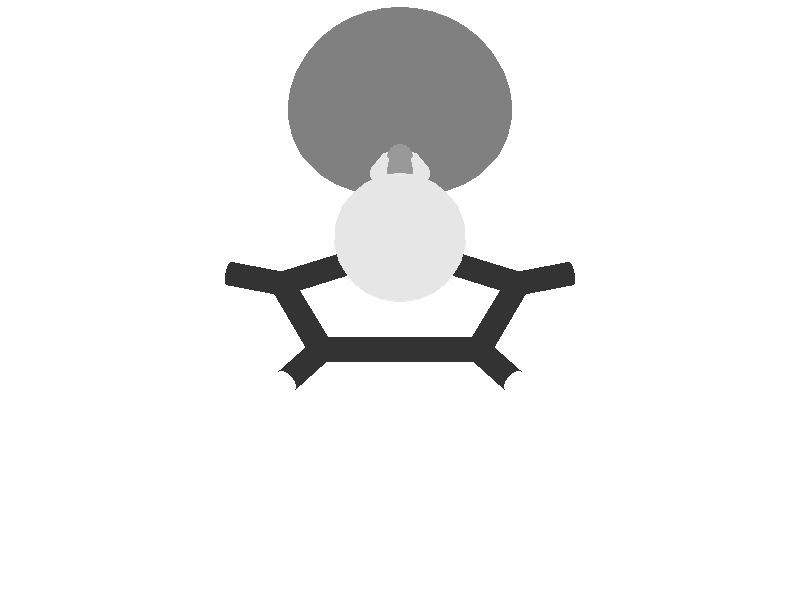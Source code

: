 camera {
 location <0.0, -3.0, -1.5>
 look_at <0.0, -0.04, 0.0>
 sky <0.0, 0.1, 0.0>
 angle 15
}
 light_source { <0, -9, 0> color rgb<0.7, 0.7, 0.7> shadowless}
 light_source { <0, 0, -9> color rgb<0.7, 0.7, 0.7> shadowless}
 background {<1, 1, 1>}
 #declare MeshRed = texture {
 pigment { color rgb<0.9, 0.9, 0.9> }
 finish { ambient 0.2 diffuse 0.6 specular 0.9}
 }
 #declare MeshBlue = texture {
 pigment { color rgb<0.5, 0.5, 0.5> }
 finish { ambient 0.2 diffuse 0.6 specular 0.9}
 }
 #declare BSAMBI = 0.2;
 #declare BSDIFF = 0.8;
 #declare BSSPEC = 0.8;
#declare colorA = 
 texture { 
 pigment { rgb<  1.0000  0.0000  0.0000 >}
 finish {ambient BSAMBI diffuse BSDIFF specular BSSPEC}
 }
#declare colorK = 
 texture { 
 pigment { rgb<  0.6  0.6  0.6 >}
 finish {ambient BSAMBI diffuse BSDIFF specular BSSPEC}
 }
#declare colorN = 
 texture { 
 pigment { rgb<  0.2  0.2  0.2 >}
 finish {ambient BSAMBI diffuse BSDIFF specular BSSPEC}
 }
#declare colorO = 
 texture { 
 pigment { rgb<  1.0  1.0  1.0 >}
 finish {ambient BSAMBI diffuse BSDIFF specular BSSPEC}
 }
 # declare molecule = union { 
 mesh {
 smooth_triangle {
<  0.000000, -0.150000, -0.366940>, < -0.138404, -0.282568, -0.949210>,
<  0.000000, -0.150642, -0.366667>, < -0.138429, -0.291008, -0.946653>,
< -0.003543, -0.150000, -0.366667>, < -0.166282, -0.282508, -0.944743>
 }
 smooth_triangle {
<  0.000000, -0.150642, -0.366667>, < -0.138429, -0.291008, -0.946653>,
<  0.000000, -0.150000, -0.366940>, < -0.138404, -0.282568, -0.949210>,
<  0.003543, -0.150000, -0.366667>, < -0.109173, -0.283837, -0.952637>
 }
 smooth_triangle {
< -0.016667, -0.133333, -0.368857>, < -0.271972, -0.080798, -0.958907>,
< -0.016667, -0.144804, -0.366667>, < -0.272943, -0.217709, -0.937073>,
< -0.026413, -0.133333, -0.366667>, < -0.345951, -0.082914, -0.934582>
 }
 smooth_triangle {
< -0.003543, -0.150000, -0.366667>, < -0.166282, -0.282508, -0.944743>,
< -0.016667, -0.144804, -0.366667>, < -0.272943, -0.217709, -0.937073>,
< -0.016667, -0.133333, -0.368857>, < -0.271972, -0.080798, -0.958907>
 }
 smooth_triangle {
< -0.003543, -0.150000, -0.366667>, < -0.166282, -0.282508, -0.944743>,
< -0.016667, -0.133333, -0.368857>, < -0.271972, -0.080798, -0.958907>,
<  0.000000, -0.150000, -0.366940>, < -0.138404, -0.282568, -0.949210>
 }
 smooth_triangle {
<  0.000000, -0.150000, -0.366940>, < -0.138404, -0.282568, -0.949210>,
< -0.016667, -0.133333, -0.368857>, < -0.271972, -0.080798, -0.958907>,
<  0.000000, -0.133333, -0.370089>, < -0.138424, -0.078775, -0.987235>
 }
 smooth_triangle {
<  0.016667, -0.144804, -0.366667>, <  0.000000, -0.221241, -0.975219>,
<  0.003543, -0.150000, -0.366667>, < -0.109173, -0.283837, -0.952637>,
<  0.000000, -0.150000, -0.366940>, < -0.138404, -0.282568, -0.949210>
 }
 smooth_triangle {
<  0.016667, -0.144804, -0.366667>, <  0.000000, -0.221241, -0.975219>,
<  0.000000, -0.150000, -0.366940>, < -0.138404, -0.282568, -0.949210>,
<  0.016667, -0.133333, -0.368857>, <  0.000000, -0.078173, -0.996940>
 }
 smooth_triangle {
<  0.016667, -0.133333, -0.368857>, <  0.000000, -0.078173, -0.996940>,
<  0.000000, -0.150000, -0.366940>, < -0.138404, -0.282568, -0.949210>,
<  0.000000, -0.133333, -0.370089>, < -0.138424, -0.078775, -0.987235>
 }
 smooth_triangle {
<  0.016667, -0.144804, -0.366667>, <  0.000000, -0.221241, -0.975219>,
<  0.016667, -0.133333, -0.368857>, <  0.000000, -0.078173, -0.996940>,
<  0.026413, -0.133333, -0.366667>, <  0.082819, -0.078848, -0.993441>
 }
 smooth_triangle {
< -0.016667, -0.116667, -0.368510>, < -0.269710,  0.098436, -0.957897>,
< -0.016667, -0.133333, -0.368857>, < -0.271972, -0.080798, -0.958907>,
< -0.026413, -0.133333, -0.366667>, < -0.345951, -0.082914, -0.934582>
 }
 smooth_triangle {
< -0.024950, -0.116667, -0.366667>, < -0.332048,  0.095488, -0.938417>,
< -0.016667, -0.116667, -0.368510>, < -0.269710,  0.098436, -0.957897>,
< -0.026413, -0.133333, -0.366667>, < -0.345951, -0.082914, -0.934582>
 }
 smooth_triangle {
<  0.000000, -0.133333, -0.370089>, < -0.138424, -0.078775, -0.987235>,
< -0.016667, -0.133333, -0.368857>, < -0.271972, -0.080798, -0.958907>,
<  0.000000, -0.116667, -0.369735>, < -0.137143,  0.103855, -0.985092>
 }
 smooth_triangle {
<  0.000000, -0.116667, -0.369735>, < -0.137143,  0.103855, -0.985092>,
< -0.016667, -0.133333, -0.368857>, < -0.271972, -0.080798, -0.958907>,
< -0.016667, -0.116667, -0.368510>, < -0.269710,  0.098436, -0.957897>
 }
 smooth_triangle {
<  0.016667, -0.133333, -0.368857>, <  0.000000, -0.078173, -0.996940>,
<  0.000000, -0.133333, -0.370089>, < -0.138424, -0.078775, -0.987235>,
<  0.016667, -0.116667, -0.368510>, <  0.000000,  0.108086, -0.994142>
 }
 smooth_triangle {
<  0.016667, -0.116667, -0.368510>, <  0.000000,  0.108086, -0.994142>,
<  0.000000, -0.133333, -0.370089>, < -0.138424, -0.078775, -0.987235>,
<  0.000000, -0.116667, -0.369735>, < -0.137143,  0.103855, -0.985092>
 }
 smooth_triangle {
<  0.024950, -0.116667, -0.366667>, <  0.069457,  0.109718, -0.991533>,
<  0.026413, -0.133333, -0.366667>, <  0.082819, -0.078848, -0.993441>,
<  0.016667, -0.133333, -0.368857>, <  0.000000, -0.078173, -0.996940>
 }
 smooth_triangle {
<  0.016667, -0.116667, -0.368510>, <  0.000000,  0.108086, -0.994142>,
<  0.024950, -0.116667, -0.366667>, <  0.069457,  0.109718, -0.991533>,
<  0.016667, -0.133333, -0.368857>, <  0.000000, -0.078173, -0.996940>
 }
 smooth_triangle {
< -0.016667, -0.116667, -0.368510>, < -0.269710,  0.098436, -0.957897>,
< -0.024950, -0.116667, -0.366667>, < -0.332048,  0.095488, -0.938417>,
< -0.016667, -0.107816, -0.366667>, < -0.268873,  0.183488, -0.945537>
 }
 smooth_triangle {
<  0.000000, -0.116667, -0.369735>, < -0.137143,  0.103855, -0.985092>,
< -0.016667, -0.116667, -0.368510>, < -0.269710,  0.098436, -0.957897>,
< -0.016667, -0.107816, -0.366667>, < -0.268873,  0.183488, -0.945537>
 }
 smooth_triangle {
<  0.000000, -0.102044, -0.366667>, < -0.135750,  0.248881, -0.958974>,
<  0.000000, -0.116667, -0.369735>, < -0.137143,  0.103855, -0.985092>,
< -0.016667, -0.107816, -0.366667>, < -0.268873,  0.183488, -0.945537>
 }
 smooth_triangle {
<  0.016667, -0.116667, -0.368510>, <  0.000000,  0.108086, -0.994142>,
<  0.000000, -0.116667, -0.369735>, < -0.137143,  0.103855, -0.985092>,
<  0.000000, -0.102044, -0.366667>, < -0.135750,  0.248881, -0.958974>
 }
 smooth_triangle {
<  0.016667, -0.107816, -0.366667>, <  0.000000,  0.196035, -0.980597>,
<  0.016667, -0.116667, -0.368510>, <  0.000000,  0.108086, -0.994142>,
<  0.000000, -0.102044, -0.366667>, < -0.135750,  0.248881, -0.958974>
 }
 smooth_triangle {
<  0.024950, -0.116667, -0.366667>, <  0.069457,  0.109718, -0.991533>,
<  0.016667, -0.116667, -0.368510>, <  0.000000,  0.108086, -0.994142>,
<  0.016667, -0.107816, -0.366667>, <  0.000000,  0.196035, -0.980597>
 }
 smooth_triangle {
< -0.033333, -0.166667, -0.354053>, < -0.396086, -0.515375, -0.759937>,
< -0.033333, -0.171490, -0.350000>, < -0.390677, -0.586774, -0.709272>,
< -0.042627, -0.166667, -0.350000>, < -0.461500, -0.514905, -0.722420>
 }
 smooth_triangle {
< -0.033333, -0.166667, -0.354053>, < -0.396086, -0.515375, -0.759937>,
< -0.016667, -0.166667, -0.358276>, < -0.269221, -0.519989, -0.810636>,
< -0.016667, -0.176500, -0.350000>, < -0.259417, -0.673792, -0.691886>
 }
 smooth_triangle {
< -0.033333, -0.171490, -0.350000>, < -0.390677, -0.586774, -0.709272>,
< -0.033333, -0.166667, -0.354053>, < -0.396086, -0.515375, -0.759937>,
< -0.016667, -0.176500, -0.350000>, < -0.259417, -0.673792, -0.691886>
 }
 smooth_triangle {
< -0.016667, -0.166667, -0.358276>, < -0.269221, -0.519989, -0.810636>,
<  0.000000, -0.166667, -0.359635>, < -0.137116, -0.527598, -0.838355>,
<  0.000000, -0.178105, -0.350000>, < -0.130581, -0.712748, -0.689158>
 }
 smooth_triangle {
< -0.016667, -0.176500, -0.350000>, < -0.259417, -0.673792, -0.691886>,
< -0.016667, -0.166667, -0.358276>, < -0.269221, -0.519989, -0.810636>,
<  0.000000, -0.178105, -0.350000>, < -0.130581, -0.712748, -0.689158>
 }
 smooth_triangle {
<  0.000000, -0.166667, -0.359635>, < -0.137116, -0.527598, -0.838355>,
<  0.016667, -0.166667, -0.358276>, <  0.000000, -0.540434, -0.841387>,
<  0.016667, -0.176500, -0.350000>, <  0.000000, -0.702522, -0.711662>
 }
 smooth_triangle {
<  0.000000, -0.178105, -0.350000>, < -0.130581, -0.712748, -0.689158>,
<  0.000000, -0.166667, -0.359635>, < -0.137116, -0.527598, -0.838355>,
<  0.016667, -0.176500, -0.350000>, <  0.000000, -0.702522, -0.711662>
 }
 smooth_triangle {
<  0.016667, -0.166667, -0.358276>, <  0.000000, -0.540434, -0.841387>,
<  0.033333, -0.166667, -0.354053>, <  0.142408, -0.556950, -0.818246>,
<  0.033333, -0.171490, -0.350000>, <  0.140041, -0.636321, -0.758607>
 }
 smooth_triangle {
<  0.016667, -0.176500, -0.350000>, <  0.000000, -0.702522, -0.711662>,
<  0.016667, -0.166667, -0.358276>, <  0.000000, -0.540434, -0.841387>,
<  0.033333, -0.171490, -0.350000>, <  0.140041, -0.636321, -0.758607>
 }
 smooth_triangle {
<  0.033333, -0.171490, -0.350000>, <  0.140041, -0.636321, -0.758607>,
<  0.033333, -0.166667, -0.354053>, <  0.142408, -0.556950, -0.818246>,
<  0.042627, -0.166667, -0.350000>, <  0.222216, -0.567324, -0.792946>
 }
 smooth_triangle {
< -0.050000, -0.150000, -0.355377>, < -0.530792, -0.288209, -0.796992>,
< -0.050000, -0.160550, -0.350000>, < -0.525569, -0.427751, -0.735395>,
< -0.059142, -0.150000, -0.350000>, < -0.593962, -0.291029, -0.750008>
 }
 smooth_triangle {
< -0.042627, -0.166667, -0.350000>, < -0.461500, -0.514905, -0.722420>,
< -0.050000, -0.160550, -0.350000>, < -0.525569, -0.427751, -0.735395>,
< -0.050000, -0.150000, -0.355377>, < -0.530792, -0.288209, -0.796992>
 }
 smooth_triangle {
< -0.042627, -0.166667, -0.350000>, < -0.461500, -0.514905, -0.722420>,
< -0.050000, -0.150000, -0.355377>, < -0.530792, -0.288209, -0.796992>,
< -0.033333, -0.166667, -0.354053>, < -0.396086, -0.515375, -0.759937>
 }
 smooth_triangle {
< -0.033333, -0.166667, -0.354053>, < -0.396086, -0.515375, -0.759937>,
< -0.050000, -0.150000, -0.355377>, < -0.530792, -0.288209, -0.796992>,
< -0.033333, -0.150000, -0.362022>, < -0.403994, -0.284497, -0.869397>
 }
 smooth_triangle {
< -0.016667, -0.166667, -0.358276>, < -0.269221, -0.519989, -0.810636>,
< -0.033333, -0.166667, -0.354053>, < -0.396086, -0.515375, -0.759937>,
< -0.016667, -0.150000, -0.365726>, < -0.272439, -0.281552, -0.920057>
 }
 smooth_triangle {
< -0.016667, -0.150000, -0.365726>, < -0.272439, -0.281552, -0.920057>,
< -0.033333, -0.166667, -0.354053>, < -0.396086, -0.515375, -0.759937>,
< -0.033333, -0.150000, -0.362022>, < -0.403994, -0.284497, -0.869397>
 }
 smooth_triangle {
<  0.000000, -0.150642, -0.366667>, < -0.138429, -0.291008, -0.946653>,
< -0.016667, -0.150000, -0.365726>, < -0.272439, -0.281552, -0.920057>,
< -0.003543, -0.150000, -0.366667>, < -0.166282, -0.282508, -0.944743>
 }
 smooth_triangle {
<  0.000000, -0.150642, -0.366667>, < -0.138429, -0.291008, -0.946653>,
<  0.000000, -0.166667, -0.359635>, < -0.137116, -0.527598, -0.838355>,
< -0.016667, -0.150000, -0.365726>, < -0.272439, -0.281552, -0.920057>
 }
 smooth_triangle {
<  0.000000, -0.166667, -0.359635>, < -0.137116, -0.527598, -0.838355>,
< -0.016667, -0.166667, -0.358276>, < -0.269221, -0.519989, -0.810636>,
< -0.016667, -0.150000, -0.365726>, < -0.272439, -0.281552, -0.920057>
 }
 smooth_triangle {
<  0.003543, -0.150000, -0.366667>, < -0.109173, -0.283837, -0.952637>,
<  0.000000, -0.166667, -0.359635>, < -0.137116, -0.527598, -0.838355>,
<  0.000000, -0.150642, -0.366667>, < -0.138429, -0.291008, -0.946653>
 }
 smooth_triangle {
<  0.003543, -0.150000, -0.366667>, < -0.109173, -0.283837, -0.952637>,
<  0.016667, -0.150000, -0.365726>, <  0.000000, -0.288189, -0.957574>,
<  0.000000, -0.166667, -0.359635>, < -0.137116, -0.527598, -0.838355>
 }
 smooth_triangle {
<  0.016667, -0.150000, -0.365726>, <  0.000000, -0.288189, -0.957574>,
<  0.016667, -0.166667, -0.358276>, <  0.000000, -0.540434, -0.841387>,
<  0.000000, -0.166667, -0.359635>, < -0.137116, -0.527598, -0.838355>
 }
 smooth_triangle {
<  0.033333, -0.166667, -0.354053>, <  0.142408, -0.556950, -0.818246>,
<  0.016667, -0.166667, -0.358276>, <  0.000000, -0.540434, -0.841387>,
<  0.033333, -0.150000, -0.362022>, <  0.145398, -0.299430, -0.942975>
 }
 smooth_triangle {
<  0.033333, -0.150000, -0.362022>, <  0.145398, -0.299430, -0.942975>,
<  0.016667, -0.166667, -0.358276>, <  0.000000, -0.540434, -0.841387>,
<  0.016667, -0.150000, -0.365726>, <  0.000000, -0.288189, -0.957574>
 }
 smooth_triangle {
<  0.050000, -0.160550, -0.350000>, <  0.295320, -0.476382, -0.828159>,
<  0.042627, -0.166667, -0.350000>, <  0.222216, -0.567324, -0.792946>,
<  0.033333, -0.166667, -0.354053>, <  0.142408, -0.556950, -0.818246>
 }
 smooth_triangle {
<  0.050000, -0.160550, -0.350000>, <  0.295320, -0.476382, -0.828159>,
<  0.033333, -0.166667, -0.354053>, <  0.142408, -0.556950, -0.818246>,
<  0.050000, -0.150000, -0.355377>, <  0.298395, -0.312663, -0.901777>
 }
 smooth_triangle {
<  0.050000, -0.150000, -0.355377>, <  0.298395, -0.312663, -0.901777>,
<  0.033333, -0.166667, -0.354053>, <  0.142408, -0.556950, -0.818246>,
<  0.033333, -0.150000, -0.362022>, <  0.145398, -0.299430, -0.942975>
 }
 smooth_triangle {
<  0.050000, -0.160550, -0.350000>, <  0.295320, -0.476382, -0.828159>,
<  0.050000, -0.150000, -0.355377>, <  0.298395, -0.312663, -0.901777>,
<  0.059142, -0.150000, -0.350000>, <  0.381636, -0.320210, -0.867076>
 }
 smooth_triangle {
< -0.050000, -0.133333, -0.358950>, < -0.531416, -0.090773, -0.842234>,
< -0.050000, -0.150000, -0.355377>, < -0.530792, -0.288209, -0.796992>,
< -0.059142, -0.150000, -0.350000>, < -0.593962, -0.291029, -0.750008>
 }
 smooth_triangle {
< -0.065457, -0.133333, -0.350000>, < -0.643359, -0.097293, -0.759357>,
< -0.050000, -0.133333, -0.358950>, < -0.531416, -0.090773, -0.842234>,
< -0.059142, -0.150000, -0.350000>, < -0.593962, -0.291029, -0.750008>
 }
 smooth_triangle {
< -0.033333, -0.150000, -0.362022>, < -0.403994, -0.284497, -0.869397>,
< -0.050000, -0.150000, -0.355377>, < -0.530792, -0.288209, -0.796992>,
< -0.033333, -0.133333, -0.365181>, < -0.402127, -0.084697, -0.911658>
 }
 smooth_triangle {
< -0.033333, -0.133333, -0.365181>, < -0.402127, -0.084697, -0.911658>,
< -0.050000, -0.150000, -0.355377>, < -0.530792, -0.288209, -0.796992>,
< -0.050000, -0.133333, -0.358950>, < -0.531416, -0.090773, -0.842234>
 }
 smooth_triangle {
< -0.016667, -0.144804, -0.366667>, < -0.272943, -0.217709, -0.937073>,
< -0.033333, -0.133333, -0.365181>, < -0.402127, -0.084697, -0.911658>,
< -0.026413, -0.133333, -0.366667>, < -0.345951, -0.082914, -0.934582>
 }
 smooth_triangle {
< -0.016667, -0.144804, -0.366667>, < -0.272943, -0.217709, -0.937073>,
< -0.016667, -0.150000, -0.365726>, < -0.272439, -0.281552, -0.920057>,
< -0.033333, -0.133333, -0.365181>, < -0.402127, -0.084697, -0.911658>
 }
 smooth_triangle {
< -0.016667, -0.150000, -0.365726>, < -0.272439, -0.281552, -0.920057>,
< -0.033333, -0.150000, -0.362022>, < -0.403994, -0.284497, -0.869397>,
< -0.033333, -0.133333, -0.365181>, < -0.402127, -0.084697, -0.911658>
 }
 smooth_triangle {
< -0.003543, -0.150000, -0.366667>, < -0.166282, -0.282508, -0.944743>,
< -0.016667, -0.150000, -0.365726>, < -0.272439, -0.281552, -0.920057>,
< -0.016667, -0.144804, -0.366667>, < -0.272943, -0.217709, -0.937073>
 }
 smooth_triangle {
<  0.003543, -0.150000, -0.366667>, < -0.109173, -0.283837, -0.952637>,
<  0.016667, -0.144804, -0.366667>, <  0.000000, -0.221241, -0.975219>,
<  0.016667, -0.150000, -0.365726>, <  0.000000, -0.288189, -0.957574>
 }
 smooth_triangle {
<  0.026413, -0.133333, -0.366667>, <  0.082819, -0.078848, -0.993441>,
<  0.016667, -0.150000, -0.365726>, <  0.000000, -0.288189, -0.957574>,
<  0.016667, -0.144804, -0.366667>, <  0.000000, -0.221241, -0.975219>
 }
 smooth_triangle {
<  0.026413, -0.133333, -0.366667>, <  0.082819, -0.078848, -0.993441>,
<  0.033333, -0.133333, -0.365181>, <  0.144074, -0.079762, -0.986347>,
<  0.016667, -0.150000, -0.365726>, <  0.000000, -0.288189, -0.957574>
 }
 smooth_triangle {
<  0.033333, -0.133333, -0.365181>, <  0.144074, -0.079762, -0.986347>,
<  0.033333, -0.150000, -0.362022>, <  0.145398, -0.299430, -0.942975>,
<  0.016667, -0.150000, -0.365726>, <  0.000000, -0.288189, -0.957574>
 }
 smooth_triangle {
<  0.050000, -0.150000, -0.355377>, <  0.298395, -0.312663, -0.901777>,
<  0.033333, -0.150000, -0.362022>, <  0.145398, -0.299430, -0.942975>,
<  0.050000, -0.133333, -0.358950>, <  0.297319, -0.084478, -0.951034>
 }
 smooth_triangle {
<  0.050000, -0.133333, -0.358950>, <  0.297319, -0.084478, -0.951034>,
<  0.033333, -0.150000, -0.362022>, <  0.145398, -0.299430, -0.942975>,
<  0.033333, -0.133333, -0.365181>, <  0.144074, -0.079762, -0.986347>
 }
 smooth_triangle {
<  0.065457, -0.133333, -0.350000>, <  0.443274, -0.089848, -0.891872>,
<  0.059142, -0.150000, -0.350000>, <  0.381636, -0.320210, -0.867076>,
<  0.050000, -0.150000, -0.355377>, <  0.298395, -0.312663, -0.901777>
 }
 smooth_triangle {
<  0.050000, -0.133333, -0.358950>, <  0.297319, -0.084478, -0.951034>,
<  0.065457, -0.133333, -0.350000>, <  0.443274, -0.089848, -0.891872>,
<  0.050000, -0.150000, -0.355377>, <  0.298395, -0.312663, -0.901777>
 }
 smooth_triangle {
< -0.050000, -0.116667, -0.358695>, < -0.528073,  0.085606, -0.844873>,
< -0.050000, -0.133333, -0.358950>, < -0.531416, -0.090773, -0.842234>,
< -0.065457, -0.133333, -0.350000>, < -0.643359, -0.097293, -0.759357>
 }
 smooth_triangle {
< -0.065177, -0.116667, -0.350000>, < -0.637948,  0.077345, -0.766186>,
< -0.050000, -0.116667, -0.358695>, < -0.528073,  0.085606, -0.844873>,
< -0.065457, -0.133333, -0.350000>, < -0.643359, -0.097293, -0.759357>
 }
 smooth_triangle {
< -0.033333, -0.133333, -0.365181>, < -0.402127, -0.084697, -0.911658>,
< -0.050000, -0.133333, -0.358950>, < -0.531416, -0.090773, -0.842234>,
< -0.033333, -0.116667, -0.364886>, < -0.399433,  0.092363, -0.912098>
 }
 smooth_triangle {
< -0.033333, -0.116667, -0.364886>, < -0.399433,  0.092363, -0.912098>,
< -0.050000, -0.133333, -0.358950>, < -0.531416, -0.090773, -0.842234>,
< -0.050000, -0.116667, -0.358695>, < -0.528073,  0.085606, -0.844873>
 }
 smooth_triangle {
< -0.026413, -0.133333, -0.366667>, < -0.345951, -0.082914, -0.934582>,
< -0.033333, -0.116667, -0.364886>, < -0.399433,  0.092363, -0.912098>,
< -0.024950, -0.116667, -0.366667>, < -0.332048,  0.095488, -0.938417>
 }
 smooth_triangle {
< -0.033333, -0.133333, -0.365181>, < -0.402127, -0.084697, -0.911658>,
< -0.033333, -0.116667, -0.364886>, < -0.399433,  0.092363, -0.912098>,
< -0.026413, -0.133333, -0.366667>, < -0.345951, -0.082914, -0.934582>
 }
 smooth_triangle {
<  0.033333, -0.133333, -0.365181>, <  0.144074, -0.079762, -0.986347>,
<  0.024950, -0.116667, -0.366667>, <  0.069457,  0.109718, -0.991533>,
<  0.033333, -0.116667, -0.364886>, <  0.142588,  0.111739, -0.983455>
 }
 smooth_triangle {
<  0.026413, -0.133333, -0.366667>, <  0.082819, -0.078848, -0.993441>,
<  0.024950, -0.116667, -0.366667>, <  0.069457,  0.109718, -0.991533>,
<  0.033333, -0.133333, -0.365181>, <  0.144074, -0.079762, -0.986347>
 }
 smooth_triangle {
<  0.050000, -0.133333, -0.358950>, <  0.297319, -0.084478, -0.951034>,
<  0.033333, -0.133333, -0.365181>, <  0.144074, -0.079762, -0.986347>,
<  0.050000, -0.116667, -0.358695>, <  0.293681,  0.115024, -0.948958>
 }
 smooth_triangle {
<  0.050000, -0.116667, -0.358695>, <  0.293681,  0.115024, -0.948958>,
<  0.033333, -0.133333, -0.365181>, <  0.144074, -0.079762, -0.986347>,
<  0.033333, -0.116667, -0.364886>, <  0.142588,  0.111739, -0.983455>
 }
 smooth_triangle {
<  0.065177, -0.116667, -0.350000>, <  0.434836,  0.115418, -0.893083>,
<  0.065457, -0.133333, -0.350000>, <  0.443274, -0.089848, -0.891872>,
<  0.050000, -0.133333, -0.358950>, <  0.297319, -0.084478, -0.951034>
 }
 smooth_triangle {
<  0.050000, -0.116667, -0.358695>, <  0.293681,  0.115024, -0.948958>,
<  0.065177, -0.116667, -0.350000>, <  0.434836,  0.115418, -0.893083>,
<  0.050000, -0.133333, -0.358950>, <  0.297319, -0.084478, -0.951034>
 }
 smooth_triangle {
< -0.050000, -0.100000, -0.355020>, < -0.523330,  0.247284, -0.815461>,
< -0.050000, -0.116667, -0.358695>, < -0.528073,  0.085606, -0.844873>,
< -0.065177, -0.116667, -0.350000>, < -0.637948,  0.077345, -0.766186>
 }
 smooth_triangle {
< -0.058828, -0.100000, -0.350000>, < -0.584861,  0.242271, -0.774107>,
< -0.050000, -0.100000, -0.355020>, < -0.523330,  0.247284, -0.815461>,
< -0.065177, -0.116667, -0.350000>, < -0.637948,  0.077345, -0.766186>
 }
 smooth_triangle {
< -0.033333, -0.116667, -0.364886>, < -0.399433,  0.092363, -0.912098>,
< -0.050000, -0.116667, -0.358695>, < -0.528073,  0.085606, -0.844873>,
< -0.033333, -0.100000, -0.361479>, < -0.397151,  0.256190, -0.881271>
 }
 smooth_triangle {
< -0.033333, -0.100000, -0.361479>, < -0.397151,  0.256190, -0.881271>,
< -0.050000, -0.116667, -0.358695>, < -0.528073,  0.085606, -0.844873>,
< -0.050000, -0.100000, -0.355020>, < -0.523330,  0.247284, -0.815461>
 }
 smooth_triangle {
< -0.024950, -0.116667, -0.366667>, < -0.332048,  0.095488, -0.938417>,
< -0.016667, -0.100000, -0.365090>, < -0.267379,  0.263219, -0.926944>,
< -0.016667, -0.107816, -0.366667>, < -0.268873,  0.183488, -0.945537>
 }
 smooth_triangle {
< -0.024950, -0.116667, -0.366667>, < -0.332048,  0.095488, -0.938417>,
< -0.033333, -0.116667, -0.364886>, < -0.399433,  0.092363, -0.912098>,
< -0.016667, -0.100000, -0.365090>, < -0.267379,  0.263219, -0.926944>
 }
 smooth_triangle {
< -0.033333, -0.116667, -0.364886>, < -0.399433,  0.092363, -0.912098>,
< -0.033333, -0.100000, -0.361479>, < -0.397151,  0.256190, -0.881271>,
< -0.016667, -0.100000, -0.365090>, < -0.267379,  0.263219, -0.926944>
 }
 smooth_triangle {
< -0.016667, -0.107816, -0.366667>, < -0.268873,  0.183488, -0.945537>,
<  0.000000, -0.100000, -0.366251>, < -0.135450,  0.270325, -0.953193>,
<  0.000000, -0.102044, -0.366667>, < -0.135750,  0.248881, -0.958974>
 }
 smooth_triangle {
< -0.016667, -0.100000, -0.365090>, < -0.267379,  0.263219, -0.926944>,
<  0.000000, -0.100000, -0.366251>, < -0.135450,  0.270325, -0.953193>,
< -0.016667, -0.107816, -0.366667>, < -0.268873,  0.183488, -0.945537>
 }
 smooth_triangle {
<  0.000000, -0.102044, -0.366667>, < -0.135750,  0.248881, -0.958974>,
<  0.016667, -0.100000, -0.365090>, <  0.000000,  0.278541, -0.960424>,
<  0.016667, -0.107816, -0.366667>, <  0.000000,  0.196035, -0.980597>
 }
 smooth_triangle {
<  0.000000, -0.100000, -0.366251>, < -0.135450,  0.270325, -0.953193>,
<  0.016667, -0.100000, -0.365090>, <  0.000000,  0.278541, -0.960424>,
<  0.000000, -0.102044, -0.366667>, < -0.135750,  0.248881, -0.958974>
 }
 smooth_triangle {
<  0.016667, -0.107816, -0.366667>, <  0.000000,  0.196035, -0.980597>,
<  0.033333, -0.116667, -0.364886>, <  0.142588,  0.111739, -0.983455>,
<  0.024950, -0.116667, -0.366667>, <  0.069457,  0.109718, -0.991533>
 }
 smooth_triangle {
<  0.016667, -0.107816, -0.366667>, <  0.000000,  0.196035, -0.980597>,
<  0.016667, -0.100000, -0.365090>, <  0.000000,  0.278541, -0.960424>,
<  0.033333, -0.116667, -0.364886>, <  0.142588,  0.111739, -0.983455>
 }
 smooth_triangle {
<  0.016667, -0.100000, -0.365090>, <  0.000000,  0.278541, -0.960424>,
<  0.033333, -0.100000, -0.361479>, <  0.141395,  0.287434, -0.947306>,
<  0.033333, -0.116667, -0.364886>, <  0.142588,  0.111739, -0.983455>
 }
 smooth_triangle {
<  0.050000, -0.116667, -0.358695>, <  0.293681,  0.115024, -0.948958>,
<  0.033333, -0.116667, -0.364886>, <  0.142588,  0.111739, -0.983455>,
<  0.050000, -0.100000, -0.355020>, <  0.289379,  0.294842, -0.910674>
 }
 smooth_triangle {
<  0.050000, -0.100000, -0.355020>, <  0.289379,  0.294842, -0.910674>,
<  0.033333, -0.116667, -0.364886>, <  0.142588,  0.111739, -0.983455>,
<  0.033333, -0.100000, -0.361479>, <  0.141395,  0.287434, -0.947306>
 }
 smooth_triangle {
<  0.058828, -0.100000, -0.350000>, <  0.367310,  0.297650, -0.881185>,
<  0.065177, -0.116667, -0.350000>, <  0.434836,  0.115418, -0.893083>,
<  0.050000, -0.116667, -0.358695>, <  0.293681,  0.115024, -0.948958>
 }
 smooth_triangle {
<  0.050000, -0.100000, -0.355020>, <  0.289379,  0.294842, -0.910674>,
<  0.058828, -0.100000, -0.350000>, <  0.367310,  0.297650, -0.881185>,
<  0.050000, -0.116667, -0.358695>, <  0.293681,  0.115024, -0.948958>
 }
 smooth_triangle {
< -0.050000, -0.100000, -0.355020>, < -0.523330,  0.247284, -0.815461>,
< -0.058828, -0.100000, -0.350000>, < -0.584861,  0.242271, -0.774107>,
< -0.050000, -0.088171, -0.350000>, < -0.520034,  0.351370, -0.778526>
 }
 smooth_triangle {
< -0.050000, -0.088171, -0.350000>, < -0.520034,  0.351370, -0.778526>,
< -0.044881, -0.083333, -0.350000>, < -0.477389,  0.401858, -0.781415>,
< -0.033333, -0.083333, -0.354728>, < -0.393513,  0.409411, -0.823122>
 }
 smooth_triangle {
< -0.050000, -0.088171, -0.350000>, < -0.520034,  0.351370, -0.778526>,
< -0.033333, -0.083333, -0.354728>, < -0.393513,  0.409411, -0.823122>,
< -0.050000, -0.100000, -0.355020>, < -0.523330,  0.247284, -0.815461>
 }
 smooth_triangle {
< -0.050000, -0.100000, -0.355020>, < -0.523330,  0.247284, -0.815461>,
< -0.033333, -0.083333, -0.354728>, < -0.393513,  0.409411, -0.823122>,
< -0.033333, -0.100000, -0.361479>, < -0.397151,  0.256190, -0.881271>
 }
 smooth_triangle {
< -0.016667, -0.100000, -0.365090>, < -0.267379,  0.263219, -0.926944>,
< -0.033333, -0.100000, -0.361479>, < -0.397151,  0.256190, -0.881271>,
< -0.016667, -0.083333, -0.358659>, < -0.265920,  0.419977, -0.867702>
 }
 smooth_triangle {
< -0.016667, -0.083333, -0.358659>, < -0.265920,  0.419977, -0.867702>,
< -0.033333, -0.100000, -0.361479>, < -0.397151,  0.256190, -0.881271>,
< -0.033333, -0.083333, -0.354728>, < -0.393513,  0.409411, -0.823122>
 }
 smooth_triangle {
<  0.000000, -0.100000, -0.366251>, < -0.135450,  0.270325, -0.953193>,
< -0.016667, -0.100000, -0.365090>, < -0.267379,  0.263219, -0.926944>,
<  0.000000, -0.083333, -0.359926>, < -0.134875,  0.429951, -0.892721>
 }
 smooth_triangle {
<  0.000000, -0.083333, -0.359926>, < -0.134875,  0.429951, -0.892721>,
< -0.016667, -0.100000, -0.365090>, < -0.267379,  0.263219, -0.926944>,
< -0.016667, -0.083333, -0.358659>, < -0.265920,  0.419977, -0.867702>
 }
 smooth_triangle {
<  0.016667, -0.100000, -0.365090>, <  0.000000,  0.278541, -0.960424>,
<  0.000000, -0.100000, -0.366251>, < -0.135450,  0.270325, -0.953193>,
<  0.016667, -0.083333, -0.358659>, <  0.000000,  0.440364, -0.897819>
 }
 smooth_triangle {
<  0.016667, -0.083333, -0.358659>, <  0.000000,  0.440364, -0.897819>,
<  0.000000, -0.100000, -0.366251>, < -0.135450,  0.270325, -0.953193>,
<  0.000000, -0.083333, -0.359926>, < -0.134875,  0.429951, -0.892721>
 }
 smooth_triangle {
<  0.033333, -0.100000, -0.361479>, <  0.141395,  0.287434, -0.947306>,
<  0.016667, -0.100000, -0.365090>, <  0.000000,  0.278541, -0.960424>,
<  0.033333, -0.083333, -0.354728>, <  0.139668,  0.450477, -0.881796>
 }
 smooth_triangle {
<  0.033333, -0.083333, -0.354728>, <  0.139668,  0.450477, -0.881796>,
<  0.016667, -0.100000, -0.365090>, <  0.000000,  0.278541, -0.960424>,
<  0.016667, -0.083333, -0.358659>, <  0.000000,  0.440364, -0.897819>
 }
 smooth_triangle {
<  0.044881, -0.083333, -0.350000>, <  0.238102,  0.456711, -0.857160>,
<  0.050000, -0.088171, -0.350000>, <  0.286569,  0.408951, -0.866394>,
<  0.050000, -0.100000, -0.355020>, <  0.289379,  0.294842, -0.910674>
 }
 smooth_triangle {
<  0.044881, -0.083333, -0.350000>, <  0.238102,  0.456711, -0.857160>,
<  0.050000, -0.100000, -0.355020>, <  0.289379,  0.294842, -0.910674>,
<  0.033333, -0.083333, -0.354728>, <  0.139668,  0.450477, -0.881796>
 }
 smooth_triangle {
<  0.033333, -0.083333, -0.354728>, <  0.139668,  0.450477, -0.881796>,
<  0.050000, -0.100000, -0.355020>, <  0.289379,  0.294842, -0.910674>,
<  0.033333, -0.100000, -0.361479>, <  0.141395,  0.287434, -0.947306>
 }
 smooth_triangle {
<  0.058828, -0.100000, -0.350000>, <  0.367310,  0.297650, -0.881185>,
<  0.050000, -0.100000, -0.355020>, <  0.289379,  0.294842, -0.910674>,
<  0.050000, -0.088171, -0.350000>, <  0.286569,  0.408951, -0.866394>
 }
 smooth_triangle {
< -0.033333, -0.083333, -0.354728>, < -0.393513,  0.409411, -0.823122>,
< -0.044881, -0.083333, -0.350000>, < -0.477389,  0.401858, -0.781415>,
< -0.033333, -0.075421, -0.350000>, < -0.392138,  0.473824, -0.788491>
 }
 smooth_triangle {
< -0.016667, -0.083333, -0.358659>, < -0.265920,  0.419977, -0.867702>,
< -0.033333, -0.083333, -0.354728>, < -0.393513,  0.409411, -0.823122>,
< -0.033333, -0.075421, -0.350000>, < -0.392138,  0.473824, -0.788491>
 }
 smooth_triangle {
< -0.016667, -0.068959, -0.350000>, < -0.263267,  0.543140, -0.797301>,
< -0.016667, -0.083333, -0.358659>, < -0.265920,  0.419977, -0.867702>,
< -0.033333, -0.075421, -0.350000>, < -0.392138,  0.473824, -0.788491>
 }
 smooth_triangle {
<  0.000000, -0.083333, -0.359926>, < -0.134875,  0.429951, -0.892721>,
< -0.016667, -0.083333, -0.358659>, < -0.265920,  0.419977, -0.867702>,
< -0.016667, -0.068959, -0.350000>, < -0.263267,  0.543140, -0.797301>
 }
 smooth_triangle {
<  0.000000, -0.066901, -0.350000>, < -0.133059,  0.574307, -0.807754>,
<  0.000000, -0.083333, -0.359926>, < -0.134875,  0.429951, -0.892721>,
< -0.016667, -0.068959, -0.350000>, < -0.263267,  0.543140, -0.797301>
 }
 smooth_triangle {
<  0.016667, -0.083333, -0.358659>, <  0.000000,  0.440364, -0.897819>,
<  0.000000, -0.083333, -0.359926>, < -0.134875,  0.429951, -0.892721>,
<  0.000000, -0.066901, -0.350000>, < -0.133059,  0.574307, -0.807754>
 }
 smooth_triangle {
<  0.016667, -0.068959, -0.350000>, <  0.000000,  0.566838, -0.823829>,
<  0.016667, -0.083333, -0.358659>, <  0.000000,  0.440364, -0.897819>,
<  0.000000, -0.066901, -0.350000>, < -0.133059,  0.574307, -0.807754>
 }
 smooth_triangle {
<  0.033333, -0.083333, -0.354728>, <  0.139668,  0.450477, -0.881796>,
<  0.016667, -0.083333, -0.358659>, <  0.000000,  0.440364, -0.897819>,
<  0.016667, -0.068959, -0.350000>, <  0.000000,  0.566838, -0.823829>
 }
 smooth_triangle {
<  0.033333, -0.075421, -0.350000>, <  0.139029,  0.518450, -0.843730>,
<  0.033333, -0.083333, -0.354728>, <  0.139668,  0.450477, -0.881796>,
<  0.016667, -0.068959, -0.350000>, <  0.000000,  0.566838, -0.823829>
 }
 smooth_triangle {
<  0.044881, -0.083333, -0.350000>, <  0.238102,  0.456711, -0.857160>,
<  0.033333, -0.083333, -0.354728>, <  0.139668,  0.450477, -0.881796>,
<  0.033333, -0.075421, -0.350000>, <  0.139029,  0.518450, -0.843730>
 }
 smooth_triangle {
< -0.033333, -0.183333, -0.336659>, < -0.355138, -0.796950, -0.488619>,
< -0.033333, -0.185244, -0.333333>, < -0.345795, -0.828111, -0.441201>,
< -0.039362, -0.183333, -0.333333>, < -0.391991, -0.796268, -0.460760>
 }
 smooth_triangle {
< -0.033333, -0.183333, -0.336659>, < -0.355138, -0.796950, -0.488619>,
< -0.016667, -0.183333, -0.342137>, < -0.242125, -0.805516, -0.540850>,
< -0.016667, -0.188273, -0.333333>, < -0.222083, -0.891063, -0.395836>
 }
 smooth_triangle {
< -0.033333, -0.185244, -0.333333>, < -0.345795, -0.828111, -0.441201>,
< -0.033333, -0.183333, -0.336659>, < -0.355138, -0.796950, -0.488619>,
< -0.016667, -0.188273, -0.333333>, < -0.222083, -0.891063, -0.395836>
 }
 smooth_triangle {
< -0.016667, -0.183333, -0.342137>, < -0.242125, -0.805516, -0.540850>,
<  0.000000, -0.183333, -0.343933>, < -0.122958, -0.818464, -0.561247>,
<  0.000000, -0.189227, -0.333333>, < -0.109164, -0.922735, -0.369653>
 }
 smooth_triangle {
< -0.016667, -0.188273, -0.333333>, < -0.222083, -0.891063, -0.395836>,
< -0.016667, -0.183333, -0.342137>, < -0.242125, -0.805516, -0.540850>,
<  0.000000, -0.189227, -0.333333>, < -0.109164, -0.922735, -0.369653>
 }
 smooth_triangle {
<  0.000000, -0.183333, -0.343933>, < -0.122958, -0.818464, -0.561247>,
<  0.016667, -0.183333, -0.342137>, <  0.000000, -0.841386, -0.540434>,
<  0.016667, -0.188273, -0.333333>, <  0.000000, -0.926715, -0.375764>
 }
 smooth_triangle {
<  0.000000, -0.189227, -0.333333>, < -0.109164, -0.922735, -0.369653>,
<  0.000000, -0.183333, -0.343933>, < -0.122958, -0.818464, -0.561247>,
<  0.016667, -0.188273, -0.333333>, <  0.000000, -0.926715, -0.375764>
 }
 smooth_triangle {
<  0.016667, -0.183333, -0.342137>, <  0.000000, -0.841386, -0.540434>,
<  0.033333, -0.183333, -0.336659>, <  0.122784, -0.868471, -0.480293>,
<  0.033333, -0.185244, -0.333333>, <  0.118158, -0.899681, -0.420254>
 }
 smooth_triangle {
<  0.016667, -0.188273, -0.333333>, <  0.000000, -0.926715, -0.375764>,
<  0.016667, -0.183333, -0.342137>, <  0.000000, -0.841386, -0.540434>,
<  0.033333, -0.185244, -0.333333>, <  0.118158, -0.899681, -0.420254>
 }
 smooth_triangle {
<  0.033333, -0.185244, -0.333333>, <  0.118158, -0.899681, -0.420254>,
<  0.033333, -0.183333, -0.336659>, <  0.122784, -0.868471, -0.480293>,
<  0.039362, -0.183333, -0.333333>, <  0.165437, -0.878247, -0.448679>
 }
 smooth_triangle {
< -0.066667, -0.166667, -0.334641>, < -0.634189, -0.525868, -0.566805>,
< -0.066667, -0.167897, -0.333333>, < -0.631654, -0.543790, -0.552544>,
< -0.068104, -0.166667, -0.333333>, < -0.642531, -0.526788, -0.556461>
 }
 smooth_triangle {
< -0.066667, -0.166667, -0.334641>, < -0.634189, -0.525868, -0.566805>,
< -0.050000, -0.166667, -0.346449>, < -0.518508, -0.518783, -0.679716>,
< -0.050000, -0.178844, -0.333333>, < -0.486369, -0.716438, -0.500162>
 }
 smooth_triangle {
< -0.066667, -0.167897, -0.333333>, < -0.631654, -0.543790, -0.552544>,
< -0.066667, -0.166667, -0.334641>, < -0.634189, -0.525868, -0.566805>,
< -0.050000, -0.178844, -0.333333>, < -0.486369, -0.716438, -0.500162>
 }
 smooth_triangle {
< -0.039362, -0.183333, -0.333333>, < -0.391991, -0.796268, -0.460760>,
< -0.050000, -0.178844, -0.333333>, < -0.486369, -0.716438, -0.500162>,
< -0.050000, -0.166667, -0.346449>, < -0.518508, -0.518783, -0.679716>
 }
 smooth_triangle {
< -0.033333, -0.183333, -0.336659>, < -0.355138, -0.796950, -0.488619>,
< -0.039362, -0.183333, -0.333333>, < -0.391991, -0.796268, -0.460760>,
< -0.050000, -0.166667, -0.346449>, < -0.518508, -0.518783, -0.679716>
 }
 smooth_triangle {
< -0.033333, -0.183333, -0.336659>, < -0.355138, -0.796950, -0.488619>,
< -0.050000, -0.166667, -0.346449>, < -0.518508, -0.518783, -0.679716>,
< -0.042627, -0.166667, -0.350000>, < -0.461500, -0.514905, -0.722420>
 }
 smooth_triangle {
< -0.033333, -0.183333, -0.336659>, < -0.355138, -0.796950, -0.488619>,
< -0.042627, -0.166667, -0.350000>, < -0.461500, -0.514905, -0.722420>,
< -0.033333, -0.171490, -0.350000>, < -0.390677, -0.586774, -0.709272>
 }
 smooth_triangle {
< -0.016667, -0.176500, -0.350000>, < -0.259417, -0.673792, -0.691886>,
< -0.033333, -0.183333, -0.336659>, < -0.355138, -0.796950, -0.488619>,
< -0.033333, -0.171490, -0.350000>, < -0.390677, -0.586774, -0.709272>
 }
 smooth_triangle {
< -0.016667, -0.183333, -0.342137>, < -0.242125, -0.805516, -0.540850>,
< -0.033333, -0.183333, -0.336659>, < -0.355138, -0.796950, -0.488619>,
< -0.016667, -0.176500, -0.350000>, < -0.259417, -0.673792, -0.691886>
 }
 smooth_triangle {
<  0.000000, -0.178105, -0.350000>, < -0.130581, -0.712748, -0.689158>,
< -0.016667, -0.183333, -0.342137>, < -0.242125, -0.805516, -0.540850>,
< -0.016667, -0.176500, -0.350000>, < -0.259417, -0.673792, -0.691886>
 }
 smooth_triangle {
<  0.000000, -0.183333, -0.343933>, < -0.122958, -0.818464, -0.561247>,
< -0.016667, -0.183333, -0.342137>, < -0.242125, -0.805516, -0.540850>,
<  0.000000, -0.178105, -0.350000>, < -0.130581, -0.712748, -0.689158>
 }
 smooth_triangle {
<  0.016667, -0.176500, -0.350000>, <  0.000000, -0.702522, -0.711662>,
<  0.000000, -0.183333, -0.343933>, < -0.122958, -0.818464, -0.561247>,
<  0.000000, -0.178105, -0.350000>, < -0.130581, -0.712748, -0.689158>
 }
 smooth_triangle {
<  0.016667, -0.183333, -0.342137>, <  0.000000, -0.841386, -0.540434>,
<  0.000000, -0.183333, -0.343933>, < -0.122958, -0.818464, -0.561247>,
<  0.016667, -0.176500, -0.350000>, <  0.000000, -0.702522, -0.711662>
 }
 smooth_triangle {
<  0.033333, -0.171490, -0.350000>, <  0.140041, -0.636321, -0.758607>,
<  0.016667, -0.183333, -0.342137>, <  0.000000, -0.841386, -0.540434>,
<  0.016667, -0.176500, -0.350000>, <  0.000000, -0.702522, -0.711662>
 }
 smooth_triangle {
<  0.033333, -0.183333, -0.336659>, <  0.122784, -0.868471, -0.480293>,
<  0.016667, -0.183333, -0.342137>, <  0.000000, -0.841386, -0.540434>,
<  0.033333, -0.171490, -0.350000>, <  0.140041, -0.636321, -0.758607>
 }
 smooth_triangle {
<  0.042627, -0.166667, -0.350000>, <  0.222216, -0.567324, -0.792946>,
<  0.050000, -0.166667, -0.346449>, <  0.290185, -0.586340, -0.756306>,
<  0.050000, -0.178844, -0.333333>, <  0.262617, -0.817798, -0.512092>
 }
 smooth_triangle {
<  0.033333, -0.171490, -0.350000>, <  0.140041, -0.636321, -0.758607>,
<  0.042627, -0.166667, -0.350000>, <  0.222216, -0.567324, -0.792946>,
<  0.050000, -0.178844, -0.333333>, <  0.262617, -0.817798, -0.512092>
 }
 smooth_triangle {
<  0.033333, -0.171490, -0.350000>, <  0.140041, -0.636321, -0.758607>,
<  0.050000, -0.178844, -0.333333>, <  0.262617, -0.817798, -0.512092>,
<  0.039362, -0.183333, -0.333333>, <  0.165437, -0.878247, -0.448679>
 }
 smooth_triangle {
<  0.033333, -0.171490, -0.350000>, <  0.140041, -0.636321, -0.758607>,
<  0.039362, -0.183333, -0.333333>, <  0.165437, -0.878247, -0.448679>,
<  0.033333, -0.183333, -0.336659>, <  0.122784, -0.868471, -0.480293>
 }
 smooth_triangle {
<  0.050000, -0.166667, -0.346449>, <  0.290185, -0.586340, -0.756306>,
<  0.066667, -0.166667, -0.334641>, <  0.440552, -0.623423, -0.645955>,
<  0.066667, -0.167897, -0.333333>, <  0.437596, -0.645676, -0.625789>
 }
 smooth_triangle {
<  0.050000, -0.178844, -0.333333>, <  0.262617, -0.817798, -0.512092>,
<  0.050000, -0.166667, -0.346449>, <  0.290185, -0.586340, -0.756306>,
<  0.066667, -0.167897, -0.333333>, <  0.437596, -0.645676, -0.625789>
 }
 smooth_triangle {
<  0.066667, -0.167897, -0.333333>, <  0.437596, -0.645676, -0.625789>,
<  0.066667, -0.166667, -0.334641>, <  0.440552, -0.623423, -0.645955>,
<  0.068104, -0.166667, -0.333333>, <  0.452323, -0.626290, -0.634953>
 }
 smooth_triangle {
< -0.066667, -0.150000, -0.345089>, < -0.653948, -0.296147, -0.696168>,
< -0.066667, -0.166667, -0.334641>, < -0.634189, -0.525868, -0.566805>,
< -0.068104, -0.166667, -0.333333>, < -0.642531, -0.526788, -0.556461>
 }
 smooth_triangle {
< -0.080049, -0.150000, -0.333333>, < -0.745605, -0.304929, -0.592529>,
< -0.066667, -0.150000, -0.345089>, < -0.653948, -0.296147, -0.696168>,
< -0.068104, -0.166667, -0.333333>, < -0.642531, -0.526788, -0.556461>
 }
 smooth_triangle {
< -0.050000, -0.160550, -0.350000>, < -0.525569, -0.427751, -0.735395>,
< -0.066667, -0.150000, -0.345089>, < -0.653948, -0.296147, -0.696168>,
< -0.059142, -0.150000, -0.350000>, < -0.593962, -0.291029, -0.750008>
 }
 smooth_triangle {
< -0.050000, -0.160550, -0.350000>, < -0.525569, -0.427751, -0.735395>,
< -0.050000, -0.166667, -0.346449>, < -0.518508, -0.518783, -0.679716>,
< -0.066667, -0.150000, -0.345089>, < -0.653948, -0.296147, -0.696168>
 }
 smooth_triangle {
< -0.050000, -0.166667, -0.346449>, < -0.518508, -0.518783, -0.679716>,
< -0.066667, -0.166667, -0.334641>, < -0.634189, -0.525868, -0.566805>,
< -0.066667, -0.150000, -0.345089>, < -0.653948, -0.296147, -0.696168>
 }
 smooth_triangle {
< -0.042627, -0.166667, -0.350000>, < -0.461500, -0.514905, -0.722420>,
< -0.050000, -0.166667, -0.346449>, < -0.518508, -0.518783, -0.679716>,
< -0.050000, -0.160550, -0.350000>, < -0.525569, -0.427751, -0.735395>
 }
 smooth_triangle {
<  0.042627, -0.166667, -0.350000>, <  0.222216, -0.567324, -0.792946>,
<  0.050000, -0.160550, -0.350000>, <  0.295320, -0.476382, -0.828159>,
<  0.050000, -0.166667, -0.346449>, <  0.290185, -0.586340, -0.756306>
 }
 smooth_triangle {
<  0.059142, -0.150000, -0.350000>, <  0.381636, -0.320210, -0.867076>,
<  0.050000, -0.166667, -0.346449>, <  0.290185, -0.586340, -0.756306>,
<  0.050000, -0.160550, -0.350000>, <  0.295320, -0.476382, -0.828159>
 }
 smooth_triangle {
<  0.059142, -0.150000, -0.350000>, <  0.381636, -0.320210, -0.867076>,
<  0.066667, -0.150000, -0.345089>, <  0.460358, -0.334327, -0.822372>,
<  0.050000, -0.166667, -0.346449>, <  0.290185, -0.586340, -0.756306>
 }
 smooth_triangle {
<  0.066667, -0.150000, -0.345089>, <  0.460358, -0.334327, -0.822372>,
<  0.066667, -0.166667, -0.334641>, <  0.440552, -0.623423, -0.645955>,
<  0.050000, -0.166667, -0.346449>, <  0.290185, -0.586340, -0.756306>
 }
 smooth_triangle {
<  0.080049, -0.150000, -0.333333>, <  0.592442, -0.355720, -0.722825>,
<  0.068104, -0.166667, -0.333333>, <  0.452323, -0.626290, -0.634953>,
<  0.066667, -0.166667, -0.334641>, <  0.440552, -0.623423, -0.645955>
 }
 smooth_triangle {
<  0.066667, -0.150000, -0.345089>, <  0.460358, -0.334327, -0.822372>,
<  0.080049, -0.150000, -0.333333>, <  0.592442, -0.355720, -0.722825>,
<  0.066667, -0.166667, -0.334641>, <  0.440552, -0.623423, -0.645955>
 }
 smooth_triangle {
< -0.083333, -0.133333, -0.335179>, < -0.775494, -0.109612, -0.621767>,
< -0.083333, -0.139438, -0.333333>, < -0.776431, -0.180533, -0.603790>,
< -0.085108, -0.133333, -0.333333>, < -0.786157, -0.110827, -0.608008>
 }
 smooth_triangle {
< -0.080049, -0.150000, -0.333333>, < -0.745605, -0.304929, -0.592529>,
< -0.083333, -0.139438, -0.333333>, < -0.776431, -0.180533, -0.603790>,
< -0.083333, -0.133333, -0.335179>, < -0.775494, -0.109612, -0.621767>
 }
 smooth_triangle {
< -0.080049, -0.150000, -0.333333>, < -0.745605, -0.304929, -0.592529>,
< -0.083333, -0.133333, -0.335179>, < -0.775494, -0.109612, -0.621767>,
< -0.066667, -0.150000, -0.345089>, < -0.653948, -0.296147, -0.696168>
 }
 smooth_triangle {
< -0.066667, -0.150000, -0.345089>, < -0.653948, -0.296147, -0.696168>,
< -0.083333, -0.133333, -0.335179>, < -0.775494, -0.109612, -0.621767>,
< -0.066667, -0.133333, -0.349233>, < -0.653511, -0.098084, -0.750535>
 }
 smooth_triangle {
< -0.059142, -0.150000, -0.350000>, < -0.593962, -0.291029, -0.750008>,
< -0.066667, -0.133333, -0.349233>, < -0.653511, -0.098084, -0.750535>,
< -0.065457, -0.133333, -0.350000>, < -0.643359, -0.097293, -0.759357>
 }
 smooth_triangle {
< -0.066667, -0.150000, -0.345089>, < -0.653948, -0.296147, -0.696168>,
< -0.066667, -0.133333, -0.349233>, < -0.653511, -0.098084, -0.750535>,
< -0.059142, -0.150000, -0.350000>, < -0.593962, -0.291029, -0.750008>
 }
 smooth_triangle {
<  0.066667, -0.150000, -0.345089>, <  0.460358, -0.334327, -0.822372>,
<  0.065457, -0.133333, -0.350000>, <  0.443274, -0.089848, -0.891872>,
<  0.066667, -0.133333, -0.349233>, <  0.456495, -0.090840, -0.885077>
 }
 smooth_triangle {
<  0.059142, -0.150000, -0.350000>, <  0.381636, -0.320210, -0.867076>,
<  0.065457, -0.133333, -0.350000>, <  0.443274, -0.089848, -0.891872>,
<  0.066667, -0.150000, -0.345089>, <  0.460358, -0.334327, -0.822372>
 }
 smooth_triangle {
<  0.083333, -0.139438, -0.333333>, <  0.633380, -0.196411, -0.748500>,
<  0.080049, -0.150000, -0.333333>, <  0.592442, -0.355720, -0.722825>,
<  0.066667, -0.150000, -0.345089>, <  0.460358, -0.334327, -0.822372>
 }
 smooth_triangle {
<  0.083333, -0.139438, -0.333333>, <  0.633380, -0.196411, -0.748500>,
<  0.066667, -0.150000, -0.345089>, <  0.460358, -0.334327, -0.822372>,
<  0.083333, -0.133333, -0.335179>, <  0.630135, -0.104837, -0.769376>
 }
 smooth_triangle {
<  0.083333, -0.133333, -0.335179>, <  0.630135, -0.104837, -0.769376>,
<  0.066667, -0.150000, -0.345089>, <  0.460358, -0.334327, -0.822372>,
<  0.066667, -0.133333, -0.349233>, <  0.456495, -0.090840, -0.885077>
 }
 smooth_triangle {
<  0.083333, -0.139438, -0.333333>, <  0.633380, -0.196411, -0.748500>,
<  0.083333, -0.133333, -0.335179>, <  0.630135, -0.104837, -0.769376>,
<  0.085108, -0.133333, -0.333333>, <  0.646527, -0.106289, -0.755450>
 }
 smooth_triangle {
< -0.083333, -0.116667, -0.335212>, < -0.772916,  0.065137, -0.631156>,
< -0.083333, -0.133333, -0.335179>, < -0.775494, -0.109612, -0.621767>,
< -0.085108, -0.133333, -0.333333>, < -0.786157, -0.110827, -0.608008>
 }
 smooth_triangle {
< -0.085164, -0.116667, -0.333333>, < -0.784071,  0.063964, -0.617366>,
< -0.083333, -0.116667, -0.335212>, < -0.772916,  0.065137, -0.631156>,
< -0.085108, -0.133333, -0.333333>, < -0.786157, -0.110827, -0.608008>
 }
 smooth_triangle {
< -0.066667, -0.133333, -0.349233>, < -0.653511, -0.098084, -0.750535>,
< -0.083333, -0.133333, -0.335179>, < -0.775494, -0.109612, -0.621767>,
< -0.066667, -0.116667, -0.349071>, < -0.650412,  0.076348, -0.755735>
 }
 smooth_triangle {
< -0.066667, -0.116667, -0.349071>, < -0.650412,  0.076348, -0.755735>,
< -0.083333, -0.133333, -0.335179>, < -0.775494, -0.109612, -0.621767>,
< -0.083333, -0.116667, -0.335212>, < -0.772916,  0.065137, -0.631156>
 }
 smooth_triangle {
< -0.065457, -0.133333, -0.350000>, < -0.643359, -0.097293, -0.759357>,
< -0.066667, -0.116667, -0.349071>, < -0.650412,  0.076348, -0.755735>,
< -0.065177, -0.116667, -0.350000>, < -0.637948,  0.077345, -0.766186>
 }
 smooth_triangle {
< -0.066667, -0.133333, -0.349233>, < -0.653511, -0.098084, -0.750535>,
< -0.066667, -0.116667, -0.349071>, < -0.650412,  0.076348, -0.755735>,
< -0.065457, -0.133333, -0.350000>, < -0.643359, -0.097293, -0.759357>
 }
 smooth_triangle {
<  0.066667, -0.133333, -0.349233>, <  0.456495, -0.090840, -0.885077>,
<  0.065177, -0.116667, -0.350000>, <  0.434836,  0.115418, -0.893083>,
<  0.066667, -0.116667, -0.349071>, <  0.450793,  0.115435, -0.885133>
 }
 smooth_triangle {
<  0.065457, -0.133333, -0.350000>, <  0.443274, -0.089848, -0.891872>,
<  0.065177, -0.116667, -0.350000>, <  0.434836,  0.115418, -0.893083>,
<  0.066667, -0.133333, -0.349233>, <  0.456495, -0.090840, -0.885077>
 }
 smooth_triangle {
<  0.083333, -0.133333, -0.335179>, <  0.630135, -0.104837, -0.769376>,
<  0.066667, -0.133333, -0.349233>, <  0.456495, -0.090840, -0.885077>,
<  0.083333, -0.116667, -0.335212>, <  0.621741,  0.113699, -0.774926>
 }
 smooth_triangle {
<  0.083333, -0.116667, -0.335212>, <  0.621741,  0.113699, -0.774926>,
<  0.066667, -0.133333, -0.349233>, <  0.456495, -0.090840, -0.885077>,
<  0.066667, -0.116667, -0.349071>, <  0.450793,  0.115435, -0.885133>
 }
 smooth_triangle {
<  0.085164, -0.116667, -0.333333>, <  0.638492,  0.113275, -0.761247>,
<  0.085108, -0.133333, -0.333333>, <  0.646527, -0.106289, -0.755450>,
<  0.083333, -0.133333, -0.335179>, <  0.630135, -0.104837, -0.769376>
 }
 smooth_triangle {
<  0.083333, -0.116667, -0.335212>, <  0.621741,  0.113699, -0.774926>,
<  0.085164, -0.116667, -0.333333>, <  0.638492,  0.113275, -0.761247>,
<  0.083333, -0.133333, -0.335179>, <  0.630135, -0.104837, -0.769376>
 }
 smooth_triangle {
< -0.083333, -0.116667, -0.335212>, < -0.772916,  0.065137, -0.631156>,
< -0.085164, -0.116667, -0.333333>, < -0.784071,  0.063964, -0.617366>,
< -0.083333, -0.109382, -0.333333>, < -0.772327,  0.132893, -0.621169>
 }
 smooth_triangle {
< -0.083333, -0.109382, -0.333333>, < -0.772327,  0.132893, -0.621169>,
< -0.080719, -0.100000, -0.333333>, < -0.746962,  0.227443, -0.624754>,
< -0.066667, -0.100000, -0.345149>, < -0.647646,  0.237314, -0.724042>
 }
 smooth_triangle {
< -0.083333, -0.109382, -0.333333>, < -0.772327,  0.132893, -0.621169>,
< -0.066667, -0.100000, -0.345149>, < -0.647646,  0.237314, -0.724042>,
< -0.083333, -0.116667, -0.335212>, < -0.772916,  0.065137, -0.631156>
 }
 smooth_triangle {
< -0.083333, -0.116667, -0.335212>, < -0.772916,  0.065137, -0.631156>,
< -0.066667, -0.100000, -0.345149>, < -0.647646,  0.237314, -0.724042>,
< -0.066667, -0.116667, -0.349071>, < -0.650412,  0.076348, -0.755735>
 }
 smooth_triangle {
< -0.065177, -0.116667, -0.350000>, < -0.637948,  0.077345, -0.766186>,
< -0.066667, -0.100000, -0.345149>, < -0.647646,  0.237314, -0.724042>,
< -0.058828, -0.100000, -0.350000>, < -0.584861,  0.242271, -0.774107>
 }
 smooth_triangle {
< -0.066667, -0.116667, -0.349071>, < -0.650412,  0.076348, -0.755735>,
< -0.066667, -0.100000, -0.345149>, < -0.647646,  0.237314, -0.724042>,
< -0.065177, -0.116667, -0.350000>, < -0.637948,  0.077345, -0.766186>
 }
 smooth_triangle {
<  0.066667, -0.116667, -0.349071>, <  0.450793,  0.115435, -0.885133>,
<  0.058828, -0.100000, -0.350000>, <  0.367310,  0.297650, -0.881185>,
<  0.066667, -0.100000, -0.345149>, <  0.446216,  0.301984, -0.842435>
 }
 smooth_triangle {
<  0.065177, -0.116667, -0.350000>, <  0.434836,  0.115418, -0.893083>,
<  0.058828, -0.100000, -0.350000>, <  0.367310,  0.297650, -0.881185>,
<  0.066667, -0.116667, -0.349071>, <  0.450793,  0.115435, -0.885133>
 }
 smooth_triangle {
<  0.080719, -0.100000, -0.333333>, <  0.582264,  0.306181, -0.753141>,
<  0.083333, -0.109382, -0.333333>, <  0.619238,  0.195875, -0.760380>,
<  0.083333, -0.116667, -0.335212>, <  0.621741,  0.113699, -0.774926>
 }
 smooth_triangle {
<  0.080719, -0.100000, -0.333333>, <  0.582264,  0.306181, -0.753141>,
<  0.083333, -0.116667, -0.335212>, <  0.621741,  0.113699, -0.774926>,
<  0.066667, -0.100000, -0.345149>, <  0.446216,  0.301984, -0.842435>
 }
 smooth_triangle {
<  0.066667, -0.100000, -0.345149>, <  0.446216,  0.301984, -0.842435>,
<  0.083333, -0.116667, -0.335212>, <  0.621741,  0.113699, -0.774926>,
<  0.066667, -0.116667, -0.349071>, <  0.450793,  0.115435, -0.885133>
 }
 smooth_triangle {
<  0.085164, -0.116667, -0.333333>, <  0.638492,  0.113275, -0.761247>,
<  0.083333, -0.116667, -0.335212>, <  0.621741,  0.113699, -0.774926>,
<  0.083333, -0.109382, -0.333333>, <  0.619238,  0.195875, -0.760380>
 }
 smooth_triangle {
< -0.066667, -0.083333, -0.337242>, < -0.642281,  0.387772, -0.661142>,
< -0.066667, -0.100000, -0.345149>, < -0.647646,  0.237314, -0.724042>,
< -0.080719, -0.100000, -0.333333>, < -0.746962,  0.227443, -0.624754>
 }
 smooth_triangle {
< -0.071338, -0.083333, -0.333333>, < -0.672865,  0.384888, -0.631754>,
< -0.066667, -0.083333, -0.337242>, < -0.642281,  0.387772, -0.661142>,
< -0.080719, -0.100000, -0.333333>, < -0.746962,  0.227443, -0.624754>
 }
 smooth_triangle {
< -0.058828, -0.100000, -0.350000>, < -0.584861,  0.242271, -0.774107>,
< -0.050000, -0.083333, -0.347792>, < -0.518396,  0.398448, -0.756641>,
< -0.050000, -0.088171, -0.350000>, < -0.520034,  0.351370, -0.778526>
 }
 smooth_triangle {
< -0.058828, -0.100000, -0.350000>, < -0.584861,  0.242271, -0.774107>,
< -0.066667, -0.100000, -0.345149>, < -0.647646,  0.237314, -0.724042>,
< -0.050000, -0.083333, -0.347792>, < -0.518396,  0.398448, -0.756641>
 }
 smooth_triangle {
< -0.066667, -0.100000, -0.345149>, < -0.647646,  0.237314, -0.724042>,
< -0.066667, -0.083333, -0.337242>, < -0.642281,  0.387772, -0.661142>,
< -0.050000, -0.083333, -0.347792>, < -0.518396,  0.398448, -0.756641>
 }
 smooth_triangle {
< -0.050000, -0.088171, -0.350000>, < -0.520034,  0.351370, -0.778526>,
< -0.050000, -0.083333, -0.347792>, < -0.518396,  0.398448, -0.756641>,
< -0.044881, -0.083333, -0.350000>, < -0.477389,  0.401858, -0.781415>
 }
 smooth_triangle {
<  0.050000, -0.088171, -0.350000>, <  0.286569,  0.408951, -0.866394>,
<  0.044881, -0.083333, -0.350000>, <  0.238102,  0.456711, -0.857160>,
<  0.050000, -0.083333, -0.347792>, <  0.285211,  0.460861, -0.840394>
 }
 smooth_triangle {
<  0.050000, -0.088171, -0.350000>, <  0.286569,  0.408951, -0.866394>,
<  0.066667, -0.100000, -0.345149>, <  0.446216,  0.301984, -0.842435>,
<  0.058828, -0.100000, -0.350000>, <  0.367310,  0.297650, -0.881185>
 }
 smooth_triangle {
<  0.050000, -0.088171, -0.350000>, <  0.286569,  0.408951, -0.866394>,
<  0.050000, -0.083333, -0.347792>, <  0.285211,  0.460861, -0.840394>,
<  0.066667, -0.100000, -0.345149>, <  0.446216,  0.301984, -0.842435>
 }
 smooth_triangle {
<  0.050000, -0.083333, -0.347792>, <  0.285211,  0.460861, -0.840394>,
<  0.066667, -0.083333, -0.337242>, <  0.439404,  0.473307, -0.763482>,
<  0.066667, -0.100000, -0.345149>, <  0.446216,  0.301984, -0.842435>
 }
 smooth_triangle {
<  0.071338, -0.083333, -0.333333>, <  0.480424,  0.475841, -0.736728>,
<  0.080719, -0.100000, -0.333333>, <  0.582264,  0.306181, -0.753141>,
<  0.066667, -0.100000, -0.345149>, <  0.446216,  0.301984, -0.842435>
 }
 smooth_triangle {
<  0.066667, -0.083333, -0.337242>, <  0.439404,  0.473307, -0.763482>,
<  0.071338, -0.083333, -0.333333>, <  0.480424,  0.475841, -0.736728>,
<  0.066667, -0.100000, -0.345149>, <  0.446216,  0.301984, -0.842435>
 }
 smooth_triangle {
< -0.066667, -0.083333, -0.337242>, < -0.642281,  0.387772, -0.661142>,
< -0.071338, -0.083333, -0.333333>, < -0.672865,  0.384888, -0.631754>,
< -0.066667, -0.077678, -0.333333>, < -0.641103,  0.432490, -0.633987>
 }
 smooth_triangle {
< -0.066667, -0.077678, -0.333333>, < -0.641103,  0.432490, -0.633987>,
< -0.054766, -0.066667, -0.333333>, < -0.546881,  0.540318, -0.639513>,
< -0.050000, -0.066667, -0.336460>, < -0.514584,  0.543325, -0.663326>
 }
 smooth_triangle {
< -0.066667, -0.077678, -0.333333>, < -0.641103,  0.432490, -0.633987>,
< -0.050000, -0.066667, -0.336460>, < -0.514584,  0.543325, -0.663326>,
< -0.066667, -0.083333, -0.337242>, < -0.642281,  0.387772, -0.661142>
 }
 smooth_triangle {
< -0.066667, -0.083333, -0.337242>, < -0.642281,  0.387772, -0.661142>,
< -0.050000, -0.066667, -0.336460>, < -0.514584,  0.543325, -0.663326>,
< -0.050000, -0.083333, -0.347792>, < -0.518396,  0.398448, -0.756641>
 }
 smooth_triangle {
< -0.044881, -0.083333, -0.350000>, < -0.477389,  0.401858, -0.781415>,
< -0.033333, -0.066667, -0.344135>, < -0.390532,  0.555984, -0.733734>,
< -0.033333, -0.075421, -0.350000>, < -0.392138,  0.473824, -0.788491>
 }
 smooth_triangle {
< -0.044881, -0.083333, -0.350000>, < -0.477389,  0.401858, -0.781415>,
< -0.050000, -0.083333, -0.347792>, < -0.518396,  0.398448, -0.756641>,
< -0.033333, -0.066667, -0.344135>, < -0.390532,  0.555984, -0.733734>
 }
 smooth_triangle {
< -0.050000, -0.083333, -0.347792>, < -0.518396,  0.398448, -0.756641>,
< -0.050000, -0.066667, -0.336460>, < -0.514584,  0.543325, -0.663326>,
< -0.033333, -0.066667, -0.344135>, < -0.390532,  0.555984, -0.733734>
 }
 smooth_triangle {
< -0.033333, -0.075421, -0.350000>, < -0.392138,  0.473824, -0.788491>,
< -0.016667, -0.066667, -0.348450>, < -0.262836,  0.565891, -0.781463>,
< -0.016667, -0.068959, -0.350000>, < -0.263267,  0.543140, -0.797301>
 }
 smooth_triangle {
< -0.033333, -0.066667, -0.344135>, < -0.390532,  0.555984, -0.733734>,
< -0.016667, -0.066667, -0.348450>, < -0.262836,  0.565891, -0.781463>,
< -0.033333, -0.075421, -0.350000>, < -0.392138,  0.473824, -0.788491>
 }
 smooth_triangle {
< -0.016667, -0.068959, -0.350000>, < -0.263267,  0.543140, -0.797301>,
<  0.000000, -0.066667, -0.349841>, < -0.133033,  0.576697, -0.806054>,
<  0.000000, -0.066901, -0.350000>, < -0.133059,  0.574307, -0.807754>
 }
 smooth_triangle {
< -0.016667, -0.066667, -0.348450>, < -0.262836,  0.565891, -0.781463>,
<  0.000000, -0.066667, -0.349841>, < -0.133033,  0.576697, -0.806054>,
< -0.016667, -0.068959, -0.350000>, < -0.263267,  0.543140, -0.797301>
 }
 smooth_triangle {
<  0.000000, -0.066901, -0.350000>, < -0.133059,  0.574307, -0.807754>,
<  0.016667, -0.066667, -0.348450>, <  0.000000,  0.590276, -0.807201>,
<  0.016667, -0.068959, -0.350000>, <  0.000000,  0.566838, -0.823829>
 }
 smooth_triangle {
<  0.000000, -0.066667, -0.349841>, < -0.133033,  0.576697, -0.806054>,
<  0.016667, -0.066667, -0.348450>, <  0.000000,  0.590276, -0.807201>,
<  0.000000, -0.066901, -0.350000>, < -0.133059,  0.574307, -0.807754>
 }
 smooth_triangle {
<  0.016667, -0.068959, -0.350000>, <  0.000000,  0.566838, -0.823829>,
<  0.033333, -0.066667, -0.344135>, <  0.138257,  0.605711, -0.783581>,
<  0.033333, -0.075421, -0.350000>, <  0.139029,  0.518450, -0.843730>
 }
 smooth_triangle {
<  0.016667, -0.066667, -0.348450>, <  0.000000,  0.590276, -0.807201>,
<  0.033333, -0.066667, -0.344135>, <  0.138257,  0.605711, -0.783581>,
<  0.016667, -0.068959, -0.350000>, <  0.000000,  0.566838, -0.823829>
 }
 smooth_triangle {
<  0.033333, -0.075421, -0.350000>, <  0.139029,  0.518450, -0.843730>,
<  0.050000, -0.083333, -0.347792>, <  0.285211,  0.460861, -0.840394>,
<  0.044881, -0.083333, -0.350000>, <  0.238102,  0.456711, -0.857160>
 }
 smooth_triangle {
<  0.033333, -0.075421, -0.350000>, <  0.139029,  0.518450, -0.843730>,
<  0.033333, -0.066667, -0.344135>, <  0.138257,  0.605711, -0.783581>,
<  0.050000, -0.083333, -0.347792>, <  0.285211,  0.460861, -0.840394>
 }
 smooth_triangle {
<  0.033333, -0.066667, -0.344135>, <  0.138257,  0.605711, -0.783581>,
<  0.050000, -0.066667, -0.336460>, <  0.281937,  0.618902, -0.733125>,
<  0.050000, -0.083333, -0.347792>, <  0.285211,  0.460861, -0.840394>
 }
 smooth_triangle {
<  0.054766, -0.066667, -0.333333>, <  0.322042,  0.622506, -0.713285>,
<  0.066667, -0.077678, -0.333333>, <  0.437899,  0.523385, -0.730967>,
<  0.066667, -0.083333, -0.337242>, <  0.439404,  0.473307, -0.763482>
 }
 smooth_triangle {
<  0.054766, -0.066667, -0.333333>, <  0.322042,  0.622506, -0.713285>,
<  0.066667, -0.083333, -0.337242>, <  0.439404,  0.473307, -0.763482>,
<  0.050000, -0.066667, -0.336460>, <  0.281937,  0.618902, -0.733125>
 }
 smooth_triangle {
<  0.050000, -0.066667, -0.336460>, <  0.281937,  0.618902, -0.733125>,
<  0.066667, -0.083333, -0.337242>, <  0.439404,  0.473307, -0.763482>,
<  0.050000, -0.083333, -0.347792>, <  0.285211,  0.460861, -0.840394>
 }
 smooth_triangle {
<  0.071338, -0.083333, -0.333333>, <  0.480424,  0.475841, -0.736728>,
<  0.066667, -0.083333, -0.337242>, <  0.439404,  0.473307, -0.763482>,
<  0.066667, -0.077678, -0.333333>, <  0.437899,  0.523385, -0.730967>
 }
 smooth_triangle {
< -0.050000, -0.066667, -0.336460>, < -0.514584,  0.543325, -0.663326>,
< -0.054766, -0.066667, -0.333333>, < -0.546881,  0.540318, -0.639513>,
< -0.050000, -0.063112, -0.333333>, < -0.513994,  0.569583, -0.641394>
 }
 smooth_triangle {
< -0.033333, -0.066667, -0.344135>, < -0.390532,  0.555984, -0.733734>,
< -0.050000, -0.066667, -0.336460>, < -0.514584,  0.543325, -0.663326>,
< -0.050000, -0.063112, -0.333333>, < -0.513994,  0.569583, -0.641394>
 }
 smooth_triangle {
< -0.033333, -0.054501, -0.333333>, < -0.388314,  0.653661, -0.649569>,
< -0.033333, -0.066667, -0.344135>, < -0.390532,  0.555984, -0.733734>,
< -0.050000, -0.063112, -0.333333>, < -0.513994,  0.569583, -0.641394>
 }
 smooth_triangle {
< -0.033333, -0.054501, -0.333333>, < -0.388314,  0.653661, -0.649569>,
< -0.017615, -0.050000, -0.333333>, < -0.267258,  0.706468, -0.655344>,
< -0.016667, -0.050000, -0.333606>, < -0.260420,  0.706990, -0.657531>
 }
 smooth_triangle {
< -0.033333, -0.054501, -0.333333>, < -0.388314,  0.653661, -0.649569>,
< -0.016667, -0.050000, -0.333606>, < -0.260420,  0.706990, -0.657531>,
< -0.033333, -0.066667, -0.344135>, < -0.390532,  0.555984, -0.733734>
 }
 smooth_triangle {
< -0.033333, -0.066667, -0.344135>, < -0.390532,  0.555984, -0.733734>,
< -0.016667, -0.050000, -0.333606>, < -0.260420,  0.706990, -0.657531>,
< -0.016667, -0.066667, -0.348450>, < -0.262836,  0.565891, -0.781463>
 }
 smooth_triangle {
<  0.000000, -0.066667, -0.349841>, < -0.133033,  0.576697, -0.806054>,
< -0.016667, -0.066667, -0.348450>, < -0.262836,  0.565891, -0.781463>,
<  0.000000, -0.050000, -0.335223>, < -0.132086,  0.721601, -0.679592>
 }
 smooth_triangle {
<  0.000000, -0.050000, -0.335223>, < -0.132086,  0.721601, -0.679592>,
< -0.016667, -0.066667, -0.348450>, < -0.262836,  0.565891, -0.781463>,
< -0.016667, -0.050000, -0.333606>, < -0.260420,  0.706990, -0.657531>
 }
 smooth_triangle {
<  0.016667, -0.066667, -0.348450>, <  0.000000,  0.590276, -0.807201>,
<  0.000000, -0.066667, -0.349841>, < -0.133033,  0.576697, -0.806054>,
<  0.016667, -0.050000, -0.333606>, <  0.000000,  0.734983, -0.678085>
 }
 smooth_triangle {
<  0.016667, -0.050000, -0.333606>, <  0.000000,  0.734983, -0.678085>,
<  0.000000, -0.066667, -0.349841>, < -0.133033,  0.576697, -0.806054>,
<  0.000000, -0.050000, -0.335223>, < -0.132086,  0.721601, -0.679592>
 }
 smooth_triangle {
<  0.017615, -0.050000, -0.333333>, <  0.007527,  0.735972, -0.676970>,
<  0.033333, -0.054501, -0.333333>, <  0.137234,  0.708423, -0.692317>,
<  0.033333, -0.066667, -0.344135>, <  0.138257,  0.605711, -0.783581>
 }
 smooth_triangle {
<  0.017615, -0.050000, -0.333333>, <  0.007527,  0.735972, -0.676970>,
<  0.033333, -0.066667, -0.344135>, <  0.138257,  0.605711, -0.783581>,
<  0.016667, -0.050000, -0.333606>, <  0.000000,  0.734983, -0.678085>
 }
 smooth_triangle {
<  0.016667, -0.050000, -0.333606>, <  0.000000,  0.734983, -0.678085>,
<  0.033333, -0.066667, -0.344135>, <  0.138257,  0.605711, -0.783581>,
<  0.016667, -0.066667, -0.348450>, <  0.000000,  0.590276, -0.807201>
 }
 smooth_triangle {
<  0.050000, -0.066667, -0.336460>, <  0.281937,  0.618902, -0.733125>,
<  0.033333, -0.066667, -0.344135>, <  0.138257,  0.605711, -0.783581>,
<  0.033333, -0.054501, -0.333333>, <  0.137234,  0.708423, -0.692317>
 }
 smooth_triangle {
<  0.050000, -0.063112, -0.333333>, <  0.281447,  0.647193, -0.708469>,
<  0.050000, -0.066667, -0.336460>, <  0.281937,  0.618902, -0.733125>,
<  0.033333, -0.054501, -0.333333>, <  0.137234,  0.708423, -0.692317>
 }
 smooth_triangle {
<  0.054766, -0.066667, -0.333333>, <  0.322042,  0.622506, -0.713285>,
<  0.050000, -0.066667, -0.336460>, <  0.281937,  0.618902, -0.733125>,
<  0.050000, -0.063112, -0.333333>, <  0.281447,  0.647193, -0.708469>
 }
 smooth_triangle {
< -0.016667, -0.050000, -0.333606>, < -0.260420,  0.706990, -0.657531>,
< -0.017615, -0.050000, -0.333333>, < -0.267258,  0.706468, -0.655344>,
< -0.016667, -0.049742, -0.333333>, < -0.260396,  0.708773, -0.655618>
 }
 smooth_triangle {
<  0.000000, -0.050000, -0.335223>, < -0.132086,  0.721601, -0.679592>,
< -0.016667, -0.050000, -0.333606>, < -0.260420,  0.706990, -0.657531>,
< -0.016667, -0.049742, -0.333333>, < -0.260396,  0.708773, -0.655618>
 }
 smooth_triangle {
<  0.000000, -0.048212, -0.333333>, < -0.131998,  0.734267, -0.665904>,
<  0.000000, -0.050000, -0.335223>, < -0.132086,  0.721601, -0.679592>,
< -0.016667, -0.049742, -0.333333>, < -0.260396,  0.708773, -0.655618>
 }
 smooth_triangle {
<  0.016667, -0.050000, -0.333606>, <  0.000000,  0.734983, -0.678085>,
<  0.000000, -0.050000, -0.335223>, < -0.132086,  0.721601, -0.679592>,
<  0.000000, -0.048212, -0.333333>, < -0.131998,  0.734267, -0.665904>
 }
 smooth_triangle {
<  0.016667, -0.049742, -0.333333>, <  0.000000,  0.736805, -0.676105>,
<  0.016667, -0.050000, -0.333606>, <  0.000000,  0.734983, -0.678085>,
<  0.000000, -0.048212, -0.333333>, < -0.131998,  0.734267, -0.665904>
 }
 smooth_triangle {
<  0.017615, -0.050000, -0.333333>, <  0.007527,  0.735972, -0.676970>,
<  0.016667, -0.050000, -0.333606>, <  0.000000,  0.734983, -0.678085>,
<  0.016667, -0.049742, -0.333333>, <  0.000000,  0.736805, -0.676105>
 }
 smooth_triangle {
< -0.050000, -0.183333, -0.324995>, < -0.451977, -0.812550, -0.368074>,
< -0.050000, -0.186370, -0.316667>, < -0.418400, -0.872081, -0.253805>,
< -0.057976, -0.183333, -0.316667>, < -0.489251, -0.821873, -0.291819>
 }
 smooth_triangle {
< -0.050000, -0.183333, -0.324995>, < -0.451977, -0.812550, -0.368074>,
< -0.039362, -0.183333, -0.333333>, < -0.391991, -0.796268, -0.460760>,
< -0.033333, -0.185244, -0.333333>, < -0.345795, -0.828111, -0.441201>
 }
 smooth_triangle {
< -0.050000, -0.183333, -0.324995>, < -0.451977, -0.812550, -0.368074>,
< -0.033333, -0.185244, -0.333333>, < -0.345795, -0.828111, -0.441201>,
< -0.050000, -0.186370, -0.316667>, < -0.418400, -0.872081, -0.253805>
 }
 smooth_triangle {
< -0.050000, -0.186370, -0.316667>, < -0.418400, -0.872081, -0.253805>,
< -0.033333, -0.185244, -0.333333>, < -0.345795, -0.828111, -0.441201>,
< -0.033333, -0.190301, -0.316667>, < -0.277924, -0.946450, -0.164290>
 }
 smooth_triangle {
< -0.016667, -0.188273, -0.333333>, < -0.222083, -0.891063, -0.395836>,
< -0.016667, -0.192266, -0.316667>, < -0.162589, -0.983512, -0.079175>,
< -0.033333, -0.185244, -0.333333>, < -0.345795, -0.828111, -0.441201>
 }
 smooth_triangle {
< -0.033333, -0.185244, -0.333333>, < -0.345795, -0.828111, -0.441201>,
< -0.016667, -0.192266, -0.316667>, < -0.162589, -0.983512, -0.079175>,
< -0.033333, -0.190301, -0.316667>, < -0.277924, -0.946450, -0.164290>
 }
 smooth_triangle {
<  0.000000, -0.189227, -0.333333>, < -0.109164, -0.922735, -0.369653>,
<  0.000000, -0.192852, -0.316667>, < -0.073723, -0.997088, -0.019526>,
< -0.016667, -0.188273, -0.333333>, < -0.222083, -0.891063, -0.395836>
 }
 smooth_triangle {
< -0.016667, -0.188273, -0.333333>, < -0.222083, -0.891063, -0.395836>,
<  0.000000, -0.192852, -0.316667>, < -0.073723, -0.997088, -0.019526>,
< -0.016667, -0.192266, -0.316667>, < -0.162589, -0.983512, -0.079175>
 }
 smooth_triangle {
<  0.016667, -0.188273, -0.333333>, <  0.000000, -0.926715, -0.375764>,
<  0.016667, -0.192266, -0.316667>, <  0.000000, -0.999991, -0.004196>,
<  0.000000, -0.189227, -0.333333>, < -0.109164, -0.922735, -0.369653>
 }
 smooth_triangle {
<  0.000000, -0.189227, -0.333333>, < -0.109164, -0.922735, -0.369653>,
<  0.016667, -0.192266, -0.316667>, <  0.000000, -0.999991, -0.004196>,
<  0.000000, -0.192852, -0.316667>, < -0.073723, -0.997088, -0.019526>
 }
 smooth_triangle {
<  0.033333, -0.185244, -0.333333>, <  0.118158, -0.899681, -0.420254>,
<  0.033333, -0.190301, -0.316667>, <  0.080245, -0.995803, -0.044010>,
<  0.016667, -0.188273, -0.333333>, <  0.000000, -0.926715, -0.375764>
 }
 smooth_triangle {
<  0.016667, -0.188273, -0.333333>, <  0.000000, -0.926715, -0.375764>,
<  0.033333, -0.190301, -0.316667>, <  0.080245, -0.995803, -0.044010>,
<  0.016667, -0.192266, -0.316667>, <  0.000000, -0.999991, -0.004196>
 }
 smooth_triangle {
<  0.039362, -0.183333, -0.333333>, <  0.165437, -0.878247, -0.448679>,
<  0.050000, -0.183333, -0.324995>, <  0.227032, -0.923059, -0.310512>,
<  0.050000, -0.186370, -0.316667>, <  0.192484, -0.971291, -0.139799>
 }
 smooth_triangle {
<  0.039362, -0.183333, -0.333333>, <  0.165437, -0.878247, -0.448679>,
<  0.050000, -0.186370, -0.316667>, <  0.192484, -0.971291, -0.139799>,
<  0.033333, -0.185244, -0.333333>, <  0.118158, -0.899681, -0.420254>
 }
 smooth_triangle {
<  0.033333, -0.185244, -0.333333>, <  0.118158, -0.899681, -0.420254>,
<  0.050000, -0.186370, -0.316667>, <  0.192484, -0.971291, -0.139799>,
<  0.033333, -0.190301, -0.316667>, <  0.080245, -0.995803, -0.044010>
 }
 smooth_triangle {
<  0.050000, -0.186370, -0.316667>, <  0.192484, -0.971291, -0.139799>,
<  0.050000, -0.183333, -0.324995>, <  0.227032, -0.923059, -0.310512>,
<  0.057976, -0.183333, -0.316667>, <  0.264209, -0.942923, -0.202704>
 }
 smooth_triangle {
< -0.066667, -0.167897, -0.333333>, < -0.631654, -0.543790, -0.552544>,
< -0.066667, -0.178824, -0.316667>, < -0.580849, -0.740084, -0.338954>,
< -0.082358, -0.166667, -0.316667>, < -0.733264, -0.547415, -0.403313>
 }
 smooth_triangle {
< -0.068104, -0.166667, -0.333333>, < -0.642531, -0.526788, -0.556461>,
< -0.066667, -0.167897, -0.333333>, < -0.631654, -0.543790, -0.552544>,
< -0.082358, -0.166667, -0.316667>, < -0.733264, -0.547415, -0.403313>
 }
 smooth_triangle {
< -0.057976, -0.183333, -0.316667>, < -0.489251, -0.821873, -0.291819>,
< -0.050000, -0.178844, -0.333333>, < -0.486369, -0.716438, -0.500162>,
< -0.050000, -0.183333, -0.324995>, < -0.451977, -0.812550, -0.368074>
 }
 smooth_triangle {
< -0.057976, -0.183333, -0.316667>, < -0.489251, -0.821873, -0.291819>,
< -0.066667, -0.178824, -0.316667>, < -0.580849, -0.740084, -0.338954>,
< -0.050000, -0.178844, -0.333333>, < -0.486369, -0.716438, -0.500162>
 }
 smooth_triangle {
< -0.066667, -0.178824, -0.316667>, < -0.580849, -0.740084, -0.338954>,
< -0.066667, -0.167897, -0.333333>, < -0.631654, -0.543790, -0.552544>,
< -0.050000, -0.178844, -0.333333>, < -0.486369, -0.716438, -0.500162>
 }
 smooth_triangle {
< -0.039362, -0.183333, -0.333333>, < -0.391991, -0.796268, -0.460760>,
< -0.050000, -0.183333, -0.324995>, < -0.451977, -0.812550, -0.368074>,
< -0.050000, -0.178844, -0.333333>, < -0.486369, -0.716438, -0.500162>
 }
 smooth_triangle {
<  0.039362, -0.183333, -0.333333>, <  0.165437, -0.878247, -0.448679>,
<  0.050000, -0.178844, -0.333333>, <  0.262617, -0.817798, -0.512092>,
<  0.050000, -0.183333, -0.324995>, <  0.227032, -0.923059, -0.310512>
 }
 smooth_triangle {
<  0.050000, -0.183333, -0.324995>, <  0.227032, -0.923059, -0.310512>,
<  0.066667, -0.178824, -0.316667>, <  0.362840, -0.885869, -0.289109>,
<  0.057976, -0.183333, -0.316667>, <  0.264209, -0.942923, -0.202704>
 }
 smooth_triangle {
<  0.050000, -0.183333, -0.324995>, <  0.227032, -0.923059, -0.310512>,
<  0.050000, -0.178844, -0.333333>, <  0.262617, -0.817798, -0.512092>,
<  0.066667, -0.178824, -0.316667>, <  0.362840, -0.885869, -0.289109>
 }
 smooth_triangle {
<  0.050000, -0.178844, -0.333333>, <  0.262617, -0.817798, -0.512092>,
<  0.066667, -0.167897, -0.333333>, <  0.437596, -0.645676, -0.625789>,
<  0.066667, -0.178824, -0.316667>, <  0.362840, -0.885869, -0.289109>
 }
 smooth_triangle {
<  0.066667, -0.178824, -0.316667>, <  0.362840, -0.885869, -0.289109>,
<  0.066667, -0.167897, -0.333333>, <  0.437596, -0.645676, -0.625789>,
<  0.068104, -0.166667, -0.333333>, <  0.452323, -0.626290, -0.634953>
 }
 smooth_triangle {
<  0.082358, -0.166667, -0.316667>, <  0.571047, -0.689027, -0.446259>,
<  0.066667, -0.178824, -0.316667>, <  0.362840, -0.885869, -0.289109>,
<  0.068104, -0.166667, -0.333333>, <  0.452323, -0.626290, -0.634953>
 }
 smooth_triangle {
< -0.083333, -0.150000, -0.329709>, < -0.771789, -0.309141, -0.555674>,
< -0.083333, -0.165393, -0.316667>, < -0.744607, -0.528437, -0.407818>,
< -0.093273, -0.150000, -0.316667>, < -0.835308, -0.322460, -0.445287>
 }
 smooth_triangle {
< -0.083333, -0.150000, -0.329709>, < -0.771789, -0.309141, -0.555674>,
< -0.082358, -0.166667, -0.316667>, < -0.733264, -0.547415, -0.403313>,
< -0.083333, -0.165393, -0.316667>, < -0.744607, -0.528437, -0.407818>
 }
 smooth_triangle {
< -0.083333, -0.150000, -0.329709>, < -0.771789, -0.309141, -0.555674>,
< -0.080049, -0.150000, -0.333333>, < -0.745605, -0.304929, -0.592529>,
< -0.082358, -0.166667, -0.316667>, < -0.733264, -0.547415, -0.403313>
 }
 smooth_triangle {
< -0.080049, -0.150000, -0.333333>, < -0.745605, -0.304929, -0.592529>,
< -0.068104, -0.166667, -0.333333>, < -0.642531, -0.526788, -0.556461>,
< -0.082358, -0.166667, -0.316667>, < -0.733264, -0.547415, -0.403313>
 }
 smooth_triangle {
<  0.083333, -0.165393, -0.316667>, <  0.587467, -0.666801, -0.458539>,
<  0.080049, -0.150000, -0.333333>, <  0.592442, -0.355720, -0.722825>,
<  0.083333, -0.150000, -0.329709>, <  0.630245, -0.367686, -0.683811>
 }
 smooth_triangle {
<  0.083333, -0.165393, -0.316667>, <  0.587467, -0.666801, -0.458539>,
<  0.082358, -0.166667, -0.316667>, <  0.571047, -0.689027, -0.446259>,
<  0.080049, -0.150000, -0.333333>, <  0.592442, -0.355720, -0.722825>
 }
 smooth_triangle {
<  0.082358, -0.166667, -0.316667>, <  0.571047, -0.689027, -0.446259>,
<  0.068104, -0.166667, -0.333333>, <  0.452323, -0.626290, -0.634953>,
<  0.080049, -0.150000, -0.333333>, <  0.592442, -0.355720, -0.722825>
 }
 smooth_triangle {
<  0.083333, -0.165393, -0.316667>, <  0.587467, -0.666801, -0.458539>,
<  0.083333, -0.150000, -0.329709>, <  0.630245, -0.367686, -0.683811>,
<  0.093273, -0.150000, -0.316667>, <  0.729569, -0.399140, -0.555352>
 }
 smooth_triangle {
< -0.083333, -0.139438, -0.333333>, < -0.776431, -0.180533, -0.603790>,
< -0.083333, -0.150000, -0.329709>, < -0.771789, -0.309141, -0.555674>,
< -0.093273, -0.150000, -0.316667>, < -0.835308, -0.322460, -0.445287>
 }
 smooth_triangle {
< -0.083333, -0.139438, -0.333333>, < -0.776431, -0.180533, -0.603790>,
< -0.093273, -0.150000, -0.316667>, < -0.835308, -0.322460, -0.445287>,
< -0.085108, -0.133333, -0.333333>, < -0.786157, -0.110827, -0.608008>
 }
 smooth_triangle {
< -0.085108, -0.133333, -0.333333>, < -0.786157, -0.110827, -0.608008>,
< -0.093273, -0.150000, -0.316667>, < -0.835308, -0.322460, -0.445287>,
< -0.097994, -0.133333, -0.316667>, < -0.876979, -0.125053, -0.463972>
 }
 smooth_triangle {
< -0.080049, -0.150000, -0.333333>, < -0.745605, -0.304929, -0.592529>,
< -0.083333, -0.150000, -0.329709>, < -0.771789, -0.309141, -0.555674>,
< -0.083333, -0.139438, -0.333333>, < -0.776431, -0.180533, -0.603790>
 }
 smooth_triangle {
<  0.080049, -0.150000, -0.333333>, <  0.592442, -0.355720, -0.722825>,
<  0.083333, -0.139438, -0.333333>, <  0.633380, -0.196411, -0.748500>,
<  0.083333, -0.150000, -0.329709>, <  0.630245, -0.367686, -0.683811>
 }
 smooth_triangle {
<  0.083333, -0.150000, -0.329709>, <  0.630245, -0.367686, -0.683811>,
<  0.083333, -0.139438, -0.333333>, <  0.633380, -0.196411, -0.748500>,
<  0.085108, -0.133333, -0.333333>, <  0.646527, -0.106289, -0.755450>
 }
 smooth_triangle {
<  0.083333, -0.150000, -0.329709>, <  0.630245, -0.367686, -0.683811>,
<  0.085108, -0.133333, -0.333333>, <  0.646527, -0.106289, -0.755450>,
<  0.093273, -0.150000, -0.316667>, <  0.729569, -0.399140, -0.555352>
 }
 smooth_triangle {
<  0.093273, -0.150000, -0.316667>, <  0.729569, -0.399140, -0.555352>,
<  0.085108, -0.133333, -0.333333>, <  0.646527, -0.106289, -0.755450>,
<  0.097994, -0.133333, -0.316667>, <  0.790576, -0.128258, -0.598781>
 }
 smooth_triangle {
< -0.085108, -0.133333, -0.333333>, < -0.786157, -0.110827, -0.608008>,
< -0.097994, -0.133333, -0.316667>, < -0.876979, -0.125053, -0.463972>,
< -0.085164, -0.116667, -0.333333>, < -0.784071,  0.063964, -0.617366>
 }
 smooth_triangle {
< -0.097994, -0.133333, -0.316667>, < -0.876979, -0.125053, -0.463972>,
< -0.098302, -0.116667, -0.316667>, < -0.878200,  0.051216, -0.475543>,
< -0.085164, -0.116667, -0.333333>, < -0.784071,  0.063964, -0.617366>
 }
 smooth_triangle {
<  0.085108, -0.133333, -0.333333>, <  0.646527, -0.106289, -0.755450>,
<  0.085164, -0.116667, -0.333333>, <  0.638492,  0.113275, -0.761247>,
<  0.097994, -0.133333, -0.316667>, <  0.790576, -0.128258, -0.598781>
 }
 smooth_triangle {
<  0.097994, -0.133333, -0.316667>, <  0.790576, -0.128258, -0.598781>,
<  0.085164, -0.116667, -0.333333>, <  0.638492,  0.113275, -0.761247>,
<  0.098302, -0.116667, -0.316667>, <  0.784457,  0.105989, -0.611059>
 }
 smooth_triangle {
< -0.083333, -0.100000, -0.330669>, < -0.768727,  0.224948, -0.598714>,
< -0.083333, -0.109382, -0.333333>, < -0.772327,  0.132893, -0.621169>,
< -0.085164, -0.116667, -0.333333>, < -0.784071,  0.063964, -0.617366>
 }
 smooth_triangle {
< -0.083333, -0.100000, -0.330669>, < -0.768727,  0.224948, -0.598714>,
< -0.085164, -0.116667, -0.333333>, < -0.784071,  0.063964, -0.617366>,
< -0.094715, -0.100000, -0.316667>, < -0.847308,  0.215967, -0.485209>
 }
 smooth_triangle {
< -0.094715, -0.100000, -0.316667>, < -0.847308,  0.215967, -0.485209>,
< -0.085164, -0.116667, -0.333333>, < -0.784071,  0.063964, -0.617366>,
< -0.098302, -0.116667, -0.316667>, < -0.878200,  0.051216, -0.475543>
 }
 smooth_triangle {
< -0.083333, -0.109382, -0.333333>, < -0.772327,  0.132893, -0.621169>,
< -0.083333, -0.100000, -0.330669>, < -0.768727,  0.224948, -0.598714>,
< -0.080719, -0.100000, -0.333333>, < -0.746962,  0.227443, -0.624754>
 }
 smooth_triangle {
<  0.083333, -0.109382, -0.333333>, <  0.619238,  0.195875, -0.760380>,
<  0.080719, -0.100000, -0.333333>, <  0.582264,  0.306181, -0.753141>,
<  0.083333, -0.100000, -0.330669>, <  0.612566,  0.307220, -0.728271>
 }
 smooth_triangle {
<  0.083333, -0.109382, -0.333333>, <  0.619238,  0.195875, -0.760380>,
<  0.083333, -0.100000, -0.330669>, <  0.612566,  0.307220, -0.728271>,
<  0.094715, -0.100000, -0.316667>, <  0.729931,  0.309827, -0.609268>
 }
 smooth_triangle {
<  0.083333, -0.109382, -0.333333>, <  0.619238,  0.195875, -0.760380>,
<  0.094715, -0.100000, -0.316667>, <  0.729931,  0.309827, -0.609268>,
<  0.085164, -0.116667, -0.333333>, <  0.638492,  0.113275, -0.761247>
 }
 smooth_triangle {
<  0.085164, -0.116667, -0.333333>, <  0.638492,  0.113275, -0.761247>,
<  0.094715, -0.100000, -0.316667>, <  0.729931,  0.309827, -0.609268>,
<  0.098302, -0.116667, -0.316667>, <  0.784457,  0.105989, -0.611059>
 }
 smooth_triangle {
< -0.083333, -0.083333, -0.321202>, < -0.764058,  0.374798, -0.525111>,
< -0.083333, -0.100000, -0.330669>, < -0.768727,  0.224948, -0.598714>,
< -0.094715, -0.100000, -0.316667>, < -0.847308,  0.215967, -0.485209>
 }
 smooth_triangle {
< -0.087042, -0.083333, -0.316667>, < -0.787342,  0.372197, -0.491490>,
< -0.083333, -0.083333, -0.321202>, < -0.764058,  0.374798, -0.525111>,
< -0.094715, -0.100000, -0.316667>, < -0.847308,  0.215967, -0.485209>
 }
 smooth_triangle {
< -0.080719, -0.100000, -0.333333>, < -0.746962,  0.227443, -0.624754>,
< -0.083333, -0.083333, -0.321202>, < -0.764058,  0.374798, -0.525111>,
< -0.071338, -0.083333, -0.333333>, < -0.672865,  0.384888, -0.631754>
 }
 smooth_triangle {
< -0.083333, -0.100000, -0.330669>, < -0.768727,  0.224948, -0.598714>,
< -0.083333, -0.083333, -0.321202>, < -0.764058,  0.374798, -0.525111>,
< -0.080719, -0.100000, -0.333333>, < -0.746962,  0.227443, -0.624754>
 }
 smooth_triangle {
<  0.083333, -0.100000, -0.330669>, <  0.612566,  0.307220, -0.728271>,
<  0.071338, -0.083333, -0.333333>, <  0.480424,  0.475841, -0.736728>,
<  0.083333, -0.083333, -0.321202>, <  0.603598,  0.484945, -0.632849>
 }
 smooth_triangle {
<  0.080719, -0.100000, -0.333333>, <  0.582264,  0.306181, -0.753141>,
<  0.071338, -0.083333, -0.333333>, <  0.480424,  0.475841, -0.736728>,
<  0.083333, -0.100000, -0.330669>, <  0.612566,  0.307220, -0.728271>
 }
 smooth_triangle {
<  0.087042, -0.083333, -0.316667>, <  0.637301,  0.486792, -0.597396>,
<  0.094715, -0.100000, -0.316667>, <  0.729931,  0.309827, -0.609268>,
<  0.083333, -0.100000, -0.330669>, <  0.612566,  0.307220, -0.728271>
 }
 smooth_triangle {
<  0.083333, -0.083333, -0.321202>, <  0.603598,  0.484945, -0.632849>,
<  0.087042, -0.083333, -0.316667>, <  0.637301,  0.486792, -0.597396>,
<  0.083333, -0.100000, -0.330669>, <  0.612566,  0.307220, -0.728271>
 }
 smooth_triangle {
< -0.083333, -0.083333, -0.321202>, < -0.764058,  0.374798, -0.525111>,
< -0.087042, -0.083333, -0.316667>, < -0.787342,  0.372197, -0.491490>,
< -0.083333, -0.077874, -0.316667>, < -0.762902,  0.417642, -0.493513>
 }
 smooth_triangle {
< -0.066667, -0.066667, -0.324203>, < -0.638218,  0.531648, -0.556802>,
< -0.083333, -0.077874, -0.316667>, < -0.762902,  0.417642, -0.493513>,
< -0.074154, -0.066667, -0.316667>, < -0.688503,  0.526395, -0.498871>
 }
 smooth_triangle {
< -0.066667, -0.077678, -0.333333>, < -0.641103,  0.432490, -0.633987>,
< -0.083333, -0.077874, -0.316667>, < -0.762902,  0.417642, -0.493513>,
< -0.066667, -0.066667, -0.324203>, < -0.638218,  0.531648, -0.556802>
 }
 smooth_triangle {
< -0.066667, -0.077678, -0.333333>, < -0.641103,  0.432490, -0.633987>,
< -0.083333, -0.083333, -0.321202>, < -0.764058,  0.374798, -0.525111>,
< -0.083333, -0.077874, -0.316667>, < -0.762902,  0.417642, -0.493513>
 }
 smooth_triangle {
< -0.066667, -0.077678, -0.333333>, < -0.641103,  0.432490, -0.633987>,
< -0.071338, -0.083333, -0.333333>, < -0.672865,  0.384888, -0.631754>,
< -0.083333, -0.083333, -0.321202>, < -0.764058,  0.374798, -0.525111>
 }
 smooth_triangle {
< -0.066667, -0.077678, -0.333333>, < -0.641103,  0.432490, -0.633987>,
< -0.066667, -0.066667, -0.324203>, < -0.638218,  0.531648, -0.556802>,
< -0.054766, -0.066667, -0.333333>, < -0.546881,  0.540318, -0.639513>
 }
 smooth_triangle {
<  0.066667, -0.077678, -0.333333>, <  0.437899,  0.523385, -0.730967>,
<  0.054766, -0.066667, -0.333333>, <  0.322042,  0.622506, -0.713285>,
<  0.066667, -0.066667, -0.324203>, <  0.434074,  0.635415, -0.638613>
 }
 smooth_triangle {
<  0.066667, -0.077678, -0.333333>, <  0.437899,  0.523385, -0.730967>,
<  0.066667, -0.066667, -0.324203>, <  0.434074,  0.635415, -0.638613>,
<  0.074154, -0.066667, -0.316667>, <  0.500637,  0.641486, -0.581256>
 }
 smooth_triangle {
<  0.071338, -0.083333, -0.333333>, <  0.480424,  0.475841, -0.736728>,
<  0.066667, -0.077678, -0.333333>, <  0.437899,  0.523385, -0.730967>,
<  0.074154, -0.066667, -0.316667>, <  0.500637,  0.641486, -0.581256>
 }
 smooth_triangle {
<  0.071338, -0.083333, -0.333333>, <  0.480424,  0.475841, -0.736728>,
<  0.074154, -0.066667, -0.316667>, <  0.500637,  0.641486, -0.581256>,
<  0.083333, -0.077874, -0.316667>, <  0.601457,  0.534659, -0.593623>
 }
 smooth_triangle {
<  0.071338, -0.083333, -0.333333>, <  0.480424,  0.475841, -0.736728>,
<  0.083333, -0.077874, -0.316667>, <  0.601457,  0.534659, -0.593623>,
<  0.083333, -0.083333, -0.321202>, <  0.603598,  0.484945, -0.632849>
 }
 smooth_triangle {
<  0.087042, -0.083333, -0.316667>, <  0.637301,  0.486792, -0.597396>,
<  0.083333, -0.083333, -0.321202>, <  0.603598,  0.484945, -0.632849>,
<  0.083333, -0.077874, -0.316667>, <  0.601457,  0.534659, -0.593623>
 }
 smooth_triangle {
< -0.066667, -0.066667, -0.324203>, < -0.638218,  0.531648, -0.556802>,
< -0.074154, -0.066667, -0.316667>, < -0.688503,  0.526395, -0.498871>,
< -0.066667, -0.059581, -0.316667>, < -0.636854,  0.585310, -0.501827>
 }
 smooth_triangle {
< -0.050000, -0.050000, -0.319000>, < -0.510663,  0.681994, -0.523553>,
< -0.066667, -0.059581, -0.316667>, < -0.636854,  0.585310, -0.501827>,
< -0.052954, -0.050000, -0.316667>, < -0.530436,  0.680033, -0.506155>
 }
 smooth_triangle {
< -0.050000, -0.063112, -0.333333>, < -0.513994,  0.569583, -0.641394>,
< -0.066667, -0.059581, -0.316667>, < -0.636854,  0.585310, -0.501827>,
< -0.050000, -0.050000, -0.319000>, < -0.510663,  0.681994, -0.523553>
 }
 smooth_triangle {
< -0.050000, -0.063112, -0.333333>, < -0.513994,  0.569583, -0.641394>,
< -0.066667, -0.066667, -0.324203>, < -0.638218,  0.531648, -0.556802>,
< -0.066667, -0.059581, -0.316667>, < -0.636854,  0.585310, -0.501827>
 }
 smooth_triangle {
< -0.050000, -0.063112, -0.333333>, < -0.513994,  0.569583, -0.641394>,
< -0.054766, -0.066667, -0.333333>, < -0.546881,  0.540318, -0.639513>,
< -0.066667, -0.066667, -0.324203>, < -0.638218,  0.531648, -0.556802>
 }
 smooth_triangle {
< -0.050000, -0.063112, -0.333333>, < -0.513994,  0.569583, -0.641394>,
< -0.033333, -0.050000, -0.328350>, < -0.387286,  0.696145, -0.604477>,
< -0.033333, -0.054501, -0.333333>, < -0.388314,  0.653661, -0.649569>
 }
 smooth_triangle {
< -0.050000, -0.050000, -0.319000>, < -0.510663,  0.681994, -0.523553>,
< -0.033333, -0.050000, -0.328350>, < -0.387286,  0.696145, -0.604477>,
< -0.050000, -0.063112, -0.333333>, < -0.513994,  0.569583, -0.641394>
 }
 smooth_triangle {
< -0.033333, -0.054501, -0.333333>, < -0.388314,  0.653661, -0.649569>,
< -0.033333, -0.050000, -0.328350>, < -0.387286,  0.696145, -0.604477>,
< -0.017615, -0.050000, -0.333333>, < -0.267258,  0.706468, -0.655344>
 }
 smooth_triangle {
<  0.033333, -0.054501, -0.333333>, <  0.137234,  0.708423, -0.692317>,
<  0.017615, -0.050000, -0.333333>, <  0.007527,  0.735972, -0.676970>,
<  0.033333, -0.050000, -0.328350>, <  0.136730,  0.753239, -0.643378>
 }
 smooth_triangle {
<  0.033333, -0.054501, -0.333333>, <  0.137234,  0.708423, -0.692317>,
<  0.050000, -0.050000, -0.319000>, <  0.278583,  0.768792, -0.575631>,
<  0.050000, -0.063112, -0.333333>, <  0.281447,  0.647193, -0.708469>
 }
 smooth_triangle {
<  0.033333, -0.050000, -0.328350>, <  0.136730,  0.753239, -0.643378>,
<  0.050000, -0.050000, -0.319000>, <  0.278583,  0.768792, -0.575631>,
<  0.033333, -0.054501, -0.333333>, <  0.137234,  0.708423, -0.692317>
 }
 smooth_triangle {
<  0.050000, -0.063112, -0.333333>, <  0.281447,  0.647193, -0.708469>,
<  0.050000, -0.050000, -0.319000>, <  0.278583,  0.768792, -0.575631>,
<  0.052954, -0.050000, -0.316667>, <  0.302930,  0.771506, -0.559475>
 }
 smooth_triangle {
<  0.054766, -0.066667, -0.333333>, <  0.322042,  0.622506, -0.713285>,
<  0.050000, -0.063112, -0.333333>, <  0.281447,  0.647193, -0.708469>,
<  0.052954, -0.050000, -0.316667>, <  0.302930,  0.771506, -0.559475>
 }
 smooth_triangle {
<  0.054766, -0.066667, -0.333333>, <  0.322042,  0.622506, -0.713285>,
<  0.052954, -0.050000, -0.316667>, <  0.302930,  0.771506, -0.559475>,
<  0.066667, -0.059581, -0.316667>, <  0.432354,  0.695039, -0.574448>
 }
 smooth_triangle {
<  0.054766, -0.066667, -0.333333>, <  0.322042,  0.622506, -0.713285>,
<  0.066667, -0.059581, -0.316667>, <  0.432354,  0.695039, -0.574448>,
<  0.066667, -0.066667, -0.324203>, <  0.434074,  0.635415, -0.638613>
 }
 smooth_triangle {
<  0.074154, -0.066667, -0.316667>, <  0.500637,  0.641486, -0.581256>,
<  0.066667, -0.066667, -0.324203>, <  0.434074,  0.635415, -0.638613>,
<  0.066667, -0.059581, -0.316667>, <  0.432354,  0.695039, -0.574448>
 }
 smooth_triangle {
< -0.050000, -0.050000, -0.319000>, < -0.510663,  0.681994, -0.523553>,
< -0.052954, -0.050000, -0.316667>, < -0.530436,  0.680033, -0.506155>,
< -0.050000, -0.048169, -0.316667>, < -0.510356,  0.694595, -0.507025>
 }
 smooth_triangle {
< -0.033333, -0.050000, -0.328350>, < -0.387286,  0.696145, -0.604477>,
< -0.050000, -0.050000, -0.319000>, < -0.510663,  0.681994, -0.523553>,
< -0.050000, -0.048169, -0.316667>, < -0.510356,  0.694595, -0.507025>
 }
 smooth_triangle {
< -0.033333, -0.040898, -0.316667>, < -0.386473,  0.765424, -0.514553>,
< -0.033333, -0.050000, -0.328350>, < -0.387286,  0.696145, -0.604477>,
< -0.050000, -0.048169, -0.316667>, < -0.510356,  0.694595, -0.507025>
 }
 smooth_triangle {
< -0.017615, -0.050000, -0.333333>, < -0.267258,  0.706468, -0.655344>,
< -0.033333, -0.050000, -0.328350>, < -0.387286,  0.696145, -0.604477>,
< -0.033333, -0.040898, -0.316667>, < -0.386473,  0.765424, -0.514553>
 }
 smooth_triangle {
< -0.017615, -0.050000, -0.333333>, < -0.267258,  0.706468, -0.655344>,
< -0.033333, -0.040898, -0.316667>, < -0.386473,  0.765424, -0.514553>,
< -0.016667, -0.049742, -0.333333>, < -0.260396,  0.708773, -0.655618>
 }
 smooth_triangle {
< -0.016667, -0.049742, -0.333333>, < -0.260396,  0.708773, -0.655618>,
< -0.033333, -0.040898, -0.316667>, < -0.386473,  0.765424, -0.514553>,
< -0.016667, -0.036850, -0.316667>, < -0.259744,  0.813461, -0.520397>
 }
 smooth_triangle {
<  0.000000, -0.048212, -0.333333>, < -0.131998,  0.734267, -0.665904>,
< -0.016667, -0.049742, -0.333333>, < -0.260396,  0.708773, -0.655618>,
<  0.000000, -0.035551, -0.316667>, < -0.131326,  0.839582, -0.527121>
 }
 smooth_triangle {
< -0.016667, -0.049742, -0.333333>, < -0.260396,  0.708773, -0.655618>,
< -0.016667, -0.036850, -0.316667>, < -0.259744,  0.813461, -0.520397>,
<  0.000000, -0.035551, -0.316667>, < -0.131326,  0.839582, -0.527121>
 }
 smooth_triangle {
<  0.016667, -0.049742, -0.333333>, <  0.000000,  0.736805, -0.676105>,
<  0.000000, -0.048212, -0.333333>, < -0.131998,  0.734267, -0.665904>,
<  0.016667, -0.036850, -0.316667>, <  0.000000,  0.844158, -0.536095>
 }
 smooth_triangle {
<  0.000000, -0.048212, -0.333333>, < -0.131998,  0.734267, -0.665904>,
<  0.000000, -0.035551, -0.316667>, < -0.131326,  0.839582, -0.527121>,
<  0.016667, -0.036850, -0.316667>, <  0.000000,  0.844158, -0.536095>
 }
 smooth_triangle {
<  0.033333, -0.050000, -0.328350>, <  0.136730,  0.753239, -0.643378>,
<  0.017615, -0.050000, -0.333333>, <  0.007527,  0.735972, -0.676970>,
<  0.016667, -0.049742, -0.333333>, <  0.000000,  0.736805, -0.676105>
 }
 smooth_triangle {
<  0.033333, -0.050000, -0.328350>, <  0.136730,  0.753239, -0.643378>,
<  0.016667, -0.049742, -0.333333>, <  0.000000,  0.736805, -0.676105>,
<  0.033333, -0.040898, -0.316667>, <  0.136314,  0.825987, -0.546959>
 }
 smooth_triangle {
<  0.033333, -0.040898, -0.316667>, <  0.136314,  0.825987, -0.546959>,
<  0.016667, -0.049742, -0.333333>, <  0.000000,  0.736805, -0.676105>,
<  0.016667, -0.036850, -0.316667>, <  0.000000,  0.844158, -0.536095>
 }
 smooth_triangle {
<  0.050000, -0.050000, -0.319000>, <  0.278583,  0.768792, -0.575631>,
<  0.033333, -0.050000, -0.328350>, <  0.136730,  0.753239, -0.643378>,
<  0.033333, -0.040898, -0.316667>, <  0.136314,  0.825987, -0.546959>
 }
 smooth_triangle {
<  0.050000, -0.048169, -0.316667>, <  0.278332,  0.782278, -0.557291>,
<  0.050000, -0.050000, -0.319000>, <  0.278583,  0.768792, -0.575631>,
<  0.033333, -0.040898, -0.316667>, <  0.136314,  0.825987, -0.546959>
 }
 smooth_triangle {
<  0.052954, -0.050000, -0.316667>, <  0.302930,  0.771506, -0.559475>,
<  0.050000, -0.050000, -0.319000>, <  0.278583,  0.768792, -0.575631>,
<  0.050000, -0.048169, -0.316667>, <  0.278332,  0.782278, -0.557291>
 }
 smooth_triangle {
< -0.050000, -0.186370, -0.316667>, < -0.418400, -0.872081, -0.253805>,
< -0.050000, -0.187544, -0.300000>, < -0.325101, -0.945565, -0.014732>,
< -0.065719, -0.183333, -0.300000>, < -0.490388, -0.863121, -0.120591>
 }
 smooth_triangle {
< -0.057976, -0.183333, -0.316667>, < -0.489251, -0.821873, -0.291819>,
< -0.050000, -0.186370, -0.316667>, < -0.418400, -0.872081, -0.253805>,
< -0.065719, -0.183333, -0.300000>, < -0.490388, -0.863121, -0.120591>
 }
 smooth_triangle {
< -0.033333, -0.190301, -0.316667>, < -0.277924, -0.946450, -0.164290>,
< -0.033333, -0.189503, -0.300000>, < -0.174094, -0.977208,  0.121470>,
< -0.050000, -0.186370, -0.316667>, < -0.418400, -0.872081, -0.253805>
 }
 smooth_triangle {
< -0.050000, -0.186370, -0.316667>, < -0.418400, -0.872081, -0.253805>,
< -0.033333, -0.189503, -0.300000>, < -0.174094, -0.977208,  0.121470>,
< -0.050000, -0.187544, -0.300000>, < -0.325101, -0.945565, -0.014732>
 }
 smooth_triangle {
< -0.016667, -0.192266, -0.316667>, < -0.162589, -0.983512, -0.079175>,
< -0.016667, -0.190079, -0.300000>, < -0.069801, -0.963360,  0.258969>,
< -0.033333, -0.190301, -0.316667>, < -0.277924, -0.946450, -0.164290>
 }
 smooth_triangle {
< -0.033333, -0.190301, -0.316667>, < -0.277924, -0.946450, -0.164290>,
< -0.016667, -0.190079, -0.300000>, < -0.069801, -0.963360,  0.258969>,
< -0.033333, -0.189503, -0.300000>, < -0.174094, -0.977208,  0.121470>
 }
 smooth_triangle {
<  0.000000, -0.192852, -0.316667>, < -0.073723, -0.997088, -0.019526>,
<  0.000000, -0.190160, -0.300000>, < -0.018121, -0.933343,  0.358529>,
< -0.016667, -0.192266, -0.316667>, < -0.162589, -0.983512, -0.079175>
 }
 smooth_triangle {
< -0.016667, -0.192266, -0.316667>, < -0.162589, -0.983512, -0.079175>,
<  0.000000, -0.190160, -0.300000>, < -0.018121, -0.933343,  0.358529>,
< -0.016667, -0.190079, -0.300000>, < -0.069801, -0.963360,  0.258969>
 }
 smooth_triangle {
<  0.016667, -0.192266, -0.316667>, <  0.000000, -0.999991, -0.004196>,
<  0.016667, -0.190079, -0.300000>, <  0.000000, -0.919517,  0.393050>,
<  0.000000, -0.192852, -0.316667>, < -0.073723, -0.997088, -0.019526>
 }
 smooth_triangle {
<  0.000000, -0.192852, -0.316667>, < -0.073723, -0.997088, -0.019526>,
<  0.016667, -0.190079, -0.300000>, <  0.000000, -0.919517,  0.393050>,
<  0.000000, -0.190160, -0.300000>, < -0.018121, -0.933343,  0.358529>
 }
 smooth_triangle {
<  0.033333, -0.190301, -0.316667>, <  0.080245, -0.995803, -0.044010>,
<  0.033333, -0.189503, -0.300000>, <  0.019217, -0.933820,  0.357228>,
<  0.016667, -0.192266, -0.316667>, <  0.000000, -0.999991, -0.004196>
 }
 smooth_triangle {
<  0.016667, -0.192266, -0.316667>, <  0.000000, -0.999991, -0.004196>,
<  0.033333, -0.189503, -0.300000>, <  0.019217, -0.933820,  0.357228>,
<  0.016667, -0.190079, -0.300000>, <  0.000000, -0.919517,  0.393050>
 }
 smooth_triangle {
<  0.050000, -0.186370, -0.316667>, <  0.192484, -0.971291, -0.139799>,
<  0.050000, -0.187544, -0.300000>, <  0.079778, -0.965079,  0.249514>,
<  0.033333, -0.190301, -0.316667>, <  0.080245, -0.995803, -0.044010>
 }
 smooth_triangle {
<  0.033333, -0.190301, -0.316667>, <  0.080245, -0.995803, -0.044010>,
<  0.050000, -0.187544, -0.300000>, <  0.079778, -0.965079,  0.249514>,
<  0.033333, -0.189503, -0.300000>, <  0.019217, -0.933820,  0.357228>
 }
 smooth_triangle {
<  0.050000, -0.187544, -0.300000>, <  0.079778, -0.965079,  0.249514>,
<  0.050000, -0.186370, -0.316667>, <  0.192484, -0.971291, -0.139799>,
<  0.057976, -0.183333, -0.316667>, <  0.264209, -0.942923, -0.202704>
 }
 smooth_triangle {
<  0.065719, -0.183333, -0.300000>, <  0.209330, -0.973487,  0.092221>,
<  0.050000, -0.187544, -0.300000>, <  0.079778, -0.965079,  0.249514>,
<  0.057976, -0.183333, -0.316667>, <  0.264209, -0.942923, -0.202704>
 }
 smooth_triangle {
< -0.083333, -0.166667, -0.314939>, < -0.739645, -0.550968, -0.386471>,
< -0.083333, -0.173158, -0.300000>, < -0.698724, -0.679786, -0.222883>,
< -0.090842, -0.166667, -0.300000>, < -0.774187, -0.579646, -0.254254>
 }
 smooth_triangle {
< -0.083333, -0.166667, -0.314939>, < -0.739645, -0.550968, -0.386471>,
< -0.082358, -0.166667, -0.316667>, < -0.733264, -0.547415, -0.403313>,
< -0.066667, -0.178824, -0.316667>, < -0.580849, -0.740084, -0.338954>
 }
 smooth_triangle {
< -0.083333, -0.166667, -0.314939>, < -0.739645, -0.550968, -0.386471>,
< -0.066667, -0.178824, -0.316667>, < -0.580849, -0.740084, -0.338954>,
< -0.083333, -0.173158, -0.300000>, < -0.698724, -0.679786, -0.222883>
 }
 smooth_triangle {
< -0.083333, -0.173158, -0.300000>, < -0.698724, -0.679786, -0.222883>,
< -0.066667, -0.178824, -0.316667>, < -0.580849, -0.740084, -0.338954>,
< -0.066667, -0.182998, -0.300000>, < -0.501916, -0.855407, -0.127905>
 }
 smooth_triangle {
< -0.065719, -0.183333, -0.300000>, < -0.490388, -0.863121, -0.120591>,
< -0.066667, -0.178824, -0.316667>, < -0.580849, -0.740084, -0.338954>,
< -0.057976, -0.183333, -0.316667>, < -0.489251, -0.821873, -0.291819>
 }
 smooth_triangle {
< -0.066667, -0.182998, -0.300000>, < -0.501916, -0.855407, -0.127905>,
< -0.066667, -0.178824, -0.316667>, < -0.580849, -0.740084, -0.338954>,
< -0.065719, -0.183333, -0.300000>, < -0.490388, -0.863121, -0.120591>
 }
 smooth_triangle {
<  0.057976, -0.183333, -0.316667>, <  0.264209, -0.942923, -0.202704>,
<  0.066667, -0.182998, -0.300000>, <  0.219351, -0.972340,  0.080251>,
<  0.065719, -0.183333, -0.300000>, <  0.209330, -0.973487,  0.092221>
 }
 smooth_triangle {
<  0.066667, -0.178824, -0.316667>, <  0.362840, -0.885869, -0.289109>,
<  0.066667, -0.182998, -0.300000>, <  0.219351, -0.972340,  0.080251>,
<  0.057976, -0.183333, -0.316667>, <  0.264209, -0.942923, -0.202704>
 }
 smooth_triangle {
<  0.082358, -0.166667, -0.316667>, <  0.571047, -0.689027, -0.446259>,
<  0.083333, -0.166667, -0.314939>, <  0.576366, -0.699598, -0.422333>,
<  0.083333, -0.173158, -0.300000>, <  0.473735, -0.869757, -0.138195>
 }
 smooth_triangle {
<  0.082358, -0.166667, -0.316667>, <  0.571047, -0.689027, -0.446259>,
<  0.083333, -0.173158, -0.300000>, <  0.473735, -0.869757, -0.138195>,
<  0.066667, -0.178824, -0.316667>, <  0.362840, -0.885869, -0.289109>
 }
 smooth_triangle {
<  0.066667, -0.178824, -0.316667>, <  0.362840, -0.885869, -0.289109>,
<  0.083333, -0.173158, -0.300000>, <  0.473735, -0.869757, -0.138195>,
<  0.066667, -0.182998, -0.300000>, <  0.219351, -0.972340,  0.080251>
 }
 smooth_triangle {
<  0.083333, -0.173158, -0.300000>, <  0.473735, -0.869757, -0.138195>,
<  0.083333, -0.166667, -0.314939>, <  0.576366, -0.699598, -0.422333>,
<  0.090842, -0.166667, -0.300000>, <  0.602093, -0.765901, -0.225564>
 }
 smooth_triangle {
< -0.100000, -0.150000, -0.303775>, < -0.881666, -0.336924, -0.330374>,
< -0.100000, -0.153085, -0.300000>, < -0.876397, -0.380910, -0.294681>,
< -0.101836, -0.150000, -0.300000>, < -0.890662, -0.340910, -0.300833>
 }
 smooth_triangle {
< -0.090842, -0.166667, -0.300000>, < -0.774187, -0.579646, -0.254254>,
< -0.100000, -0.153085, -0.300000>, < -0.876397, -0.380910, -0.294681>,
< -0.100000, -0.150000, -0.303775>, < -0.881666, -0.336924, -0.330374>
 }
 smooth_triangle {
< -0.083333, -0.166667, -0.314939>, < -0.739645, -0.550968, -0.386471>,
< -0.090842, -0.166667, -0.300000>, < -0.774187, -0.579646, -0.254254>,
< -0.100000, -0.150000, -0.303775>, < -0.881666, -0.336924, -0.330374>
 }
 smooth_triangle {
< -0.083333, -0.166667, -0.314939>, < -0.739645, -0.550968, -0.386471>,
< -0.100000, -0.150000, -0.303775>, < -0.881666, -0.336924, -0.330374>,
< -0.093273, -0.150000, -0.316667>, < -0.835308, -0.322460, -0.445287>
 }
 smooth_triangle {
< -0.083333, -0.166667, -0.314939>, < -0.739645, -0.550968, -0.386471>,
< -0.093273, -0.150000, -0.316667>, < -0.835308, -0.322460, -0.445287>,
< -0.083333, -0.165393, -0.316667>, < -0.744607, -0.528437, -0.407818>
 }
 smooth_triangle {
< -0.082358, -0.166667, -0.316667>, < -0.733264, -0.547415, -0.403313>,
< -0.083333, -0.166667, -0.314939>, < -0.739645, -0.550968, -0.386471>,
< -0.083333, -0.165393, -0.316667>, < -0.744607, -0.528437, -0.407818>
 }
 smooth_triangle {
<  0.082358, -0.166667, -0.316667>, <  0.571047, -0.689027, -0.446259>,
<  0.083333, -0.165393, -0.316667>, <  0.587467, -0.666801, -0.458539>,
<  0.083333, -0.166667, -0.314939>, <  0.576366, -0.699598, -0.422333>
 }
 smooth_triangle {
<  0.093273, -0.150000, -0.316667>, <  0.729569, -0.399140, -0.555352>,
<  0.100000, -0.150000, -0.303775>, <  0.799520, -0.439366, -0.409542>,
<  0.100000, -0.153085, -0.300000>, <  0.787186, -0.506134, -0.352372>
 }
 smooth_triangle {
<  0.083333, -0.165393, -0.316667>, <  0.587467, -0.666801, -0.458539>,
<  0.093273, -0.150000, -0.316667>, <  0.729569, -0.399140, -0.555352>,
<  0.100000, -0.153085, -0.300000>, <  0.787186, -0.506134, -0.352372>
 }
 smooth_triangle {
<  0.083333, -0.165393, -0.316667>, <  0.587467, -0.666801, -0.458539>,
<  0.100000, -0.153085, -0.300000>, <  0.787186, -0.506134, -0.352372>,
<  0.090842, -0.166667, -0.300000>, <  0.602093, -0.765901, -0.225564>
 }
 smooth_triangle {
<  0.083333, -0.165393, -0.316667>, <  0.587467, -0.666801, -0.458539>,
<  0.090842, -0.166667, -0.300000>, <  0.602093, -0.765901, -0.225564>,
<  0.083333, -0.166667, -0.314939>, <  0.576366, -0.699598, -0.422333>
 }
 smooth_triangle {
<  0.100000, -0.153085, -0.300000>, <  0.787186, -0.506134, -0.352372>,
<  0.100000, -0.150000, -0.303775>, <  0.799520, -0.439366, -0.409542>,
<  0.101836, -0.150000, -0.300000>, <  0.813768, -0.448934, -0.369107>
 }
 smooth_triangle {
< -0.100000, -0.133333, -0.313046>, < -0.893423, -0.128841, -0.430343>,
< -0.100000, -0.150000, -0.303775>, < -0.881666, -0.336924, -0.330374>,
< -0.101836, -0.150000, -0.300000>, < -0.890662, -0.340910, -0.300833>
 }
 smooth_triangle {
< -0.106693, -0.133333, -0.300000>, < -0.935244, -0.140733, -0.324826>,
< -0.100000, -0.133333, -0.313046>, < -0.893423, -0.128841, -0.430343>,
< -0.101836, -0.150000, -0.300000>, < -0.890662, -0.340910, -0.300833>
 }
 smooth_triangle {
< -0.093273, -0.150000, -0.316667>, < -0.835308, -0.322460, -0.445287>,
< -0.100000, -0.133333, -0.313046>, < -0.893423, -0.128841, -0.430343>,
< -0.097994, -0.133333, -0.316667>, < -0.876979, -0.125053, -0.463972>
 }
 smooth_triangle {
< -0.100000, -0.150000, -0.303775>, < -0.881666, -0.336924, -0.330374>,
< -0.100000, -0.133333, -0.313046>, < -0.893423, -0.128841, -0.430343>,
< -0.093273, -0.150000, -0.316667>, < -0.835308, -0.322460, -0.445287>
 }
 smooth_triangle {
<  0.100000, -0.150000, -0.303775>, <  0.799520, -0.439366, -0.409542>,
<  0.097994, -0.133333, -0.316667>, <  0.790576, -0.128258, -0.598781>,
<  0.100000, -0.133333, -0.313046>, <  0.817481, -0.135627, -0.559759>
 }
 smooth_triangle {
<  0.093273, -0.150000, -0.316667>, <  0.729569, -0.399140, -0.555352>,
<  0.097994, -0.133333, -0.316667>, <  0.790576, -0.128258, -0.598781>,
<  0.100000, -0.150000, -0.303775>, <  0.799520, -0.439366, -0.409542>
 }
 smooth_triangle {
<  0.106693, -0.133333, -0.300000>, <  0.890390, -0.158503, -0.426711>,
<  0.101836, -0.150000, -0.300000>, <  0.813768, -0.448934, -0.369107>,
<  0.100000, -0.150000, -0.303775>, <  0.799520, -0.439366, -0.409542>
 }
 smooth_triangle {
<  0.100000, -0.133333, -0.313046>, <  0.817481, -0.135627, -0.559759>,
<  0.106693, -0.133333, -0.300000>, <  0.890390, -0.158503, -0.426711>,
<  0.100000, -0.150000, -0.303775>, <  0.799520, -0.439366, -0.409542>
 }
 smooth_triangle {
< -0.100000, -0.116667, -0.313713>, < -0.892527,  0.048518, -0.448377>,
< -0.100000, -0.133333, -0.313046>, < -0.893423, -0.128841, -0.430343>,
< -0.106693, -0.133333, -0.300000>, < -0.935244, -0.140733, -0.324826>
 }
 smooth_triangle {
< -0.107262, -0.116667, -0.300000>, < -0.940011,  0.038950, -0.338913>,
< -0.100000, -0.116667, -0.313713>, < -0.892527,  0.048518, -0.448377>,
< -0.106693, -0.133333, -0.300000>, < -0.935244, -0.140733, -0.324826>
 }
 smooth_triangle {
< -0.097994, -0.133333, -0.316667>, < -0.876979, -0.125053, -0.463972>,
< -0.100000, -0.116667, -0.313713>, < -0.892527,  0.048518, -0.448377>,
< -0.098302, -0.116667, -0.316667>, < -0.878200,  0.051216, -0.475543>
 }
 smooth_triangle {
< -0.100000, -0.133333, -0.313046>, < -0.893423, -0.128841, -0.430343>,
< -0.100000, -0.116667, -0.313713>, < -0.892527,  0.048518, -0.448377>,
< -0.097994, -0.133333, -0.316667>, < -0.876979, -0.125053, -0.463972>
 }
 smooth_triangle {
<  0.100000, -0.133333, -0.313046>, <  0.817481, -0.135627, -0.559759>,
<  0.098302, -0.116667, -0.316667>, <  0.784457,  0.105989, -0.611059>,
<  0.100000, -0.116667, -0.313713>, <  0.807620,  0.103575, -0.580537>
 }
 smooth_triangle {
<  0.097994, -0.133333, -0.316667>, <  0.790576, -0.128258, -0.598781>,
<  0.098302, -0.116667, -0.316667>, <  0.784457,  0.105989, -0.611059>,
<  0.100000, -0.133333, -0.313046>, <  0.817481, -0.135627, -0.559759>
 }
 smooth_triangle {
<  0.107262, -0.116667, -0.300000>, <  0.889033,  0.093508, -0.448192>,
<  0.106693, -0.133333, -0.300000>, <  0.890390, -0.158503, -0.426711>,
<  0.100000, -0.133333, -0.313046>, <  0.817481, -0.135627, -0.559759>
 }
 smooth_triangle {
<  0.100000, -0.116667, -0.313713>, <  0.807620,  0.103575, -0.580537>,
<  0.107262, -0.116667, -0.300000>, <  0.889033,  0.093508, -0.448192>,
<  0.100000, -0.133333, -0.313046>, <  0.817481, -0.135627, -0.559759>
 }
 smooth_triangle {
< -0.100000, -0.100000, -0.307682>, < -0.889464,  0.208597, -0.406622>,
< -0.100000, -0.116667, -0.313713>, < -0.892527,  0.048518, -0.448377>,
< -0.107262, -0.116667, -0.300000>, < -0.940011,  0.038950, -0.338913>
 }
 smooth_triangle {
< -0.104140, -0.100000, -0.300000>, < -0.914888,  0.204318, -0.348188>,
< -0.100000, -0.100000, -0.307682>, < -0.889464,  0.208597, -0.406622>,
< -0.107262, -0.116667, -0.300000>, < -0.940011,  0.038950, -0.338913>
 }
 smooth_triangle {
< -0.098302, -0.116667, -0.316667>, < -0.878200,  0.051216, -0.475543>,
< -0.100000, -0.100000, -0.307682>, < -0.889464,  0.208597, -0.406622>,
< -0.094715, -0.100000, -0.316667>, < -0.847308,  0.215967, -0.485209>
 }
 smooth_triangle {
< -0.100000, -0.116667, -0.313713>, < -0.892527,  0.048518, -0.448377>,
< -0.100000, -0.100000, -0.307682>, < -0.889464,  0.208597, -0.406622>,
< -0.098302, -0.116667, -0.316667>, < -0.878200,  0.051216, -0.475543>
 }
 smooth_triangle {
<  0.100000, -0.116667, -0.313713>, <  0.807620,  0.103575, -0.580537>,
<  0.094715, -0.100000, -0.316667>, <  0.729931,  0.309827, -0.609268>,
<  0.100000, -0.100000, -0.307682>, <  0.795590,  0.309021, -0.521098>
 }
 smooth_triangle {
<  0.098302, -0.116667, -0.316667>, <  0.784457,  0.105989, -0.611059>,
<  0.094715, -0.100000, -0.316667>, <  0.729931,  0.309827, -0.609268>,
<  0.100000, -0.116667, -0.313713>, <  0.807620,  0.103575, -0.580537>
 }
 smooth_triangle {
<  0.104140, -0.100000, -0.300000>, <  0.837418,  0.307988, -0.451524>,
<  0.107262, -0.116667, -0.300000>, <  0.889033,  0.093508, -0.448192>,
<  0.100000, -0.116667, -0.313713>, <  0.807620,  0.103575, -0.580537>
 }
 smooth_triangle {
<  0.100000, -0.100000, -0.307682>, <  0.795590,  0.309021, -0.521098>,
<  0.104140, -0.100000, -0.300000>, <  0.837418,  0.307988, -0.451524>,
<  0.100000, -0.116667, -0.313713>, <  0.807620,  0.103575, -0.580537>
 }
 smooth_triangle {
< -0.100000, -0.100000, -0.307682>, < -0.889464,  0.208597, -0.406622>,
< -0.104140, -0.100000, -0.300000>, < -0.914888,  0.204318, -0.348188>,
< -0.100000, -0.089587, -0.300000>, < -0.886914,  0.298309, -0.352698>
 }
 smooth_triangle {
< -0.100000, -0.089587, -0.300000>, < -0.886914,  0.298309, -0.352698>,
< -0.094715, -0.100000, -0.316667>, < -0.847308,  0.215967, -0.485209>,
< -0.100000, -0.100000, -0.307682>, < -0.889464,  0.208597, -0.406622>
 }
 smooth_triangle {
< -0.100000, -0.089587, -0.300000>, < -0.886914,  0.298309, -0.352698>,
< -0.097304, -0.083333, -0.300000>, < -0.861916,  0.361346, -0.355712>,
< -0.094715, -0.100000, -0.316667>, < -0.847308,  0.215967, -0.485209>
 }
 smooth_triangle {
< -0.097304, -0.083333, -0.300000>, < -0.861916,  0.361346, -0.355712>,
< -0.087042, -0.083333, -0.316667>, < -0.787342,  0.372197, -0.491490>,
< -0.094715, -0.100000, -0.316667>, < -0.847308,  0.215967, -0.485209>
 }
 smooth_triangle {
<  0.100000, -0.100000, -0.307682>, <  0.795590,  0.309021, -0.521098>,
<  0.097304, -0.083333, -0.300000>, <  0.747488,  0.492251, -0.446039>,
<  0.100000, -0.089587, -0.300000>, <  0.788190,  0.420510, -0.449365>
 }
 smooth_triangle {
<  0.100000, -0.100000, -0.307682>, <  0.795590,  0.309021, -0.521098>,
<  0.094715, -0.100000, -0.316667>, <  0.729931,  0.309827, -0.609268>,
<  0.097304, -0.083333, -0.300000>, <  0.747488,  0.492251, -0.446039>
 }
 smooth_triangle {
<  0.094715, -0.100000, -0.316667>, <  0.729931,  0.309827, -0.609268>,
<  0.087042, -0.083333, -0.316667>, <  0.637301,  0.486792, -0.597396>,
<  0.097304, -0.083333, -0.300000>, <  0.747488,  0.492251, -0.446039>
 }
 smooth_triangle {
<  0.104140, -0.100000, -0.300000>, <  0.837418,  0.307988, -0.451524>,
<  0.100000, -0.100000, -0.307682>, <  0.795590,  0.309021, -0.521098>,
<  0.100000, -0.089587, -0.300000>, <  0.788190,  0.420510, -0.449365>
 }
 smooth_triangle {
< -0.083333, -0.066667, -0.304471>, < -0.759237,  0.516657, -0.395760>,
< -0.083333, -0.077874, -0.316667>, < -0.762902,  0.417642, -0.493513>,
< -0.087042, -0.083333, -0.316667>, < -0.787342,  0.372197, -0.491490>
 }
 smooth_triangle {
< -0.083333, -0.066667, -0.304471>, < -0.759237,  0.516657, -0.395760>,
< -0.087042, -0.083333, -0.316667>, < -0.787342,  0.372197, -0.491490>,
< -0.086204, -0.066667, -0.300000>, < -0.777149,  0.514399, -0.362538>
 }
 smooth_triangle {
< -0.086204, -0.066667, -0.300000>, < -0.777149,  0.514399, -0.362538>,
< -0.087042, -0.083333, -0.316667>, < -0.787342,  0.372197, -0.491490>,
< -0.097304, -0.083333, -0.300000>, < -0.861916,  0.361346, -0.355712>
 }
 smooth_triangle {
< -0.083333, -0.077874, -0.316667>, < -0.762902,  0.417642, -0.493513>,
< -0.083333, -0.066667, -0.304471>, < -0.759237,  0.516657, -0.395760>,
< -0.074154, -0.066667, -0.316667>, < -0.688503,  0.526395, -0.498871>
 }
 smooth_triangle {
<  0.083333, -0.077874, -0.316667>, <  0.601457,  0.534659, -0.593623>,
<  0.074154, -0.066667, -0.316667>, <  0.500637,  0.641486, -0.581256>,
<  0.083333, -0.066667, -0.304471>, <  0.594748,  0.650236, -0.472724>
 }
 smooth_triangle {
<  0.083333, -0.077874, -0.316667>, <  0.601457,  0.534659, -0.593623>,
<  0.083333, -0.066667, -0.304471>, <  0.594748,  0.650236, -0.472724>,
<  0.086204, -0.066667, -0.300000>, <  0.620226,  0.652204, -0.435831>
 }
 smooth_triangle {
<  0.083333, -0.077874, -0.316667>, <  0.601457,  0.534659, -0.593623>,
<  0.086204, -0.066667, -0.300000>, <  0.620226,  0.652204, -0.435831>,
<  0.087042, -0.083333, -0.316667>, <  0.637301,  0.486792, -0.597396>
 }
 smooth_triangle {
<  0.087042, -0.083333, -0.316667>, <  0.637301,  0.486792, -0.597396>,
<  0.086204, -0.066667, -0.300000>, <  0.620226,  0.652204, -0.435831>,
<  0.097304, -0.083333, -0.300000>, <  0.747488,  0.492251, -0.446039>
 }
 smooth_triangle {
< -0.083333, -0.066667, -0.304471>, < -0.759237,  0.516657, -0.395760>,
< -0.086204, -0.066667, -0.300000>, < -0.777149,  0.514399, -0.362538>,
< -0.083333, -0.063354, -0.300000>, < -0.758589,  0.540596, -0.363729>
 }
 smooth_triangle {
< -0.066667, -0.050000, -0.302840>, < -0.633324,  0.668274, -0.390270>,
< -0.083333, -0.063354, -0.300000>, < -0.758589,  0.540596, -0.363729>,
< -0.068882, -0.050000, -0.300000>, < -0.647526,  0.666624, -0.369219>
 }
 smooth_triangle {
< -0.066667, -0.059581, -0.316667>, < -0.636854,  0.585310, -0.501827>,
< -0.083333, -0.063354, -0.300000>, < -0.758589,  0.540596, -0.363729>,
< -0.066667, -0.050000, -0.302840>, < -0.633324,  0.668274, -0.390270>
 }
 smooth_triangle {
< -0.066667, -0.059581, -0.316667>, < -0.636854,  0.585310, -0.501827>,
< -0.083333, -0.066667, -0.304471>, < -0.759237,  0.516657, -0.395760>,
< -0.083333, -0.063354, -0.300000>, < -0.758589,  0.540596, -0.363729>
 }
 smooth_triangle {
< -0.066667, -0.059581, -0.316667>, < -0.636854,  0.585310, -0.501827>,
< -0.074154, -0.066667, -0.316667>, < -0.688503,  0.526395, -0.498871>,
< -0.083333, -0.066667, -0.304471>, < -0.759237,  0.516657, -0.395760>
 }
 smooth_triangle {
< -0.066667, -0.059581, -0.316667>, < -0.636854,  0.585310, -0.501827>,
< -0.066667, -0.050000, -0.302840>, < -0.633324,  0.668274, -0.390270>,
< -0.052954, -0.050000, -0.316667>, < -0.530436,  0.680033, -0.506155>
 }
 smooth_triangle {
<  0.066667, -0.059581, -0.316667>, <  0.432354,  0.695039, -0.574448>,
<  0.052954, -0.050000, -0.316667>, <  0.302930,  0.771506, -0.559475>,
<  0.066667, -0.050000, -0.302840>, <  0.427912,  0.787097, -0.444262>
 }
 smooth_triangle {
<  0.066667, -0.059581, -0.316667>, <  0.432354,  0.695039, -0.574448>,
<  0.066667, -0.050000, -0.302840>, <  0.427912,  0.787097, -0.444262>,
<  0.068882, -0.050000, -0.300000>, <  0.446497,  0.788996, -0.422050>
 }
 smooth_triangle {
<  0.074154, -0.066667, -0.316667>, <  0.500637,  0.641486, -0.581256>,
<  0.066667, -0.059581, -0.316667>, <  0.432354,  0.695039, -0.574448>,
<  0.068882, -0.050000, -0.300000>, <  0.446497,  0.788996, -0.422050>
 }
 smooth_triangle {
<  0.074154, -0.066667, -0.316667>, <  0.500637,  0.641486, -0.581256>,
<  0.068882, -0.050000, -0.300000>, <  0.446497,  0.788996, -0.422050>,
<  0.083333, -0.063354, -0.300000>, <  0.593611,  0.677660, -0.434055>
 }
 smooth_triangle {
<  0.074154, -0.066667, -0.316667>, <  0.500637,  0.641486, -0.581256>,
<  0.083333, -0.063354, -0.300000>, <  0.593611,  0.677660, -0.434055>,
<  0.083333, -0.066667, -0.304471>, <  0.594748,  0.650236, -0.472724>
 }
 smooth_triangle {
<  0.086204, -0.066667, -0.300000>, <  0.620226,  0.652204, -0.435831>,
<  0.083333, -0.066667, -0.304471>, <  0.594748,  0.650236, -0.472724>,
<  0.083333, -0.063354, -0.300000>, <  0.593611,  0.677660, -0.434055>
 }
 smooth_triangle {
< -0.066667, -0.050000, -0.302840>, < -0.633324,  0.668274, -0.390270>,
< -0.068882, -0.050000, -0.300000>, < -0.647526,  0.666624, -0.369219>,
< -0.066667, -0.048251, -0.300000>, < -0.632963,  0.680121, -0.369857>
 }
 smooth_triangle {
< -0.052954, -0.050000, -0.316667>, < -0.530436,  0.680033, -0.506155>,
< -0.066667, -0.050000, -0.302840>, < -0.633324,  0.668274, -0.390270>,
< -0.066667, -0.048251, -0.300000>, < -0.632963,  0.680121, -0.369857>
 }
 smooth_triangle {
< -0.052954, -0.050000, -0.316667>, < -0.530436,  0.680033, -0.506155>,
< -0.066667, -0.048251, -0.300000>, < -0.632963,  0.680121, -0.369857>,
< -0.050000, -0.048169, -0.316667>, < -0.510356,  0.694595, -0.507025>
 }
 smooth_triangle {
< -0.050000, -0.048169, -0.316667>, < -0.510356,  0.694595, -0.507025>,
< -0.066667, -0.048251, -0.300000>, < -0.632963,  0.680121, -0.369857>,
< -0.050000, -0.038205, -0.300000>, < -0.509908,  0.773809, -0.375785>
 }
 smooth_triangle {
< -0.033333, -0.033333, -0.303074>, < -0.384308,  0.830974, -0.402231>,
< -0.050000, -0.038205, -0.300000>, < -0.509908,  0.773809, -0.375785>,
< -0.037564, -0.033333, -0.300000>, < -0.413850,  0.827847, -0.378679>
 }
 smooth_triangle {
< -0.033333, -0.033333, -0.303074>, < -0.384308,  0.830974, -0.402231>,
< -0.033333, -0.040898, -0.316667>, < -0.386473,  0.765424, -0.514553>,
< -0.050000, -0.038205, -0.300000>, < -0.509908,  0.773809, -0.375785>
 }
 smooth_triangle {
< -0.033333, -0.040898, -0.316667>, < -0.386473,  0.765424, -0.514553>,
< -0.050000, -0.048169, -0.316667>, < -0.510356,  0.694595, -0.507025>,
< -0.050000, -0.038205, -0.300000>, < -0.509908,  0.773809, -0.375785>
 }
 smooth_triangle {
< -0.033333, -0.040898, -0.316667>, < -0.386473,  0.765424, -0.514553>,
< -0.016667, -0.033333, -0.310302>, < -0.259204,  0.846516, -0.464999>,
< -0.016667, -0.036850, -0.316667>, < -0.259744,  0.813461, -0.520397>
 }
 smooth_triangle {
< -0.033333, -0.033333, -0.303074>, < -0.384308,  0.830974, -0.402231>,
< -0.016667, -0.033333, -0.310302>, < -0.259204,  0.846516, -0.464999>,
< -0.033333, -0.040898, -0.316667>, < -0.386473,  0.765424, -0.514553>
 }
 smooth_triangle {
< -0.016667, -0.036850, -0.316667>, < -0.259744,  0.813461, -0.520397>,
<  0.000000, -0.033333, -0.312642>, < -0.131158,  0.861174, -0.491098>,
<  0.000000, -0.035551, -0.316667>, < -0.131326,  0.839582, -0.527121>
 }
 smooth_triangle {
< -0.016667, -0.033333, -0.310302>, < -0.259204,  0.846516, -0.464999>,
<  0.000000, -0.033333, -0.312642>, < -0.131158,  0.861174, -0.491098>,
< -0.016667, -0.036850, -0.316667>, < -0.259744,  0.813461, -0.520397>
 }
 smooth_triangle {
<  0.000000, -0.035551, -0.316667>, < -0.131326,  0.839582, -0.527121>,
<  0.016667, -0.033333, -0.310302>, <  0.000000,  0.877969, -0.478717>,
<  0.016667, -0.036850, -0.316667>, <  0.000000,  0.844158, -0.536095>
 }
 smooth_triangle {
<  0.000000, -0.033333, -0.312642>, < -0.131158,  0.861174, -0.491098>,
<  0.016667, -0.033333, -0.310302>, <  0.000000,  0.877969, -0.478717>,
<  0.000000, -0.035551, -0.316667>, < -0.131326,  0.839582, -0.527121>
 }
 smooth_triangle {
<  0.016667, -0.036850, -0.316667>, <  0.000000,  0.844158, -0.536095>,
<  0.033333, -0.033333, -0.303074>, <  0.135279,  0.894346, -0.426432>,
<  0.033333, -0.040898, -0.316667>, <  0.136314,  0.825987, -0.546959>
 }
 smooth_triangle {
<  0.016667, -0.033333, -0.310302>, <  0.000000,  0.877969, -0.478717>,
<  0.033333, -0.033333, -0.303074>, <  0.135279,  0.894346, -0.426432>,
<  0.016667, -0.036850, -0.316667>, <  0.000000,  0.844158, -0.536095>
 }
 smooth_triangle {
<  0.037564, -0.033333, -0.300000>, <  0.169386,  0.898794, -0.404324>,
<  0.033333, -0.040898, -0.316667>, <  0.136314,  0.825987, -0.546959>,
<  0.033333, -0.033333, -0.303074>, <  0.135279,  0.894346, -0.426432>
 }
 smooth_triangle {
<  0.037564, -0.033333, -0.300000>, <  0.169386,  0.898794, -0.404324>,
<  0.050000, -0.038205, -0.300000>, <  0.277613,  0.867924, -0.411872>,
<  0.033333, -0.040898, -0.316667>, <  0.136314,  0.825987, -0.546959>
 }
 smooth_triangle {
<  0.050000, -0.038205, -0.300000>, <  0.277613,  0.867924, -0.411872>,
<  0.050000, -0.048169, -0.316667>, <  0.278332,  0.782278, -0.557291>,
<  0.033333, -0.040898, -0.316667>, <  0.136314,  0.825987, -0.546959>
 }
 smooth_triangle {
<  0.066667, -0.050000, -0.302840>, <  0.427912,  0.787097, -0.444262>,
<  0.052954, -0.050000, -0.316667>, <  0.302930,  0.771506, -0.559475>,
<  0.050000, -0.048169, -0.316667>, <  0.278332,  0.782278, -0.557291>
 }
 smooth_triangle {
<  0.066667, -0.050000, -0.302840>, <  0.427912,  0.787097, -0.444262>,
<  0.050000, -0.048169, -0.316667>, <  0.278332,  0.782278, -0.557291>,
<  0.066667, -0.048251, -0.300000>, <  0.427483,  0.800100, -0.420831>
 }
 smooth_triangle {
<  0.066667, -0.048251, -0.300000>, <  0.427483,  0.800100, -0.420831>,
<  0.050000, -0.048169, -0.316667>, <  0.278332,  0.782278, -0.557291>,
<  0.050000, -0.038205, -0.300000>, <  0.277613,  0.867924, -0.411872>
 }
 smooth_triangle {
<  0.068882, -0.050000, -0.300000>, <  0.446497,  0.788996, -0.422050>,
<  0.066667, -0.050000, -0.302840>, <  0.427912,  0.787097, -0.444262>,
<  0.066667, -0.048251, -0.300000>, <  0.427483,  0.800100, -0.420831>
 }
 smooth_triangle {
< -0.033333, -0.033333, -0.303074>, < -0.384308,  0.830974, -0.402231>,
< -0.037564, -0.033333, -0.300000>, < -0.413850,  0.827847, -0.378679>,
< -0.033333, -0.031704, -0.300000>, < -0.384072,  0.841657, -0.379609>
 }
 smooth_triangle {
< -0.016667, -0.033333, -0.310302>, < -0.259204,  0.846516, -0.464999>,
< -0.033333, -0.033333, -0.303074>, < -0.384308,  0.830974, -0.402231>,
< -0.033333, -0.031704, -0.300000>, < -0.384072,  0.841657, -0.379609>
 }
 smooth_triangle {
< -0.016667, -0.027892, -0.300000>, < -0.259056,  0.885682, -0.385303>,
< -0.016667, -0.033333, -0.310302>, < -0.259204,  0.846516, -0.464999>,
< -0.033333, -0.031704, -0.300000>, < -0.384072,  0.841657, -0.379609>
 }
 smooth_triangle {
<  0.000000, -0.033333, -0.312642>, < -0.131158,  0.861174, -0.491098>,
< -0.016667, -0.033333, -0.310302>, < -0.259204,  0.846516, -0.464999>,
< -0.016667, -0.027892, -0.300000>, < -0.259056,  0.885682, -0.385303>
 }
 smooth_triangle {
<  0.000000, -0.026663, -0.300000>, < -0.131144,  0.911122, -0.390715>,
<  0.000000, -0.033333, -0.312642>, < -0.131158,  0.861174, -0.491098>,
< -0.016667, -0.027892, -0.300000>, < -0.259056,  0.885682, -0.385303>
 }
 smooth_triangle {
<  0.016667, -0.033333, -0.310302>, <  0.000000,  0.877969, -0.478717>,
<  0.000000, -0.033333, -0.312642>, < -0.131158,  0.861174, -0.491098>,
<  0.000000, -0.026663, -0.300000>, < -0.131144,  0.911122, -0.390715>
 }
 smooth_triangle {
<  0.016667, -0.027892, -0.300000>, <  0.000000,  0.918050, -0.396464>,
<  0.016667, -0.033333, -0.310302>, <  0.000000,  0.877969, -0.478717>,
<  0.000000, -0.026663, -0.300000>, < -0.131144,  0.911122, -0.390715>
 }
 smooth_triangle {
<  0.033333, -0.033333, -0.303074>, <  0.135279,  0.894346, -0.426432>,
<  0.016667, -0.033333, -0.310302>, <  0.000000,  0.877969, -0.478717>,
<  0.016667, -0.027892, -0.300000>, <  0.000000,  0.918050, -0.396464>
 }
 smooth_triangle {
<  0.033333, -0.031704, -0.300000>, <  0.135169,  0.905465, -0.402322>,
<  0.033333, -0.033333, -0.303074>, <  0.135279,  0.894346, -0.426432>,
<  0.016667, -0.027892, -0.300000>, <  0.000000,  0.918050, -0.396464>
 }
 smooth_triangle {
<  0.037564, -0.033333, -0.300000>, <  0.169386,  0.898794, -0.404324>,
<  0.033333, -0.033333, -0.303074>, <  0.135279,  0.894346, -0.426432>,
<  0.033333, -0.031704, -0.300000>, <  0.135169,  0.905465, -0.402322>
 }
 smooth_triangle {
< -0.050000, -0.187544, -0.300000>, < -0.325101, -0.945565, -0.014732>,
< -0.050000, -0.183333, -0.283438>, < -0.187480, -0.958403,  0.215207>,
< -0.065719, -0.183333, -0.300000>, < -0.490388, -0.863121, -0.120591>
 }
 smooth_triangle {
< -0.050000, -0.187544, -0.300000>, < -0.325101, -0.945565, -0.014732>,
< -0.033333, -0.189503, -0.300000>, < -0.174094, -0.977208,  0.121470>,
< -0.033333, -0.183333, -0.286545>, < -0.033890, -0.929196,  0.368029>
 }
 smooth_triangle {
< -0.050000, -0.183333, -0.283438>, < -0.187480, -0.958403,  0.215207>,
< -0.050000, -0.187544, -0.300000>, < -0.325101, -0.945565, -0.014732>,
< -0.033333, -0.183333, -0.286545>, < -0.033890, -0.929196,  0.368029>
 }
 smooth_triangle {
< -0.033333, -0.189503, -0.300000>, < -0.174094, -0.977208,  0.121470>,
< -0.016667, -0.190079, -0.300000>, < -0.069801, -0.963360,  0.258969>,
< -0.016667, -0.183333, -0.289246>, <  0.035462, -0.858479,  0.511621>
 }
 smooth_triangle {
< -0.033333, -0.183333, -0.286545>, < -0.033890, -0.929196,  0.368029>,
< -0.033333, -0.189503, -0.300000>, < -0.174094, -0.977208,  0.121470>,
< -0.016667, -0.183333, -0.289246>, <  0.035462, -0.858479,  0.511621>
 }
 smooth_triangle {
< -0.016667, -0.190079, -0.300000>, < -0.069801, -0.963360,  0.258969>,
<  0.000000, -0.190160, -0.300000>, < -0.018121, -0.933343,  0.358529>,
<  0.000000, -0.183333, -0.290105>, <  0.037953, -0.792930,  0.608130>
 }
 smooth_triangle {
< -0.016667, -0.183333, -0.289246>, <  0.035462, -0.858479,  0.511621>,
< -0.016667, -0.190079, -0.300000>, < -0.069801, -0.963360,  0.258969>,
<  0.000000, -0.183333, -0.290105>, <  0.037953, -0.792930,  0.608130>
 }
 smooth_triangle {
<  0.000000, -0.190160, -0.300000>, < -0.018121, -0.933343,  0.358529>,
<  0.016667, -0.190079, -0.300000>, <  0.000000, -0.919517,  0.393050>,
<  0.016667, -0.183333, -0.289246>, <  0.000000, -0.759362,  0.650668>
 }
 smooth_triangle {
<  0.000000, -0.183333, -0.290105>, <  0.037953, -0.792930,  0.608130>,
<  0.000000, -0.190160, -0.300000>, < -0.018121, -0.933343,  0.358529>,
<  0.016667, -0.183333, -0.289246>, <  0.000000, -0.759362,  0.650668>
 }
 smooth_triangle {
<  0.016667, -0.190079, -0.300000>, <  0.000000, -0.919517,  0.393050>,
<  0.033333, -0.189503, -0.300000>, <  0.019217, -0.933820,  0.357228>,
<  0.033333, -0.183333, -0.286545>, < -0.055704, -0.740605,  0.669628>
 }
 smooth_triangle {
<  0.016667, -0.183333, -0.289246>, <  0.000000, -0.759362,  0.650668>,
<  0.016667, -0.190079, -0.300000>, <  0.000000, -0.919517,  0.393050>,
<  0.033333, -0.183333, -0.286545>, < -0.055704, -0.740605,  0.669628>
 }
 smooth_triangle {
<  0.033333, -0.189503, -0.300000>, <  0.019217, -0.933820,  0.357228>,
<  0.050000, -0.187544, -0.300000>, <  0.079778, -0.965079,  0.249514>,
<  0.050000, -0.183333, -0.283438>, < -0.088140, -0.788116,  0.609183>
 }
 smooth_triangle {
<  0.033333, -0.183333, -0.286545>, < -0.055704, -0.740605,  0.669628>,
<  0.033333, -0.189503, -0.300000>, <  0.019217, -0.933820,  0.357228>,
<  0.050000, -0.183333, -0.283438>, < -0.088140, -0.788116,  0.609183>
 }
 smooth_triangle {
<  0.050000, -0.187544, -0.300000>, <  0.079778, -0.965079,  0.249514>,
<  0.065719, -0.183333, -0.300000>, <  0.209330, -0.973487,  0.092221>,
<  0.050000, -0.183333, -0.283438>, < -0.088140, -0.788116,  0.609183>
 }
 smooth_triangle {
< -0.083333, -0.173158, -0.300000>, < -0.698724, -0.679786, -0.222883>,
< -0.083333, -0.175077, -0.283333>, < -0.640121, -0.766698, -0.049187>,
< -0.094867, -0.166667, -0.283333>, < -0.777940, -0.619611, -0.104363>
 }
 smooth_triangle {
< -0.090842, -0.166667, -0.300000>, < -0.774187, -0.579646, -0.254254>,
< -0.083333, -0.173158, -0.300000>, < -0.698724, -0.679786, -0.222883>,
< -0.094867, -0.166667, -0.283333>, < -0.777940, -0.619611, -0.104363>
 }
 smooth_triangle {
< -0.066667, -0.182998, -0.300000>, < -0.501916, -0.855407, -0.127905>,
< -0.066667, -0.181644, -0.283333>, < -0.410530, -0.909714,  0.062339>,
< -0.083333, -0.173158, -0.300000>, < -0.698724, -0.679786, -0.222883>
 }
 smooth_triangle {
< -0.083333, -0.173158, -0.300000>, < -0.698724, -0.679786, -0.222883>,
< -0.066667, -0.181644, -0.283333>, < -0.410530, -0.909714,  0.062339>,
< -0.083333, -0.175077, -0.283333>, < -0.640121, -0.766698, -0.049187>
 }
 smooth_triangle {
< -0.050000, -0.183333, -0.283438>, < -0.187480, -0.958403,  0.215207>,
< -0.066667, -0.182998, -0.300000>, < -0.501916, -0.855407, -0.127905>,
< -0.065719, -0.183333, -0.300000>, < -0.490388, -0.863121, -0.120591>
 }
 smooth_triangle {
< -0.050000, -0.183333, -0.283438>, < -0.187480, -0.958403,  0.215207>,
< -0.050000, -0.183306, -0.283333>, < -0.186673, -0.958259,  0.216546>,
< -0.066667, -0.182998, -0.300000>, < -0.501916, -0.855407, -0.127905>
 }
 smooth_triangle {
< -0.050000, -0.183306, -0.283333>, < -0.186673, -0.958259,  0.216546>,
< -0.066667, -0.181644, -0.283333>, < -0.410530, -0.909714,  0.062339>,
< -0.066667, -0.182998, -0.300000>, < -0.501916, -0.855407, -0.127905>
 }
 smooth_triangle {
< -0.033333, -0.183333, -0.286545>, < -0.033890, -0.929196,  0.368029>,
< -0.050000, -0.183306, -0.283333>, < -0.186673, -0.958259,  0.216546>,
< -0.050000, -0.183333, -0.283438>, < -0.187480, -0.958403,  0.215207>
 }
 smooth_triangle {
< -0.033333, -0.181858, -0.283333>, < -0.004951, -0.908659,  0.417510>,
< -0.050000, -0.183306, -0.283333>, < -0.186673, -0.958259,  0.216546>,
< -0.033333, -0.183333, -0.286545>, < -0.033890, -0.929196,  0.368029>
 }
 smooth_triangle {
< -0.016667, -0.183333, -0.289246>, <  0.035462, -0.858479,  0.511621>,
< -0.033333, -0.181858, -0.283333>, < -0.004951, -0.908659,  0.417510>,
< -0.033333, -0.183333, -0.286545>, < -0.033890, -0.929196,  0.368029>
 }
 smooth_triangle {
< -0.016667, -0.179616, -0.283333>, <  0.080067, -0.788397,  0.609934>,
< -0.033333, -0.181858, -0.283333>, < -0.004951, -0.908659,  0.417510>,
< -0.016667, -0.183333, -0.289246>, <  0.035462, -0.858479,  0.511621>
 }
 smooth_triangle {
<  0.000000, -0.183333, -0.290105>, <  0.037953, -0.792930,  0.608130>,
< -0.016667, -0.179616, -0.283333>, <  0.080067, -0.788397,  0.609934>,
< -0.016667, -0.183333, -0.289246>, <  0.035462, -0.858479,  0.511621>
 }
 smooth_triangle {
<  0.000000, -0.178648, -0.283333>, <  0.064882, -0.697800,  0.713348>,
< -0.016667, -0.179616, -0.283333>, <  0.080067, -0.788397,  0.609934>,
<  0.000000, -0.183333, -0.290105>, <  0.037953, -0.792930,  0.608130>
 }
 smooth_triangle {
<  0.016667, -0.183333, -0.289246>, <  0.000000, -0.759362,  0.650668>,
<  0.000000, -0.178648, -0.283333>, <  0.064882, -0.697800,  0.713348>,
<  0.000000, -0.183333, -0.290105>, <  0.037953, -0.792930,  0.608130>
 }
 smooth_triangle {
<  0.016667, -0.179616, -0.283333>, <  0.000000, -0.678078,  0.734990>,
<  0.000000, -0.178648, -0.283333>, <  0.064882, -0.697800,  0.713348>,
<  0.016667, -0.183333, -0.289246>, <  0.000000, -0.759362,  0.650668>
 }
 smooth_triangle {
<  0.033333, -0.183333, -0.286545>, < -0.055704, -0.740605,  0.669628>,
<  0.016667, -0.179616, -0.283333>, <  0.000000, -0.678078,  0.734990>,
<  0.016667, -0.183333, -0.289246>, <  0.000000, -0.759362,  0.650668>
 }
 smooth_triangle {
<  0.033333, -0.181858, -0.283333>, < -0.067845, -0.696986,  0.713868>,
<  0.016667, -0.179616, -0.283333>, <  0.000000, -0.678078,  0.734990>,
<  0.033333, -0.183333, -0.286545>, < -0.055704, -0.740605,  0.669628>
 }
 smooth_triangle {
<  0.050000, -0.183333, -0.283438>, < -0.088140, -0.788116,  0.609183>,
<  0.033333, -0.181858, -0.283333>, < -0.067845, -0.696986,  0.713868>,
<  0.033333, -0.183333, -0.286545>, < -0.055704, -0.740605,  0.669628>
 }
 smooth_triangle {
<  0.050000, -0.183306, -0.283333>, < -0.088914, -0.786882,  0.610664>,
<  0.033333, -0.181858, -0.283333>, < -0.067845, -0.696986,  0.713868>,
<  0.050000, -0.183333, -0.283438>, < -0.088140, -0.788116,  0.609183>
 }
 smooth_triangle {
<  0.065719, -0.183333, -0.300000>, <  0.209330, -0.973487,  0.092221>,
<  0.050000, -0.183306, -0.283333>, < -0.088914, -0.786882,  0.610664>,
<  0.050000, -0.183333, -0.283438>, < -0.088140, -0.788116,  0.609183>
 }
 smooth_triangle {
<  0.065719, -0.183333, -0.300000>, <  0.209330, -0.973487,  0.092221>,
<  0.066667, -0.182998, -0.300000>, <  0.219351, -0.972340,  0.080251>,
<  0.050000, -0.183306, -0.283333>, < -0.088914, -0.786882,  0.610664>
 }
 smooth_triangle {
<  0.066667, -0.182998, -0.300000>, <  0.219351, -0.972340,  0.080251>,
<  0.066667, -0.181644, -0.283333>, <  0.006146, -0.908823,  0.417136>,
<  0.050000, -0.183306, -0.283333>, < -0.088914, -0.786882,  0.610664>
 }
 smooth_triangle {
<  0.083333, -0.173158, -0.300000>, <  0.473735, -0.869757, -0.138195>,
<  0.083333, -0.175077, -0.283333>, <  0.272958, -0.945477,  0.177671>,
<  0.066667, -0.182998, -0.300000>, <  0.219351, -0.972340,  0.080251>
 }
 smooth_triangle {
<  0.066667, -0.182998, -0.300000>, <  0.219351, -0.972340,  0.080251>,
<  0.083333, -0.175077, -0.283333>, <  0.272958, -0.945477,  0.177671>,
<  0.066667, -0.181644, -0.283333>, <  0.006146, -0.908823,  0.417136>
 }
 smooth_triangle {
<  0.083333, -0.175077, -0.283333>, <  0.272958, -0.945477,  0.177671>,
<  0.083333, -0.173158, -0.300000>, <  0.473735, -0.869757, -0.138195>,
<  0.090842, -0.166667, -0.300000>, <  0.602093, -0.765901, -0.225564>
 }
 smooth_triangle {
<  0.094867, -0.166667, -0.283333>, <  0.530570, -0.847397,  0.020333>,
<  0.083333, -0.175077, -0.283333>, <  0.272958, -0.945477,  0.177671>,
<  0.090842, -0.166667, -0.300000>, <  0.602093, -0.765901, -0.225564>
 }
 smooth_triangle {
< -0.100000, -0.153085, -0.300000>, < -0.876397, -0.380910, -0.294681>,
< -0.100000, -0.160318, -0.283333>, < -0.847828, -0.513571, -0.132030>,
< -0.106790, -0.150000, -0.283333>, < -0.916170, -0.367664, -0.159552>
 }
 smooth_triangle {
< -0.101836, -0.150000, -0.300000>, < -0.890662, -0.340910, -0.300833>,
< -0.100000, -0.153085, -0.300000>, < -0.876397, -0.380910, -0.294681>,
< -0.106790, -0.150000, -0.283333>, < -0.916170, -0.367664, -0.159552>
 }
 smooth_triangle {
< -0.094867, -0.166667, -0.283333>, < -0.777940, -0.619611, -0.104363>,
< -0.100000, -0.153085, -0.300000>, < -0.876397, -0.380910, -0.294681>,
< -0.090842, -0.166667, -0.300000>, < -0.774187, -0.579646, -0.254254>
 }
 smooth_triangle {
< -0.100000, -0.160318, -0.283333>, < -0.847828, -0.513571, -0.132030>,
< -0.100000, -0.153085, -0.300000>, < -0.876397, -0.380910, -0.294681>,
< -0.094867, -0.166667, -0.283333>, < -0.777940, -0.619611, -0.104363>
 }
 smooth_triangle {
<  0.090842, -0.166667, -0.300000>, <  0.602093, -0.765901, -0.225564>,
<  0.100000, -0.160318, -0.283333>, <  0.682209, -0.727290, -0.075093>,
<  0.094867, -0.166667, -0.283333>, <  0.530570, -0.847397,  0.020333>
 }
 smooth_triangle {
<  0.100000, -0.153085, -0.300000>, <  0.787186, -0.506134, -0.352372>,
<  0.100000, -0.160318, -0.283333>, <  0.682209, -0.727290, -0.075093>,
<  0.090842, -0.166667, -0.300000>, <  0.602093, -0.765901, -0.225564>
 }
 smooth_triangle {
<  0.100000, -0.160318, -0.283333>, <  0.682209, -0.727290, -0.075093>,
<  0.100000, -0.153085, -0.300000>, <  0.787186, -0.506134, -0.352372>,
<  0.101836, -0.150000, -0.300000>, <  0.813768, -0.448934, -0.369107>
 }
 smooth_triangle {
<  0.106790, -0.150000, -0.283333>, <  0.837599, -0.522084, -0.160798>,
<  0.100000, -0.160318, -0.283333>, <  0.682209, -0.727290, -0.075093>,
<  0.101836, -0.150000, -0.300000>, <  0.813768, -0.448934, -0.369107>
 }
 smooth_triangle {
< -0.101836, -0.150000, -0.300000>, < -0.890662, -0.340910, -0.300833>,
< -0.106790, -0.150000, -0.283333>, < -0.916170, -0.367664, -0.159552>,
< -0.106693, -0.133333, -0.300000>, < -0.935244, -0.140733, -0.324826>
 }
 smooth_triangle {
< -0.106790, -0.150000, -0.283333>, < -0.916170, -0.367664, -0.159552>,
< -0.111932, -0.133333, -0.283333>, < -0.969642, -0.158449, -0.186250>,
< -0.106693, -0.133333, -0.300000>, < -0.935244, -0.140733, -0.324826>
 }
 smooth_triangle {
<  0.101836, -0.150000, -0.300000>, <  0.813768, -0.448934, -0.369107>,
<  0.106693, -0.133333, -0.300000>, <  0.890390, -0.158503, -0.426711>,
<  0.106790, -0.150000, -0.283333>, <  0.837599, -0.522084, -0.160798>
 }
 smooth_triangle {
<  0.106790, -0.150000, -0.283333>, <  0.837599, -0.522084, -0.160798>,
<  0.106693, -0.133333, -0.300000>, <  0.890390, -0.158503, -0.426711>,
<  0.111932, -0.133333, -0.283333>, <  0.950661, -0.198512, -0.238404>
 }
 smooth_triangle {
< -0.106693, -0.133333, -0.300000>, < -0.935244, -0.140733, -0.324826>,
< -0.111932, -0.133333, -0.283333>, < -0.969642, -0.158449, -0.186250>,
< -0.107262, -0.116667, -0.300000>, < -0.940011,  0.038950, -0.338913>
 }
 smooth_triangle {
< -0.111932, -0.133333, -0.283333>, < -0.969642, -0.158449, -0.186250>,
< -0.112787, -0.116667, -0.283333>, < -0.978966,  0.025145, -0.202467>,
< -0.107262, -0.116667, -0.300000>, < -0.940011,  0.038950, -0.338913>
 }
 smooth_triangle {
<  0.106693, -0.133333, -0.300000>, <  0.890390, -0.158503, -0.426711>,
<  0.107262, -0.116667, -0.300000>, <  0.889033,  0.093508, -0.448192>,
<  0.111932, -0.133333, -0.283333>, <  0.950661, -0.198512, -0.238404>
 }
 smooth_triangle {
<  0.111932, -0.133333, -0.283333>, <  0.950661, -0.198512, -0.238404>,
<  0.107262, -0.116667, -0.300000>, <  0.889033,  0.093508, -0.448192>,
<  0.112787, -0.116667, -0.283333>, <  0.959663,  0.073947, -0.271253>
 }
 smooth_triangle {
< -0.107262, -0.116667, -0.300000>, < -0.940011,  0.038950, -0.338913>,
< -0.112787, -0.116667, -0.283333>, < -0.978966,  0.025145, -0.202467>,
< -0.104140, -0.100000, -0.300000>, < -0.914888,  0.204318, -0.348188>
 }
 smooth_triangle {
< -0.112787, -0.116667, -0.283333>, < -0.978966,  0.025145, -0.202467>,
< -0.110101, -0.100000, -0.283333>, < -0.957390,  0.193789, -0.214127>,
< -0.104140, -0.100000, -0.300000>, < -0.914888,  0.204318, -0.348188>
 }
 smooth_triangle {
<  0.107262, -0.116667, -0.300000>, <  0.889033,  0.093508, -0.448192>,
<  0.104140, -0.100000, -0.300000>, <  0.837418,  0.307988, -0.451524>,
<  0.112787, -0.116667, -0.283333>, <  0.959663,  0.073947, -0.271253>
 }
 smooth_triangle {
<  0.112787, -0.116667, -0.283333>, <  0.959663,  0.073947, -0.271253>,
<  0.104140, -0.100000, -0.300000>, <  0.837418,  0.307988, -0.451524>,
<  0.110101, -0.100000, -0.283333>, <  0.910283,  0.301411, -0.283790>
 }
 smooth_triangle {
< -0.100000, -0.083333, -0.293360>, < -0.884773,  0.356785, -0.299802>,
< -0.100000, -0.089587, -0.300000>, < -0.886914,  0.298309, -0.352698>,
< -0.104140, -0.100000, -0.300000>, < -0.914888,  0.204318, -0.348188>
 }
 smooth_triangle {
< -0.100000, -0.083333, -0.293360>, < -0.884773,  0.356785, -0.299802>,
< -0.104140, -0.100000, -0.300000>, < -0.914888,  0.204318, -0.348188>,
< -0.103845, -0.083333, -0.283333>, < -0.909100,  0.352170, -0.222517>
 }
 smooth_triangle {
< -0.103845, -0.083333, -0.283333>, < -0.909100,  0.352170, -0.222517>,
< -0.104140, -0.100000, -0.300000>, < -0.914888,  0.204318, -0.348188>,
< -0.110101, -0.100000, -0.283333>, < -0.957390,  0.193789, -0.214127>
 }
 smooth_triangle {
< -0.100000, -0.089587, -0.300000>, < -0.886914,  0.298309, -0.352698>,
< -0.100000, -0.083333, -0.293360>, < -0.884773,  0.356785, -0.299802>,
< -0.097304, -0.083333, -0.300000>, < -0.861916,  0.361346, -0.355712>
 }
 smooth_triangle {
<  0.100000, -0.089587, -0.300000>, <  0.788190,  0.420510, -0.449365>,
<  0.097304, -0.083333, -0.300000>, <  0.747488,  0.492251, -0.446039>,
<  0.100000, -0.083333, -0.293360>, <  0.782285,  0.493305, -0.380368>
 }
 smooth_triangle {
<  0.100000, -0.089587, -0.300000>, <  0.788190,  0.420510, -0.449365>,
<  0.100000, -0.083333, -0.293360>, <  0.782285,  0.493305, -0.380368>,
<  0.103845, -0.083333, -0.283333>, <  0.821364,  0.493647, -0.285786>
 }
 smooth_triangle {
<  0.100000, -0.089587, -0.300000>, <  0.788190,  0.420510, -0.449365>,
<  0.103845, -0.083333, -0.283333>, <  0.821364,  0.493647, -0.285786>,
<  0.104140, -0.100000, -0.300000>, <  0.837418,  0.307988, -0.451524>
 }
 smooth_triangle {
<  0.104140, -0.100000, -0.300000>, <  0.837418,  0.307988, -0.451524>,
<  0.103845, -0.083333, -0.283333>, <  0.821364,  0.493647, -0.285786>,
<  0.110101, -0.100000, -0.283333>, <  0.910283,  0.301411, -0.283790>
 }
 smooth_triangle {
< -0.100000, -0.083333, -0.293360>, < -0.884773,  0.356785, -0.299802>,
< -0.103845, -0.083333, -0.283333>, < -0.909100,  0.352170, -0.222517>,
< -0.100000, -0.076602, -0.283333>, < -0.884258,  0.409060, -0.225294>
 }
 smooth_triangle {
< -0.100000, -0.076602, -0.283333>, < -0.884258,  0.409060, -0.225294>,
< -0.097304, -0.083333, -0.300000>, < -0.861916,  0.361346, -0.355712>,
< -0.100000, -0.083333, -0.293360>, < -0.884773,  0.356785, -0.299802>
 }
 smooth_triangle {
< -0.100000, -0.076602, -0.283333>, < -0.884258,  0.409060, -0.225294>,
< -0.093585, -0.066667, -0.283333>, < -0.830579,  0.507148, -0.230085>,
< -0.097304, -0.083333, -0.300000>, < -0.861916,  0.361346, -0.355712>
 }
 smooth_triangle {
< -0.093585, -0.066667, -0.283333>, < -0.830579,  0.507148, -0.230085>,
< -0.086204, -0.066667, -0.300000>, < -0.777149,  0.514399, -0.362538>,
< -0.097304, -0.083333, -0.300000>, < -0.861916,  0.361346, -0.355712>
 }
 smooth_triangle {
<  0.100000, -0.083333, -0.293360>, <  0.782285,  0.493305, -0.380368>,
<  0.093585, -0.066667, -0.283333>, <  0.696594,  0.659441, -0.282655>,
<  0.100000, -0.076602, -0.283333>, <  0.779855,  0.557184, -0.285257>
 }
 smooth_triangle {
<  0.100000, -0.083333, -0.293360>, <  0.782285,  0.493305, -0.380368>,
<  0.097304, -0.083333, -0.300000>, <  0.747488,  0.492251, -0.446039>,
<  0.093585, -0.066667, -0.283333>, <  0.696594,  0.659441, -0.282655>
 }
 smooth_triangle {
<  0.097304, -0.083333, -0.300000>, <  0.747488,  0.492251, -0.446039>,
<  0.086204, -0.066667, -0.300000>, <  0.620226,  0.652204, -0.435831>,
<  0.093585, -0.066667, -0.283333>, <  0.696594,  0.659441, -0.282655>
 }
 smooth_triangle {
<  0.103845, -0.083333, -0.283333>, <  0.821364,  0.493647, -0.285786>,
<  0.100000, -0.083333, -0.293360>, <  0.782285,  0.493305, -0.380368>,
<  0.100000, -0.076602, -0.283333>, <  0.779855,  0.557184, -0.285257>
 }
 smooth_triangle {
< -0.086204, -0.066667, -0.300000>, < -0.777149,  0.514399, -0.362538>,
< -0.093585, -0.066667, -0.283333>, < -0.830579,  0.507148, -0.230085>,
< -0.083333, -0.054906, -0.283333>, < -0.758266,  0.608354, -0.234390>
 }
 smooth_triangle {
< -0.083333, -0.063354, -0.300000>, < -0.758589,  0.540596, -0.363729>,
< -0.086204, -0.066667, -0.300000>, < -0.777149,  0.514399, -0.362538>,
< -0.083333, -0.054906, -0.283333>, < -0.758266,  0.608354, -0.234390>
 }
 smooth_triangle {
< -0.083333, -0.054906, -0.283333>, < -0.758266,  0.608354, -0.234390>,
< -0.068882, -0.050000, -0.300000>, < -0.647526,  0.666624, -0.369219>,
< -0.083333, -0.063354, -0.300000>, < -0.758589,  0.540596, -0.363729>
 }
 smooth_triangle {
< -0.077977, -0.050000, -0.283333>, < -0.713717,  0.659309, -0.236474>,
< -0.068882, -0.050000, -0.300000>, < -0.647526,  0.666624, -0.369219>,
< -0.083333, -0.054906, -0.283333>, < -0.758266,  0.608354, -0.234390>
 }
 smooth_triangle {
<  0.083333, -0.063354, -0.300000>, <  0.593611,  0.677660, -0.434055>,
<  0.077977, -0.050000, -0.283333>, <  0.532121,  0.800445, -0.275926>,
<  0.083333, -0.054906, -0.283333>, <  0.591671,  0.756476, -0.278691>
 }
 smooth_triangle {
<  0.068882, -0.050000, -0.300000>, <  0.446497,  0.788996, -0.422050>,
<  0.077977, -0.050000, -0.283333>, <  0.532121,  0.800445, -0.275926>,
<  0.083333, -0.063354, -0.300000>, <  0.593611,  0.677660, -0.434055>
 }
 smooth_triangle {
<  0.093585, -0.066667, -0.283333>, <  0.696594,  0.659441, -0.282655>,
<  0.086204, -0.066667, -0.300000>, <  0.620226,  0.652204, -0.435831>,
<  0.083333, -0.063354, -0.300000>, <  0.593611,  0.677660, -0.434055>
 }
 smooth_triangle {
<  0.083333, -0.054906, -0.283333>, <  0.591671,  0.756476, -0.278691>,
<  0.093585, -0.066667, -0.283333>, <  0.696594,  0.659441, -0.282655>,
<  0.083333, -0.063354, -0.300000>, <  0.593611,  0.677660, -0.434055>
 }
 smooth_triangle {
< -0.068882, -0.050000, -0.300000>, < -0.647526,  0.666624, -0.369219>,
< -0.077977, -0.050000, -0.283333>, < -0.713717,  0.659309, -0.236474>,
< -0.066667, -0.041115, -0.283333>, < -0.634080,  0.735082, -0.239994>
 }
 smooth_triangle {
< -0.066667, -0.048251, -0.300000>, < -0.632963,  0.680121, -0.369857>,
< -0.068882, -0.050000, -0.300000>, < -0.647526,  0.666624, -0.369219>,
< -0.066667, -0.041115, -0.283333>, < -0.634080,  0.735082, -0.239994>
 }
 smooth_triangle {
< -0.050000, -0.033333, -0.287314>, < -0.508409,  0.816610, -0.273255>,
< -0.066667, -0.041115, -0.283333>, < -0.634080,  0.735082, -0.239994>,
< -0.052823, -0.033333, -0.283333>, < -0.527289,  0.814233, -0.242880>
 }
 smooth_triangle {
< -0.050000, -0.033333, -0.287314>, < -0.508409,  0.816610, -0.273255>,
< -0.050000, -0.038205, -0.300000>, < -0.509908,  0.773809, -0.375785>,
< -0.066667, -0.041115, -0.283333>, < -0.634080,  0.735082, -0.239994>
 }
 smooth_triangle {
< -0.050000, -0.038205, -0.300000>, < -0.509908,  0.773809, -0.375785>,
< -0.066667, -0.048251, -0.300000>, < -0.632963,  0.680121, -0.369857>,
< -0.066667, -0.041115, -0.283333>, < -0.634080,  0.735082, -0.239994>
 }
 smooth_triangle {
< -0.050000, -0.038205, -0.300000>, < -0.509908,  0.773809, -0.375785>,
< -0.050000, -0.033333, -0.287314>, < -0.508409,  0.816610, -0.273255>,
< -0.037564, -0.033333, -0.300000>, < -0.413850,  0.827847, -0.378679>
 }
 smooth_triangle {
<  0.050000, -0.038205, -0.300000>, <  0.277613,  0.867924, -0.411872>,
<  0.037564, -0.033333, -0.300000>, <  0.169386,  0.898794, -0.404324>,
<  0.050000, -0.033333, -0.287314>, <  0.276175,  0.913576, -0.298507>
 }
 smooth_triangle {
<  0.052823, -0.033333, -0.283333>, <  0.299221,  0.916210, -0.266508>,
<  0.050000, -0.038205, -0.300000>, <  0.277613,  0.867924, -0.411872>,
<  0.050000, -0.033333, -0.287314>, <  0.276175,  0.913576, -0.298507>
 }
 smooth_triangle {
<  0.052823, -0.033333, -0.283333>, <  0.299221,  0.916210, -0.266508>,
<  0.066667, -0.041115, -0.283333>, <  0.427799,  0.861883, -0.272299>,
<  0.050000, -0.038205, -0.300000>, <  0.277613,  0.867924, -0.411872>
 }
 smooth_triangle {
<  0.066667, -0.041115, -0.283333>, <  0.427799,  0.861883, -0.272299>,
<  0.066667, -0.048251, -0.300000>, <  0.427483,  0.800100, -0.420831>,
<  0.050000, -0.038205, -0.300000>, <  0.277613,  0.867924, -0.411872>
 }
 smooth_triangle {
<  0.077977, -0.050000, -0.283333>, <  0.532121,  0.800445, -0.275926>,
<  0.068882, -0.050000, -0.300000>, <  0.446497,  0.788996, -0.422050>,
<  0.066667, -0.048251, -0.300000>, <  0.427483,  0.800100, -0.420831>
 }
 smooth_triangle {
<  0.066667, -0.041115, -0.283333>, <  0.427799,  0.861883, -0.272299>,
<  0.077977, -0.050000, -0.283333>, <  0.532121,  0.800445, -0.275926>,
<  0.066667, -0.048251, -0.300000>, <  0.427483,  0.800100, -0.420831>
 }
 smooth_triangle {
< -0.050000, -0.033333, -0.287314>, < -0.508409,  0.816610, -0.273255>,
< -0.052823, -0.033333, -0.283333>, < -0.527289,  0.814233, -0.242880>,
< -0.050000, -0.031826, -0.283333>, < -0.508110,  0.826179, -0.243418>
 }
 smooth_triangle {
< -0.037564, -0.033333, -0.300000>, < -0.413850,  0.827847, -0.378679>,
< -0.050000, -0.033333, -0.287314>, < -0.508409,  0.816610, -0.273255>,
< -0.050000, -0.031826, -0.283333>, < -0.508110,  0.826179, -0.243418>
 }
 smooth_triangle {
< -0.037564, -0.033333, -0.300000>, < -0.413850,  0.827847, -0.378679>,
< -0.050000, -0.031826, -0.283333>, < -0.508110,  0.826179, -0.243418>,
< -0.033333, -0.031704, -0.300000>, < -0.384072,  0.841657, -0.379609>
 }
 smooth_triangle {
< -0.033333, -0.031704, -0.300000>, < -0.384072,  0.841657, -0.379609>,
< -0.050000, -0.031826, -0.283333>, < -0.508110,  0.826179, -0.243418>,
< -0.033333, -0.025549, -0.283333>, < -0.384952,  0.889114, -0.247562>
 }
 smooth_triangle {
< -0.016667, -0.027892, -0.300000>, < -0.259056,  0.885682, -0.385303>,
< -0.033333, -0.031704, -0.300000>, < -0.384072,  0.841657, -0.379609>,
< -0.016667, -0.022035, -0.283333>, < -0.258947,  0.932770, -0.250774>
 }
 smooth_triangle {
< -0.033333, -0.031704, -0.300000>, < -0.384072,  0.841657, -0.379609>,
< -0.033333, -0.025549, -0.283333>, < -0.384952,  0.889114, -0.247562>,
< -0.016667, -0.022035, -0.283333>, < -0.258947,  0.932770, -0.250774>
 }
 smooth_triangle {
<  0.000000, -0.026663, -0.300000>, < -0.131144,  0.911122, -0.390715>,
< -0.016667, -0.027892, -0.300000>, < -0.259056,  0.885682, -0.385303>,
<  0.000000, -0.020904, -0.283333>, < -0.130937,  0.958304, -0.253987>
 }
 smooth_triangle {
< -0.016667, -0.027892, -0.300000>, < -0.259056,  0.885682, -0.385303>,
< -0.016667, -0.022035, -0.283333>, < -0.258947,  0.932770, -0.250774>,
<  0.000000, -0.020904, -0.283333>, < -0.130937,  0.958304, -0.253987>
 }
 smooth_triangle {
<  0.016667, -0.027892, -0.300000>, <  0.000000,  0.918050, -0.396464>,
<  0.000000, -0.026663, -0.300000>, < -0.131144,  0.911122, -0.390715>,
<  0.016667, -0.022035, -0.283333>, <  0.000000,  0.966225, -0.257699>
 }
 smooth_triangle {
<  0.000000, -0.026663, -0.300000>, < -0.131144,  0.911122, -0.390715>,
<  0.000000, -0.020904, -0.283333>, < -0.130937,  0.958304, -0.253987>,
<  0.016667, -0.022035, -0.283333>, <  0.000000,  0.966225, -0.257699>
 }
 smooth_triangle {
<  0.033333, -0.031704, -0.300000>, <  0.135169,  0.905465, -0.402322>,
<  0.016667, -0.027892, -0.300000>, <  0.000000,  0.918050, -0.396464>,
<  0.033333, -0.025549, -0.283333>, <  0.135422,  0.955562, -0.261843>
 }
 smooth_triangle {
<  0.016667, -0.027892, -0.300000>, <  0.000000,  0.918050, -0.396464>,
<  0.016667, -0.022035, -0.283333>, <  0.000000,  0.966225, -0.257699>,
<  0.033333, -0.025549, -0.283333>, <  0.135422,  0.955562, -0.261843>
 }
 smooth_triangle {
<  0.050000, -0.033333, -0.287314>, <  0.276175,  0.913576, -0.298507>,
<  0.037564, -0.033333, -0.300000>, <  0.169386,  0.898794, -0.404324>,
<  0.033333, -0.031704, -0.300000>, <  0.135169,  0.905465, -0.402322>
 }
 smooth_triangle {
<  0.050000, -0.033333, -0.287314>, <  0.276175,  0.913576, -0.298507>,
<  0.033333, -0.031704, -0.300000>, <  0.135169,  0.905465, -0.402322>,
<  0.050000, -0.031826, -0.283333>, <  0.275917,  0.923733, -0.265683>
 }
 smooth_triangle {
<  0.050000, -0.031826, -0.283333>, <  0.275917,  0.923733, -0.265683>,
<  0.033333, -0.031704, -0.300000>, <  0.135169,  0.905465, -0.402322>,
<  0.033333, -0.025549, -0.283333>, <  0.135422,  0.955562, -0.261843>
 }
 smooth_triangle {
<  0.052823, -0.033333, -0.283333>, <  0.299221,  0.916210, -0.266508>,
<  0.050000, -0.033333, -0.287314>, <  0.276175,  0.913576, -0.298507>,
<  0.050000, -0.031826, -0.283333>, <  0.275917,  0.923733, -0.265683>
 }
 smooth_triangle {
< -0.083333, -0.175077, -0.283333>, < -0.640121, -0.766698, -0.049187>,
< -0.083333, -0.172787, -0.266667>, < -0.580562, -0.807139,  0.107117>,
< -0.094176, -0.166667, -0.266667>, < -0.730021, -0.681373,  0.052925>
 }
 smooth_triangle {
< -0.094867, -0.166667, -0.283333>, < -0.777940, -0.619611, -0.104363>,
< -0.083333, -0.175077, -0.283333>, < -0.640121, -0.766698, -0.049187>,
< -0.094176, -0.166667, -0.266667>, < -0.730021, -0.681373,  0.052925>
 }
 smooth_triangle {
< -0.066667, -0.181644, -0.283333>, < -0.410530, -0.909714,  0.062339>,
< -0.066667, -0.175780, -0.266667>, < -0.301687, -0.925099,  0.230599>,
< -0.083333, -0.175077, -0.283333>, < -0.640121, -0.766698, -0.049187>
 }
 smooth_triangle {
< -0.083333, -0.175077, -0.283333>, < -0.640121, -0.766698, -0.049187>,
< -0.066667, -0.175780, -0.266667>, < -0.301687, -0.925099,  0.230599>,
< -0.083333, -0.172787, -0.266667>, < -0.580562, -0.807139,  0.107117>
 }
 smooth_triangle {
< -0.050000, -0.183306, -0.283333>, < -0.186673, -0.958259,  0.216546>,
< -0.050000, -0.172340, -0.266667>, <  0.010785, -0.910656,  0.413024>,
< -0.066667, -0.181644, -0.283333>, < -0.410530, -0.909714,  0.062339>
 }
 smooth_triangle {
< -0.066667, -0.181644, -0.283333>, < -0.410530, -0.909714,  0.062339>,
< -0.050000, -0.172340, -0.266667>, <  0.010785, -0.910656,  0.413024>,
< -0.066667, -0.175780, -0.266667>, < -0.301687, -0.925099,  0.230599>
 }
 smooth_triangle {
< -0.033333, -0.166667, -0.269346>, <  0.214521, -0.771042,  0.599563>,
< -0.039006, -0.166667, -0.266667>, <  0.181413, -0.798544,  0.573949>,
< -0.050000, -0.172340, -0.266667>, <  0.010785, -0.910656,  0.413024>
 }
 smooth_triangle {
< -0.033333, -0.166667, -0.269346>, <  0.214521, -0.771042,  0.599563>,
< -0.050000, -0.172340, -0.266667>, <  0.010785, -0.910656,  0.413024>,
< -0.033333, -0.181858, -0.283333>, < -0.004951, -0.908659,  0.417510>
 }
 smooth_triangle {
< -0.033333, -0.181858, -0.283333>, < -0.004951, -0.908659,  0.417510>,
< -0.050000, -0.172340, -0.266667>, <  0.010785, -0.910656,  0.413024>,
< -0.050000, -0.183306, -0.283333>, < -0.186673, -0.958259,  0.216546>
 }
 smooth_triangle {
< -0.033333, -0.181858, -0.283333>, < -0.004951, -0.908659,  0.417510>,
< -0.016667, -0.179616, -0.283333>, <  0.080067, -0.788397,  0.609934>,
< -0.016667, -0.166667, -0.274208>, <  0.191282, -0.649318,  0.736069>
 }
 smooth_triangle {
< -0.033333, -0.166667, -0.269346>, <  0.214521, -0.771042,  0.599563>,
< -0.033333, -0.181858, -0.283333>, < -0.004951, -0.908659,  0.417510>,
< -0.016667, -0.166667, -0.274208>, <  0.191282, -0.649318,  0.736069>
 }
 smooth_triangle {
< -0.016667, -0.179616, -0.283333>, <  0.080067, -0.788397,  0.609934>,
<  0.000000, -0.178648, -0.283333>, <  0.064882, -0.697800,  0.713348>,
<  0.000000, -0.166667, -0.275170>, <  0.103736, -0.582563,  0.806139>
 }
 smooth_triangle {
< -0.016667, -0.166667, -0.274208>, <  0.191282, -0.649318,  0.736069>,
< -0.016667, -0.179616, -0.283333>, <  0.080067, -0.788397,  0.609934>,
<  0.000000, -0.166667, -0.275170>, <  0.103736, -0.582563,  0.806139>
 }
 smooth_triangle {
<  0.000000, -0.178648, -0.283333>, <  0.064882, -0.697800,  0.713348>,
<  0.016667, -0.179616, -0.283333>, <  0.000000, -0.678078,  0.734990>,
<  0.016667, -0.166667, -0.274208>, <  0.000000, -0.635901,  0.771771>
 }
 smooth_triangle {
<  0.000000, -0.166667, -0.275170>, <  0.103736, -0.582563,  0.806139>,
<  0.000000, -0.178648, -0.283333>, <  0.064882, -0.697800,  0.713348>,
<  0.016667, -0.166667, -0.274208>, <  0.000000, -0.635901,  0.771771>
 }
 smooth_triangle {
<  0.016667, -0.179616, -0.283333>, <  0.000000, -0.678078,  0.734990>,
<  0.033333, -0.181858, -0.283333>, < -0.067845, -0.696986,  0.713868>,
<  0.033333, -0.166667, -0.269346>, < -0.126847, -0.520974,  0.844095>
 }
 smooth_triangle {
<  0.016667, -0.166667, -0.274208>, <  0.000000, -0.635901,  0.771771>,
<  0.016667, -0.179616, -0.283333>, <  0.000000, -0.678078,  0.734990>,
<  0.033333, -0.166667, -0.269346>, < -0.126847, -0.520974,  0.844095>
 }
 smooth_triangle {
<  0.039006, -0.166667, -0.266667>, < -0.173745, -0.518651,  0.837146>,
<  0.033333, -0.166667, -0.269346>, < -0.126847, -0.520974,  0.844095>,
<  0.033333, -0.181858, -0.283333>, < -0.067845, -0.696986,  0.713868>
 }
 smooth_triangle {
<  0.039006, -0.166667, -0.266667>, < -0.173745, -0.518651,  0.837146>,
<  0.033333, -0.181858, -0.283333>, < -0.067845, -0.696986,  0.713868>,
<  0.050000, -0.172340, -0.266667>, < -0.269058, -0.549129,  0.791243>
 }
 smooth_triangle {
<  0.050000, -0.172340, -0.266667>, < -0.269058, -0.549129,  0.791243>,
<  0.033333, -0.181858, -0.283333>, < -0.067845, -0.696986,  0.713868>,
<  0.050000, -0.183306, -0.283333>, < -0.088914, -0.786882,  0.610664>
 }
 smooth_triangle {
<  0.066667, -0.181644, -0.283333>, <  0.006146, -0.908823,  0.417136>,
<  0.066667, -0.175780, -0.266667>, < -0.278551, -0.731663,  0.622157>,
<  0.050000, -0.183306, -0.283333>, < -0.088914, -0.786882,  0.610664>
 }
 smooth_triangle {
<  0.050000, -0.183306, -0.283333>, < -0.088914, -0.786882,  0.610664>,
<  0.066667, -0.175780, -0.266667>, < -0.278551, -0.731663,  0.622157>,
<  0.050000, -0.172340, -0.266667>, < -0.269058, -0.549129,  0.791243>
 }
 smooth_triangle {
<  0.083333, -0.175077, -0.283333>, <  0.272958, -0.945477,  0.177671>,
<  0.083333, -0.172787, -0.266667>, < -0.014222, -0.910454,  0.413365>,
<  0.066667, -0.181644, -0.283333>, <  0.006146, -0.908823,  0.417136>
 }
 smooth_triangle {
<  0.066667, -0.181644, -0.283333>, <  0.006146, -0.908823,  0.417136>,
<  0.083333, -0.172787, -0.266667>, < -0.014222, -0.910454,  0.413365>,
<  0.066667, -0.175780, -0.266667>, < -0.278551, -0.731663,  0.622157>
 }
 smooth_triangle {
<  0.083333, -0.172787, -0.266667>, < -0.014222, -0.910454,  0.413365>,
<  0.083333, -0.175077, -0.283333>, <  0.272958, -0.945477,  0.177671>,
<  0.094867, -0.166667, -0.283333>, <  0.530570, -0.847397,  0.020333>
 }
 smooth_triangle {
<  0.094176, -0.166667, -0.266667>, <  0.277973, -0.916361,  0.288120>,
<  0.083333, -0.172787, -0.266667>, < -0.014222, -0.910454,  0.413365>,
<  0.094867, -0.166667, -0.283333>, <  0.530570, -0.847397,  0.020333>
 }
 smooth_triangle {
< -0.100000, -0.160318, -0.283333>, < -0.847828, -0.513571, -0.132030>,
< -0.100000, -0.161213, -0.266667>, < -0.819482, -0.572789,  0.019009>,
< -0.108411, -0.150000, -0.266667>, < -0.916202, -0.400376, -0.016530>
 }
 smooth_triangle {
< -0.106790, -0.150000, -0.283333>, < -0.916170, -0.367664, -0.159552>,
< -0.100000, -0.160318, -0.283333>, < -0.847828, -0.513571, -0.132030>,
< -0.108411, -0.150000, -0.266667>, < -0.916202, -0.400376, -0.016530>
 }
 smooth_triangle {
< -0.094176, -0.166667, -0.266667>, < -0.730021, -0.681373,  0.052925>,
< -0.100000, -0.160318, -0.283333>, < -0.847828, -0.513571, -0.132030>,
< -0.094867, -0.166667, -0.283333>, < -0.777940, -0.619611, -0.104363>
 }
 smooth_triangle {
< -0.100000, -0.161213, -0.266667>, < -0.819482, -0.572789,  0.019009>,
< -0.100000, -0.160318, -0.283333>, < -0.847828, -0.513571, -0.132030>,
< -0.094176, -0.166667, -0.266667>, < -0.730021, -0.681373,  0.052925>
 }
 smooth_triangle {
< -0.033333, -0.166667, -0.269346>, <  0.214521, -0.771042,  0.599563>,
< -0.033333, -0.164110, -0.266667>, <  0.238556, -0.749935,  0.616999>,
< -0.039006, -0.166667, -0.266667>, <  0.181413, -0.798544,  0.573949>
 }
 smooth_triangle {
< -0.016667, -0.166667, -0.274208>, <  0.191282, -0.649318,  0.736069>,
< -0.033333, -0.164110, -0.266667>, <  0.238556, -0.749935,  0.616999>,
< -0.033333, -0.166667, -0.269346>, <  0.214521, -0.771042,  0.599563>
 }
 smooth_triangle {
< -0.016667, -0.157443, -0.266667>, <  0.241189, -0.608888,  0.755700>,
< -0.033333, -0.164110, -0.266667>, <  0.238556, -0.749935,  0.616999>,
< -0.016667, -0.166667, -0.274208>, <  0.191282, -0.649318,  0.736069>
 }
 smooth_triangle {
<  0.000000, -0.166667, -0.275170>, <  0.103736, -0.582563,  0.806139>,
< -0.016667, -0.157443, -0.266667>, <  0.241189, -0.608888,  0.755700>,
< -0.016667, -0.166667, -0.274208>, <  0.191282, -0.649318,  0.736069>
 }
 smooth_triangle {
<  0.000000, -0.155284, -0.266667>, <  0.135828, -0.540973,  0.829999>,
< -0.016667, -0.157443, -0.266667>, <  0.241189, -0.608888,  0.755700>,
<  0.000000, -0.166667, -0.275170>, <  0.103736, -0.582563,  0.806139>
 }
 smooth_triangle {
<  0.016667, -0.166667, -0.274208>, <  0.000000, -0.635901,  0.771771>,
<  0.000000, -0.155284, -0.266667>, <  0.135828, -0.540973,  0.829999>,
<  0.000000, -0.166667, -0.275170>, <  0.103736, -0.582563,  0.806139>
 }
 smooth_triangle {
<  0.016667, -0.157443, -0.266667>, <  0.000000, -0.559975,  0.828509>,
<  0.000000, -0.155284, -0.266667>, <  0.135828, -0.540973,  0.829999>,
<  0.016667, -0.166667, -0.274208>, <  0.000000, -0.635901,  0.771771>
 }
 smooth_triangle {
<  0.033333, -0.166667, -0.269346>, < -0.126847, -0.520974,  0.844095>,
<  0.016667, -0.157443, -0.266667>, <  0.000000, -0.559975,  0.828509>,
<  0.016667, -0.166667, -0.274208>, <  0.000000, -0.635901,  0.771771>
 }
 smooth_triangle {
<  0.033333, -0.164110, -0.266667>, < -0.135363, -0.507161,  0.851155>,
<  0.016667, -0.157443, -0.266667>, <  0.000000, -0.559975,  0.828509>,
<  0.033333, -0.166667, -0.269346>, < -0.126847, -0.520974,  0.844095>
 }
 smooth_triangle {
<  0.039006, -0.166667, -0.266667>, < -0.173745, -0.518651,  0.837146>,
<  0.033333, -0.164110, -0.266667>, < -0.135363, -0.507161,  0.851155>,
<  0.033333, -0.166667, -0.269346>, < -0.126847, -0.520974,  0.844095>
 }
 smooth_triangle {
<  0.094867, -0.166667, -0.283333>, <  0.530570, -0.847397,  0.020333>,
<  0.100000, -0.161213, -0.266667>, <  0.511474, -0.840579,  0.178386>,
<  0.094176, -0.166667, -0.266667>, <  0.277973, -0.916361,  0.288120>
 }
 smooth_triangle {
<  0.100000, -0.160318, -0.283333>, <  0.682209, -0.727290, -0.075093>,
<  0.100000, -0.161213, -0.266667>, <  0.511474, -0.840579,  0.178386>,
<  0.094867, -0.166667, -0.283333>, <  0.530570, -0.847397,  0.020333>
 }
 smooth_triangle {
<  0.100000, -0.161213, -0.266667>, <  0.511474, -0.840579,  0.178386>,
<  0.100000, -0.160318, -0.283333>, <  0.682209, -0.727290, -0.075093>,
<  0.106790, -0.150000, -0.283333>, <  0.837599, -0.522084, -0.160798>
 }
 smooth_triangle {
<  0.108411, -0.150000, -0.266667>, <  0.784533, -0.616538,  0.066250>,
<  0.100000, -0.161213, -0.266667>, <  0.511474, -0.840579,  0.178386>,
<  0.106790, -0.150000, -0.283333>, <  0.837599, -0.522084, -0.160798>
 }
 smooth_triangle {
< -0.106790, -0.150000, -0.283333>, < -0.916170, -0.367664, -0.159552>,
< -0.108411, -0.150000, -0.266667>, < -0.916202, -0.400376, -0.016530>,
< -0.111932, -0.133333, -0.283333>, < -0.969642, -0.158449, -0.186250>
 }
 smooth_triangle {
< -0.108411, -0.150000, -0.266667>, < -0.916202, -0.400376, -0.016530>,
< -0.114212, -0.133333, -0.266667>, < -0.982717, -0.178745, -0.048148>,
< -0.111932, -0.133333, -0.283333>, < -0.969642, -0.158449, -0.186250>
 }
 smooth_triangle {
<  0.106790, -0.150000, -0.283333>, <  0.837599, -0.522084, -0.160798>,
<  0.111932, -0.133333, -0.283333>, <  0.950661, -0.198512, -0.238404>,
<  0.108411, -0.150000, -0.266667>, <  0.784533, -0.616538,  0.066250>
 }
 smooth_triangle {
<  0.108411, -0.150000, -0.266667>, <  0.784533, -0.616538,  0.066250>,
<  0.111932, -0.133333, -0.283333>, <  0.950661, -0.198512, -0.238404>,
<  0.114212, -0.133333, -0.266667>, <  0.967171, -0.251412, -0.037045>
 }
 smooth_triangle {
< -0.111932, -0.133333, -0.283333>, < -0.969642, -0.158449, -0.186250>,
< -0.114212, -0.133333, -0.266667>, < -0.982717, -0.178745, -0.048148>,
< -0.112787, -0.116667, -0.283333>, < -0.978966,  0.025145, -0.202467>
 }
 smooth_triangle {
< -0.114212, -0.133333, -0.266667>, < -0.982717, -0.178745, -0.048148>,
< -0.115429, -0.116667, -0.266667>, < -0.997708,  0.010142, -0.066907>,
< -0.112787, -0.116667, -0.283333>, < -0.978966,  0.025145, -0.202467>
 }
 smooth_triangle {
<  0.111932, -0.133333, -0.283333>, <  0.950661, -0.198512, -0.238404>,
<  0.112787, -0.116667, -0.283333>, <  0.959663,  0.073947, -0.271253>,
<  0.114212, -0.133333, -0.266667>, <  0.967171, -0.251412, -0.037045>
 }
 smooth_triangle {
<  0.114212, -0.133333, -0.266667>, <  0.967171, -0.251412, -0.037045>,
<  0.112787, -0.116667, -0.283333>, <  0.959663,  0.073947, -0.271253>,
<  0.115429, -0.116667, -0.266667>, <  0.995348,  0.046945, -0.084131>
 }
 smooth_triangle {
< -0.112787, -0.116667, -0.283333>, < -0.978966,  0.025145, -0.202467>,
< -0.115429, -0.116667, -0.266667>, < -0.997708,  0.010142, -0.066907>,
< -0.110101, -0.100000, -0.283333>, < -0.957390,  0.193789, -0.214127>
 }
 smooth_triangle {
< -0.115429, -0.116667, -0.266667>, < -0.997708,  0.010142, -0.066907>,
< -0.113083, -0.100000, -0.266667>, < -0.980036,  0.182042, -0.079942>,
< -0.110101, -0.100000, -0.283333>, < -0.957390,  0.193789, -0.214127>
 }
 smooth_triangle {
<  0.112787, -0.116667, -0.283333>, <  0.959663,  0.073947, -0.271253>,
<  0.110101, -0.100000, -0.283333>, <  0.910283,  0.301411, -0.283790>,
<  0.115429, -0.116667, -0.266667>, <  0.995348,  0.046945, -0.084131>
 }
 smooth_triangle {
<  0.115429, -0.116667, -0.266667>, <  0.995348,  0.046945, -0.084131>,
<  0.110101, -0.100000, -0.283333>, <  0.910283,  0.301411, -0.283790>,
<  0.113083, -0.100000, -0.266667>, <  0.951710,  0.288058, -0.106161>
 }
 smooth_triangle {
< -0.110101, -0.100000, -0.283333>, < -0.957390,  0.193789, -0.214127>,
< -0.113083, -0.100000, -0.266667>, < -0.980036,  0.182042, -0.079942>,
< -0.103845, -0.083333, -0.283333>, < -0.909100,  0.352170, -0.222517>
 }
 smooth_triangle {
< -0.113083, -0.100000, -0.266667>, < -0.980036,  0.182042, -0.079942>,
< -0.107248, -0.083333, -0.266667>, < -0.934556,  0.344281, -0.089861>,
< -0.103845, -0.083333, -0.283333>, < -0.909100,  0.352170, -0.222517>
 }
 smooth_triangle {
<  0.110101, -0.100000, -0.283333>, <  0.910283,  0.301411, -0.283790>,
<  0.103845, -0.083333, -0.283333>, <  0.821364,  0.493647, -0.285786>,
<  0.113083, -0.100000, -0.266667>, <  0.951710,  0.288058, -0.106161>
 }
 smooth_triangle {
<  0.113083, -0.100000, -0.266667>, <  0.951710,  0.288058, -0.106161>,
<  0.103845, -0.083333, -0.283333>, <  0.821364,  0.493647, -0.285786>,
<  0.107248, -0.083333, -0.266667>, <  0.863663,  0.490234, -0.117288>
 }
 smooth_triangle {
< -0.103845, -0.083333, -0.283333>, < -0.909100,  0.352170, -0.222517>,
< -0.107248, -0.083333, -0.266667>, < -0.934556,  0.344281, -0.089861>,
< -0.100000, -0.070591, -0.266667>, < -0.883909,  0.457791, -0.095563>
 }
 smooth_triangle {
< -0.100000, -0.076602, -0.283333>, < -0.884258,  0.409060, -0.225294>,
< -0.103845, -0.083333, -0.283333>, < -0.909100,  0.352170, -0.222517>,
< -0.100000, -0.070591, -0.266667>, < -0.883909,  0.457791, -0.095563>
 }
 smooth_triangle {
< -0.100000, -0.070591, -0.266667>, < -0.883909,  0.457791, -0.095563>,
< -0.093585, -0.066667, -0.283333>, < -0.830579,  0.507148, -0.230085>,
< -0.100000, -0.076602, -0.283333>, < -0.884258,  0.409060, -0.225294>
 }
 smooth_triangle {
< -0.097475, -0.066667, -0.266667>, < -0.861323,  0.498620, -0.097476>,
< -0.093585, -0.066667, -0.283333>, < -0.830579,  0.507148, -0.230085>,
< -0.100000, -0.070591, -0.266667>, < -0.883909,  0.457791, -0.095563>
 }
 smooth_triangle {
<  0.100000, -0.076602, -0.283333>, <  0.779855,  0.557184, -0.285257>,
<  0.097475, -0.066667, -0.266667>, <  0.741737,  0.659520, -0.121903>,
<  0.100000, -0.070591, -0.266667>, <  0.777314,  0.617371, -0.120982>
 }
 smooth_triangle {
<  0.093585, -0.066667, -0.283333>, <  0.696594,  0.659441, -0.282655>,
<  0.097475, -0.066667, -0.266667>, <  0.741737,  0.659520, -0.121903>,
<  0.100000, -0.076602, -0.283333>, <  0.779855,  0.557184, -0.285257>
 }
 smooth_triangle {
<  0.107248, -0.083333, -0.266667>, <  0.863663,  0.490234, -0.117288>,
<  0.103845, -0.083333, -0.283333>, <  0.821364,  0.493647, -0.285786>,
<  0.100000, -0.076602, -0.283333>, <  0.779855,  0.557184, -0.285257>
 }
 smooth_triangle {
<  0.100000, -0.070591, -0.266667>, <  0.777314,  0.617371, -0.120982>,
<  0.107248, -0.083333, -0.266667>, <  0.863663,  0.490234, -0.117288>,
<  0.100000, -0.076602, -0.283333>, <  0.779855,  0.557184, -0.285257>
 }
 smooth_triangle {
< -0.093585, -0.066667, -0.283333>, < -0.830579,  0.507148, -0.230085>,
< -0.097475, -0.066667, -0.266667>, < -0.861323,  0.498620, -0.097476>,
< -0.083333, -0.050444, -0.266667>, < -0.756604,  0.645602, -0.103676>
 }
 smooth_triangle {
< -0.083333, -0.054906, -0.283333>, < -0.758266,  0.608354, -0.234390>,
< -0.093585, -0.066667, -0.283333>, < -0.830579,  0.507148, -0.230085>,
< -0.083333, -0.050444, -0.266667>, < -0.756604,  0.645602, -0.103676>
 }
 smooth_triangle {
< -0.083333, -0.050444, -0.266667>, < -0.756604,  0.645602, -0.103676>,
< -0.077977, -0.050000, -0.283333>, < -0.713717,  0.659309, -0.236474>,
< -0.083333, -0.054906, -0.283333>, < -0.758266,  0.608354, -0.234390>
 }
 smooth_triangle {
< -0.082848, -0.050000, -0.266667>, < -0.752389,  0.650479, -0.103861>,
< -0.077977, -0.050000, -0.283333>, < -0.713717,  0.659309, -0.236474>,
< -0.083333, -0.050444, -0.266667>, < -0.756604,  0.645602, -0.103676>
 }
 smooth_triangle {
<  0.083333, -0.054906, -0.283333>, <  0.591671,  0.756476, -0.278691>,
<  0.082848, -0.050000, -0.266667>, <  0.582613,  0.803424, -0.122764>,
<  0.083333, -0.050444, -0.266667>, <  0.588285,  0.799281, -0.122759>
 }
 smooth_triangle {
<  0.077977, -0.050000, -0.283333>, <  0.532121,  0.800445, -0.275926>,
<  0.082848, -0.050000, -0.266667>, <  0.582613,  0.803424, -0.122764>,
<  0.083333, -0.054906, -0.283333>, <  0.591671,  0.756476, -0.278691>
 }
 smooth_triangle {
<  0.097475, -0.066667, -0.266667>, <  0.741737,  0.659520, -0.121903>,
<  0.093585, -0.066667, -0.283333>, <  0.696594,  0.659441, -0.282655>,
<  0.083333, -0.054906, -0.283333>, <  0.591671,  0.756476, -0.278691>
 }
 smooth_triangle {
<  0.083333, -0.050444, -0.266667>, <  0.588285,  0.799281, -0.122759>,
<  0.097475, -0.066667, -0.266667>, <  0.741737,  0.659520, -0.121903>,
<  0.083333, -0.054906, -0.283333>, <  0.591671,  0.756476, -0.278691>
 }
 smooth_triangle {
< -0.077977, -0.050000, -0.283333>, < -0.713717,  0.659309, -0.236474>,
< -0.082848, -0.050000, -0.266667>, < -0.752389,  0.650479, -0.103861>,
< -0.066667, -0.037306, -0.266667>, < -0.634215,  0.765516, -0.108430>
 }
 smooth_triangle {
< -0.066667, -0.041115, -0.283333>, < -0.634080,  0.735082, -0.239994>,
< -0.077977, -0.050000, -0.283333>, < -0.713717,  0.659309, -0.236474>,
< -0.066667, -0.037306, -0.266667>, < -0.634215,  0.765516, -0.108430>
 }
 smooth_triangle {
< -0.066667, -0.037306, -0.266667>, < -0.634215,  0.765516, -0.108430>,
< -0.052823, -0.033333, -0.283333>, < -0.527289,  0.814233, -0.242880>,
< -0.066667, -0.041115, -0.283333>, < -0.634080,  0.735082, -0.239994>
 }
 smooth_triangle {
< -0.059577, -0.033333, -0.266667>, < -0.577436,  0.809005, -0.109905>,
< -0.052823, -0.033333, -0.283333>, < -0.527289,  0.814233, -0.242880>,
< -0.066667, -0.037306, -0.266667>, < -0.634215,  0.765516, -0.108430>
 }
 smooth_triangle {
<  0.066667, -0.041115, -0.283333>, <  0.427799,  0.861883, -0.272299>,
<  0.059577, -0.033333, -0.266667>, <  0.358832,  0.925445, -0.121620>,
<  0.066667, -0.037306, -0.266667>, <  0.427255,  0.895845, -0.122131>
 }
 smooth_triangle {
<  0.052823, -0.033333, -0.283333>, <  0.299221,  0.916210, -0.266508>,
<  0.059577, -0.033333, -0.266667>, <  0.358832,  0.925445, -0.121620>,
<  0.066667, -0.041115, -0.283333>, <  0.427799,  0.861883, -0.272299>
 }
 smooth_triangle {
<  0.082848, -0.050000, -0.266667>, <  0.582613,  0.803424, -0.122764>,
<  0.077977, -0.050000, -0.283333>, <  0.532121,  0.800445, -0.275926>,
<  0.066667, -0.041115, -0.283333>, <  0.427799,  0.861883, -0.272299>
 }
 smooth_triangle {
<  0.066667, -0.037306, -0.266667>, <  0.427255,  0.895845, -0.122131>,
<  0.082848, -0.050000, -0.266667>, <  0.582613,  0.803424, -0.122764>,
<  0.066667, -0.041115, -0.283333>, <  0.427799,  0.861883, -0.272299>
 }
 smooth_triangle {
< -0.052823, -0.033333, -0.283333>, < -0.527289,  0.814233, -0.242880>,
< -0.059577, -0.033333, -0.266667>, < -0.577436,  0.809005, -0.109905>,
< -0.050000, -0.028227, -0.266667>, < -0.509915,  0.852960, -0.111564>
 }
 smooth_triangle {
< -0.050000, -0.031826, -0.283333>, < -0.508110,  0.826179, -0.243418>,
< -0.052823, -0.033333, -0.283333>, < -0.527289,  0.814233, -0.242880>,
< -0.050000, -0.028227, -0.266667>, < -0.509915,  0.852960, -0.111564>
 }
 smooth_triangle {
< -0.033333, -0.025549, -0.283333>, < -0.384952,  0.889114, -0.247562>,
< -0.050000, -0.031826, -0.283333>, < -0.508110,  0.826179, -0.243418>,
< -0.033333, -0.022228, -0.266667>, < -0.385372,  0.915709, -0.113868>
 }
 smooth_triangle {
< -0.050000, -0.031826, -0.283333>, < -0.508110,  0.826179, -0.243418>,
< -0.050000, -0.028227, -0.266667>, < -0.509915,  0.852960, -0.111564>,
< -0.033333, -0.022228, -0.266667>, < -0.385372,  0.915709, -0.113868>
 }
 smooth_triangle {
< -0.016667, -0.022035, -0.283333>, < -0.258947,  0.932770, -0.250774>,
< -0.033333, -0.025549, -0.283333>, < -0.384952,  0.889114, -0.247562>,
< -0.016667, -0.018873, -0.266667>, < -0.258757,  0.959011, -0.115507>
 }
 smooth_triangle {
< -0.033333, -0.025549, -0.283333>, < -0.384952,  0.889114, -0.247562>,
< -0.033333, -0.022228, -0.266667>, < -0.385372,  0.915709, -0.113868>,
< -0.016667, -0.018873, -0.266667>, < -0.258757,  0.959011, -0.115507>
 }
 smooth_triangle {
<  0.000000, -0.020904, -0.283333>, < -0.130937,  0.958304, -0.253987>,
< -0.016667, -0.022035, -0.283333>, < -0.258947,  0.932770, -0.250774>,
<  0.000000, -0.017795, -0.266667>, < -0.130731,  0.984500, -0.116913>
 }
 smooth_triangle {
< -0.016667, -0.022035, -0.283333>, < -0.258947,  0.932770, -0.250774>,
< -0.016667, -0.018873, -0.266667>, < -0.258757,  0.959011, -0.115507>,
<  0.000000, -0.017795, -0.266667>, < -0.130731,  0.984500, -0.116913>
 }
 smooth_triangle {
<  0.016667, -0.022035, -0.283333>, <  0.000000,  0.966225, -0.257699>,
<  0.000000, -0.020904, -0.283333>, < -0.130937,  0.958304, -0.253987>,
<  0.016667, -0.018873, -0.266667>, <  0.000000,  0.992978, -0.118303>
 }
 smooth_triangle {
<  0.000000, -0.020904, -0.283333>, < -0.130937,  0.958304, -0.253987>,
<  0.000000, -0.017795, -0.266667>, < -0.130731,  0.984500, -0.116913>,
<  0.016667, -0.018873, -0.266667>, <  0.000000,  0.992978, -0.118303>
 }
 smooth_triangle {
<  0.033333, -0.025549, -0.283333>, <  0.135422,  0.955562, -0.261843>,
<  0.016667, -0.022035, -0.283333>, <  0.000000,  0.966225, -0.257699>,
<  0.033333, -0.022228, -0.266667>, <  0.135498,  0.983518, -0.119715>
 }
 smooth_triangle {
<  0.016667, -0.022035, -0.283333>, <  0.000000,  0.966225, -0.257699>,
<  0.016667, -0.018873, -0.266667>, <  0.000000,  0.992978, -0.118303>,
<  0.033333, -0.022228, -0.266667>, <  0.135498,  0.983518, -0.119715>
 }
 smooth_triangle {
<  0.050000, -0.031826, -0.283333>, <  0.275917,  0.923733, -0.265683>,
<  0.033333, -0.025549, -0.283333>, <  0.135422,  0.955562, -0.261843>,
<  0.050000, -0.028227, -0.266667>, <  0.276869,  0.953264, -0.120964>
 }
 smooth_triangle {
<  0.033333, -0.025549, -0.283333>, <  0.135422,  0.955562, -0.261843>,
<  0.033333, -0.022228, -0.266667>, <  0.135498,  0.983518, -0.119715>,
<  0.050000, -0.028227, -0.266667>, <  0.276869,  0.953264, -0.120964>
 }
 smooth_triangle {
<  0.059577, -0.033333, -0.266667>, <  0.358832,  0.925445, -0.121620>,
<  0.052823, -0.033333, -0.283333>, <  0.299221,  0.916210, -0.266508>,
<  0.050000, -0.031826, -0.283333>, <  0.275917,  0.923733, -0.265683>
 }
 smooth_triangle {
<  0.050000, -0.028227, -0.266667>, <  0.276869,  0.953264, -0.120964>,
<  0.059577, -0.033333, -0.266667>, <  0.358832,  0.925445, -0.121620>,
<  0.050000, -0.031826, -0.283333>, <  0.275917,  0.923733, -0.265683>
 }
 smooth_triangle {
< -0.083333, -0.172787, -0.266667>, < -0.580562, -0.807139,  0.107117>,
< -0.083333, -0.167512, -0.250000>, < -0.527599, -0.813258,  0.245461>,
< -0.085509, -0.166667, -0.250000>, < -0.561400, -0.793143,  0.236125>
 }
 smooth_triangle {
< -0.094176, -0.166667, -0.266667>, < -0.730021, -0.681373,  0.052925>,
< -0.083333, -0.172787, -0.266667>, < -0.580562, -0.807139,  0.107117>,
< -0.085509, -0.166667, -0.250000>, < -0.561400, -0.793143,  0.236125>
 }
 smooth_triangle {
< -0.066667, -0.166667, -0.250068>, < -0.170795, -0.915353,  0.364633>,
< -0.067450, -0.166667, -0.250000>, < -0.186064, -0.913713,  0.361260>,
< -0.083333, -0.167512, -0.250000>, < -0.527599, -0.813258,  0.245461>
 }
 smooth_triangle {
< -0.066667, -0.166667, -0.250068>, < -0.170795, -0.915353,  0.364633>,
< -0.083333, -0.167512, -0.250000>, < -0.527599, -0.813258,  0.245461>,
< -0.066667, -0.175780, -0.266667>, < -0.301687, -0.925099,  0.230599>
 }
 smooth_triangle {
< -0.066667, -0.175780, -0.266667>, < -0.301687, -0.925099,  0.230599>,
< -0.083333, -0.167512, -0.250000>, < -0.527599, -0.813258,  0.245461>,
< -0.083333, -0.172787, -0.266667>, < -0.580562, -0.807139,  0.107117>
 }
 smooth_triangle {
< -0.066667, -0.175780, -0.266667>, < -0.301687, -0.925099,  0.230599>,
< -0.050000, -0.172340, -0.266667>, <  0.010785, -0.910656,  0.413024>,
< -0.050000, -0.166667, -0.261211>, <  0.105274, -0.889593,  0.444457>
 }
 smooth_triangle {
< -0.066667, -0.166667, -0.250068>, < -0.170795, -0.915353,  0.364633>,
< -0.066667, -0.175780, -0.266667>, < -0.301687, -0.925099,  0.230599>,
< -0.050000, -0.166667, -0.261211>, <  0.105274, -0.889593,  0.444457>
 }
 smooth_triangle {
< -0.050000, -0.172340, -0.266667>, <  0.010785, -0.910656,  0.413024>,
< -0.039006, -0.166667, -0.266667>, <  0.181413, -0.798544,  0.573949>,
< -0.050000, -0.166667, -0.261211>, <  0.105274, -0.889593,  0.444457>
 }
 smooth_triangle {
<  0.050000, -0.172340, -0.266667>, < -0.269058, -0.549129,  0.791243>,
<  0.050000, -0.166667, -0.261211>, < -0.331380, -0.516012,  0.789885>,
<  0.039006, -0.166667, -0.266667>, < -0.173745, -0.518651,  0.837146>
 }
 smooth_triangle {
<  0.050000, -0.172340, -0.266667>, < -0.269058, -0.549129,  0.791243>,
<  0.066667, -0.175780, -0.266667>, < -0.278551, -0.731663,  0.622157>,
<  0.066667, -0.166667, -0.250068>, < -0.568496, -0.580523,  0.582929>
 }
 smooth_triangle {
<  0.050000, -0.166667, -0.261211>, < -0.331380, -0.516012,  0.789885>,
<  0.050000, -0.172340, -0.266667>, < -0.269058, -0.549129,  0.791243>,
<  0.066667, -0.166667, -0.250068>, < -0.568496, -0.580523,  0.582929>
 }
 smooth_triangle {
<  0.067450, -0.166667, -0.250000>, < -0.563502, -0.587429,  0.580855>,
<  0.066667, -0.166667, -0.250068>, < -0.568496, -0.580523,  0.582929>,
<  0.066667, -0.175780, -0.266667>, < -0.278551, -0.731663,  0.622157>
 }
 smooth_triangle {
<  0.067450, -0.166667, -0.250000>, < -0.563502, -0.587429,  0.580855>,
<  0.066667, -0.175780, -0.266667>, < -0.278551, -0.731663,  0.622157>,
<  0.083333, -0.167512, -0.250000>, < -0.336165, -0.808441,  0.483132>
 }
 smooth_triangle {
<  0.083333, -0.167512, -0.250000>, < -0.336165, -0.808441,  0.483132>,
<  0.066667, -0.175780, -0.266667>, < -0.278551, -0.731663,  0.622157>,
<  0.083333, -0.172787, -0.266667>, < -0.014222, -0.910454,  0.413365>
 }
 smooth_triangle {
<  0.083333, -0.167512, -0.250000>, < -0.336165, -0.808441,  0.483132>,
<  0.083333, -0.172787, -0.266667>, < -0.014222, -0.910454,  0.413365>,
<  0.094176, -0.166667, -0.266667>, <  0.277973, -0.916361,  0.288120>
 }
 smooth_triangle {
<  0.085509, -0.166667, -0.250000>, < -0.287539, -0.829962,  0.478000>,
<  0.083333, -0.167512, -0.250000>, < -0.336165, -0.808441,  0.483132>,
<  0.094176, -0.166667, -0.266667>, <  0.277973, -0.916361,  0.288120>
 }
 smooth_triangle {
< -0.100000, -0.161213, -0.266667>, < -0.819482, -0.572789,  0.019009>,
< -0.100000, -0.157593, -0.250000>, < -0.805372, -0.571365,  0.157854>,
< -0.106641, -0.150000, -0.250000>, < -0.886364, -0.444187,  0.130598>
 }
 smooth_triangle {
< -0.108411, -0.150000, -0.266667>, < -0.916202, -0.400376, -0.016530>,
< -0.100000, -0.161213, -0.266667>, < -0.819482, -0.572789,  0.019009>,
< -0.106641, -0.150000, -0.250000>, < -0.886364, -0.444187,  0.130598>
 }
 smooth_triangle {
< -0.085509, -0.166667, -0.250000>, < -0.561400, -0.793143,  0.236125>,
< -0.100000, -0.161213, -0.266667>, < -0.819482, -0.572789,  0.019009>,
< -0.094176, -0.166667, -0.266667>, < -0.730021, -0.681373,  0.052925>
 }
 smooth_triangle {
< -0.100000, -0.157593, -0.250000>, < -0.805372, -0.571365,  0.157854>,
< -0.100000, -0.161213, -0.266667>, < -0.819482, -0.572789,  0.019009>,
< -0.085509, -0.166667, -0.250000>, < -0.561400, -0.793143,  0.236125>
 }
 smooth_triangle {
< -0.066667, -0.166667, -0.250068>, < -0.170795, -0.915353,  0.364633>,
< -0.066667, -0.166628, -0.250000>, < -0.170396, -0.915193,  0.365222>,
< -0.067450, -0.166667, -0.250000>, < -0.186064, -0.913713,  0.361260>
 }
 smooth_triangle {
< -0.050000, -0.166667, -0.261211>, <  0.105274, -0.889593,  0.444457>,
< -0.066667, -0.166628, -0.250000>, < -0.170396, -0.915193,  0.365222>,
< -0.066667, -0.166667, -0.250068>, < -0.170795, -0.915353,  0.364633>
 }
 smooth_triangle {
< -0.050000, -0.156679, -0.250000>, <  0.223477, -0.839659,  0.495006>,
< -0.066667, -0.166628, -0.250000>, < -0.170396, -0.915193,  0.365222>,
< -0.050000, -0.166667, -0.261211>, <  0.105274, -0.889593,  0.444457>
 }
 smooth_triangle {
< -0.033333, -0.150000, -0.256439>, <  0.370194, -0.734126,  0.569224>,
< -0.042767, -0.150000, -0.250000>, <  0.328840, -0.775044,  0.539603>,
< -0.050000, -0.156679, -0.250000>, <  0.223477, -0.839659,  0.495006>
 }
 smooth_triangle {
< -0.033333, -0.164110, -0.266667>, <  0.238556, -0.749935,  0.616999>,
< -0.033333, -0.150000, -0.256439>, <  0.370194, -0.734126,  0.569224>,
< -0.050000, -0.156679, -0.250000>, <  0.223477, -0.839659,  0.495006>
 }
 smooth_triangle {
< -0.033333, -0.164110, -0.266667>, <  0.238556, -0.749935,  0.616999>,
< -0.050000, -0.156679, -0.250000>, <  0.223477, -0.839659,  0.495006>,
< -0.050000, -0.166667, -0.261211>, <  0.105274, -0.889593,  0.444457>
 }
 smooth_triangle {
< -0.033333, -0.164110, -0.266667>, <  0.238556, -0.749935,  0.616999>,
< -0.050000, -0.166667, -0.261211>, <  0.105274, -0.889593,  0.444457>,
< -0.039006, -0.166667, -0.266667>, <  0.181413, -0.798544,  0.573949>
 }
 smooth_triangle {
< -0.033333, -0.164110, -0.266667>, <  0.238556, -0.749935,  0.616999>,
< -0.016667, -0.157443, -0.266667>, <  0.241189, -0.608888,  0.755700>,
< -0.016667, -0.150000, -0.262839>, <  0.293219, -0.641326,  0.709030>
 }
 smooth_triangle {
< -0.033333, -0.150000, -0.256439>, <  0.370194, -0.734126,  0.569224>,
< -0.033333, -0.164110, -0.266667>, <  0.238556, -0.749935,  0.616999>,
< -0.016667, -0.150000, -0.262839>, <  0.293219, -0.641326,  0.709030>
 }
 smooth_triangle {
< -0.016667, -0.157443, -0.266667>, <  0.241189, -0.608888,  0.755700>,
<  0.000000, -0.155284, -0.266667>, <  0.135828, -0.540973,  0.829999>,
<  0.000000, -0.150000, -0.264295>, <  0.156434, -0.550182,  0.820261>
 }
 smooth_triangle {
< -0.016667, -0.150000, -0.262839>, <  0.293219, -0.641326,  0.709030>,
< -0.016667, -0.157443, -0.266667>, <  0.241189, -0.608888,  0.755700>,
<  0.000000, -0.150000, -0.264295>, <  0.156434, -0.550182,  0.820261>
 }
 smooth_triangle {
<  0.000000, -0.155284, -0.266667>, <  0.135828, -0.540973,  0.829999>,
<  0.016667, -0.157443, -0.266667>, <  0.000000, -0.559975,  0.828509>,
<  0.016667, -0.150000, -0.262839>, <  0.000000, -0.468708,  0.883353>
 }
 smooth_triangle {
<  0.000000, -0.150000, -0.264295>, <  0.156434, -0.550182,  0.820261>,
<  0.000000, -0.155284, -0.266667>, <  0.135828, -0.540973,  0.829999>,
<  0.016667, -0.150000, -0.262839>, <  0.000000, -0.468708,  0.883353>
 }
 smooth_triangle {
<  0.016667, -0.157443, -0.266667>, <  0.000000, -0.559975,  0.828509>,
<  0.033333, -0.164110, -0.266667>, < -0.135363, -0.507161,  0.851155>,
<  0.033333, -0.150000, -0.256439>, < -0.206395, -0.521066,  0.828186>
 }
 smooth_triangle {
<  0.016667, -0.150000, -0.262839>, <  0.000000, -0.468708,  0.883353>,
<  0.016667, -0.157443, -0.266667>, <  0.000000, -0.559975,  0.828509>,
<  0.033333, -0.150000, -0.256439>, < -0.206395, -0.521066,  0.828186>
 }
 smooth_triangle {
<  0.033333, -0.164110, -0.266667>, < -0.135363, -0.507161,  0.851155>,
<  0.042767, -0.150000, -0.250000>, < -0.339275, -0.561852,  0.754463>,
<  0.033333, -0.150000, -0.256439>, < -0.206395, -0.521066,  0.828186>
 }
 smooth_triangle {
<  0.039006, -0.166667, -0.266667>, < -0.173745, -0.518651,  0.837146>,
<  0.042767, -0.150000, -0.250000>, < -0.339275, -0.561852,  0.754463>,
<  0.033333, -0.164110, -0.266667>, < -0.135363, -0.507161,  0.851155>
 }
 smooth_triangle {
<  0.039006, -0.166667, -0.266667>, < -0.173745, -0.518651,  0.837146>,
<  0.050000, -0.156679, -0.250000>, < -0.436528, -0.542549,  0.717693>,
<  0.042767, -0.150000, -0.250000>, < -0.339275, -0.561852,  0.754463>
 }
 smooth_triangle {
<  0.039006, -0.166667, -0.266667>, < -0.173745, -0.518651,  0.837146>,
<  0.050000, -0.166667, -0.261211>, < -0.331380, -0.516012,  0.789885>,
<  0.050000, -0.156679, -0.250000>, < -0.436528, -0.542549,  0.717693>
 }
 smooth_triangle {
<  0.066667, -0.166667, -0.250068>, < -0.568496, -0.580523,  0.582929>,
<  0.050000, -0.156679, -0.250000>, < -0.436528, -0.542549,  0.717693>,
<  0.050000, -0.166667, -0.261211>, < -0.331380, -0.516012,  0.789885>
 }
 smooth_triangle {
<  0.066667, -0.166628, -0.250000>, < -0.569096, -0.580195,  0.582670>,
<  0.050000, -0.156679, -0.250000>, < -0.436528, -0.542549,  0.717693>,
<  0.066667, -0.166667, -0.250068>, < -0.568496, -0.580523,  0.582929>
 }
 smooth_triangle {
<  0.067450, -0.166667, -0.250000>, < -0.563502, -0.587429,  0.580855>,
<  0.066667, -0.166628, -0.250000>, < -0.569096, -0.580195,  0.582670>,
<  0.066667, -0.166667, -0.250068>, < -0.568496, -0.580523,  0.582929>
 }
 smooth_triangle {
<  0.094176, -0.166667, -0.266667>, <  0.277973, -0.916361,  0.288120>,
<  0.100000, -0.157593, -0.250000>, <  0.326839, -0.872293,  0.363705>,
<  0.085509, -0.166667, -0.250000>, < -0.287539, -0.829962,  0.478000>
 }
 smooth_triangle {
<  0.100000, -0.161213, -0.266667>, <  0.511474, -0.840579,  0.178386>,
<  0.100000, -0.157593, -0.250000>, <  0.326839, -0.872293,  0.363705>,
<  0.094176, -0.166667, -0.266667>, <  0.277973, -0.916361,  0.288120>
 }
 smooth_triangle {
<  0.100000, -0.157593, -0.250000>, <  0.326839, -0.872293,  0.363705>,
<  0.100000, -0.161213, -0.266667>, <  0.511474, -0.840579,  0.178386>,
<  0.108411, -0.150000, -0.266667>, <  0.784533, -0.616538,  0.066250>
 }
 smooth_triangle {
<  0.106641, -0.150000, -0.250000>, <  0.606394, -0.736257,  0.300352>,
<  0.100000, -0.157593, -0.250000>, <  0.326839, -0.872293,  0.363705>,
<  0.108411, -0.150000, -0.266667>, <  0.784533, -0.616538,  0.066250>
 }
 smooth_triangle {
< -0.108411, -0.150000, -0.266667>, < -0.916202, -0.400376, -0.016530>,
< -0.106641, -0.150000, -0.250000>, < -0.886364, -0.444187,  0.130598>,
< -0.114212, -0.133333, -0.266667>, < -0.982717, -0.178745, -0.048148>
 }
 smooth_triangle {
< -0.106641, -0.150000, -0.250000>, < -0.886364, -0.444187,  0.130598>,
< -0.113669, -0.133333, -0.250000>, < -0.974530, -0.204485,  0.092072>,
< -0.114212, -0.133333, -0.266667>, < -0.982717, -0.178745, -0.048148>
 }
 smooth_triangle {
< -0.033333, -0.150000, -0.256439>, <  0.370194, -0.734126,  0.569224>,
< -0.033333, -0.143838, -0.250000>, <  0.400213, -0.727410,  0.557409>,
< -0.042767, -0.150000, -0.250000>, <  0.328840, -0.775044,  0.539603>
 }
 smooth_triangle {
< -0.016667, -0.150000, -0.262839>, <  0.293219, -0.641326,  0.709030>,
< -0.033333, -0.143838, -0.250000>, <  0.400213, -0.727410,  0.557409>,
< -0.033333, -0.150000, -0.256439>, <  0.370194, -0.734126,  0.569224>
 }
 smooth_triangle {
< -0.016667, -0.136079, -0.250000>, <  0.345228, -0.729171,  0.590870>,
< -0.033333, -0.143838, -0.250000>, <  0.400213, -0.727410,  0.557409>,
< -0.016667, -0.150000, -0.262839>, <  0.293219, -0.641326,  0.709030>
 }
 smooth_triangle {
<  0.000000, -0.150000, -0.264295>, <  0.156434, -0.550182,  0.820261>,
< -0.016667, -0.136079, -0.250000>, <  0.345228, -0.729171,  0.590870>,
< -0.016667, -0.150000, -0.262839>, <  0.293219, -0.641326,  0.709030>
 }
 smooth_triangle {
<  0.000000, -0.133540, -0.250000>, <  0.201591, -0.750377,  0.629520>,
< -0.016667, -0.136079, -0.250000>, <  0.345228, -0.729171,  0.590870>,
<  0.000000, -0.150000, -0.264295>, <  0.156434, -0.550182,  0.820261>
 }
 smooth_triangle {
<  0.016667, -0.150000, -0.262839>, <  0.000000, -0.468708,  0.883353>,
<  0.000000, -0.133540, -0.250000>, <  0.201591, -0.750377,  0.629520>,
<  0.000000, -0.150000, -0.264295>, <  0.156434, -0.550182,  0.820261>
 }
 smooth_triangle {
<  0.016667, -0.136079, -0.250000>, <  0.000000, -0.671428,  0.741069>,
<  0.000000, -0.133540, -0.250000>, <  0.201591, -0.750377,  0.629520>,
<  0.016667, -0.150000, -0.262839>, <  0.000000, -0.468708,  0.883353>
 }
 smooth_triangle {
<  0.033333, -0.150000, -0.256439>, < -0.206395, -0.521066,  0.828186>,
<  0.016667, -0.136079, -0.250000>, <  0.000000, -0.671428,  0.741069>,
<  0.016667, -0.150000, -0.262839>, <  0.000000, -0.468708,  0.883353>
 }
 smooth_triangle {
<  0.033333, -0.143838, -0.250000>, < -0.226828, -0.585411,  0.778359>,
<  0.016667, -0.136079, -0.250000>, <  0.000000, -0.671428,  0.741069>,
<  0.033333, -0.150000, -0.256439>, < -0.206395, -0.521066,  0.828186>
 }
 smooth_triangle {
<  0.042767, -0.150000, -0.250000>, < -0.339275, -0.561852,  0.754463>,
<  0.033333, -0.143838, -0.250000>, < -0.226828, -0.585411,  0.778359>,
<  0.033333, -0.150000, -0.256439>, < -0.206395, -0.521066,  0.828186>
 }
 smooth_triangle {
<  0.108411, -0.150000, -0.266667>, <  0.784533, -0.616538,  0.066250>,
<  0.114212, -0.133333, -0.266667>, <  0.967171, -0.251412, -0.037045>,
<  0.106641, -0.150000, -0.250000>, <  0.606394, -0.736257,  0.300352>
 }
 smooth_triangle {
<  0.106641, -0.150000, -0.250000>, <  0.606394, -0.736257,  0.300352>,
<  0.114212, -0.133333, -0.266667>, <  0.967171, -0.251412, -0.037045>,
<  0.113669, -0.133333, -0.250000>, <  0.926742, -0.329423,  0.180638>
 }
 smooth_triangle {
< -0.114212, -0.133333, -0.266667>, < -0.982717, -0.178745, -0.048148>,
< -0.113669, -0.133333, -0.250000>, < -0.974530, -0.204485,  0.092072>,
< -0.115429, -0.116667, -0.266667>, < -0.997708,  0.010142, -0.066907>
 }
 smooth_triangle {
< -0.113669, -0.133333, -0.250000>, < -0.974530, -0.204485,  0.092072>,
< -0.115416, -0.116667, -0.250000>, < -0.997558, -0.006539,  0.069532>,
< -0.115429, -0.116667, -0.266667>, < -0.997708,  0.010142, -0.066907>
 }
 smooth_triangle {
<  0.114212, -0.133333, -0.266667>, <  0.967171, -0.251412, -0.037045>,
<  0.115429, -0.116667, -0.266667>, <  0.995348,  0.046945, -0.084131>,
<  0.113669, -0.133333, -0.250000>, <  0.926742, -0.329423,  0.180638>
 }
 smooth_triangle {
<  0.113669, -0.133333, -0.250000>, <  0.926742, -0.329423,  0.180638>,
<  0.115429, -0.116667, -0.266667>, <  0.995348,  0.046945, -0.084131>,
<  0.115416, -0.116667, -0.250000>, <  0.993367,  0.007321,  0.114750>
 }
 smooth_triangle {
< -0.115429, -0.116667, -0.266667>, < -0.997708,  0.010142, -0.066907>,
< -0.115416, -0.116667, -0.250000>, < -0.997558, -0.006539,  0.069532>,
< -0.113083, -0.100000, -0.266667>, < -0.980036,  0.182042, -0.079942>
 }
 smooth_triangle {
< -0.115416, -0.116667, -0.250000>, < -0.997558, -0.006539,  0.069532>,
< -0.113371, -0.100000, -0.250000>, < -0.983876,  0.170184,  0.055013>,
< -0.113083, -0.100000, -0.266667>, < -0.980036,  0.182042, -0.079942>
 }
 smooth_triangle {
<  0.115429, -0.116667, -0.266667>, <  0.995348,  0.046945, -0.084131>,
<  0.113083, -0.100000, -0.266667>, <  0.951710,  0.288058, -0.106161>,
<  0.115416, -0.116667, -0.250000>, <  0.993367,  0.007321,  0.114750>
 }
 smooth_triangle {
<  0.115416, -0.116667, -0.250000>, <  0.993367,  0.007321,  0.114750>,
<  0.113083, -0.100000, -0.266667>, <  0.951710,  0.288058, -0.106161>,
<  0.113371, -0.100000, -0.250000>, <  0.960290,  0.267216,  0.080237>
 }
 smooth_triangle {
< -0.113083, -0.100000, -0.266667>, < -0.980036,  0.182042, -0.079942>,
< -0.113371, -0.100000, -0.250000>, < -0.983876,  0.170184,  0.055013>,
< -0.107248, -0.083333, -0.266667>, < -0.934556,  0.344281, -0.089861>
 }
 smooth_triangle {
< -0.113371, -0.100000, -0.250000>, < -0.983876,  0.170184,  0.055013>,
< -0.107776, -0.083333, -0.250000>, < -0.940843,  0.335955,  0.044145>,
< -0.107248, -0.083333, -0.266667>, < -0.934556,  0.344281, -0.089861>
 }
 smooth_triangle {
<  0.113083, -0.100000, -0.266667>, <  0.951710,  0.288058, -0.106161>,
<  0.107248, -0.083333, -0.266667>, <  0.863663,  0.490234, -0.117288>,
<  0.113371, -0.100000, -0.250000>, <  0.960290,  0.267216,  0.080237>
 }
 smooth_triangle {
<  0.113371, -0.100000, -0.250000>, <  0.960290,  0.267216,  0.080237>,
<  0.107248, -0.083333, -0.266667>, <  0.863663,  0.490234, -0.117288>,
<  0.107776, -0.083333, -0.250000>, <  0.875303,  0.480000,  0.058698>
 }
 smooth_triangle {
< -0.107248, -0.083333, -0.266667>, < -0.934556,  0.344281, -0.089861>,
< -0.107776, -0.083333, -0.250000>, < -0.940843,  0.335955,  0.044145>,
< -0.100000, -0.069456, -0.250000>, < -0.885788,  0.462618,  0.036945>
 }
 smooth_triangle {
< -0.100000, -0.070591, -0.266667>, < -0.883909,  0.457791, -0.095563>,
< -0.107248, -0.083333, -0.266667>, < -0.934556,  0.344281, -0.089861>,
< -0.100000, -0.069456, -0.250000>, < -0.885788,  0.462618,  0.036945>
 }
 smooth_triangle {
< -0.100000, -0.069456, -0.250000>, < -0.885788,  0.462618,  0.036945>,
< -0.097475, -0.066667, -0.266667>, < -0.861323,  0.498620, -0.097476>,
< -0.100000, -0.070591, -0.266667>, < -0.883909,  0.457791, -0.095563>
 }
 smooth_triangle {
< -0.098232, -0.066667, -0.250000>, < -0.869730,  0.492251,  0.035471>,
< -0.097475, -0.066667, -0.266667>, < -0.861323,  0.498620, -0.097476>,
< -0.100000, -0.069456, -0.250000>, < -0.885788,  0.462618,  0.036945>
 }
 smooth_triangle {
<  0.100000, -0.070591, -0.266667>, <  0.777314,  0.617371, -0.120982>,
<  0.098232, -0.066667, -0.250000>, <  0.754366,  0.654968,  0.044138>,
<  0.100000, -0.069456, -0.250000>, <  0.779880,  0.624174,  0.046846>
 }
 smooth_triangle {
<  0.097475, -0.066667, -0.266667>, <  0.741737,  0.659520, -0.121903>,
<  0.098232, -0.066667, -0.250000>, <  0.754366,  0.654968,  0.044138>,
<  0.100000, -0.070591, -0.266667>, <  0.777314,  0.617371, -0.120982>
 }
 smooth_triangle {
<  0.107776, -0.083333, -0.250000>, <  0.875303,  0.480000,  0.058698>,
<  0.107248, -0.083333, -0.266667>, <  0.863663,  0.490234, -0.117288>,
<  0.100000, -0.070591, -0.266667>, <  0.777314,  0.617371, -0.120982>
 }
 smooth_triangle {
<  0.100000, -0.069456, -0.250000>, <  0.779880,  0.624174,  0.046846>,
<  0.107776, -0.083333, -0.250000>, <  0.875303,  0.480000,  0.058698>,
<  0.100000, -0.070591, -0.266667>, <  0.777314,  0.617371, -0.120982>
 }
 smooth_triangle {
< -0.083333, -0.050000, -0.259180>, < -0.758935,  0.649670, -0.044110>,
< -0.083333, -0.050444, -0.266667>, < -0.756604,  0.645602, -0.103676>,
< -0.097475, -0.066667, -0.266667>, < -0.861323,  0.498620, -0.097476>
 }
 smooth_triangle {
< -0.083333, -0.050000, -0.259180>, < -0.758935,  0.649670, -0.044110>,
< -0.097475, -0.066667, -0.266667>, < -0.861323,  0.498620, -0.097476>,
< -0.083889, -0.050000, -0.250000>, < -0.762407,  0.646458,  0.028756>
 }
 smooth_triangle {
< -0.083889, -0.050000, -0.250000>, < -0.762407,  0.646458,  0.028756>,
< -0.097475, -0.066667, -0.266667>, < -0.861323,  0.498620, -0.097476>,
< -0.098232, -0.066667, -0.250000>, < -0.869730,  0.492251,  0.035471>
 }
 smooth_triangle {
< -0.083333, -0.050444, -0.266667>, < -0.756604,  0.645602, -0.103676>,
< -0.083333, -0.050000, -0.259180>, < -0.758935,  0.649670, -0.044110>,
< -0.082848, -0.050000, -0.266667>, < -0.752389,  0.650479, -0.103861>
 }
 smooth_triangle {
<  0.083333, -0.050444, -0.266667>, <  0.588285,  0.799281, -0.122759>,
<  0.082848, -0.050000, -0.266667>, <  0.582613,  0.803424, -0.122764>,
<  0.083333, -0.050000, -0.259180>, <  0.590626,  0.805256, -0.052184>
 }
 smooth_triangle {
<  0.083333, -0.050444, -0.266667>, <  0.588285,  0.799281, -0.122759>,
<  0.083333, -0.050000, -0.259180>, <  0.590626,  0.805256, -0.052184>,
<  0.083889, -0.050000, -0.250000>, <  0.595462,  0.802633,  0.034723>
 }
 smooth_triangle {
<  0.083333, -0.050444, -0.266667>, <  0.588285,  0.799281, -0.122759>,
<  0.083889, -0.050000, -0.250000>, <  0.595462,  0.802633,  0.034723>,
<  0.097475, -0.066667, -0.266667>, <  0.741737,  0.659520, -0.121903>
 }
 smooth_triangle {
<  0.097475, -0.066667, -0.266667>, <  0.741737,  0.659520, -0.121903>,
<  0.083889, -0.050000, -0.250000>, <  0.595462,  0.802633,  0.034723>,
<  0.098232, -0.066667, -0.250000>, <  0.754366,  0.654968,  0.044138>
 }
 smooth_triangle {
< -0.083333, -0.050000, -0.259180>, < -0.758935,  0.649670, -0.044110>,
< -0.083889, -0.050000, -0.250000>, < -0.762407,  0.646458,  0.028756>,
< -0.083333, -0.049462, -0.250000>, < -0.758895,  0.650585,  0.028588>
 }
 smooth_triangle {
< -0.082848, -0.050000, -0.266667>, < -0.752389,  0.650479, -0.103861>,
< -0.083333, -0.050000, -0.259180>, < -0.758935,  0.649670, -0.044110>,
< -0.083333, -0.049462, -0.250000>, < -0.758895,  0.650585,  0.028588>
 }
 smooth_triangle {
< -0.082848, -0.050000, -0.266667>, < -0.752389,  0.650479, -0.103861>,
< -0.083333, -0.049462, -0.250000>, < -0.758895,  0.650585,  0.028588>,
< -0.066667, -0.037306, -0.266667>, < -0.634215,  0.765516, -0.108430>
 }
 smooth_triangle {
< -0.066667, -0.037306, -0.266667>, < -0.634215,  0.765516, -0.108430>,
< -0.083333, -0.049462, -0.250000>, < -0.758895,  0.650585,  0.028588>,
< -0.066667, -0.036415, -0.250000>, < -0.635922,  0.771356,  0.024757>
 }
 smooth_triangle {
< -0.066667, -0.036415, -0.250000>, < -0.635922,  0.771356,  0.024757>,
< -0.059577, -0.033333, -0.266667>, < -0.577436,  0.809005, -0.109905>,
< -0.066667, -0.037306, -0.266667>, < -0.634215,  0.765516, -0.108430>
 }
 smooth_triangle {
< -0.061189, -0.033333, -0.250000>, < -0.591568,  0.805904,  0.023792>,
< -0.059577, -0.033333, -0.266667>, < -0.577436,  0.809005, -0.109905>,
< -0.066667, -0.036415, -0.250000>, < -0.635922,  0.771356,  0.024757>
 }
 smooth_triangle {
<  0.066667, -0.037306, -0.266667>, <  0.427255,  0.895845, -0.122131>,
<  0.061189, -0.033333, -0.250000>, <  0.374860,  0.926660,  0.027965>,
<  0.066667, -0.036415, -0.250000>, <  0.428406,  0.903098,  0.029692>
 }
 smooth_triangle {
<  0.059577, -0.033333, -0.266667>, <  0.358832,  0.925445, -0.121620>,
<  0.061189, -0.033333, -0.250000>, <  0.374860,  0.926660,  0.027965>,
<  0.066667, -0.037306, -0.266667>, <  0.427255,  0.895845, -0.122131>
 }
 smooth_triangle {
<  0.083333, -0.050000, -0.259180>, <  0.590626,  0.805256, -0.052184>,
<  0.082848, -0.050000, -0.266667>, <  0.582613,  0.803424, -0.122764>,
<  0.066667, -0.037306, -0.266667>, <  0.427255,  0.895845, -0.122131>
 }
 smooth_triangle {
<  0.083333, -0.050000, -0.259180>, <  0.590626,  0.805256, -0.052184>,
<  0.066667, -0.037306, -0.266667>, <  0.427255,  0.895845, -0.122131>,
<  0.083333, -0.049462, -0.250000>, <  0.590469,  0.806321,  0.034544>
 }
 smooth_triangle {
<  0.083333, -0.049462, -0.250000>, <  0.590469,  0.806321,  0.034544>,
<  0.066667, -0.037306, -0.266667>, <  0.427255,  0.895845, -0.122131>,
<  0.066667, -0.036415, -0.250000>, <  0.428406,  0.903098,  0.029692>
 }
 smooth_triangle {
<  0.083889, -0.050000, -0.250000>, <  0.595462,  0.802633,  0.034723>,
<  0.083333, -0.050000, -0.259180>, <  0.590626,  0.805256, -0.052184>,
<  0.083333, -0.049462, -0.250000>, <  0.590469,  0.806321,  0.034544>
 }
 smooth_triangle {
< -0.059577, -0.033333, -0.266667>, < -0.577436,  0.809005, -0.109905>,
< -0.061189, -0.033333, -0.250000>, < -0.591568,  0.805904,  0.023792>,
< -0.050000, -0.027355, -0.250000>, < -0.511778,  0.858821,  0.022556>
 }
 smooth_triangle {
< -0.050000, -0.028227, -0.266667>, < -0.509915,  0.852960, -0.111564>,
< -0.059577, -0.033333, -0.266667>, < -0.577436,  0.809005, -0.109905>,
< -0.050000, -0.027355, -0.250000>, < -0.511778,  0.858821,  0.022556>
 }
 smooth_triangle {
< -0.033333, -0.022228, -0.266667>, < -0.385372,  0.915709, -0.113868>,
< -0.050000, -0.028227, -0.266667>, < -0.509915,  0.852960, -0.111564>,
< -0.033333, -0.021408, -0.250000>, < -0.386537,  0.922025,  0.021456>
 }
 smooth_triangle {
< -0.050000, -0.028227, -0.266667>, < -0.509915,  0.852960, -0.111564>,
< -0.050000, -0.027355, -0.250000>, < -0.511778,  0.858821,  0.022556>,
< -0.033333, -0.021408, -0.250000>, < -0.386537,  0.922025,  0.021456>
 }
 smooth_triangle {
< -0.016667, -0.018873, -0.266667>, < -0.258757,  0.959011, -0.115507>,
< -0.033333, -0.022228, -0.266667>, < -0.385372,  0.915709, -0.113868>,
< -0.016667, -0.018083, -0.250000>, < -0.259403,  0.965543,  0.020907>
 }
 smooth_triangle {
< -0.033333, -0.022228, -0.266667>, < -0.385372,  0.915709, -0.113868>,
< -0.033333, -0.021408, -0.250000>, < -0.386537,  0.922025,  0.021456>,
< -0.016667, -0.018083, -0.250000>, < -0.259403,  0.965543,  0.020907>
 }
 smooth_triangle {
<  0.000000, -0.017795, -0.266667>, < -0.130731,  0.984500, -0.116913>,
< -0.016667, -0.018873, -0.266667>, < -0.258757,  0.959011, -0.115507>,
<  0.000000, -0.017013, -0.250000>, < -0.131023,  0.991155,  0.021102>
 }
 smooth_triangle {
< -0.016667, -0.018873, -0.266667>, < -0.258757,  0.959011, -0.115507>,
< -0.016667, -0.018083, -0.250000>, < -0.259403,  0.965543,  0.020907>,
<  0.000000, -0.017013, -0.250000>, < -0.131023,  0.991155,  0.021102>
 }
 smooth_triangle {
<  0.016667, -0.018873, -0.266667>, <  0.000000,  0.992978, -0.118303>,
<  0.000000, -0.017795, -0.266667>, < -0.130731,  0.984500, -0.116913>,
<  0.016667, -0.018083, -0.250000>, <  0.000000,  0.999754,  0.022198>
 }
 smooth_triangle {
<  0.000000, -0.017795, -0.266667>, < -0.130731,  0.984500, -0.116913>,
<  0.000000, -0.017013, -0.250000>, < -0.131023,  0.991155,  0.021102>,
<  0.016667, -0.018083, -0.250000>, <  0.000000,  0.999754,  0.022198>
 }
 smooth_triangle {
<  0.033333, -0.022228, -0.266667>, <  0.135498,  0.983518, -0.119715>,
<  0.016667, -0.018873, -0.266667>, <  0.000000,  0.992978, -0.118303>,
<  0.033333, -0.021408, -0.250000>, <  0.135899,  0.990430,  0.024086>
 }
 smooth_triangle {
<  0.016667, -0.018873, -0.266667>, <  0.000000,  0.992978, -0.118303>,
<  0.016667, -0.018083, -0.250000>, <  0.000000,  0.999754,  0.022198>,
<  0.033333, -0.021408, -0.250000>, <  0.135899,  0.990430,  0.024086>
 }
 smooth_triangle {
<  0.050000, -0.028227, -0.266667>, <  0.276869,  0.953264, -0.120964>,
<  0.033333, -0.022228, -0.266667>, <  0.135498,  0.983518, -0.119715>,
<  0.050000, -0.027355, -0.250000>, <  0.277933,  0.960239,  0.026344>
 }
 smooth_triangle {
<  0.033333, -0.022228, -0.266667>, <  0.135498,  0.983518, -0.119715>,
<  0.033333, -0.021408, -0.250000>, <  0.135899,  0.990430,  0.024086>,
<  0.050000, -0.027355, -0.250000>, <  0.277933,  0.960239,  0.026344>
 }
 smooth_triangle {
<  0.061189, -0.033333, -0.250000>, <  0.374860,  0.926660,  0.027965>,
<  0.059577, -0.033333, -0.266667>, <  0.358832,  0.925445, -0.121620>,
<  0.050000, -0.028227, -0.266667>, <  0.276869,  0.953264, -0.120964>
 }
 smooth_triangle {
<  0.050000, -0.027355, -0.250000>, <  0.277933,  0.960239,  0.026344>,
<  0.061189, -0.033333, -0.250000>, <  0.374860,  0.926660,  0.027965>,
<  0.050000, -0.028227, -0.266667>, <  0.276869,  0.953264, -0.120964>
 }
 smooth_triangle {
< -0.083333, -0.167512, -0.250000>, < -0.527599, -0.813258,  0.245461>,
< -0.083333, -0.166667, -0.248021>, < -0.524505, -0.811264,  0.258351>,
< -0.085509, -0.166667, -0.250000>, < -0.561400, -0.793143,  0.236125>
 }
 smooth_triangle {
< -0.083333, -0.167512, -0.250000>, < -0.527599, -0.813258,  0.245461>,
< -0.067450, -0.166667, -0.250000>, < -0.186064, -0.913713,  0.361260>,
< -0.083333, -0.166667, -0.248021>, < -0.524505, -0.811264,  0.258351>
 }
 smooth_triangle {
<  0.000000, -0.166667, -0.245648>, < -0.363810, -0.311256,  0.877931>,
<  0.000000, -0.175915, -0.233333>, < -0.558776, -0.142940,  0.816907>,
< -0.007897, -0.166667, -0.233333>, < -0.451339, -0.375493,  0.809505>
 }
 smooth_triangle {
<  0.000000, -0.175915, -0.233333>, < -0.558776, -0.142940,  0.816907>,
<  0.000000, -0.166667, -0.245648>, < -0.363810, -0.311256,  0.877931>,
<  0.007897, -0.166667, -0.233333>, < -0.504347, -0.068174,  0.860806>
 }
 smooth_triangle {
<  0.083333, -0.167512, -0.250000>, < -0.336165, -0.808441,  0.483132>,
<  0.083333, -0.166667, -0.248021>, < -0.368894, -0.799930,  0.473316>,
<  0.067450, -0.166667, -0.250000>, < -0.563502, -0.587429,  0.580855>
 }
 smooth_triangle {
<  0.083333, -0.167512, -0.250000>, < -0.336165, -0.808441,  0.483132>,
<  0.085509, -0.166667, -0.250000>, < -0.287539, -0.829962,  0.478000>,
<  0.083333, -0.166667, -0.248021>, < -0.368894, -0.799930,  0.473316>
 }
 smooth_triangle {
< -0.100000, -0.157593, -0.250000>, < -0.805372, -0.571365,  0.157854>,
< -0.100000, -0.150895, -0.233333>, < -0.806119, -0.518007,  0.286079>,
< -0.100916, -0.150000, -0.233333>, < -0.817343, -0.502031,  0.282694>
 }
 smooth_triangle {
< -0.106641, -0.150000, -0.250000>, < -0.886364, -0.444187,  0.130598>,
< -0.100000, -0.157593, -0.250000>, < -0.805372, -0.571365,  0.157854>,
< -0.100916, -0.150000, -0.233333>, < -0.817343, -0.502031,  0.282694>
 }
 smooth_triangle {
< -0.083333, -0.166667, -0.248021>, < -0.524505, -0.811264,  0.258351>,
< -0.100000, -0.157593, -0.250000>, < -0.805372, -0.571365,  0.157854>,
< -0.085509, -0.166667, -0.250000>, < -0.561400, -0.793143,  0.236125>
 }
 smooth_triangle {
< -0.083333, -0.166667, -0.248021>, < -0.524505, -0.811264,  0.258351>,
< -0.083333, -0.159399, -0.233333>, < -0.522746, -0.768469,  0.369043>,
< -0.100000, -0.157593, -0.250000>, < -0.805372, -0.571365,  0.157854>
 }
 smooth_triangle {
< -0.083333, -0.159399, -0.233333>, < -0.522746, -0.768469,  0.369043>,
< -0.100000, -0.150895, -0.233333>, < -0.806119, -0.518007,  0.286079>,
< -0.100000, -0.157593, -0.250000>, < -0.805372, -0.571365,  0.157854>
 }
 smooth_triangle {
< -0.067450, -0.166667, -0.250000>, < -0.186064, -0.913713,  0.361260>,
< -0.083333, -0.159399, -0.233333>, < -0.522746, -0.768469,  0.369043>,
< -0.083333, -0.166667, -0.248021>, < -0.524505, -0.811264,  0.258351>
 }
 smooth_triangle {
< -0.067450, -0.166667, -0.250000>, < -0.186064, -0.913713,  0.361260>,
< -0.066667, -0.166628, -0.250000>, < -0.170396, -0.915193,  0.365222>,
< -0.083333, -0.159399, -0.233333>, < -0.522746, -0.768469,  0.369043>
 }
 smooth_triangle {
< -0.066667, -0.166628, -0.250000>, < -0.170396, -0.915193,  0.365222>,
< -0.066667, -0.156329, -0.233333>, < -0.115952, -0.880517,  0.459614>,
< -0.083333, -0.159399, -0.233333>, < -0.522746, -0.768469,  0.369043>
 }
 smooth_triangle {
< -0.050000, -0.150000, -0.241689>, <  0.282703, -0.833603,  0.474536>,
< -0.059447, -0.150000, -0.233333>, <  0.114872, -0.866551,  0.485688>,
< -0.066667, -0.156329, -0.233333>, < -0.115952, -0.880517,  0.459614>
 }
 smooth_triangle {
< -0.050000, -0.150000, -0.241689>, <  0.282703, -0.833603,  0.474536>,
< -0.066667, -0.156329, -0.233333>, < -0.115952, -0.880517,  0.459614>,
< -0.050000, -0.156679, -0.250000>, <  0.223477, -0.839659,  0.495006>
 }
 smooth_triangle {
< -0.050000, -0.156679, -0.250000>, <  0.223477, -0.839659,  0.495006>,
< -0.066667, -0.156329, -0.233333>, < -0.115952, -0.880517,  0.459614>,
< -0.066667, -0.166628, -0.250000>, < -0.170396, -0.915193,  0.365222>
 }
 smooth_triangle {
< -0.050000, -0.156679, -0.250000>, <  0.223477, -0.839659,  0.495006>,
< -0.042767, -0.150000, -0.250000>, <  0.328840, -0.775044,  0.539603>,
< -0.050000, -0.150000, -0.241689>, <  0.282703, -0.833603,  0.474536>
 }
 smooth_triangle {
<  0.000000, -0.166667, -0.245648>, < -0.363810, -0.311256,  0.877931>,
< -0.007897, -0.166667, -0.233333>, < -0.451339, -0.375493,  0.809505>,
<  0.000000, -0.158356, -0.233333>, < -0.418766, -0.483752,  0.768517>
 }
 smooth_triangle {
<  0.007897, -0.166667, -0.233333>, < -0.504347, -0.068174,  0.860806>,
<  0.000000, -0.166667, -0.245648>, < -0.363810, -0.311256,  0.877931>,
<  0.000000, -0.158356, -0.233333>, < -0.418766, -0.483752,  0.768517>
 }
 smooth_triangle {
<  0.050000, -0.156679, -0.250000>, < -0.436528, -0.542549,  0.717693>,
<  0.050000, -0.150000, -0.241689>, < -0.577330, -0.637305,  0.510424>,
<  0.042767, -0.150000, -0.250000>, < -0.339275, -0.561852,  0.754463>
 }
 smooth_triangle {
<  0.059447, -0.150000, -0.233333>, < -0.669107, -0.642161,  0.374066>,
<  0.050000, -0.150000, -0.241689>, < -0.577330, -0.637305,  0.510424>,
<  0.050000, -0.156679, -0.250000>, < -0.436528, -0.542549,  0.717693>
 }
 smooth_triangle {
<  0.059447, -0.150000, -0.233333>, < -0.669107, -0.642161,  0.374066>,
<  0.050000, -0.156679, -0.250000>, < -0.436528, -0.542549,  0.717693>,
<  0.066667, -0.156329, -0.233333>, < -0.734620, -0.574985,  0.360175>
 }
 smooth_triangle {
<  0.066667, -0.156329, -0.233333>, < -0.734620, -0.574985,  0.360175>,
<  0.050000, -0.156679, -0.250000>, < -0.436528, -0.542549,  0.717693>,
<  0.066667, -0.166628, -0.250000>, < -0.569096, -0.580195,  0.582670>
 }
 smooth_triangle {
<  0.083333, -0.166667, -0.248021>, < -0.368894, -0.799930,  0.473316>,
<  0.066667, -0.166628, -0.250000>, < -0.569096, -0.580195,  0.582670>,
<  0.067450, -0.166667, -0.250000>, < -0.563502, -0.587429,  0.580855>
 }
 smooth_triangle {
<  0.083333, -0.166667, -0.248021>, < -0.368894, -0.799930,  0.473316>,
<  0.083333, -0.159399, -0.233333>, < -0.516056, -0.749291,  0.415029>,
<  0.066667, -0.166628, -0.250000>, < -0.569096, -0.580195,  0.582670>
 }
 smooth_triangle {
<  0.083333, -0.159399, -0.233333>, < -0.516056, -0.749291,  0.415029>,
<  0.066667, -0.156329, -0.233333>, < -0.734620, -0.574985,  0.360175>,
<  0.066667, -0.166628, -0.250000>, < -0.569096, -0.580195,  0.582670>
 }
 smooth_triangle {
<  0.085509, -0.166667, -0.250000>, < -0.287539, -0.829962,  0.478000>,
<  0.083333, -0.159399, -0.233333>, < -0.516056, -0.749291,  0.415029>,
<  0.083333, -0.166667, -0.248021>, < -0.368894, -0.799930,  0.473316>
 }
 smooth_triangle {
<  0.085509, -0.166667, -0.250000>, < -0.287539, -0.829962,  0.478000>,
<  0.100000, -0.157593, -0.250000>, <  0.326839, -0.872293,  0.363705>,
<  0.083333, -0.159399, -0.233333>, < -0.516056, -0.749291,  0.415029>
 }
 smooth_triangle {
<  0.100000, -0.157593, -0.250000>, <  0.326839, -0.872293,  0.363705>,
<  0.100000, -0.150895, -0.233333>, <  0.221171, -0.851681,  0.475103>,
<  0.083333, -0.159399, -0.233333>, < -0.516056, -0.749291,  0.415029>
 }
 smooth_triangle {
<  0.100000, -0.150895, -0.233333>, <  0.221171, -0.851681,  0.475103>,
<  0.100000, -0.157593, -0.250000>, <  0.326839, -0.872293,  0.363705>,
<  0.106641, -0.150000, -0.250000>, <  0.606394, -0.736257,  0.300352>
 }
 smooth_triangle {
<  0.100916, -0.150000, -0.233333>, <  0.263288, -0.840101,  0.474246>,
<  0.100000, -0.150895, -0.233333>, <  0.221171, -0.851681,  0.475103>,
<  0.106641, -0.150000, -0.250000>, <  0.606394, -0.736257,  0.300352>
 }
 smooth_triangle {
< -0.106641, -0.150000, -0.250000>, < -0.886364, -0.444187,  0.130598>,
< -0.100916, -0.150000, -0.233333>, < -0.817343, -0.502031,  0.282694>,
< -0.113669, -0.133333, -0.250000>, < -0.974530, -0.204485,  0.092072>
 }
 smooth_triangle {
< -0.100916, -0.150000, -0.233333>, < -0.817343, -0.502031,  0.282694>,
< -0.110027, -0.133333, -0.233333>, < -0.941100, -0.239450,  0.238737>,
< -0.113669, -0.133333, -0.250000>, < -0.974530, -0.204485,  0.092072>
 }
 smooth_triangle {
< -0.050000, -0.150000, -0.241689>, <  0.282703, -0.833603,  0.474536>,
< -0.050000, -0.144113, -0.233333>, <  0.304067, -0.819948,  0.485004>,
< -0.059447, -0.150000, -0.233333>, <  0.114872, -0.866551,  0.485688>
 }
 smooth_triangle {
< -0.033333, -0.133333, -0.234256>, <  0.425129, -0.798272,  0.426646>,
< -0.034435, -0.133333, -0.233333>, <  0.419766, -0.800943,  0.426951>,
< -0.050000, -0.144113, -0.233333>, <  0.304067, -0.819948,  0.485004>
 }
 smooth_triangle {
< -0.033333, -0.143838, -0.250000>, <  0.400213, -0.727410,  0.557409>,
< -0.033333, -0.133333, -0.234256>, <  0.425129, -0.798272,  0.426646>,
< -0.050000, -0.144113, -0.233333>, <  0.304067, -0.819948,  0.485004>
 }
 smooth_triangle {
< -0.033333, -0.143838, -0.250000>, <  0.400213, -0.727410,  0.557409>,
< -0.050000, -0.144113, -0.233333>, <  0.304067, -0.819948,  0.485004>,
< -0.050000, -0.150000, -0.241689>, <  0.282703, -0.833603,  0.474536>
 }
 smooth_triangle {
< -0.033333, -0.143838, -0.250000>, <  0.400213, -0.727410,  0.557409>,
< -0.050000, -0.150000, -0.241689>, <  0.282703, -0.833603,  0.474536>,
< -0.042767, -0.150000, -0.250000>, <  0.328840, -0.775044,  0.539603>
 }
 smooth_triangle {
< -0.033333, -0.143838, -0.250000>, <  0.400213, -0.727410,  0.557409>,
< -0.016667, -0.136079, -0.250000>, <  0.345228, -0.729171,  0.590870>,
< -0.016667, -0.133333, -0.246494>, <  0.354981, -0.781052,  0.513757>
 }
 smooth_triangle {
< -0.033333, -0.133333, -0.234256>, <  0.425129, -0.798272,  0.426646>,
< -0.033333, -0.143838, -0.250000>, <  0.400213, -0.727410,  0.557409>,
< -0.016667, -0.133333, -0.246494>, <  0.354981, -0.781052,  0.513757>
 }
 smooth_triangle {
< -0.016667, -0.136079, -0.250000>, <  0.345228, -0.729171,  0.590870>,
<  0.000000, -0.133540, -0.250000>, <  0.201591, -0.750377,  0.629520>,
<  0.000000, -0.133333, -0.249771>, <  0.202443, -0.757372,  0.620810>
 }
 smooth_triangle {
< -0.016667, -0.133333, -0.246494>, <  0.354981, -0.781052,  0.513757>,
< -0.016667, -0.136079, -0.250000>, <  0.345228, -0.729171,  0.590870>,
<  0.000000, -0.133333, -0.249771>, <  0.202443, -0.757372,  0.620810>
 }
 smooth_triangle {
<  0.000000, -0.133540, -0.250000>, <  0.201591, -0.750377,  0.629520>,
<  0.016667, -0.136079, -0.250000>, <  0.000000, -0.671428,  0.741069>,
<  0.016667, -0.133333, -0.246494>, <  0.000000, -0.802861,  0.596166>
 }
 smooth_triangle {
<  0.000000, -0.133333, -0.249771>, <  0.202443, -0.757372,  0.620810>,
<  0.000000, -0.133540, -0.250000>, <  0.201591, -0.750377,  0.629520>,
<  0.016667, -0.133333, -0.246494>, <  0.000000, -0.802861,  0.596166>
 }
 smooth_triangle {
<  0.016667, -0.136079, -0.250000>, <  0.000000, -0.671428,  0.741069>,
<  0.033333, -0.143838, -0.250000>, < -0.226828, -0.585411,  0.778359>,
<  0.033333, -0.133333, -0.234256>, < -0.271381, -0.891180,  0.363526>
 }
 smooth_triangle {
<  0.016667, -0.133333, -0.246494>, <  0.000000, -0.802861,  0.596166>,
<  0.016667, -0.136079, -0.250000>, <  0.000000, -0.671428,  0.741069>,
<  0.033333, -0.133333, -0.234256>, < -0.271381, -0.891180,  0.363526>
 }
 smooth_triangle {
<  0.033333, -0.143838, -0.250000>, < -0.226828, -0.585411,  0.778359>,
<  0.034435, -0.133333, -0.233333>, < -0.282263, -0.892339,  0.352221>,
<  0.033333, -0.133333, -0.234256>, < -0.271381, -0.891180,  0.363526>
 }
 smooth_triangle {
<  0.042767, -0.150000, -0.250000>, < -0.339275, -0.561852,  0.754463>,
<  0.034435, -0.133333, -0.233333>, < -0.282263, -0.892339,  0.352221>,
<  0.033333, -0.143838, -0.250000>, < -0.226828, -0.585411,  0.778359>
 }
 smooth_triangle {
<  0.042767, -0.150000, -0.250000>, < -0.339275, -0.561852,  0.754463>,
<  0.050000, -0.144113, -0.233333>, < -0.610782, -0.695150,  0.379095>,
<  0.034435, -0.133333, -0.233333>, < -0.282263, -0.892339,  0.352221>
 }
 smooth_triangle {
<  0.042767, -0.150000, -0.250000>, < -0.339275, -0.561852,  0.754463>,
<  0.050000, -0.150000, -0.241689>, < -0.577330, -0.637305,  0.510424>,
<  0.050000, -0.144113, -0.233333>, < -0.610782, -0.695150,  0.379095>
 }
 smooth_triangle {
<  0.059447, -0.150000, -0.233333>, < -0.669107, -0.642161,  0.374066>,
<  0.050000, -0.144113, -0.233333>, < -0.610782, -0.695150,  0.379095>,
<  0.050000, -0.150000, -0.241689>, < -0.577330, -0.637305,  0.510424>
 }
 smooth_triangle {
<  0.106641, -0.150000, -0.250000>, <  0.606394, -0.736257,  0.300352>,
<  0.113669, -0.133333, -0.250000>, <  0.926742, -0.329423,  0.180638>,
<  0.100916, -0.150000, -0.233333>, <  0.263288, -0.840101,  0.474246>
 }
 smooth_triangle {
<  0.100916, -0.150000, -0.233333>, <  0.263288, -0.840101,  0.474246>,
<  0.113669, -0.133333, -0.250000>, <  0.926742, -0.329423,  0.180638>,
<  0.110027, -0.133333, -0.233333>, <  0.796456, -0.446078,  0.408256>
 }
 smooth_triangle {
< -0.113669, -0.133333, -0.250000>, < -0.974530, -0.204485,  0.092072>,
< -0.110027, -0.133333, -0.233333>, < -0.941100, -0.239450,  0.238737>,
< -0.115416, -0.116667, -0.250000>, < -0.997558, -0.006539,  0.069532>
 }
 smooth_triangle {
< -0.110027, -0.133333, -0.233333>, < -0.941100, -0.239450,  0.238737>,
< -0.112627, -0.116667, -0.233333>, < -0.977128, -0.026993,  0.210932>,
< -0.115416, -0.116667, -0.250000>, < -0.997558, -0.006539,  0.069532>
 }
 smooth_triangle {
< -0.033333, -0.133333, -0.234256>, <  0.425129, -0.798272,  0.426646>,
< -0.033333, -0.132695, -0.233333>, <  0.425772, -0.798748,  0.425111>,
< -0.034435, -0.133333, -0.233333>, <  0.419766, -0.800943,  0.426951>
 }
 smooth_triangle {
< -0.016667, -0.133333, -0.246494>, <  0.354981, -0.781052,  0.513757>,
< -0.033333, -0.132695, -0.233333>, <  0.425772, -0.798748,  0.425111>,
< -0.033333, -0.133333, -0.234256>, <  0.425129, -0.798272,  0.426646>
 }
 smooth_triangle {
< -0.016667, -0.124421, -0.233333>, <  0.364408, -0.847274,  0.386436>,
< -0.033333, -0.132695, -0.233333>, <  0.425772, -0.798748,  0.425111>,
< -0.016667, -0.133333, -0.246494>, <  0.354981, -0.781052,  0.513757>
 }
 smooth_triangle {
<  0.000000, -0.133333, -0.249771>, <  0.202443, -0.757372,  0.620810>,
< -0.016667, -0.124421, -0.233333>, <  0.364408, -0.847274,  0.386436>,
< -0.016667, -0.133333, -0.246494>, <  0.354981, -0.781052,  0.513757>
 }
 smooth_triangle {
<  0.000000, -0.122147, -0.233333>, <  0.206260, -0.912083,  0.354346>,
< -0.016667, -0.124421, -0.233333>, <  0.364408, -0.847274,  0.386436>,
<  0.000000, -0.133333, -0.249771>, <  0.202443, -0.757372,  0.620810>
 }
 smooth_triangle {
<  0.016667, -0.133333, -0.246494>, <  0.000000, -0.802861,  0.596166>,
<  0.000000, -0.122147, -0.233333>, <  0.206260, -0.912083,  0.354346>,
<  0.000000, -0.133333, -0.249771>, <  0.202443, -0.757372,  0.620810>
 }
 smooth_triangle {
<  0.016667, -0.124421, -0.233333>, <  0.000000, -0.933706,  0.358040>,
<  0.000000, -0.122147, -0.233333>, <  0.206260, -0.912083,  0.354346>,
<  0.016667, -0.133333, -0.246494>, <  0.000000, -0.802861,  0.596166>
 }
 smooth_triangle {
<  0.033333, -0.133333, -0.234256>, < -0.271381, -0.891180,  0.363526>,
<  0.016667, -0.124421, -0.233333>, <  0.000000, -0.933706,  0.358040>,
<  0.016667, -0.133333, -0.246494>, <  0.000000, -0.802861,  0.596166>
 }
 smooth_triangle {
<  0.033333, -0.132695, -0.233333>, < -0.271100, -0.895861,  0.352048>,
<  0.016667, -0.124421, -0.233333>, <  0.000000, -0.933706,  0.358040>,
<  0.033333, -0.133333, -0.234256>, < -0.271381, -0.891180,  0.363526>
 }
 smooth_triangle {
<  0.034435, -0.133333, -0.233333>, < -0.282263, -0.892339,  0.352221>,
<  0.033333, -0.132695, -0.233333>, < -0.271100, -0.895861,  0.352048>,
<  0.033333, -0.133333, -0.234256>, < -0.271381, -0.891180,  0.363526>
 }
 smooth_triangle {
<  0.113669, -0.133333, -0.250000>, <  0.926742, -0.329423,  0.180638>,
<  0.115416, -0.116667, -0.250000>, <  0.993367,  0.007321,  0.114750>,
<  0.110027, -0.133333, -0.233333>, <  0.796456, -0.446078,  0.408256>
 }
 smooth_triangle {
<  0.110027, -0.133333, -0.233333>, <  0.796456, -0.446078,  0.408256>,
<  0.115416, -0.116667, -0.250000>, <  0.993367,  0.007321,  0.114750>,
<  0.112627, -0.116667, -0.233333>, <  0.943324, -0.055066,  0.327273>
 }
 smooth_triangle {
< -0.115416, -0.116667, -0.250000>, < -0.997558, -0.006539,  0.069532>,
< -0.112627, -0.116667, -0.233333>, < -0.977128, -0.026993,  0.210932>,
< -0.113371, -0.100000, -0.250000>, < -0.983876,  0.170184,  0.055013>
 }
 smooth_triangle {
< -0.112627, -0.116667, -0.233333>, < -0.977128, -0.026993,  0.210932>,
< -0.110932, -0.100000, -0.233333>, < -0.968380,  0.157502,  0.193474>,
< -0.113371, -0.100000, -0.250000>, < -0.983876,  0.170184,  0.055013>
 }
 smooth_triangle {
<  0.115416, -0.116667, -0.250000>, <  0.993367,  0.007321,  0.114750>,
<  0.113371, -0.100000, -0.250000>, <  0.960290,  0.267216,  0.080237>,
<  0.112627, -0.116667, -0.233333>, <  0.943324, -0.055066,  0.327273>
 }
 smooth_triangle {
<  0.112627, -0.116667, -0.233333>, <  0.943324, -0.055066,  0.327273>,
<  0.113371, -0.100000, -0.250000>, <  0.960290,  0.267216,  0.080237>,
<  0.110932, -0.100000, -0.233333>, <  0.932109,  0.234817,  0.275743>
 }
 smooth_triangle {
< -0.113371, -0.100000, -0.250000>, < -0.983876,  0.170184,  0.055013>,
< -0.110932, -0.100000, -0.233333>, < -0.968380,  0.157502,  0.193474>,
< -0.107776, -0.083333, -0.250000>, < -0.940843,  0.335955,  0.044145>
 }
 smooth_triangle {
< -0.110932, -0.100000, -0.233333>, < -0.968380,  0.157502,  0.193474>,
< -0.105450, -0.083333, -0.233333>, < -0.927532,  0.327194,  0.180632>,
< -0.107776, -0.083333, -0.250000>, < -0.940843,  0.335955,  0.044145>
 }
 smooth_triangle {
<  0.113371, -0.100000, -0.250000>, <  0.960290,  0.267216,  0.080237>,
<  0.107776, -0.083333, -0.250000>, <  0.875303,  0.480000,  0.058698>,
<  0.110932, -0.100000, -0.233333>, <  0.932109,  0.234817,  0.275743>
 }
 smooth_triangle {
<  0.110932, -0.100000, -0.233333>, <  0.932109,  0.234817,  0.275743>,
<  0.107776, -0.083333, -0.250000>, <  0.875303,  0.480000,  0.058698>,
<  0.105450, -0.083333, -0.233333>, <  0.853853,  0.461734,  0.240286>
 }
 smooth_triangle {
< -0.107776, -0.083333, -0.250000>, < -0.940843,  0.335955,  0.044145>,
< -0.105450, -0.083333, -0.233333>, < -0.927532,  0.327194,  0.180632>,
< -0.100000, -0.073344, -0.233333>, < -0.891350,  0.418171,  0.175009>
 }
 smooth_triangle {
< -0.100000, -0.069456, -0.250000>, < -0.885788,  0.462618,  0.036945>,
< -0.107776, -0.083333, -0.250000>, < -0.940843,  0.335955,  0.044145>,
< -0.100000, -0.073344, -0.233333>, < -0.891350,  0.418171,  0.175009>
 }
 smooth_triangle {
< -0.100000, -0.073344, -0.233333>, < -0.891350,  0.418171,  0.175009>,
< -0.098232, -0.066667, -0.250000>, < -0.869730,  0.492251,  0.035471>,
< -0.100000, -0.069456, -0.250000>, < -0.885788,  0.462618,  0.036945>
 }
 smooth_triangle {
< -0.095884, -0.066667, -0.233333>, < -0.855572,  0.488525,  0.171287>,
< -0.098232, -0.066667, -0.250000>, < -0.869730,  0.492251,  0.035471>,
< -0.100000, -0.073344, -0.233333>, < -0.891350,  0.418171,  0.175009>
 }
 smooth_triangle {
<  0.100000, -0.069456, -0.250000>, <  0.779880,  0.624174,  0.046846>,
<  0.095884, -0.066667, -0.233333>, <  0.733323,  0.644910,  0.215241>,
<  0.100000, -0.073344, -0.233333>, <  0.790368,  0.569208,  0.226542>
 }
 smooth_triangle {
<  0.098232, -0.066667, -0.250000>, <  0.754366,  0.654968,  0.044138>,
<  0.095884, -0.066667, -0.233333>, <  0.733323,  0.644910,  0.215241>,
<  0.100000, -0.069456, -0.250000>, <  0.779880,  0.624174,  0.046846>
 }
 smooth_triangle {
<  0.105450, -0.083333, -0.233333>, <  0.853853,  0.461734,  0.240286>,
<  0.107776, -0.083333, -0.250000>, <  0.875303,  0.480000,  0.058698>,
<  0.100000, -0.069456, -0.250000>, <  0.779880,  0.624174,  0.046846>
 }
 smooth_triangle {
<  0.100000, -0.073344, -0.233333>, <  0.790368,  0.569208,  0.226542>,
<  0.105450, -0.083333, -0.233333>, <  0.853853,  0.461734,  0.240286>,
<  0.100000, -0.069456, -0.250000>, <  0.779880,  0.624174,  0.046846>
 }
 smooth_triangle {
< -0.083333, -0.051948, -0.233333>, < -0.763875,  0.623936,  0.164920>,
< -0.083333, -0.050000, -0.246240>, < -0.760599,  0.646569,  0.058624>,
< -0.083889, -0.050000, -0.250000>, < -0.762407,  0.646458,  0.028756>
 }
 smooth_triangle {
< -0.083333, -0.051948, -0.233333>, < -0.763875,  0.623936,  0.164920>,
< -0.083889, -0.050000, -0.250000>, < -0.762407,  0.646458,  0.028756>,
< -0.095884, -0.066667, -0.233333>, < -0.855572,  0.488525,  0.171287>
 }
 smooth_triangle {
< -0.095884, -0.066667, -0.233333>, < -0.855572,  0.488525,  0.171287>,
< -0.083889, -0.050000, -0.250000>, < -0.762407,  0.646458,  0.028756>,
< -0.098232, -0.066667, -0.250000>, < -0.869730,  0.492251,  0.035471>
 }
 smooth_triangle {
< -0.083333, -0.051948, -0.233333>, < -0.763875,  0.623936,  0.164920>,
< -0.081255, -0.050000, -0.233333>, < -0.745963,  0.645455,  0.164098>,
< -0.083333, -0.050000, -0.246240>, < -0.760599,  0.646569,  0.058624>
 }
 smooth_triangle {
<  0.083333, -0.050000, -0.246240>, <  0.592399,  0.802574,  0.070279>,
<  0.081255, -0.050000, -0.233333>, <  0.572552,  0.796127,  0.195874>,
<  0.083333, -0.051948, -0.233333>, <  0.596807,  0.777355,  0.198849>
 }
 smooth_triangle {
<  0.083333, -0.050000, -0.246240>, <  0.592399,  0.802574,  0.070279>,
<  0.083333, -0.051948, -0.233333>, <  0.596807,  0.777355,  0.198849>,
<  0.095884, -0.066667, -0.233333>, <  0.733323,  0.644910,  0.215241>
 }
 smooth_triangle {
<  0.083333, -0.050000, -0.246240>, <  0.592399,  0.802574,  0.070279>,
<  0.095884, -0.066667, -0.233333>, <  0.733323,  0.644910,  0.215241>,
<  0.083889, -0.050000, -0.250000>, <  0.595462,  0.802633,  0.034723>
 }
 smooth_triangle {
<  0.083889, -0.050000, -0.250000>, <  0.595462,  0.802633,  0.034723>,
<  0.095884, -0.066667, -0.233333>, <  0.733323,  0.644910,  0.215241>,
<  0.098232, -0.066667, -0.250000>, <  0.754366,  0.654968,  0.044138>
 }
 smooth_triangle {
< -0.083889, -0.050000, -0.250000>, < -0.762407,  0.646458,  0.028756>,
< -0.083333, -0.050000, -0.246240>, < -0.760599,  0.646569,  0.058624>,
< -0.083333, -0.049462, -0.250000>, < -0.758895,  0.650585,  0.028588>
 }
 smooth_triangle {
< -0.083333, -0.050000, -0.246240>, < -0.760599,  0.646569,  0.058624>,
< -0.081255, -0.050000, -0.233333>, < -0.745963,  0.645455,  0.164098>,
< -0.066667, -0.038409, -0.233333>, < -0.639901,  0.751306,  0.161448>
 }
 smooth_triangle {
< -0.083333, -0.050000, -0.246240>, < -0.760599,  0.646569,  0.058624>,
< -0.066667, -0.038409, -0.233333>, < -0.639901,  0.751306,  0.161448>,
< -0.083333, -0.049462, -0.250000>, < -0.758895,  0.650585,  0.028588>
 }
 smooth_triangle {
< -0.083333, -0.049462, -0.250000>, < -0.758895,  0.650585,  0.028588>,
< -0.066667, -0.038409, -0.233333>, < -0.639901,  0.751306,  0.161448>,
< -0.066667, -0.036415, -0.250000>, < -0.635922,  0.771356,  0.024757>
 }
 smooth_triangle {
< -0.066667, -0.038409, -0.233333>, < -0.639901,  0.751306,  0.161448>,
< -0.061189, -0.033333, -0.250000>, < -0.591568,  0.805904,  0.023792>,
< -0.066667, -0.036415, -0.250000>, < -0.635922,  0.771356,  0.024757>
 }
 smooth_triangle {
< -0.057753, -0.033333, -0.233333>, < -0.568662,  0.806859,  0.160010>,
< -0.061189, -0.033333, -0.250000>, < -0.591568,  0.805904,  0.023792>,
< -0.066667, -0.038409, -0.233333>, < -0.639901,  0.751306,  0.161448>
 }
 smooth_triangle {
<  0.066667, -0.036415, -0.250000>, <  0.428406,  0.903098,  0.029692>,
<  0.057753, -0.033333, -0.233333>, <  0.345880,  0.920833,  0.180093>,
<  0.066667, -0.038409, -0.233333>, <  0.432088,  0.882315,  0.186602>
 }
 smooth_triangle {
<  0.061189, -0.033333, -0.250000>, <  0.374860,  0.926660,  0.027965>,
<  0.057753, -0.033333, -0.233333>, <  0.345880,  0.920833,  0.180093>,
<  0.066667, -0.036415, -0.250000>, <  0.428406,  0.903098,  0.029692>
 }
 smooth_triangle {
<  0.081255, -0.050000, -0.233333>, <  0.572552,  0.796127,  0.195874>,
<  0.083333, -0.050000, -0.246240>, <  0.592399,  0.802574,  0.070279>,
<  0.083333, -0.049462, -0.250000>, <  0.590469,  0.806321,  0.034544>
 }
 smooth_triangle {
<  0.081255, -0.050000, -0.233333>, <  0.572552,  0.796127,  0.195874>,
<  0.083333, -0.049462, -0.250000>, <  0.590469,  0.806321,  0.034544>,
<  0.066667, -0.038409, -0.233333>, <  0.432088,  0.882315,  0.186602>
 }
 smooth_triangle {
<  0.066667, -0.038409, -0.233333>, <  0.432088,  0.882315,  0.186602>,
<  0.083333, -0.049462, -0.250000>, <  0.590469,  0.806321,  0.034544>,
<  0.066667, -0.036415, -0.250000>, <  0.428406,  0.903098,  0.029692>
 }
 smooth_triangle {
<  0.083889, -0.050000, -0.250000>, <  0.595462,  0.802633,  0.034723>,
<  0.083333, -0.049462, -0.250000>, <  0.590469,  0.806321,  0.034544>,
<  0.083333, -0.050000, -0.246240>, <  0.592399,  0.802574,  0.070279>
 }
 smooth_triangle {
< -0.061189, -0.033333, -0.250000>, < -0.591568,  0.805904,  0.023792>,
< -0.057753, -0.033333, -0.233333>, < -0.568662,  0.806859,  0.160010>,
< -0.050000, -0.029164, -0.233333>, < -0.514005,  0.842818,  0.159555>
 }
 smooth_triangle {
< -0.050000, -0.027355, -0.250000>, < -0.511778,  0.858821,  0.022556>,
< -0.061189, -0.033333, -0.250000>, < -0.591568,  0.805904,  0.023792>,
< -0.050000, -0.029164, -0.233333>, < -0.514005,  0.842818,  0.159555>
 }
 smooth_triangle {
< -0.033333, -0.021408, -0.250000>, < -0.386537,  0.922025,  0.021456>,
< -0.050000, -0.027355, -0.250000>, < -0.511778,  0.858821,  0.022556>,
< -0.033333, -0.023046, -0.233333>, < -0.388775,  0.907346,  0.159926>
 }
 smooth_triangle {
< -0.050000, -0.027355, -0.250000>, < -0.511778,  0.858821,  0.022556>,
< -0.050000, -0.029164, -0.233333>, < -0.514005,  0.842818,  0.159555>,
< -0.033333, -0.023046, -0.233333>, < -0.388775,  0.907346,  0.159926>
 }
 smooth_triangle {
< -0.016667, -0.018083, -0.250000>, < -0.259403,  0.965543,  0.020907>,
< -0.033333, -0.021408, -0.250000>, < -0.386537,  0.922025,  0.021456>,
< -0.016667, -0.019621, -0.233333>, < -0.261168,  0.951824,  0.160696>
 }
 smooth_triangle {
< -0.033333, -0.021408, -0.250000>, < -0.386537,  0.922025,  0.021456>,
< -0.033333, -0.023046, -0.233333>, < -0.388775,  0.907346,  0.159926>,
< -0.016667, -0.019621, -0.233333>, < -0.261168,  0.951824,  0.160696>
 }
 smooth_triangle {
<  0.000000, -0.017013, -0.250000>, < -0.131023,  0.991155,  0.021102>,
< -0.016667, -0.018083, -0.250000>, < -0.259403,  0.965543,  0.020907>,
<  0.000000, -0.018518, -0.233333>, < -0.131978,  0.977814,  0.162668>
 }
 smooth_triangle {
< -0.016667, -0.018083, -0.250000>, < -0.259403,  0.965543,  0.020907>,
< -0.016667, -0.019621, -0.233333>, < -0.261168,  0.951824,  0.160696>,
<  0.000000, -0.018518, -0.233333>, < -0.131978,  0.977814,  0.162668>
 }
 smooth_triangle {
<  0.016667, -0.018083, -0.250000>, <  0.000000,  0.999754,  0.022198>,
<  0.000000, -0.017013, -0.250000>, < -0.131023,  0.991155,  0.021102>,
<  0.016667, -0.019621, -0.233333>, <  0.000000,  0.986066,  0.166352>
 }
 smooth_triangle {
<  0.000000, -0.017013, -0.250000>, < -0.131023,  0.991155,  0.021102>,
<  0.000000, -0.018518, -0.233333>, < -0.131978,  0.977814,  0.162668>,
<  0.016667, -0.019621, -0.233333>, <  0.000000,  0.986066,  0.166352>
 }
 smooth_triangle {
<  0.033333, -0.021408, -0.250000>, <  0.135899,  0.990430,  0.024086>,
<  0.016667, -0.018083, -0.250000>, <  0.000000,  0.999754,  0.022198>,
<  0.033333, -0.023046, -0.233333>, <  0.136776,  0.975636,  0.171544>
 }
 smooth_triangle {
<  0.016667, -0.018083, -0.250000>, <  0.000000,  0.999754,  0.022198>,
<  0.016667, -0.019621, -0.233333>, <  0.000000,  0.986066,  0.166352>,
<  0.033333, -0.023046, -0.233333>, <  0.136776,  0.975636,  0.171544>
 }
 smooth_triangle {
<  0.050000, -0.027355, -0.250000>, <  0.277933,  0.960239,  0.026344>,
<  0.033333, -0.021408, -0.250000>, <  0.135899,  0.990430,  0.024086>,
<  0.050000, -0.029164, -0.233333>, <  0.279335,  0.943704,  0.177187>
 }
 smooth_triangle {
<  0.033333, -0.021408, -0.250000>, <  0.135899,  0.990430,  0.024086>,
<  0.033333, -0.023046, -0.233333>, <  0.136776,  0.975636,  0.171544>,
<  0.050000, -0.029164, -0.233333>, <  0.279335,  0.943704,  0.177187>
 }
 smooth_triangle {
<  0.057753, -0.033333, -0.233333>, <  0.345880,  0.920833,  0.180093>,
<  0.061189, -0.033333, -0.250000>, <  0.374860,  0.926660,  0.027965>,
<  0.050000, -0.027355, -0.250000>, <  0.277933,  0.960239,  0.026344>
 }
 smooth_triangle {
<  0.050000, -0.029164, -0.233333>, <  0.279335,  0.943704,  0.177187>,
<  0.057753, -0.033333, -0.233333>, <  0.345880,  0.920833,  0.180093>,
<  0.050000, -0.027355, -0.250000>, <  0.277933,  0.960239,  0.026344>
 }
 smooth_triangle {
<  0.000000, -0.175915, -0.233333>, < -0.558776, -0.142940,  0.816907>,
<  0.000000, -0.166667, -0.228169>, < -0.600623, -0.372889,  0.707252>,
< -0.007897, -0.166667, -0.233333>, < -0.451339, -0.375493,  0.809505>
 }
 smooth_triangle {
<  0.000000, -0.175915, -0.233333>, < -0.558776, -0.142940,  0.816907>,
<  0.007897, -0.166667, -0.233333>, < -0.504347, -0.068174,  0.860806>,
<  0.000000, -0.166667, -0.228169>, < -0.600623, -0.372889,  0.707252>
 }
 smooth_triangle {
< -0.100000, -0.150895, -0.233333>, < -0.806119, -0.518007,  0.286079>,
< -0.100000, -0.150000, -0.231691>, < -0.808304, -0.508518,  0.296740>,
< -0.100916, -0.150000, -0.233333>, < -0.817343, -0.502031,  0.282694>
 }
 smooth_triangle {
< -0.085104, -0.150000, -0.216667>, < -0.585979, -0.657783,  0.473234>,
< -0.100000, -0.150000, -0.231691>, < -0.808304, -0.508518,  0.296740>,
< -0.100000, -0.150895, -0.233333>, < -0.806119, -0.518007,  0.286079>
 }
 smooth_triangle {
< -0.085104, -0.150000, -0.216667>, < -0.585979, -0.657783,  0.473234>,
< -0.100000, -0.150895, -0.233333>, < -0.806119, -0.518007,  0.286079>,
< -0.083333, -0.150731, -0.216667>, < -0.555485, -0.680060,  0.478492>
 }
 smooth_triangle {
< -0.083333, -0.150731, -0.216667>, < -0.555485, -0.680060,  0.478492>,
< -0.100000, -0.150895, -0.233333>, < -0.806119, -0.518007,  0.286079>,
< -0.083333, -0.159399, -0.233333>, < -0.522746, -0.768469,  0.369043>
 }
 smooth_triangle {
< -0.066667, -0.150000, -0.219989>, < -0.142833, -0.846940,  0.512143>,
< -0.079075, -0.150000, -0.216667>, < -0.455502, -0.735077,  0.502174>,
< -0.083333, -0.150731, -0.216667>, < -0.555485, -0.680060,  0.478492>
 }
 smooth_triangle {
< -0.066667, -0.150000, -0.219989>, < -0.142833, -0.846940,  0.512143>,
< -0.083333, -0.150731, -0.216667>, < -0.555485, -0.680060,  0.478492>,
< -0.066667, -0.156329, -0.233333>, < -0.115952, -0.880517,  0.459614>
 }
 smooth_triangle {
< -0.066667, -0.156329, -0.233333>, < -0.115952, -0.880517,  0.459614>,
< -0.083333, -0.150731, -0.216667>, < -0.555485, -0.680060,  0.478492>,
< -0.083333, -0.159399, -0.233333>, < -0.522746, -0.768469,  0.369043>
 }
 smooth_triangle {
< -0.066667, -0.156329, -0.233333>, < -0.115952, -0.880517,  0.459614>,
< -0.059447, -0.150000, -0.233333>, <  0.114872, -0.866551,  0.485688>,
< -0.066667, -0.150000, -0.219989>, < -0.142833, -0.846940,  0.512143>
 }
 smooth_triangle {
< -0.007897, -0.166667, -0.233333>, < -0.451339, -0.375493,  0.809505>,
<  0.000000, -0.166667, -0.228169>, < -0.600623, -0.372889,  0.707252>,
<  0.000000, -0.158356, -0.233333>, < -0.418766, -0.483752,  0.768517>
 }
 smooth_triangle {
<  0.007897, -0.166667, -0.233333>, < -0.504347, -0.068174,  0.860806>,
<  0.000000, -0.158356, -0.233333>, < -0.418766, -0.483752,  0.768517>,
<  0.000000, -0.166667, -0.228169>, < -0.600623, -0.372889,  0.707252>
 }
 smooth_triangle {
<  0.066667, -0.156329, -0.233333>, < -0.734620, -0.574985,  0.360175>,
<  0.066667, -0.150000, -0.219989>, < -0.734938, -0.650772,  0.190685>,
<  0.059447, -0.150000, -0.233333>, < -0.669107, -0.642161,  0.374066>
 }
 smooth_triangle {
<  0.079075, -0.150000, -0.216667>, < -0.603362, -0.748330,  0.275602>,
<  0.066667, -0.150000, -0.219989>, < -0.734938, -0.650772,  0.190685>,
<  0.066667, -0.156329, -0.233333>, < -0.734620, -0.574985,  0.360175>
 }
 smooth_triangle {
<  0.079075, -0.150000, -0.216667>, < -0.603362, -0.748330,  0.275602>,
<  0.066667, -0.156329, -0.233333>, < -0.734620, -0.574985,  0.360175>,
<  0.083333, -0.150731, -0.216667>, < -0.500314, -0.791824,  0.350287>
 }
 smooth_triangle {
<  0.083333, -0.150731, -0.216667>, < -0.500314, -0.791824,  0.350287>,
<  0.066667, -0.156329, -0.233333>, < -0.734620, -0.574985,  0.360175>,
<  0.083333, -0.159399, -0.233333>, < -0.516056, -0.749291,  0.415029>
 }
 smooth_triangle {
<  0.100000, -0.150000, -0.231691>, <  0.227469, -0.846200,  0.481875>,
<  0.085104, -0.150000, -0.216667>, < -0.453014, -0.810513,  0.371277>,
<  0.083333, -0.150731, -0.216667>, < -0.500314, -0.791824,  0.350287>
 }
 smooth_triangle {
<  0.100000, -0.150000, -0.231691>, <  0.227469, -0.846200,  0.481875>,
<  0.083333, -0.150731, -0.216667>, < -0.500314, -0.791824,  0.350287>,
<  0.100000, -0.150895, -0.233333>, <  0.221171, -0.851681,  0.475103>
 }
 smooth_triangle {
<  0.100000, -0.150895, -0.233333>, <  0.221171, -0.851681,  0.475103>,
<  0.083333, -0.150731, -0.216667>, < -0.500314, -0.791824,  0.350287>,
<  0.083333, -0.159399, -0.233333>, < -0.516056, -0.749291,  0.415029>
 }
 smooth_triangle {
<  0.100000, -0.150895, -0.233333>, <  0.221171, -0.851681,  0.475103>,
<  0.100916, -0.150000, -0.233333>, <  0.263288, -0.840101,  0.474246>,
<  0.100000, -0.150000, -0.231691>, <  0.227469, -0.846200,  0.481875>
 }
 smooth_triangle {
< -0.100000, -0.150000, -0.231691>, < -0.808304, -0.508518,  0.296740>,
< -0.100000, -0.137592, -0.216667>, < -0.843760, -0.354175,  0.403274>,
< -0.102736, -0.133333, -0.216667>, < -0.875701, -0.283934,  0.390549>
 }
 smooth_triangle {
< -0.100000, -0.150000, -0.231691>, < -0.808304, -0.508518,  0.296740>,
< -0.102736, -0.133333, -0.216667>, < -0.875701, -0.283934,  0.390549>,
< -0.100916, -0.150000, -0.233333>, < -0.817343, -0.502031,  0.282694>
 }
 smooth_triangle {
< -0.100916, -0.150000, -0.233333>, < -0.817343, -0.502031,  0.282694>,
< -0.102736, -0.133333, -0.216667>, < -0.875701, -0.283934,  0.390549>,
< -0.110027, -0.133333, -0.233333>, < -0.941100, -0.239450,  0.238737>
 }
 smooth_triangle {
< -0.085104, -0.150000, -0.216667>, < -0.585979, -0.657783,  0.473234>,
< -0.100000, -0.137592, -0.216667>, < -0.843760, -0.354175,  0.403274>,
< -0.100000, -0.150000, -0.231691>, < -0.808304, -0.508518,  0.296740>
 }
 smooth_triangle {
< -0.066667, -0.150000, -0.219989>, < -0.142833, -0.846940,  0.512143>,
< -0.066667, -0.148111, -0.216667>, < -0.158732, -0.830781,  0.533485>,
< -0.079075, -0.150000, -0.216667>, < -0.455502, -0.735077,  0.502174>
 }
 smooth_triangle {
< -0.059447, -0.150000, -0.233333>, <  0.114872, -0.866551,  0.485688>,
< -0.066667, -0.148111, -0.216667>, < -0.158732, -0.830781,  0.533485>,
< -0.066667, -0.150000, -0.219989>, < -0.142833, -0.846940,  0.512143>
 }
 smooth_triangle {
< -0.059447, -0.150000, -0.233333>, <  0.114872, -0.866551,  0.485688>,
< -0.050000, -0.144113, -0.233333>, <  0.304067, -0.819948,  0.485004>,
< -0.066667, -0.148111, -0.216667>, < -0.158732, -0.830781,  0.533485>
 }
 smooth_triangle {
< -0.050000, -0.144113, -0.233333>, <  0.304067, -0.819948,  0.485004>,
< -0.050000, -0.137589, -0.216667>, <  0.245521, -0.836721,  0.489507>,
< -0.066667, -0.148111, -0.216667>, < -0.158732, -0.830781,  0.533485>
 }
 smooth_triangle {
< -0.050000, -0.137589, -0.216667>, <  0.245521, -0.836721,  0.489507>,
< -0.050000, -0.144113, -0.233333>, <  0.304067, -0.819948,  0.485004>,
< -0.034435, -0.133333, -0.233333>, <  0.419766, -0.800943,  0.426951>
 }
 smooth_triangle {
< -0.044265, -0.133333, -0.216667>, <  0.311441, -0.850760,  0.423333>,
< -0.050000, -0.137589, -0.216667>, <  0.245521, -0.836721,  0.489507>,
< -0.034435, -0.133333, -0.233333>, <  0.419766, -0.800943,  0.426951>
 }
 smooth_triangle {
<  0.050000, -0.144113, -0.233333>, < -0.610782, -0.695150,  0.379095>,
<  0.050000, -0.137589, -0.216667>, < -0.589078, -0.803094,  0.089596>,
<  0.044265, -0.133333, -0.216667>, < -0.402542, -0.911598,  0.083361>
 }
 smooth_triangle {
<  0.034435, -0.133333, -0.233333>, < -0.282263, -0.892339,  0.352221>,
<  0.050000, -0.144113, -0.233333>, < -0.610782, -0.695150,  0.379095>,
<  0.044265, -0.133333, -0.216667>, < -0.402542, -0.911598,  0.083361>
 }
 smooth_triangle {
<  0.066667, -0.150000, -0.219989>, < -0.734938, -0.650772,  0.190685>,
<  0.050000, -0.144113, -0.233333>, < -0.610782, -0.695150,  0.379095>,
<  0.059447, -0.150000, -0.233333>, < -0.669107, -0.642161,  0.374066>
 }
 smooth_triangle {
<  0.066667, -0.150000, -0.219989>, < -0.734938, -0.650772,  0.190685>,
<  0.066667, -0.148111, -0.216667>, < -0.729501, -0.665083,  0.159666>,
<  0.050000, -0.144113, -0.233333>, < -0.610782, -0.695150,  0.379095>
 }
 smooth_triangle {
<  0.066667, -0.148111, -0.216667>, < -0.729501, -0.665083,  0.159666>,
<  0.050000, -0.137589, -0.216667>, < -0.589078, -0.803094,  0.089596>,
<  0.050000, -0.144113, -0.233333>, < -0.610782, -0.695150,  0.379095>
 }
 smooth_triangle {
<  0.079075, -0.150000, -0.216667>, < -0.603362, -0.748330,  0.275602>,
<  0.066667, -0.148111, -0.216667>, < -0.729501, -0.665083,  0.159666>,
<  0.066667, -0.150000, -0.219989>, < -0.734938, -0.650772,  0.190685>
 }
 smooth_triangle {
<  0.100000, -0.150000, -0.231691>, <  0.227469, -0.846200,  0.481875>,
<  0.100000, -0.137592, -0.216667>, <  0.405156, -0.693662,  0.595552>,
<  0.085104, -0.150000, -0.216667>, < -0.453014, -0.810513,  0.371277>
 }
 smooth_triangle {
<  0.100000, -0.137592, -0.216667>, <  0.405156, -0.693662,  0.595552>,
<  0.100000, -0.150000, -0.231691>, <  0.227469, -0.846200,  0.481875>,
<  0.100916, -0.150000, -0.233333>, <  0.263288, -0.840101,  0.474246>
 }
 smooth_triangle {
<  0.100000, -0.137592, -0.216667>, <  0.405156, -0.693662,  0.595552>,
<  0.100916, -0.150000, -0.233333>, <  0.263288, -0.840101,  0.474246>,
<  0.102736, -0.133333, -0.216667>, <  0.559822, -0.578579,  0.593166>
 }
 smooth_triangle {
<  0.102736, -0.133333, -0.216667>, <  0.559822, -0.578579,  0.593166>,
<  0.100916, -0.150000, -0.233333>, <  0.263288, -0.840101,  0.474246>,
<  0.110027, -0.133333, -0.233333>, <  0.796456, -0.446078,  0.408256>
 }
 smooth_triangle {
< -0.110027, -0.133333, -0.233333>, < -0.941100, -0.239450,  0.238737>,
< -0.102736, -0.133333, -0.216667>, < -0.875701, -0.283934,  0.390549>,
< -0.112627, -0.116667, -0.233333>, < -0.977128, -0.026993,  0.210932>
 }
 smooth_triangle {
< -0.102736, -0.133333, -0.216667>, < -0.875701, -0.283934,  0.390549>,
< -0.106652, -0.116667, -0.216667>, < -0.931967, -0.053190,  0.358620>,
< -0.112627, -0.116667, -0.233333>, < -0.977128, -0.026993,  0.210932>
 }
 smooth_triangle {
< -0.034435, -0.133333, -0.233333>, <  0.419766, -0.800943,  0.426951>,
< -0.033333, -0.126700, -0.216667>, <  0.396902, -0.843080,  0.362884>,
< -0.044265, -0.133333, -0.216667>, <  0.311441, -0.850760,  0.423333>
 }
 smooth_triangle {
< -0.033333, -0.132695, -0.233333>, <  0.425772, -0.798748,  0.425111>,
< -0.033333, -0.126700, -0.216667>, <  0.396902, -0.843080,  0.362884>,
< -0.034435, -0.133333, -0.233333>, <  0.419766, -0.800943,  0.426951>
 }
 smooth_triangle {
< -0.016667, -0.124421, -0.233333>, <  0.364408, -0.847274,  0.386436>,
< -0.016667, -0.120432, -0.216667>, <  0.337388, -0.909348,  0.243423>,
< -0.033333, -0.132695, -0.233333>, <  0.425772, -0.798748,  0.425111>
 }
 smooth_triangle {
< -0.033333, -0.132695, -0.233333>, <  0.425772, -0.798748,  0.425111>,
< -0.016667, -0.120432, -0.216667>, <  0.337388, -0.909348,  0.243423>,
< -0.033333, -0.126700, -0.216667>, <  0.396902, -0.843080,  0.362884>
 }
 smooth_triangle {
<  0.000000, -0.122147, -0.233333>, <  0.206260, -0.912083,  0.354346>,
<  0.000000, -0.118731, -0.216667>, <  0.184872, -0.970733,  0.153299>,
< -0.016667, -0.124421, -0.233333>, <  0.364408, -0.847274,  0.386436>
 }
 smooth_triangle {
< -0.016667, -0.124421, -0.233333>, <  0.364408, -0.847274,  0.386436>,
<  0.000000, -0.118731, -0.216667>, <  0.184872, -0.970733,  0.153299>,
< -0.016667, -0.120432, -0.216667>, <  0.337388, -0.909348,  0.243423>
 }
 smooth_triangle {
<  0.016667, -0.124421, -0.233333>, <  0.000000, -0.933706,  0.358040>,
<  0.016667, -0.120432, -0.216667>, <  0.000000, -0.994984,  0.100038>,
<  0.000000, -0.122147, -0.233333>, <  0.206260, -0.912083,  0.354346>
 }
 smooth_triangle {
<  0.000000, -0.122147, -0.233333>, <  0.206260, -0.912083,  0.354346>,
<  0.016667, -0.120432, -0.216667>, <  0.000000, -0.994984,  0.100038>,
<  0.000000, -0.118731, -0.216667>, <  0.184872, -0.970733,  0.153299>
 }
 smooth_triangle {
<  0.033333, -0.132695, -0.233333>, < -0.271100, -0.895861,  0.352048>,
<  0.033333, -0.126700, -0.216667>, < -0.253202, -0.964386,  0.076478>,
<  0.016667, -0.124421, -0.233333>, <  0.000000, -0.933706,  0.358040>
 }
 smooth_triangle {
<  0.016667, -0.124421, -0.233333>, <  0.000000, -0.933706,  0.358040>,
<  0.033333, -0.126700, -0.216667>, < -0.253202, -0.964386,  0.076478>,
<  0.016667, -0.120432, -0.216667>, <  0.000000, -0.994984,  0.100038>
 }
 smooth_triangle {
<  0.044265, -0.133333, -0.216667>, < -0.402542, -0.911598,  0.083361>,
<  0.033333, -0.132695, -0.233333>, < -0.271100, -0.895861,  0.352048>,
<  0.034435, -0.133333, -0.233333>, < -0.282263, -0.892339,  0.352221>
 }
 smooth_triangle {
<  0.033333, -0.126700, -0.216667>, < -0.253202, -0.964386,  0.076478>,
<  0.033333, -0.132695, -0.233333>, < -0.271100, -0.895861,  0.352048>,
<  0.044265, -0.133333, -0.216667>, < -0.402542, -0.911598,  0.083361>
 }
 smooth_triangle {
<  0.110027, -0.133333, -0.233333>, <  0.796456, -0.446078,  0.408256>,
<  0.112627, -0.116667, -0.233333>, <  0.943324, -0.055066,  0.327273>,
<  0.102736, -0.133333, -0.216667>, <  0.559822, -0.578579,  0.593166>
 }
 smooth_triangle {
<  0.102736, -0.133333, -0.216667>, <  0.559822, -0.578579,  0.593166>,
<  0.112627, -0.116667, -0.233333>, <  0.943324, -0.055066,  0.327273>,
<  0.106652, -0.116667, -0.216667>, <  0.830692, -0.142198,  0.538267>
 }
 smooth_triangle {
< -0.112627, -0.116667, -0.233333>, < -0.977128, -0.026993,  0.210932>,
< -0.106652, -0.116667, -0.216667>, < -0.931967, -0.053190,  0.358620>,
< -0.110932, -0.100000, -0.233333>, < -0.968380,  0.157502,  0.193474>
 }
 smooth_triangle {
< -0.106652, -0.116667, -0.216667>, < -0.931967, -0.053190,  0.358620>,
< -0.105447, -0.100000, -0.216667>, < -0.930876,  0.141971,  0.336623>,
< -0.110932, -0.100000, -0.233333>, < -0.968380,  0.157502,  0.193474>
 }
 smooth_triangle {
<  0.112627, -0.116667, -0.233333>, <  0.943324, -0.055066,  0.327273>,
<  0.110932, -0.100000, -0.233333>, <  0.932109,  0.234817,  0.275743>,
<  0.106652, -0.116667, -0.216667>, <  0.830692, -0.142198,  0.538267>
 }
 smooth_triangle {
<  0.106652, -0.116667, -0.216667>, <  0.830692, -0.142198,  0.538267>,
<  0.110932, -0.100000, -0.233333>, <  0.932109,  0.234817,  0.275743>,
<  0.105447, -0.100000, -0.216667>, <  0.860471,  0.187993,  0.473549>
 }
 smooth_triangle {
< -0.110932, -0.100000, -0.233333>, < -0.968380,  0.157502,  0.193474>,
< -0.105447, -0.100000, -0.216667>, < -0.930876,  0.141971,  0.336623>,
< -0.105450, -0.083333, -0.233333>, < -0.927532,  0.327194,  0.180632>
 }
 smooth_triangle {
< -0.105447, -0.100000, -0.216667>, < -0.930876,  0.141971,  0.336623>,
< -0.100001, -0.083333, -0.216667>, < -0.893189,  0.316173,  0.319763>,
< -0.105450, -0.083333, -0.233333>, < -0.927532,  0.327194,  0.180632>
 }
 smooth_triangle {
<  0.110932, -0.100000, -0.233333>, <  0.932109,  0.234817,  0.275743>,
<  0.105450, -0.083333, -0.233333>, <  0.853853,  0.461734,  0.240286>,
<  0.105447, -0.100000, -0.216667>, <  0.860471,  0.187993,  0.473549>
 }
 smooth_triangle {
<  0.105447, -0.100000, -0.216667>, <  0.860471,  0.187993,  0.473549>,
<  0.105450, -0.083333, -0.233333>, <  0.853853,  0.461734,  0.240286>,
<  0.100001, -0.083333, -0.216667>, <  0.796357,  0.433198,  0.422083>
 }
 smooth_triangle {
< -0.105450, -0.083333, -0.233333>, < -0.927532,  0.327194,  0.180632>,
< -0.100001, -0.083333, -0.216667>, < -0.893189,  0.316173,  0.319763>,
< -0.100000, -0.083331, -0.216667>, < -0.893181,  0.316197,  0.319762>
 }
 smooth_triangle {
< -0.100000, -0.073344, -0.233333>, < -0.891350,  0.418171,  0.175009>,
< -0.105450, -0.083333, -0.233333>, < -0.927532,  0.327194,  0.180632>,
< -0.100000, -0.083331, -0.216667>, < -0.893181,  0.316197,  0.319762>
 }
 smooth_triangle {
< -0.100000, -0.083331, -0.216667>, < -0.893181,  0.316197,  0.319762>,
< -0.095884, -0.066667, -0.233333>, < -0.855572,  0.488525,  0.171287>,
< -0.100000, -0.073344, -0.233333>, < -0.891350,  0.418171,  0.175009>
 }
 smooth_triangle {
< -0.090155, -0.066667, -0.216667>, < -0.817290,  0.484693,  0.311624>,
< -0.095884, -0.066667, -0.233333>, < -0.855572,  0.488525,  0.171287>,
< -0.100000, -0.083331, -0.216667>, < -0.893181,  0.316197,  0.319762>
 }
 smooth_triangle {
<  0.100000, -0.073344, -0.233333>, <  0.790368,  0.569208,  0.226542>,
<  0.090155, -0.066667, -0.216667>, <  0.676231,  0.625742,  0.388791>,
<  0.100000, -0.083331, -0.216667>, <  0.796343,  0.433228,  0.422079>
 }
 smooth_triangle {
<  0.095884, -0.066667, -0.233333>, <  0.733323,  0.644910,  0.215241>,
<  0.090155, -0.066667, -0.216667>, <  0.676231,  0.625742,  0.388791>,
<  0.100000, -0.073344, -0.233333>, <  0.790368,  0.569208,  0.226542>
 }
 smooth_triangle {
<  0.100001, -0.083333, -0.216667>, <  0.796357,  0.433198,  0.422083>,
<  0.105450, -0.083333, -0.233333>, <  0.853853,  0.461734,  0.240286>,
<  0.100000, -0.073344, -0.233333>, <  0.790368,  0.569208,  0.226542>
 }
 smooth_triangle {
<  0.100000, -0.083331, -0.216667>, <  0.796343,  0.433228,  0.422079>,
<  0.100001, -0.083333, -0.216667>, <  0.796357,  0.433198,  0.422083>,
<  0.100000, -0.073344, -0.233333>, <  0.790368,  0.569208,  0.226542>
 }
 smooth_triangle {
< -0.095884, -0.066667, -0.233333>, < -0.855572,  0.488525,  0.171287>,
< -0.090155, -0.066667, -0.216667>, < -0.817290,  0.484693,  0.311624>,
< -0.083333, -0.058472, -0.216667>, < -0.770865,  0.557503,  0.308152>
 }
 smooth_triangle {
< -0.083333, -0.051948, -0.233333>, < -0.763875,  0.623936,  0.164920>,
< -0.095884, -0.066667, -0.233333>, < -0.855572,  0.488525,  0.171287>,
< -0.083333, -0.058472, -0.216667>, < -0.770865,  0.557503,  0.308152>
 }
 smooth_triangle {
< -0.083333, -0.058472, -0.216667>, < -0.770865,  0.557503,  0.308152>,
< -0.081255, -0.050000, -0.233333>, < -0.745963,  0.645455,  0.164098>,
< -0.083333, -0.051948, -0.233333>, < -0.763875,  0.623936,  0.164920>
 }
 smooth_triangle {
< -0.074540, -0.050000, -0.216667>, < -0.699220,  0.646818,  0.304495>,
< -0.081255, -0.050000, -0.233333>, < -0.745963,  0.645455,  0.164098>,
< -0.083333, -0.058472, -0.216667>, < -0.770865,  0.557503,  0.308152>
 }
 smooth_triangle {
<  0.083333, -0.051948, -0.233333>, <  0.596807,  0.777355,  0.198849>,
<  0.074540, -0.050000, -0.216667>, <  0.509581,  0.781976,  0.358943>,
<  0.083333, -0.058472, -0.216667>, <  0.606662,  0.700036,  0.376710>
 }
 smooth_triangle {
<  0.081255, -0.050000, -0.233333>, <  0.572552,  0.796127,  0.195874>,
<  0.074540, -0.050000, -0.216667>, <  0.509581,  0.781976,  0.358943>,
<  0.083333, -0.051948, -0.233333>, <  0.596807,  0.777355,  0.198849>
 }
 smooth_triangle {
<  0.090155, -0.066667, -0.216667>, <  0.676231,  0.625742,  0.388791>,
<  0.095884, -0.066667, -0.233333>, <  0.733323,  0.644910,  0.215241>,
<  0.083333, -0.051948, -0.233333>, <  0.596807,  0.777355,  0.198849>
 }
 smooth_triangle {
<  0.083333, -0.058472, -0.216667>, <  0.606662,  0.700036,  0.376710>,
<  0.090155, -0.066667, -0.216667>, <  0.676231,  0.625742,  0.388791>,
<  0.083333, -0.051948, -0.233333>, <  0.596807,  0.777355,  0.198849>
 }
 smooth_triangle {
< -0.081255, -0.050000, -0.233333>, < -0.745963,  0.645455,  0.164098>,
< -0.074540, -0.050000, -0.216667>, < -0.699220,  0.646818,  0.304495>,
< -0.066667, -0.043644, -0.216667>, < -0.644405,  0.702032,  0.303140>
 }
 smooth_triangle {
< -0.066667, -0.038409, -0.233333>, < -0.639901,  0.751306,  0.161448>,
< -0.081255, -0.050000, -0.233333>, < -0.745963,  0.645455,  0.164098>,
< -0.066667, -0.043644, -0.216667>, < -0.644405,  0.702032,  0.303140>
 }
 smooth_triangle {
< -0.057753, -0.033333, -0.233333>, < -0.568662,  0.806859,  0.160010>,
< -0.050000, -0.033894, -0.216667>, < -0.516299,  0.802051,  0.300250>,
< -0.050000, -0.033333, -0.218607>, < -0.516052,  0.808502,  0.282869>
 }
 smooth_triangle {
< -0.057753, -0.033333, -0.233333>, < -0.568662,  0.806859,  0.160010>,
< -0.066667, -0.038409, -0.233333>, < -0.639901,  0.751306,  0.161448>,
< -0.050000, -0.033894, -0.216667>, < -0.516299,  0.802051,  0.300250>
 }
 smooth_triangle {
< -0.066667, -0.038409, -0.233333>, < -0.639901,  0.751306,  0.161448>,
< -0.066667, -0.043644, -0.216667>, < -0.644405,  0.702032,  0.303140>,
< -0.050000, -0.033894, -0.216667>, < -0.516299,  0.802051,  0.300250>
 }
 smooth_triangle {
< -0.050000, -0.033894, -0.216667>, < -0.516299,  0.802051,  0.300250>,
< -0.048603, -0.033333, -0.216667>, < -0.504964,  0.809222,  0.300283>,
< -0.050000, -0.033333, -0.218607>, < -0.516052,  0.808502,  0.282869>
 }
 smooth_triangle {
<  0.050000, -0.033333, -0.218607>, <  0.280700,  0.907199,  0.313364>,
<  0.048603, -0.033333, -0.216667>, <  0.268129,  0.904521,  0.331586>,
<  0.050000, -0.033894, -0.216667>, <  0.280923,  0.900147,  0.332892>
 }
 smooth_triangle {
<  0.050000, -0.033333, -0.218607>, <  0.280700,  0.907199,  0.313364>,
<  0.066667, -0.038409, -0.233333>, <  0.432088,  0.882315,  0.186602>,
<  0.057753, -0.033333, -0.233333>, <  0.345880,  0.920833,  0.180093>
 }
 smooth_triangle {
<  0.050000, -0.033333, -0.218607>, <  0.280700,  0.907199,  0.313364>,
<  0.050000, -0.033894, -0.216667>, <  0.280923,  0.900147,  0.332892>,
<  0.066667, -0.038409, -0.233333>, <  0.432088,  0.882315,  0.186602>
 }
 smooth_triangle {
<  0.050000, -0.033894, -0.216667>, <  0.280923,  0.900147,  0.332892>,
<  0.066667, -0.043644, -0.216667>, <  0.436650,  0.828191,  0.351335>,
<  0.066667, -0.038409, -0.233333>, <  0.432088,  0.882315,  0.186602>
 }
 smooth_triangle {
<  0.074540, -0.050000, -0.216667>, <  0.509581,  0.781976,  0.358943>,
<  0.081255, -0.050000, -0.233333>, <  0.572552,  0.796127,  0.195874>,
<  0.066667, -0.038409, -0.233333>, <  0.432088,  0.882315,  0.186602>
 }
 smooth_triangle {
<  0.066667, -0.043644, -0.216667>, <  0.436650,  0.828191,  0.351335>,
<  0.074540, -0.050000, -0.216667>, <  0.509581,  0.781976,  0.358943>,
<  0.066667, -0.038409, -0.233333>, <  0.432088,  0.882315,  0.186602>
 }
 smooth_triangle {
< -0.057753, -0.033333, -0.233333>, < -0.568662,  0.806859,  0.160010>,
< -0.050000, -0.033333, -0.218607>, < -0.516052,  0.808502,  0.282869>,
< -0.050000, -0.029164, -0.233333>, < -0.514005,  0.842818,  0.159555>
 }
 smooth_triangle {
< -0.050000, -0.033333, -0.218607>, < -0.516052,  0.808502,  0.282869>,
< -0.048603, -0.033333, -0.216667>, < -0.504964,  0.809222,  0.300283>,
< -0.033333, -0.027392, -0.216667>, < -0.391321,  0.869035,  0.302730>
 }
 smooth_triangle {
< -0.050000, -0.033333, -0.218607>, < -0.516052,  0.808502,  0.282869>,
< -0.033333, -0.027392, -0.216667>, < -0.391321,  0.869035,  0.302730>,
< -0.050000, -0.029164, -0.233333>, < -0.514005,  0.842818,  0.159555>
 }
 smooth_triangle {
< -0.050000, -0.029164, -0.233333>, < -0.514005,  0.842818,  0.159555>,
< -0.033333, -0.027392, -0.216667>, < -0.391321,  0.869035,  0.302730>,
< -0.033333, -0.023046, -0.233333>, < -0.388775,  0.907346,  0.159926>
 }
 smooth_triangle {
< -0.016667, -0.019621, -0.233333>, < -0.261168,  0.951824,  0.160696>,
< -0.033333, -0.023046, -0.233333>, < -0.388775,  0.907346,  0.159926>,
< -0.016667, -0.023734, -0.216667>, < -0.263521,  0.914897,  0.305811>
 }
 smooth_triangle {
< -0.033333, -0.023046, -0.233333>, < -0.388775,  0.907346,  0.159926>,
< -0.033333, -0.027392, -0.216667>, < -0.391321,  0.869035,  0.302730>,
< -0.016667, -0.023734, -0.216667>, < -0.263521,  0.914897,  0.305811>
 }
 smooth_triangle {
<  0.000000, -0.018518, -0.233333>, < -0.131978,  0.977814,  0.162668>,
< -0.016667, -0.019621, -0.233333>, < -0.261168,  0.951824,  0.160696>,
<  0.000000, -0.022555, -0.216667>, < -0.133322,  0.941298,  0.310135>
 }
 smooth_triangle {
< -0.016667, -0.019621, -0.233333>, < -0.261168,  0.951824,  0.160696>,
< -0.016667, -0.023734, -0.216667>, < -0.263521,  0.914897,  0.305811>,
<  0.000000, -0.022555, -0.216667>, < -0.133322,  0.941298,  0.310135>
 }
 smooth_triangle {
<  0.016667, -0.019621, -0.233333>, <  0.000000,  0.986066,  0.166352>,
<  0.000000, -0.018518, -0.233333>, < -0.131978,  0.977814,  0.162668>,
<  0.016667, -0.023734, -0.216667>, <  0.000000,  0.948627,  0.316397>
 }
 smooth_triangle {
<  0.000000, -0.018518, -0.233333>, < -0.131978,  0.977814,  0.162668>,
<  0.000000, -0.022555, -0.216667>, < -0.133322,  0.941298,  0.310135>,
<  0.016667, -0.023734, -0.216667>, <  0.000000,  0.948627,  0.316397>
 }
 smooth_triangle {
<  0.033333, -0.023046, -0.233333>, <  0.136776,  0.975636,  0.171544>,
<  0.016667, -0.019621, -0.233333>, <  0.000000,  0.986066,  0.166352>,
<  0.033333, -0.027392, -0.216667>, <  0.137816,  0.935896,  0.324201>
 }
 smooth_triangle {
<  0.016667, -0.019621, -0.233333>, <  0.000000,  0.986066,  0.166352>,
<  0.016667, -0.023734, -0.216667>, <  0.000000,  0.948627,  0.316397>,
<  0.033333, -0.027392, -0.216667>, <  0.137816,  0.935896,  0.324201>
 }
 smooth_triangle {
<  0.048603, -0.033333, -0.216667>, <  0.268129,  0.904521,  0.331586>,
<  0.050000, -0.033333, -0.218607>, <  0.280700,  0.907199,  0.313364>,
<  0.050000, -0.029164, -0.233333>, <  0.279335,  0.943704,  0.177187>
 }
 smooth_triangle {
<  0.048603, -0.033333, -0.216667>, <  0.268129,  0.904521,  0.331586>,
<  0.050000, -0.029164, -0.233333>, <  0.279335,  0.943704,  0.177187>,
<  0.033333, -0.027392, -0.216667>, <  0.137816,  0.935896,  0.324201>
 }
 smooth_triangle {
<  0.033333, -0.027392, -0.216667>, <  0.137816,  0.935896,  0.324201>,
<  0.050000, -0.029164, -0.233333>, <  0.279335,  0.943704,  0.177187>,
<  0.033333, -0.023046, -0.233333>, <  0.136776,  0.975636,  0.171544>
 }
 smooth_triangle {
<  0.057753, -0.033333, -0.233333>, <  0.345880,  0.920833,  0.180093>,
<  0.050000, -0.029164, -0.233333>, <  0.279335,  0.943704,  0.177187>,
<  0.050000, -0.033333, -0.218607>, <  0.280700,  0.907199,  0.313364>
 }
 smooth_triangle {
< -0.083333, -0.150731, -0.216667>, < -0.555485, -0.680060,  0.478492>,
< -0.083333, -0.150000, -0.215305>, < -0.561256, -0.670181,  0.485642>,
< -0.085104, -0.150000, -0.216667>, < -0.585979, -0.657783,  0.473234>
 }
 smooth_triangle {
< -0.083333, -0.150731, -0.216667>, < -0.555485, -0.680060,  0.478492>,
< -0.079075, -0.150000, -0.216667>, < -0.455502, -0.735077,  0.502174>,
< -0.083333, -0.150000, -0.215305>, < -0.561256, -0.670181,  0.485642>
 }
 smooth_triangle {
<  0.083333, -0.150731, -0.216667>, < -0.500314, -0.791824,  0.350287>,
<  0.083333, -0.150000, -0.215305>, < -0.484745, -0.800516,  0.352414>,
<  0.079075, -0.150000, -0.216667>, < -0.603362, -0.748330,  0.275602>
 }
 smooth_triangle {
<  0.083333, -0.150731, -0.216667>, < -0.500314, -0.791824,  0.350287>,
<  0.085104, -0.150000, -0.216667>, < -0.453014, -0.810513,  0.371277>,
<  0.083333, -0.150000, -0.215305>, < -0.484745, -0.800516,  0.352414>
 }
 smooth_triangle {
< -0.100000, -0.137592, -0.216667>, < -0.843760, -0.354175,  0.403274>,
< -0.100000, -0.133333, -0.212368>, < -0.854337, -0.296162,  0.427080>,
< -0.102736, -0.133333, -0.216667>, < -0.875701, -0.283934,  0.390549>
 }
 smooth_triangle {
< -0.100000, -0.137592, -0.216667>, < -0.843760, -0.354175,  0.403274>,
< -0.089131, -0.133333, -0.200000>, < -0.737011, -0.373320,  0.563424>,
< -0.100000, -0.133333, -0.212368>, < -0.854337, -0.296162,  0.427080>
 }
 smooth_triangle {
< -0.085104, -0.150000, -0.216667>, < -0.585979, -0.657783,  0.473234>,
< -0.089131, -0.133333, -0.200000>, < -0.737011, -0.373320,  0.563424>,
< -0.100000, -0.137592, -0.216667>, < -0.843760, -0.354175,  0.403274>
 }
 smooth_triangle {
< -0.085104, -0.150000, -0.216667>, < -0.585979, -0.657783,  0.473234>,
< -0.083333, -0.138045, -0.200000>, < -0.650463, -0.484244,  0.585154>,
< -0.089131, -0.133333, -0.200000>, < -0.737011, -0.373320,  0.563424>
 }
 smooth_triangle {
< -0.085104, -0.150000, -0.216667>, < -0.585979, -0.657783,  0.473234>,
< -0.083333, -0.150000, -0.215305>, < -0.561256, -0.670181,  0.485642>,
< -0.083333, -0.138045, -0.200000>, < -0.650463, -0.484244,  0.585154>
 }
 smooth_triangle {
< -0.079075, -0.150000, -0.216667>, < -0.455502, -0.735077,  0.502174>,
< -0.083333, -0.138045, -0.200000>, < -0.650463, -0.484244,  0.585154>,
< -0.083333, -0.150000, -0.215305>, < -0.561256, -0.670181,  0.485642>
 }
 smooth_triangle {
< -0.079075, -0.150000, -0.216667>, < -0.455502, -0.735077,  0.502174>,
< -0.066667, -0.148111, -0.216667>, < -0.158732, -0.830781,  0.533485>,
< -0.083333, -0.138045, -0.200000>, < -0.650463, -0.484244,  0.585154>
 }
 smooth_triangle {
< -0.066667, -0.148111, -0.216667>, < -0.158732, -0.830781,  0.533485>,
< -0.066667, -0.140361, -0.200000>, < -0.315779, -0.712899,  0.626146>,
< -0.083333, -0.138045, -0.200000>, < -0.650463, -0.484244,  0.585154>
 }
 smooth_triangle {
< -0.050000, -0.137589, -0.216667>, <  0.245521, -0.836721,  0.489507>,
< -0.050000, -0.134441, -0.200000>, <  0.073489, -0.832803,  0.548670>,
< -0.066667, -0.148111, -0.216667>, < -0.158732, -0.830781,  0.533485>
 }
 smooth_triangle {
< -0.066667, -0.148111, -0.216667>, < -0.158732, -0.830781,  0.533485>,
< -0.050000, -0.134441, -0.200000>, <  0.073489, -0.832803,  0.548670>,
< -0.066667, -0.140361, -0.200000>, < -0.315779, -0.712899,  0.626146>
 }
 smooth_triangle {
< -0.050000, -0.134441, -0.200000>, <  0.073489, -0.832803,  0.548670>,
< -0.050000, -0.137589, -0.216667>, <  0.245521, -0.836721,  0.489507>,
< -0.044265, -0.133333, -0.216667>, <  0.311441, -0.850760,  0.423333>
 }
 smooth_triangle {
< -0.048195, -0.133333, -0.200000>, <  0.105883, -0.848403,  0.518653>,
< -0.050000, -0.134441, -0.200000>, <  0.073489, -0.832803,  0.548670>,
< -0.044265, -0.133333, -0.216667>, <  0.311441, -0.850760,  0.423333>
 }
 smooth_triangle {
<  0.050000, -0.137589, -0.216667>, < -0.589078, -0.803094,  0.089596>,
<  0.050000, -0.134441, -0.200000>, < -0.472467, -0.878032, -0.076379>,
<  0.048195, -0.133333, -0.200000>, < -0.422018, -0.903054, -0.079966>
 }
 smooth_triangle {
<  0.044265, -0.133333, -0.216667>, < -0.402542, -0.911598,  0.083361>,
<  0.050000, -0.137589, -0.216667>, < -0.589078, -0.803094,  0.089596>,
<  0.048195, -0.133333, -0.200000>, < -0.422018, -0.903054, -0.079966>
 }
 smooth_triangle {
<  0.066667, -0.148111, -0.216667>, < -0.729501, -0.665083,  0.159666>,
<  0.066667, -0.140361, -0.200000>, < -0.571609, -0.813754,  0.105206>,
<  0.050000, -0.137589, -0.216667>, < -0.589078, -0.803094,  0.089596>
 }
 smooth_triangle {
<  0.050000, -0.137589, -0.216667>, < -0.589078, -0.803094,  0.089596>,
<  0.066667, -0.140361, -0.200000>, < -0.571609, -0.813754,  0.105206>,
<  0.050000, -0.134441, -0.200000>, < -0.472467, -0.878032, -0.076379>
 }
 smooth_triangle {
<  0.083333, -0.150000, -0.215305>, < -0.484745, -0.800516,  0.352414>,
<  0.066667, -0.148111, -0.216667>, < -0.729501, -0.665083,  0.159666>,
<  0.079075, -0.150000, -0.216667>, < -0.603362, -0.748330,  0.275602>
 }
 smooth_triangle {
<  0.083333, -0.150000, -0.215305>, < -0.484745, -0.800516,  0.352414>,
<  0.083333, -0.138045, -0.200000>, < -0.173182, -0.853209,  0.491978>,
<  0.066667, -0.148111, -0.216667>, < -0.729501, -0.665083,  0.159666>
 }
 smooth_triangle {
<  0.083333, -0.138045, -0.200000>, < -0.173182, -0.853209,  0.491978>,
<  0.066667, -0.140361, -0.200000>, < -0.571609, -0.813754,  0.105206>,
<  0.066667, -0.148111, -0.216667>, < -0.729501, -0.665083,  0.159666>
 }
 smooth_triangle {
<  0.100000, -0.133333, -0.212368>, <  0.494979, -0.605298,  0.623386>,
<  0.089131, -0.133333, -0.200000>, <  0.122967, -0.775402,  0.619379>,
<  0.083333, -0.138045, -0.200000>, < -0.173182, -0.853209,  0.491978>
 }
 smooth_triangle {
<  0.100000, -0.137592, -0.216667>, <  0.405156, -0.693662,  0.595552>,
<  0.100000, -0.133333, -0.212368>, <  0.494979, -0.605298,  0.623386>,
<  0.083333, -0.138045, -0.200000>, < -0.173182, -0.853209,  0.491978>
 }
 smooth_triangle {
<  0.100000, -0.137592, -0.216667>, <  0.405156, -0.693662,  0.595552>,
<  0.083333, -0.138045, -0.200000>, < -0.173182, -0.853209,  0.491978>,
<  0.083333, -0.150000, -0.215305>, < -0.484745, -0.800516,  0.352414>
 }
 smooth_triangle {
<  0.100000, -0.137592, -0.216667>, <  0.405156, -0.693662,  0.595552>,
<  0.083333, -0.150000, -0.215305>, < -0.484745, -0.800516,  0.352414>,
<  0.085104, -0.150000, -0.216667>, < -0.453014, -0.810513,  0.371277>
 }
 smooth_triangle {
<  0.100000, -0.137592, -0.216667>, <  0.405156, -0.693662,  0.595552>,
<  0.102736, -0.133333, -0.216667>, <  0.559822, -0.578579,  0.593166>,
<  0.100000, -0.133333, -0.212368>, <  0.494979, -0.605298,  0.623386>
 }
 smooth_triangle {
< -0.100000, -0.133333, -0.212368>, < -0.854337, -0.296162,  0.427080>,
< -0.100000, -0.116667, -0.204955>, < -0.884316, -0.074501,  0.460906>,
< -0.106652, -0.116667, -0.216667>, < -0.931967, -0.053190,  0.358620>
 }
 smooth_triangle {
< -0.102736, -0.133333, -0.216667>, < -0.875701, -0.283934,  0.390549>,
< -0.100000, -0.133333, -0.212368>, < -0.854337, -0.296162,  0.427080>,
< -0.106652, -0.116667, -0.216667>, < -0.931967, -0.053190,  0.358620>
 }
 smooth_triangle {
< -0.096574, -0.116667, -0.200000>, < -0.852847, -0.090393,  0.514277>,
< -0.100000, -0.133333, -0.212368>, < -0.854337, -0.296162,  0.427080>,
< -0.089131, -0.133333, -0.200000>, < -0.737011, -0.373320,  0.563424>
 }
 smooth_triangle {
< -0.100000, -0.116667, -0.204955>, < -0.884316, -0.074501,  0.460906>,
< -0.100000, -0.133333, -0.212368>, < -0.854337, -0.296162,  0.427080>,
< -0.096574, -0.116667, -0.200000>, < -0.852847, -0.090393,  0.514277>
 }
 smooth_triangle {
< -0.044265, -0.133333, -0.216667>, <  0.311441, -0.850760,  0.423333>,
< -0.033333, -0.125378, -0.200000>, <  0.291592, -0.881112,  0.372310>,
< -0.048195, -0.133333, -0.200000>, <  0.105883, -0.848403,  0.518653>
 }
 smooth_triangle {
< -0.033333, -0.126700, -0.216667>, <  0.396902, -0.843080,  0.362884>,
< -0.033333, -0.125378, -0.200000>, <  0.291592, -0.881112,  0.372310>,
< -0.044265, -0.133333, -0.216667>, <  0.311441, -0.850760,  0.423333>
 }
 smooth_triangle {
< -0.016667, -0.120432, -0.216667>, <  0.337388, -0.909348,  0.243423>,
< -0.016667, -0.120159, -0.200000>, <  0.288760, -0.941018,  0.176361>,
< -0.033333, -0.126700, -0.216667>, <  0.396902, -0.843080,  0.362884>
 }
 smooth_triangle {
< -0.033333, -0.126700, -0.216667>, <  0.396902, -0.843080,  0.362884>,
< -0.016667, -0.120159, -0.200000>, <  0.288760, -0.941018,  0.176361>,
< -0.033333, -0.125378, -0.200000>, <  0.291592, -0.881112,  0.372310>
 }
 smooth_triangle {
<  0.000000, -0.118731, -0.216667>, <  0.184872, -0.970733,  0.153299>,
<  0.000000, -0.118645, -0.200000>, <  0.167886, -0.985259,  0.032839>,
< -0.016667, -0.120432, -0.216667>, <  0.337388, -0.909348,  0.243423>
 }
 smooth_triangle {
< -0.016667, -0.120432, -0.216667>, <  0.337388, -0.909348,  0.243423>,
<  0.000000, -0.118645, -0.200000>, <  0.167886, -0.985259,  0.032839>,
< -0.016667, -0.120159, -0.200000>, <  0.288760, -0.941018,  0.176361>
 }
 smooth_triangle {
<  0.016667, -0.120432, -0.216667>, <  0.000000, -0.994984,  0.100038>,
<  0.016667, -0.120159, -0.200000>, <  0.000000, -0.998005, -0.063139>,
<  0.000000, -0.118731, -0.216667>, <  0.184872, -0.970733,  0.153299>
 }
 smooth_triangle {
<  0.000000, -0.118731, -0.216667>, <  0.184872, -0.970733,  0.153299>,
<  0.016667, -0.120159, -0.200000>, <  0.000000, -0.998005, -0.063139>,
<  0.000000, -0.118645, -0.200000>, <  0.167886, -0.985259,  0.032839>
 }
 smooth_triangle {
<  0.033333, -0.126700, -0.216667>, < -0.253202, -0.964386,  0.076478>,
<  0.033333, -0.125378, -0.200000>, < -0.225992, -0.967554, -0.112994>,
<  0.016667, -0.120432, -0.216667>, <  0.000000, -0.994984,  0.100038>
 }
 smooth_triangle {
<  0.016667, -0.120432, -0.216667>, <  0.000000, -0.994984,  0.100038>,
<  0.033333, -0.125378, -0.200000>, < -0.225992, -0.967554, -0.112994>,
<  0.016667, -0.120159, -0.200000>, <  0.000000, -0.998005, -0.063139>
 }
 smooth_triangle {
<  0.048195, -0.133333, -0.200000>, < -0.422018, -0.903054, -0.079966>,
<  0.033333, -0.126700, -0.216667>, < -0.253202, -0.964386,  0.076478>,
<  0.044265, -0.133333, -0.216667>, < -0.402542, -0.911598,  0.083361>
 }
 smooth_triangle {
<  0.033333, -0.125378, -0.200000>, < -0.225992, -0.967554, -0.112994>,
<  0.033333, -0.126700, -0.216667>, < -0.253202, -0.964386,  0.076478>,
<  0.048195, -0.133333, -0.200000>, < -0.422018, -0.903054, -0.079966>
 }
 smooth_triangle {
<  0.100000, -0.116667, -0.204955>, <  0.719915, -0.204510,  0.663248>,
<  0.089131, -0.133333, -0.200000>, <  0.122967, -0.775402,  0.619379>,
<  0.100000, -0.133333, -0.212368>, <  0.494979, -0.605298,  0.623386>
 }
 smooth_triangle {
<  0.096574, -0.116667, -0.200000>, <  0.645814, -0.262497,  0.716951>,
<  0.089131, -0.133333, -0.200000>, <  0.122967, -0.775402,  0.619379>,
<  0.100000, -0.116667, -0.204955>, <  0.719915, -0.204510,  0.663248>
 }
 smooth_triangle {
<  0.102736, -0.133333, -0.216667>, <  0.559822, -0.578579,  0.593166>,
<  0.106652, -0.116667, -0.216667>, <  0.830692, -0.142198,  0.538267>,
<  0.100000, -0.116667, -0.204955>, <  0.719915, -0.204510,  0.663248>
 }
 smooth_triangle {
<  0.100000, -0.133333, -0.212368>, <  0.494979, -0.605298,  0.623386>,
<  0.102736, -0.133333, -0.216667>, <  0.559822, -0.578579,  0.593166>,
<  0.100000, -0.116667, -0.204955>, <  0.719915, -0.204510,  0.663248>
 }
 smooth_triangle {
< -0.100000, -0.116667, -0.204955>, < -0.884316, -0.074501,  0.460906>,
< -0.100000, -0.100000, -0.206318>, < -0.896054,  0.130642,  0.424288>,
< -0.105447, -0.100000, -0.216667>, < -0.930876,  0.141971,  0.336623>
 }
 smooth_triangle {
< -0.106652, -0.116667, -0.216667>, < -0.931967, -0.053190,  0.358620>,
< -0.100000, -0.116667, -0.204955>, < -0.884316, -0.074501,  0.460906>,
< -0.105447, -0.100000, -0.216667>, < -0.930876,  0.141971,  0.336623>
 }
 smooth_triangle {
< -0.096204, -0.100000, -0.200000>, < -0.864700,  0.121201,  0.487447>,
< -0.100000, -0.116667, -0.204955>, < -0.884316, -0.074501,  0.460906>,
< -0.096574, -0.116667, -0.200000>, < -0.852847, -0.090393,  0.514277>
 }
 smooth_triangle {
< -0.100000, -0.100000, -0.206318>, < -0.896054,  0.130642,  0.424288>,
< -0.100000, -0.116667, -0.204955>, < -0.884316, -0.074501,  0.460906>,
< -0.096204, -0.100000, -0.200000>, < -0.864700,  0.121201,  0.487447>
 }
 smooth_triangle {
<  0.100000, -0.100000, -0.206318>, <  0.794613,  0.155413,  0.586887>,
<  0.096574, -0.116667, -0.200000>, <  0.645814, -0.262497,  0.716951>,
<  0.100000, -0.116667, -0.204955>, <  0.719915, -0.204510,  0.663248>
 }
 smooth_triangle {
<  0.096204, -0.100000, -0.200000>, <  0.738580,  0.118721,  0.663630>,
<  0.096574, -0.116667, -0.200000>, <  0.645814, -0.262497,  0.716951>,
<  0.100000, -0.100000, -0.206318>, <  0.794613,  0.155413,  0.586887>
 }
 smooth_triangle {
<  0.106652, -0.116667, -0.216667>, <  0.830692, -0.142198,  0.538267>,
<  0.105447, -0.100000, -0.216667>, <  0.860471,  0.187993,  0.473549>,
<  0.100000, -0.100000, -0.206318>, <  0.794613,  0.155413,  0.586887>
 }
 smooth_triangle {
<  0.100000, -0.116667, -0.204955>, <  0.719915, -0.204510,  0.663248>,
<  0.106652, -0.116667, -0.216667>, <  0.830692, -0.142198,  0.538267>,
<  0.100000, -0.100000, -0.206318>, <  0.794613,  0.155413,  0.586887>
 }
 smooth_triangle {
< -0.100000, -0.100000, -0.206318>, < -0.896054,  0.130642,  0.424288>,
< -0.100000, -0.083333, -0.216664>, < -0.893181,  0.316171,  0.319785>,
< -0.100001, -0.083333, -0.216667>, < -0.893189,  0.316173,  0.319763>
 }
 smooth_triangle {
< -0.105447, -0.100000, -0.216667>, < -0.930876,  0.141971,  0.336623>,
< -0.100000, -0.100000, -0.206318>, < -0.896054,  0.130642,  0.424288>,
< -0.100001, -0.083333, -0.216667>, < -0.893189,  0.316173,  0.319763>
 }
 smooth_triangle {
< -0.090779, -0.083333, -0.200000>, < -0.827210,  0.307182,  0.470492>,
< -0.100000, -0.100000, -0.206318>, < -0.896054,  0.130642,  0.424288>,
< -0.096204, -0.100000, -0.200000>, < -0.864700,  0.121201,  0.487447>
 }
 smooth_triangle {
< -0.100000, -0.083333, -0.216664>, < -0.893181,  0.316171,  0.319785>,
< -0.100000, -0.100000, -0.206318>, < -0.896054,  0.130642,  0.424288>,
< -0.090779, -0.083333, -0.200000>, < -0.827210,  0.307182,  0.470492>
 }
 smooth_triangle {
<  0.100000, -0.083333, -0.216664>, <  0.796345,  0.433194,  0.422112>,
<  0.096204, -0.100000, -0.200000>, <  0.738580,  0.118721,  0.663630>,
<  0.100000, -0.100000, -0.206318>, <  0.794613,  0.155413,  0.586887>
 }
 smooth_triangle {
<  0.090779, -0.083333, -0.200000>, <  0.691882,  0.389212,  0.608123>,
<  0.096204, -0.100000, -0.200000>, <  0.738580,  0.118721,  0.663630>,
<  0.100000, -0.083333, -0.216664>, <  0.796345,  0.433194,  0.422112>
 }
 smooth_triangle {
<  0.105447, -0.100000, -0.216667>, <  0.860471,  0.187993,  0.473549>,
<  0.100001, -0.083333, -0.216667>, <  0.796357,  0.433198,  0.422083>,
<  0.100000, -0.083333, -0.216664>, <  0.796345,  0.433194,  0.422112>
 }
 smooth_triangle {
<  0.100000, -0.100000, -0.206318>, <  0.794613,  0.155413,  0.586887>,
<  0.105447, -0.100000, -0.216667>, <  0.860471,  0.187993,  0.473549>,
<  0.100000, -0.083333, -0.216664>, <  0.796345,  0.433194,  0.422112>
 }
 smooth_triangle {
< -0.100001, -0.083333, -0.216667>, < -0.893189,  0.316173,  0.319763>,
< -0.100000, -0.083333, -0.216664>, < -0.893181,  0.316171,  0.319785>,
< -0.100000, -0.083331, -0.216667>, < -0.893181,  0.316197,  0.319762>
 }
 smooth_triangle {
< -0.090155, -0.066667, -0.216667>, < -0.817290,  0.484693,  0.311624>,
< -0.083333, -0.070960, -0.200000>, < -0.775904,  0.430622,  0.461018>,
< -0.083333, -0.066667, -0.204636>, < -0.773747,  0.480330,  0.413036>
 }
 smooth_triangle {
< -0.100000, -0.083331, -0.216667>, < -0.893181,  0.316197,  0.319762>,
< -0.083333, -0.070960, -0.200000>, < -0.775904,  0.430622,  0.461018>,
< -0.090155, -0.066667, -0.216667>, < -0.817290,  0.484693,  0.311624>
 }
 smooth_triangle {
< -0.100000, -0.083331, -0.216667>, < -0.893181,  0.316197,  0.319762>,
< -0.090779, -0.083333, -0.200000>, < -0.827210,  0.307182,  0.470492>,
< -0.083333, -0.070960, -0.200000>, < -0.775904,  0.430622,  0.461018>
 }
 smooth_triangle {
< -0.100000, -0.083331, -0.216667>, < -0.893181,  0.316197,  0.319762>,
< -0.100000, -0.083333, -0.216664>, < -0.893181,  0.316171,  0.319785>,
< -0.090779, -0.083333, -0.200000>, < -0.827210,  0.307182,  0.470492>
 }
 smooth_triangle {
< -0.083333, -0.070960, -0.200000>, < -0.775904,  0.430622,  0.461018>,
< -0.080242, -0.066667, -0.200000>, < -0.749073,  0.479157,  0.457491>,
< -0.083333, -0.066667, -0.204636>, < -0.773747,  0.480330,  0.413036>
 }
 smooth_triangle {
<  0.083333, -0.066667, -0.204636>, <  0.611332,  0.606055,  0.508892>,
<  0.080242, -0.066667, -0.200000>, <  0.577650,  0.594722,  0.559130>,
<  0.083333, -0.070960, -0.200000>, <  0.614047,  0.540677,  0.574990>
 }
 smooth_triangle {
<  0.090779, -0.083333, -0.200000>, <  0.691882,  0.389212,  0.608123>,
<  0.083333, -0.066667, -0.204636>, <  0.611332,  0.606055,  0.508892>,
<  0.083333, -0.070960, -0.200000>, <  0.614047,  0.540677,  0.574990>
 }
 smooth_triangle {
<  0.100000, -0.083333, -0.216664>, <  0.796345,  0.433194,  0.422112>,
<  0.083333, -0.066667, -0.204636>, <  0.611332,  0.606055,  0.508892>,
<  0.090779, -0.083333, -0.200000>, <  0.691882,  0.389212,  0.608123>
 }
 smooth_triangle {
<  0.100000, -0.083333, -0.216664>, <  0.796345,  0.433194,  0.422112>,
<  0.090155, -0.066667, -0.216667>, <  0.676231,  0.625742,  0.388791>,
<  0.083333, -0.066667, -0.204636>, <  0.611332,  0.606055,  0.508892>
 }
 smooth_triangle {
<  0.100000, -0.083333, -0.216664>, <  0.796345,  0.433194,  0.422112>,
<  0.100000, -0.083331, -0.216667>, <  0.796343,  0.433228,  0.422079>,
<  0.090155, -0.066667, -0.216667>, <  0.676231,  0.625742,  0.388791>
 }
 smooth_triangle {
<  0.100001, -0.083333, -0.216667>, <  0.796357,  0.433198,  0.422083>,
<  0.100000, -0.083331, -0.216667>, <  0.796343,  0.433228,  0.422079>,
<  0.100000, -0.083333, -0.216664>, <  0.796345,  0.433194,  0.422112>
 }
 smooth_triangle {
< -0.090155, -0.066667, -0.216667>, < -0.817290,  0.484693,  0.311624>,
< -0.083333, -0.066667, -0.204636>, < -0.773747,  0.480330,  0.413036>,
< -0.083333, -0.058472, -0.216667>, < -0.770865,  0.557503,  0.308152>
 }
 smooth_triangle {
< -0.074540, -0.050000, -0.216667>, < -0.699220,  0.646818,  0.304495>,
< -0.066667, -0.053073, -0.200000>, < -0.648963,  0.611849,  0.452203>,
< -0.066667, -0.050000, -0.204873>, < -0.647066,  0.646444,  0.404247>
 }
 smooth_triangle {
< -0.083333, -0.058472, -0.216667>, < -0.770865,  0.557503,  0.308152>,
< -0.066667, -0.053073, -0.200000>, < -0.648963,  0.611849,  0.452203>,
< -0.074540, -0.050000, -0.216667>, < -0.699220,  0.646818,  0.304495>
 }
 smooth_triangle {
< -0.083333, -0.058472, -0.216667>, < -0.770865,  0.557503,  0.308152>,
< -0.080242, -0.066667, -0.200000>, < -0.749073,  0.479157,  0.457491>,
< -0.066667, -0.053073, -0.200000>, < -0.648963,  0.611849,  0.452203>
 }
 smooth_triangle {
< -0.083333, -0.058472, -0.216667>, < -0.770865,  0.557503,  0.308152>,
< -0.083333, -0.066667, -0.204636>, < -0.773747,  0.480330,  0.413036>,
< -0.080242, -0.066667, -0.200000>, < -0.749073,  0.479157,  0.457491>
 }
 smooth_triangle {
< -0.066667, -0.053073, -0.200000>, < -0.648963,  0.611849,  0.452203>,
< -0.062550, -0.050000, -0.200000>, < -0.614624,  0.647334,  0.450772>,
< -0.066667, -0.050000, -0.204873>, < -0.647066,  0.646444,  0.404247>
 }
 smooth_triangle {
<  0.066667, -0.050000, -0.204873>, <  0.439476,  0.765677,  0.469680>,
<  0.062550, -0.050000, -0.200000>, <  0.399492,  0.755993,  0.518537>,
<  0.066667, -0.053073, -0.200000>, <  0.441678,  0.724737,  0.528846>
 }
 smooth_triangle {
<  0.080242, -0.066667, -0.200000>, <  0.577650,  0.594722,  0.559130>,
<  0.066667, -0.050000, -0.204873>, <  0.439476,  0.765677,  0.469680>,
<  0.066667, -0.053073, -0.200000>, <  0.441678,  0.724737,  0.528846>
 }
 smooth_triangle {
<  0.083333, -0.066667, -0.204636>, <  0.611332,  0.606055,  0.508892>,
<  0.066667, -0.050000, -0.204873>, <  0.439476,  0.765677,  0.469680>,
<  0.080242, -0.066667, -0.200000>, <  0.577650,  0.594722,  0.559130>
 }
 smooth_triangle {
<  0.083333, -0.066667, -0.204636>, <  0.611332,  0.606055,  0.508892>,
<  0.074540, -0.050000, -0.216667>, <  0.509581,  0.781976,  0.358943>,
<  0.066667, -0.050000, -0.204873>, <  0.439476,  0.765677,  0.469680>
 }
 smooth_triangle {
<  0.083333, -0.066667, -0.204636>, <  0.611332,  0.606055,  0.508892>,
<  0.083333, -0.058472, -0.216667>, <  0.606662,  0.700036,  0.376710>,
<  0.074540, -0.050000, -0.216667>, <  0.509581,  0.781976,  0.358943>
 }
 smooth_triangle {
<  0.090155, -0.066667, -0.216667>, <  0.676231,  0.625742,  0.388791>,
<  0.083333, -0.058472, -0.216667>, <  0.606662,  0.700036,  0.376710>,
<  0.083333, -0.066667, -0.204636>, <  0.611332,  0.606055,  0.508892>
 }
 smooth_triangle {
< -0.074540, -0.050000, -0.216667>, < -0.699220,  0.646818,  0.304495>,
< -0.066667, -0.050000, -0.204873>, < -0.647066,  0.646444,  0.404247>,
< -0.066667, -0.043644, -0.216667>, < -0.644405,  0.702032,  0.303140>
 }
 smooth_triangle {
< -0.066667, -0.050000, -0.204873>, < -0.647066,  0.646444,  0.404247>,
< -0.062550, -0.050000, -0.200000>, < -0.614624,  0.647334,  0.450772>,
< -0.050000, -0.041987, -0.200000>, < -0.522795,  0.723102,  0.451452>
 }
 smooth_triangle {
< -0.066667, -0.050000, -0.204873>, < -0.647066,  0.646444,  0.404247>,
< -0.050000, -0.041987, -0.200000>, < -0.522795,  0.723102,  0.451452>,
< -0.066667, -0.043644, -0.216667>, < -0.644405,  0.702032,  0.303140>
 }
 smooth_triangle {
< -0.066667, -0.043644, -0.216667>, < -0.644405,  0.702032,  0.303140>,
< -0.050000, -0.041987, -0.200000>, < -0.522795,  0.723102,  0.451452>,
< -0.050000, -0.033894, -0.216667>, < -0.516299,  0.802051,  0.300250>
 }
 smooth_triangle {
< -0.048603, -0.033333, -0.216667>, < -0.504964,  0.809222,  0.300283>,
< -0.033333, -0.034974, -0.200000>, < -0.393812,  0.800886,  0.451102>,
< -0.033333, -0.033333, -0.203421>, < -0.393058,  0.819258,  0.417518>
 }
 smooth_triangle {
< -0.048603, -0.033333, -0.216667>, < -0.504964,  0.809222,  0.300283>,
< -0.050000, -0.033894, -0.216667>, < -0.516299,  0.802051,  0.300250>,
< -0.033333, -0.034974, -0.200000>, < -0.393812,  0.800886,  0.451102>
 }
 smooth_triangle {
< -0.050000, -0.033894, -0.216667>, < -0.516299,  0.802051,  0.300250>,
< -0.050000, -0.041987, -0.200000>, < -0.522795,  0.723102,  0.451452>,
< -0.033333, -0.034974, -0.200000>, < -0.393812,  0.800886,  0.451102>
 }
 smooth_triangle {
< -0.033333, -0.034974, -0.200000>, < -0.393812,  0.800886,  0.451102>,
< -0.026547, -0.033333, -0.200000>, < -0.339909,  0.824441,  0.452503>,
< -0.033333, -0.033333, -0.203421>, < -0.393058,  0.819258,  0.417518>
 }
 smooth_triangle {
<  0.033333, -0.033333, -0.203421>, <  0.138533,  0.883674,  0.447135>,
<  0.026547, -0.033333, -0.200000>, <  0.081270,  0.874819,  0.477585>,
<  0.033333, -0.034974, -0.200000>, <  0.138896,  0.864039,  0.483885>
 }
 smooth_triangle {
<  0.033333, -0.033333, -0.203421>, <  0.138533,  0.883674,  0.447135>,
<  0.050000, -0.033894, -0.216667>, <  0.280923,  0.900147,  0.332892>,
<  0.048603, -0.033333, -0.216667>, <  0.268129,  0.904521,  0.331586>
 }
 smooth_triangle {
<  0.033333, -0.033333, -0.203421>, <  0.138533,  0.883674,  0.447135>,
<  0.033333, -0.034974, -0.200000>, <  0.138896,  0.864039,  0.483885>,
<  0.050000, -0.033894, -0.216667>, <  0.280923,  0.900147,  0.332892>
 }
 smooth_triangle {
<  0.033333, -0.034974, -0.200000>, <  0.138896,  0.864039,  0.483885>,
<  0.050000, -0.041987, -0.200000>, <  0.285861,  0.814665,  0.504583>,
<  0.050000, -0.033894, -0.216667>, <  0.280923,  0.900147,  0.332892>
 }
 smooth_triangle {
<  0.062550, -0.050000, -0.200000>, <  0.399492,  0.755993,  0.518537>,
<  0.066667, -0.050000, -0.204873>, <  0.439476,  0.765677,  0.469680>,
<  0.066667, -0.043644, -0.216667>, <  0.436650,  0.828191,  0.351335>
 }
 smooth_triangle {
<  0.062550, -0.050000, -0.200000>, <  0.399492,  0.755993,  0.518537>,
<  0.066667, -0.043644, -0.216667>, <  0.436650,  0.828191,  0.351335>,
<  0.050000, -0.041987, -0.200000>, <  0.285861,  0.814665,  0.504583>
 }
 smooth_triangle {
<  0.050000, -0.041987, -0.200000>, <  0.285861,  0.814665,  0.504583>,
<  0.066667, -0.043644, -0.216667>, <  0.436650,  0.828191,  0.351335>,
<  0.050000, -0.033894, -0.216667>, <  0.280923,  0.900147,  0.332892>
 }
 smooth_triangle {
<  0.074540, -0.050000, -0.216667>, <  0.509581,  0.781976,  0.358943>,
<  0.066667, -0.043644, -0.216667>, <  0.436650,  0.828191,  0.351335>,
<  0.066667, -0.050000, -0.204873>, <  0.439476,  0.765677,  0.469680>
 }
 smooth_triangle {
< -0.048603, -0.033333, -0.216667>, < -0.504964,  0.809222,  0.300283>,
< -0.033333, -0.033333, -0.203421>, < -0.393058,  0.819258,  0.417518>,
< -0.033333, -0.027392, -0.216667>, < -0.391321,  0.869035,  0.302730>
 }
 smooth_triangle {
< -0.033333, -0.033333, -0.203421>, < -0.393058,  0.819258,  0.417518>,
< -0.026547, -0.033333, -0.200000>, < -0.339909,  0.824441,  0.452503>,
< -0.016667, -0.030977, -0.200000>, < -0.265071,  0.849997,  0.455239>
 }
 smooth_triangle {
< -0.033333, -0.033333, -0.203421>, < -0.393058,  0.819258,  0.417518>,
< -0.016667, -0.030977, -0.200000>, < -0.265071,  0.849997,  0.455239>,
< -0.033333, -0.027392, -0.216667>, < -0.391321,  0.869035,  0.302730>
 }
 smooth_triangle {
< -0.033333, -0.027392, -0.216667>, < -0.391321,  0.869035,  0.302730>,
< -0.016667, -0.030977, -0.200000>, < -0.265071,  0.849997,  0.455239>,
< -0.016667, -0.023734, -0.216667>, < -0.263521,  0.914897,  0.305811>
 }
 smooth_triangle {
<  0.000000, -0.022555, -0.216667>, < -0.133322,  0.941298,  0.310135>,
< -0.016667, -0.023734, -0.216667>, < -0.263521,  0.914897,  0.305811>,
<  0.000000, -0.029674, -0.200000>, < -0.134302,  0.876334,  0.462604>
 }
 smooth_triangle {
< -0.016667, -0.023734, -0.216667>, < -0.263521,  0.914897,  0.305811>,
< -0.016667, -0.030977, -0.200000>, < -0.265071,  0.849997,  0.455239>,
<  0.000000, -0.029674, -0.200000>, < -0.134302,  0.876334,  0.462604>
 }
 smooth_triangle {
<  0.016667, -0.023734, -0.216667>, <  0.000000,  0.948627,  0.316397>,
<  0.000000, -0.022555, -0.216667>, < -0.133322,  0.941298,  0.310135>,
<  0.016667, -0.030977, -0.200000>, <  0.000000,  0.882066,  0.471127>
 }
 smooth_triangle {
<  0.000000, -0.022555, -0.216667>, < -0.133322,  0.941298,  0.310135>,
<  0.000000, -0.029674, -0.200000>, < -0.134302,  0.876334,  0.462604>,
<  0.016667, -0.030977, -0.200000>, <  0.000000,  0.882066,  0.471127>
 }
 smooth_triangle {
<  0.026547, -0.033333, -0.200000>, <  0.081270,  0.874819,  0.477585>,
<  0.033333, -0.033333, -0.203421>, <  0.138533,  0.883674,  0.447135>,
<  0.033333, -0.027392, -0.216667>, <  0.137816,  0.935896,  0.324201>
 }
 smooth_triangle {
<  0.026547, -0.033333, -0.200000>, <  0.081270,  0.874819,  0.477585>,
<  0.033333, -0.027392, -0.216667>, <  0.137816,  0.935896,  0.324201>,
<  0.016667, -0.030977, -0.200000>, <  0.000000,  0.882066,  0.471127>
 }
 smooth_triangle {
<  0.016667, -0.030977, -0.200000>, <  0.000000,  0.882066,  0.471127>,
<  0.033333, -0.027392, -0.216667>, <  0.137816,  0.935896,  0.324201>,
<  0.016667, -0.023734, -0.216667>, <  0.000000,  0.948627,  0.316397>
 }
 smooth_triangle {
<  0.048603, -0.033333, -0.216667>, <  0.268129,  0.904521,  0.331586>,
<  0.033333, -0.027392, -0.216667>, <  0.137816,  0.935896,  0.324201>,
<  0.033333, -0.033333, -0.203421>, <  0.138533,  0.883674,  0.447135>
 }
 smooth_triangle {
< -0.083333, -0.138045, -0.200000>, < -0.650463, -0.484244,  0.585154>,
< -0.083333, -0.133333, -0.194681>, < -0.680860, -0.402961,  0.611598>,
< -0.089131, -0.133333, -0.200000>, < -0.737011, -0.373320,  0.563424>
 }
 smooth_triangle {
< -0.083333, -0.138045, -0.200000>, < -0.650463, -0.484244,  0.585154>,
< -0.066667, -0.140361, -0.200000>, < -0.315779, -0.712899,  0.626146>,
< -0.066667, -0.133333, -0.187068>, < -0.452430, -0.552663,  0.699907>
 }
 smooth_triangle {
< -0.083333, -0.133333, -0.194681>, < -0.680860, -0.402961,  0.611598>,
< -0.083333, -0.138045, -0.200000>, < -0.650463, -0.484244,  0.585154>,
< -0.066667, -0.133333, -0.187068>, < -0.452430, -0.552663,  0.699907>
 }
 smooth_triangle {
< -0.066667, -0.140361, -0.200000>, < -0.315779, -0.712899,  0.626146>,
< -0.050000, -0.134441, -0.200000>, <  0.073489, -0.832803,  0.548670>,
< -0.050000, -0.133333, -0.193795>, < -0.016817, -0.803643,  0.594874>
 }
 smooth_triangle {
< -0.066667, -0.133333, -0.187068>, < -0.452430, -0.552663,  0.699907>,
< -0.066667, -0.140361, -0.200000>, < -0.315779, -0.712899,  0.626146>,
< -0.050000, -0.133333, -0.193795>, < -0.016817, -0.803643,  0.594874>
 }
 smooth_triangle {
< -0.050000, -0.134441, -0.200000>, <  0.073489, -0.832803,  0.548670>,
< -0.048195, -0.133333, -0.200000>, <  0.105883, -0.848403,  0.518653>,
< -0.050000, -0.133333, -0.193795>, < -0.016817, -0.803643,  0.594874>
 }
 smooth_triangle {
<  0.050000, -0.134441, -0.200000>, < -0.472467, -0.878032, -0.076379>,
<  0.050000, -0.133333, -0.193795>, < -0.417725, -0.906687, -0.058527>,
<  0.048195, -0.133333, -0.200000>, < -0.422018, -0.903054, -0.079966>
 }
 smooth_triangle {
<  0.050000, -0.134441, -0.200000>, < -0.472467, -0.878032, -0.076379>,
<  0.066667, -0.140361, -0.200000>, < -0.571609, -0.813754,  0.105206>,
<  0.066667, -0.133333, -0.187068>, < -0.291551, -0.911104,  0.291354>
 }
 smooth_triangle {
<  0.050000, -0.133333, -0.193795>, < -0.417725, -0.906687, -0.058527>,
<  0.050000, -0.134441, -0.200000>, < -0.472467, -0.878032, -0.076379>,
<  0.066667, -0.133333, -0.187068>, < -0.291551, -0.911104,  0.291354>
 }
 smooth_triangle {
<  0.066667, -0.140361, -0.200000>, < -0.571609, -0.813754,  0.105206>,
<  0.083333, -0.138045, -0.200000>, < -0.173182, -0.853209,  0.491978>,
<  0.083333, -0.133333, -0.194681>, <  0.008429, -0.806798,  0.590767>
 }
 smooth_triangle {
<  0.066667, -0.133333, -0.187068>, < -0.291551, -0.911104,  0.291354>,
<  0.066667, -0.140361, -0.200000>, < -0.571609, -0.813754,  0.105206>,
<  0.083333, -0.133333, -0.194681>, <  0.008429, -0.806798,  0.590767>
 }
 smooth_triangle {
<  0.083333, -0.138045, -0.200000>, < -0.173182, -0.853209,  0.491978>,
<  0.089131, -0.133333, -0.200000>, <  0.122967, -0.775402,  0.619379>,
<  0.083333, -0.133333, -0.194681>, <  0.008429, -0.806798,  0.590767>
 }
 smooth_triangle {
< -0.083333, -0.133333, -0.194681>, < -0.680860, -0.402961,  0.611598>,
< -0.083333, -0.116667, -0.185625>, < -0.744174, -0.136299,  0.653932>,
< -0.096574, -0.116667, -0.200000>, < -0.852847, -0.090393,  0.514277>
 }
 smooth_triangle {
< -0.089131, -0.133333, -0.200000>, < -0.737011, -0.373320,  0.563424>,
< -0.083333, -0.133333, -0.194681>, < -0.680860, -0.402961,  0.611598>,
< -0.096574, -0.116667, -0.200000>, < -0.852847, -0.090393,  0.514277>
 }
 smooth_triangle {
< -0.080268, -0.116667, -0.183333>, < -0.713978, -0.153828,  0.683061>,
< -0.066667, -0.133333, -0.187068>, < -0.452430, -0.552663,  0.699907>,
< -0.066667, -0.129199, -0.183333>, < -0.499407, -0.467731,  0.729261>
 }
 smooth_triangle {
< -0.080268, -0.116667, -0.183333>, < -0.713978, -0.153828,  0.683061>,
< -0.083333, -0.116667, -0.185625>, < -0.744174, -0.136299,  0.653932>,
< -0.066667, -0.133333, -0.187068>, < -0.452430, -0.552663,  0.699907>
 }
 smooth_triangle {
< -0.083333, -0.116667, -0.185625>, < -0.744174, -0.136299,  0.653932>,
< -0.083333, -0.133333, -0.194681>, < -0.680860, -0.402961,  0.611598>,
< -0.066667, -0.133333, -0.187068>, < -0.452430, -0.552663,  0.699907>
 }
 smooth_triangle {
< -0.050000, -0.133333, -0.193795>, < -0.016817, -0.803643,  0.594874>,
< -0.066667, -0.129199, -0.183333>, < -0.499407, -0.467731,  0.729261>,
< -0.066667, -0.133333, -0.187068>, < -0.452430, -0.552663,  0.699907>
 }
 smooth_triangle {
< -0.050000, -0.129443, -0.183333>, < -0.193145, -0.691941,  0.695639>,
< -0.066667, -0.129199, -0.183333>, < -0.499407, -0.467731,  0.729261>,
< -0.050000, -0.133333, -0.193795>, < -0.016817, -0.803643,  0.594874>
 }
 smooth_triangle {
< -0.048195, -0.133333, -0.200000>, <  0.105883, -0.848403,  0.518653>,
< -0.050000, -0.129443, -0.183333>, < -0.193145, -0.691941,  0.695639>,
< -0.050000, -0.133333, -0.193795>, < -0.016817, -0.803643,  0.594874>
 }
 smooth_triangle {
< -0.048195, -0.133333, -0.200000>, <  0.105883, -0.848403,  0.518653>,
< -0.033333, -0.125378, -0.200000>, <  0.291592, -0.881112,  0.372310>,
< -0.050000, -0.129443, -0.183333>, < -0.193145, -0.691941,  0.695639>
 }
 smooth_triangle {
< -0.033333, -0.125378, -0.200000>, <  0.291592, -0.881112,  0.372310>,
< -0.033333, -0.124775, -0.183333>, <  0.071415, -0.846162,  0.528119>,
< -0.050000, -0.129443, -0.183333>, < -0.193145, -0.691941,  0.695639>
 }
 smooth_triangle {
< -0.016667, -0.120159, -0.200000>, <  0.288760, -0.941018,  0.176361>,
< -0.016667, -0.121114, -0.183333>, <  0.176910, -0.947595,  0.266020>,
< -0.033333, -0.125378, -0.200000>, <  0.291592, -0.881112,  0.372310>
 }
 smooth_triangle {
< -0.033333, -0.125378, -0.200000>, <  0.291592, -0.881112,  0.372310>,
< -0.016667, -0.121114, -0.183333>, <  0.176910, -0.947595,  0.266020>,
< -0.033333, -0.124775, -0.183333>, <  0.071415, -0.846162,  0.528119>
 }
 smooth_triangle {
<  0.000000, -0.118645, -0.200000>, <  0.167886, -0.985259,  0.032839>,
<  0.000000, -0.119877, -0.183333>, <  0.127810, -0.990842,  0.043562>,
< -0.016667, -0.120159, -0.200000>, <  0.288760, -0.941018,  0.176361>
 }
 smooth_triangle {
< -0.016667, -0.120159, -0.200000>, <  0.288760, -0.941018,  0.176361>,
<  0.000000, -0.119877, -0.183333>, <  0.127810, -0.990842,  0.043562>,
< -0.016667, -0.121114, -0.183333>, <  0.176910, -0.947595,  0.266020>
 }
 smooth_triangle {
<  0.016667, -0.120159, -0.200000>, <  0.000000, -0.998005, -0.063139>,
<  0.016667, -0.121114, -0.183333>, <  0.000000, -0.995640, -0.093283>,
<  0.000000, -0.118645, -0.200000>, <  0.167886, -0.985259,  0.032839>
 }
 smooth_triangle {
<  0.000000, -0.118645, -0.200000>, <  0.167886, -0.985259,  0.032839>,
<  0.016667, -0.121114, -0.183333>, <  0.000000, -0.995640, -0.093283>,
<  0.000000, -0.119877, -0.183333>, <  0.127810, -0.990842,  0.043562>
 }
 smooth_triangle {
<  0.033333, -0.125378, -0.200000>, < -0.225992, -0.967554, -0.112994>,
<  0.033333, -0.124775, -0.183333>, < -0.167514, -0.978000, -0.124316>,
<  0.016667, -0.120159, -0.200000>, <  0.000000, -0.998005, -0.063139>
 }
 smooth_triangle {
<  0.016667, -0.120159, -0.200000>, <  0.000000, -0.998005, -0.063139>,
<  0.033333, -0.124775, -0.183333>, < -0.167514, -0.978000, -0.124316>,
<  0.016667, -0.121114, -0.183333>, <  0.000000, -0.995640, -0.093283>
 }
 smooth_triangle {
<  0.050000, -0.133333, -0.193795>, < -0.417725, -0.906687, -0.058527>,
<  0.033333, -0.125378, -0.200000>, < -0.225992, -0.967554, -0.112994>,
<  0.048195, -0.133333, -0.200000>, < -0.422018, -0.903054, -0.079966>
 }
 smooth_triangle {
<  0.050000, -0.133333, -0.193795>, < -0.417725, -0.906687, -0.058527>,
<  0.050000, -0.129443, -0.183333>, < -0.297364, -0.954650,  0.014760>,
<  0.033333, -0.125378, -0.200000>, < -0.225992, -0.967554, -0.112994>
 }
 smooth_triangle {
<  0.050000, -0.129443, -0.183333>, < -0.297364, -0.954650,  0.014760>,
<  0.033333, -0.124775, -0.183333>, < -0.167514, -0.978000, -0.124316>,
<  0.033333, -0.125378, -0.200000>, < -0.225992, -0.967554, -0.112994>
 }
 smooth_triangle {
<  0.066667, -0.133333, -0.187068>, < -0.291551, -0.911104,  0.291354>,
<  0.050000, -0.129443, -0.183333>, < -0.297364, -0.954650,  0.014760>,
<  0.050000, -0.133333, -0.193795>, < -0.417725, -0.906687, -0.058527>
 }
 smooth_triangle {
<  0.066667, -0.129199, -0.183333>, < -0.165331, -0.895433,  0.413358>,
<  0.050000, -0.129443, -0.183333>, < -0.297364, -0.954650,  0.014760>,
<  0.066667, -0.133333, -0.187068>, < -0.291551, -0.911104,  0.291354>
 }
 smooth_triangle {
<  0.066667, -0.129199, -0.183333>, < -0.165331, -0.895433,  0.413358>,
<  0.083333, -0.116667, -0.185625>, <  0.430903, -0.390836,  0.813370>,
<  0.080268, -0.116667, -0.183333>, <  0.383634, -0.437515,  0.813268>
 }
 smooth_triangle {
<  0.066667, -0.129199, -0.183333>, < -0.165331, -0.895433,  0.413358>,
<  0.066667, -0.133333, -0.187068>, < -0.291551, -0.911104,  0.291354>,
<  0.083333, -0.116667, -0.185625>, <  0.430903, -0.390836,  0.813370>
 }
 smooth_triangle {
<  0.066667, -0.133333, -0.187068>, < -0.291551, -0.911104,  0.291354>,
<  0.083333, -0.133333, -0.194681>, <  0.008429, -0.806798,  0.590767>,
<  0.083333, -0.116667, -0.185625>, <  0.430903, -0.390836,  0.813370>
 }
 smooth_triangle {
<  0.089131, -0.133333, -0.200000>, <  0.122967, -0.775402,  0.619379>,
<  0.096574, -0.116667, -0.200000>, <  0.645814, -0.262497,  0.716951>,
<  0.083333, -0.116667, -0.185625>, <  0.430903, -0.390836,  0.813370>
 }
 smooth_triangle {
<  0.083333, -0.133333, -0.194681>, <  0.008429, -0.806798,  0.590767>,
<  0.089131, -0.133333, -0.200000>, <  0.122967, -0.775402,  0.619379>,
<  0.083333, -0.116667, -0.185625>, <  0.430903, -0.390836,  0.813370>
 }
 smooth_triangle {
< -0.083333, -0.116667, -0.185625>, < -0.744174, -0.136299,  0.653932>,
< -0.083333, -0.100000, -0.184622>, < -0.769113,  0.095708,  0.631906>,
< -0.096204, -0.100000, -0.200000>, < -0.864700,  0.121201,  0.487447>
 }
 smooth_triangle {
< -0.096574, -0.116667, -0.200000>, < -0.852847, -0.090393,  0.514277>,
< -0.083333, -0.116667, -0.185625>, < -0.744174, -0.136299,  0.653932>,
< -0.096204, -0.100000, -0.200000>, < -0.864700,  0.121201,  0.487447>
 }
 smooth_triangle {
< -0.081931, -0.100000, -0.183333>, < -0.756867,  0.091617,  0.647116>,
< -0.083333, -0.116667, -0.185625>, < -0.744174, -0.136299,  0.653932>,
< -0.080268, -0.116667, -0.183333>, < -0.713978, -0.153828,  0.683061>
 }
 smooth_triangle {
< -0.083333, -0.100000, -0.184622>, < -0.769113,  0.095708,  0.631906>,
< -0.083333, -0.116667, -0.185625>, < -0.744174, -0.136299,  0.653932>,
< -0.081931, -0.100000, -0.183333>, < -0.756867,  0.091617,  0.647116>
 }
 smooth_triangle {
<  0.083333, -0.100000, -0.184622>, <  0.577707,  0.039384,  0.815294>,
<  0.080268, -0.116667, -0.183333>, <  0.383634, -0.437515,  0.813268>,
<  0.083333, -0.116667, -0.185625>, <  0.430903, -0.390836,  0.813370>
 }
 smooth_triangle {
<  0.081931, -0.100000, -0.183333>, <  0.560491,  0.027140,  0.827715>,
<  0.080268, -0.116667, -0.183333>, <  0.383634, -0.437515,  0.813268>,
<  0.083333, -0.100000, -0.184622>, <  0.577707,  0.039384,  0.815294>
 }
 smooth_triangle {
<  0.096574, -0.116667, -0.200000>, <  0.645814, -0.262497,  0.716951>,
<  0.096204, -0.100000, -0.200000>, <  0.738580,  0.118721,  0.663630>,
<  0.083333, -0.100000, -0.184622>, <  0.577707,  0.039384,  0.815294>
 }
 smooth_triangle {
<  0.083333, -0.116667, -0.185625>, <  0.430903, -0.390836,  0.813370>,
<  0.096574, -0.116667, -0.200000>, <  0.645814, -0.262497,  0.716951>,
<  0.083333, -0.100000, -0.184622>, <  0.577707,  0.039384,  0.815294>
 }
 smooth_triangle {
< -0.083333, -0.100000, -0.184622>, < -0.769113,  0.095708,  0.631906>,
< -0.083333, -0.083333, -0.190574>, < -0.777757,  0.299760,  0.552484>,
< -0.090779, -0.083333, -0.200000>, < -0.827210,  0.307182,  0.470492>
 }
 smooth_triangle {
< -0.096204, -0.100000, -0.200000>, < -0.864700,  0.121201,  0.487447>,
< -0.083333, -0.100000, -0.184622>, < -0.769113,  0.095708,  0.631906>,
< -0.090779, -0.083333, -0.200000>, < -0.827210,  0.307182,  0.470492>
 }
 smooth_triangle {
< -0.076253, -0.083333, -0.183333>, < -0.721055,  0.291287,  0.628675>,
< -0.083333, -0.100000, -0.184622>, < -0.769113,  0.095708,  0.631906>,
< -0.081931, -0.100000, -0.183333>, < -0.756867,  0.091617,  0.647116>
 }
 smooth_triangle {
< -0.083333, -0.083333, -0.190574>, < -0.777757,  0.299760,  0.552484>,
< -0.083333, -0.100000, -0.184622>, < -0.769113,  0.095708,  0.631906>,
< -0.076253, -0.083333, -0.183333>, < -0.721055,  0.291287,  0.628675>
 }
 smooth_triangle {
<  0.083333, -0.083333, -0.190574>, <  0.614407,  0.362177,  0.700950>,
<  0.081931, -0.100000, -0.183333>, <  0.560491,  0.027140,  0.827715>,
<  0.083333, -0.100000, -0.184622>, <  0.577707,  0.039384,  0.815294>
 }
 smooth_triangle {
<  0.076253, -0.083333, -0.183333>, <  0.535701,  0.328954,  0.777698>,
<  0.081931, -0.100000, -0.183333>, <  0.560491,  0.027140,  0.827715>,
<  0.083333, -0.083333, -0.190574>, <  0.614407,  0.362177,  0.700950>
 }
 smooth_triangle {
<  0.096204, -0.100000, -0.200000>, <  0.738580,  0.118721,  0.663630>,
<  0.090779, -0.083333, -0.200000>, <  0.691882,  0.389212,  0.608123>,
<  0.083333, -0.083333, -0.190574>, <  0.614407,  0.362177,  0.700950>
 }
 smooth_triangle {
<  0.083333, -0.100000, -0.184622>, <  0.577707,  0.039384,  0.815294>,
<  0.096204, -0.100000, -0.200000>, <  0.738580,  0.118721,  0.663630>,
<  0.083333, -0.083333, -0.190574>, <  0.614407,  0.362177,  0.700950>
 }
 smooth_triangle {
< -0.090779, -0.083333, -0.200000>, < -0.827210,  0.307182,  0.470492>,
< -0.083333, -0.083333, -0.190574>, < -0.777757,  0.299760,  0.552484>,
< -0.083333, -0.070960, -0.200000>, < -0.775904,  0.430622,  0.461018>
 }
 smooth_triangle {
< -0.080242, -0.066667, -0.200000>, < -0.749073,  0.479157,  0.457491>,
< -0.066667, -0.069535, -0.183333>, < -0.653361,  0.439012,  0.616756>,
< -0.066667, -0.066667, -0.185404>, < -0.652487,  0.474326,  0.590995>
 }
 smooth_triangle {
< -0.083333, -0.070960, -0.200000>, < -0.775904,  0.430622,  0.461018>,
< -0.066667, -0.069535, -0.183333>, < -0.653361,  0.439012,  0.616756>,
< -0.080242, -0.066667, -0.200000>, < -0.749073,  0.479157,  0.457491>
 }
 smooth_triangle {
< -0.083333, -0.070960, -0.200000>, < -0.775904,  0.430622,  0.461018>,
< -0.076253, -0.083333, -0.183333>, < -0.721055,  0.291287,  0.628675>,
< -0.066667, -0.069535, -0.183333>, < -0.653361,  0.439012,  0.616756>
 }
 smooth_triangle {
< -0.083333, -0.070960, -0.200000>, < -0.775904,  0.430622,  0.461018>,
< -0.083333, -0.083333, -0.190574>, < -0.777757,  0.299760,  0.552484>,
< -0.076253, -0.083333, -0.183333>, < -0.721055,  0.291287,  0.628675>
 }
 smooth_triangle {
< -0.066667, -0.069535, -0.183333>, < -0.653361,  0.439012,  0.616756>,
< -0.064120, -0.066667, -0.183333>, < -0.631872,  0.473389,  0.613710>,
< -0.066667, -0.066667, -0.185404>, < -0.652487,  0.474326,  0.590995>
 }
 smooth_triangle {
<  0.066667, -0.066667, -0.185404>, <  0.445587,  0.558289,  0.699833>,
<  0.064120, -0.066667, -0.183333>, <  0.420041,  0.550985,  0.721097>,
<  0.066667, -0.069535, -0.183333>, <  0.445809,  0.511675,  0.734468>
 }
 smooth_triangle {
<  0.076253, -0.083333, -0.183333>, <  0.535701,  0.328954,  0.777698>,
<  0.066667, -0.066667, -0.185404>, <  0.445587,  0.558289,  0.699833>,
<  0.066667, -0.069535, -0.183333>, <  0.445809,  0.511675,  0.734468>
 }
 smooth_triangle {
<  0.083333, -0.083333, -0.190574>, <  0.614407,  0.362177,  0.700950>,
<  0.066667, -0.066667, -0.185404>, <  0.445587,  0.558289,  0.699833>,
<  0.076253, -0.083333, -0.183333>, <  0.535701,  0.328954,  0.777698>
 }
 smooth_triangle {
<  0.083333, -0.083333, -0.190574>, <  0.614407,  0.362177,  0.700950>,
<  0.080242, -0.066667, -0.200000>, <  0.577650,  0.594722,  0.559130>,
<  0.066667, -0.066667, -0.185404>, <  0.445587,  0.558289,  0.699833>
 }
 smooth_triangle {
<  0.083333, -0.083333, -0.190574>, <  0.614407,  0.362177,  0.700950>,
<  0.083333, -0.070960, -0.200000>, <  0.614047,  0.540677,  0.574990>,
<  0.080242, -0.066667, -0.200000>, <  0.577650,  0.594722,  0.559130>
 }
 smooth_triangle {
<  0.090779, -0.083333, -0.200000>, <  0.691882,  0.389212,  0.608123>,
<  0.083333, -0.070960, -0.200000>, <  0.614047,  0.540677,  0.574990>,
<  0.083333, -0.083333, -0.190574>, <  0.614407,  0.362177,  0.700950>
 }
 smooth_triangle {
< -0.080242, -0.066667, -0.200000>, < -0.749073,  0.479157,  0.457491>,
< -0.066667, -0.066667, -0.185404>, < -0.652487,  0.474326,  0.590995>,
< -0.066667, -0.053073, -0.200000>, < -0.648963,  0.611849,  0.452203>
 }
 smooth_triangle {
< -0.062550, -0.050000, -0.200000>, < -0.614624,  0.647334,  0.450772>,
< -0.050000, -0.055294, -0.183333>, < -0.527089,  0.589089,  0.612497>,
< -0.050000, -0.050000, -0.189118>, < -0.525033,  0.650374,  0.548956>
 }
 smooth_triangle {
< -0.066667, -0.053073, -0.200000>, < -0.648963,  0.611849,  0.452203>,
< -0.050000, -0.055294, -0.183333>, < -0.527089,  0.589089,  0.612497>,
< -0.062550, -0.050000, -0.200000>, < -0.614624,  0.647334,  0.450772>
 }
 smooth_triangle {
< -0.066667, -0.053073, -0.200000>, < -0.648963,  0.611849,  0.452203>,
< -0.064120, -0.066667, -0.183333>, < -0.631872,  0.473389,  0.613710>,
< -0.050000, -0.055294, -0.183333>, < -0.527089,  0.589089,  0.612497>
 }
 smooth_triangle {
< -0.066667, -0.053073, -0.200000>, < -0.648963,  0.611849,  0.452203>,
< -0.066667, -0.066667, -0.185404>, < -0.652487,  0.474326,  0.590995>,
< -0.064120, -0.066667, -0.183333>, < -0.631872,  0.473389,  0.613710>
 }
 smooth_triangle {
< -0.050000, -0.055294, -0.183333>, < -0.527089,  0.589089,  0.612497>,
< -0.040260, -0.050000, -0.183333>, < -0.448881,  0.652581,  0.610445>,
< -0.050000, -0.050000, -0.189118>, < -0.525033,  0.650374,  0.548956>
 }
 smooth_triangle {
<  0.050000, -0.050000, -0.189118>, <  0.287597,  0.733968,  0.615287>,
<  0.040260, -0.050000, -0.183333>, <  0.199962,  0.716505,  0.668307>,
<  0.050000, -0.055294, -0.183333>, <  0.289201,  0.662181,  0.691288>
 }
 smooth_triangle {
<  0.064120, -0.066667, -0.183333>, <  0.420041,  0.550985,  0.721097>,
<  0.050000, -0.050000, -0.189118>, <  0.287597,  0.733968,  0.615287>,
<  0.050000, -0.055294, -0.183333>, <  0.289201,  0.662181,  0.691288>
 }
 smooth_triangle {
<  0.066667, -0.066667, -0.185404>, <  0.445587,  0.558289,  0.699833>,
<  0.050000, -0.050000, -0.189118>, <  0.287597,  0.733968,  0.615287>,
<  0.064120, -0.066667, -0.183333>, <  0.420041,  0.550985,  0.721097>
 }
 smooth_triangle {
<  0.066667, -0.066667, -0.185404>, <  0.445587,  0.558289,  0.699833>,
<  0.062550, -0.050000, -0.200000>, <  0.399492,  0.755993,  0.518537>,
<  0.050000, -0.050000, -0.189118>, <  0.287597,  0.733968,  0.615287>
 }
 smooth_triangle {
<  0.066667, -0.066667, -0.185404>, <  0.445587,  0.558289,  0.699833>,
<  0.066667, -0.053073, -0.200000>, <  0.441678,  0.724737,  0.528846>,
<  0.062550, -0.050000, -0.200000>, <  0.399492,  0.755993,  0.518537>
 }
 smooth_triangle {
<  0.080242, -0.066667, -0.200000>, <  0.577650,  0.594722,  0.559130>,
<  0.066667, -0.053073, -0.200000>, <  0.441678,  0.724737,  0.528846>,
<  0.066667, -0.066667, -0.185404>, <  0.445587,  0.558289,  0.699833>
 }
 smooth_triangle {
< -0.062550, -0.050000, -0.200000>, < -0.614624,  0.647334,  0.450772>,
< -0.050000, -0.050000, -0.189118>, < -0.525033,  0.650374,  0.548956>,
< -0.050000, -0.041987, -0.200000>, < -0.522795,  0.723102,  0.451452>
 }
 smooth_triangle {
< -0.050000, -0.050000, -0.189118>, < -0.525033,  0.650374,  0.548956>,
< -0.040260, -0.050000, -0.183333>, < -0.448881,  0.652581,  0.610445>,
< -0.033333, -0.046750, -0.183333>, < -0.397865,  0.683603,  0.611874>
 }
 smooth_triangle {
< -0.050000, -0.050000, -0.189118>, < -0.525033,  0.650374,  0.548956>,
< -0.033333, -0.046750, -0.183333>, < -0.397865,  0.683603,  0.611874>,
< -0.050000, -0.041987, -0.200000>, < -0.522795,  0.723102,  0.451452>
 }
 smooth_triangle {
< -0.050000, -0.041987, -0.200000>, < -0.522795,  0.723102,  0.451452>,
< -0.033333, -0.046750, -0.183333>, < -0.397865,  0.683603,  0.611874>,
< -0.033333, -0.034974, -0.200000>, < -0.393812,  0.800886,  0.451102>
 }
 smooth_triangle {
< -0.026547, -0.033333, -0.200000>, < -0.339909,  0.824441,  0.452503>,
< -0.016667, -0.042186, -0.183333>, < -0.268503,  0.737446,  0.619742>,
< -0.016667, -0.033333, -0.196169>, < -0.265653,  0.831331,  0.488177>
 }
 smooth_triangle {
< -0.026547, -0.033333, -0.200000>, < -0.339909,  0.824441,  0.452503>,
< -0.033333, -0.034974, -0.200000>, < -0.393812,  0.800886,  0.451102>,
< -0.016667, -0.042186, -0.183333>, < -0.268503,  0.737446,  0.619742>
 }
 smooth_triangle {
< -0.033333, -0.034974, -0.200000>, < -0.393812,  0.800886,  0.451102>,
< -0.033333, -0.046750, -0.183333>, < -0.397865,  0.683603,  0.611874>,
< -0.016667, -0.042186, -0.183333>, < -0.268503,  0.737446,  0.619742>
 }
 smooth_triangle {
< -0.016667, -0.033333, -0.196169>, < -0.265653,  0.831331,  0.488177>,
<  0.000000, -0.040716, -0.183333>, < -0.136013,  0.764966,  0.629546>,
<  0.000000, -0.033333, -0.194043>, < -0.134742,  0.846311,  0.515366>
 }
 smooth_triangle {
< -0.016667, -0.042186, -0.183333>, < -0.268503,  0.737446,  0.619742>,
<  0.000000, -0.040716, -0.183333>, < -0.136013,  0.764966,  0.629546>,
< -0.016667, -0.033333, -0.196169>, < -0.265653,  0.831331,  0.488177>
 }
 smooth_triangle {
<  0.000000, -0.033333, -0.194043>, < -0.134742,  0.846311,  0.515366>,
<  0.016667, -0.042186, -0.183333>, <  0.000000,  0.765544,  0.643383>,
<  0.016667, -0.033333, -0.196169>, <  0.000000,  0.862968,  0.505259>
 }
 smooth_triangle {
<  0.000000, -0.040716, -0.183333>, < -0.136013,  0.764966,  0.629546>,
<  0.016667, -0.042186, -0.183333>, <  0.000000,  0.765544,  0.643383>,
<  0.000000, -0.033333, -0.194043>, < -0.134742,  0.846311,  0.515366>
 }
 smooth_triangle {
<  0.016667, -0.033333, -0.196169>, <  0.000000,  0.862968,  0.505259>,
<  0.033333, -0.034974, -0.200000>, <  0.138896,  0.864039,  0.483885>,
<  0.026547, -0.033333, -0.200000>, <  0.081270,  0.874819,  0.477585>
 }
 smooth_triangle {
<  0.016667, -0.033333, -0.196169>, <  0.000000,  0.862968,  0.505259>,
<  0.016667, -0.042186, -0.183333>, <  0.000000,  0.765544,  0.643383>,
<  0.033333, -0.034974, -0.200000>, <  0.138896,  0.864039,  0.483885>
 }
 smooth_triangle {
<  0.016667, -0.042186, -0.183333>, <  0.000000,  0.765544,  0.643383>,
<  0.033333, -0.046750, -0.183333>, <  0.140732,  0.737980,  0.659985>,
<  0.033333, -0.034974, -0.200000>, <  0.138896,  0.864039,  0.483885>
 }
 smooth_triangle {
<  0.040260, -0.050000, -0.183333>, <  0.199962,  0.716505,  0.668307>,
<  0.050000, -0.050000, -0.189118>, <  0.287597,  0.733968,  0.615287>,
<  0.050000, -0.041987, -0.200000>, <  0.285861,  0.814665,  0.504583>
 }
 smooth_triangle {
<  0.040260, -0.050000, -0.183333>, <  0.199962,  0.716505,  0.668307>,
<  0.050000, -0.041987, -0.200000>, <  0.285861,  0.814665,  0.504583>,
<  0.033333, -0.046750, -0.183333>, <  0.140732,  0.737980,  0.659985>
 }
 smooth_triangle {
<  0.033333, -0.046750, -0.183333>, <  0.140732,  0.737980,  0.659985>,
<  0.050000, -0.041987, -0.200000>, <  0.285861,  0.814665,  0.504583>,
<  0.033333, -0.034974, -0.200000>, <  0.138896,  0.864039,  0.483885>
 }
 smooth_triangle {
<  0.062550, -0.050000, -0.200000>, <  0.399492,  0.755993,  0.518537>,
<  0.050000, -0.041987, -0.200000>, <  0.285861,  0.814665,  0.504583>,
<  0.050000, -0.050000, -0.189118>, <  0.287597,  0.733968,  0.615287>
 }
 smooth_triangle {
< -0.026547, -0.033333, -0.200000>, < -0.339909,  0.824441,  0.452503>,
< -0.016667, -0.033333, -0.196169>, < -0.265653,  0.831331,  0.488177>,
< -0.016667, -0.030977, -0.200000>, < -0.265071,  0.849997,  0.455239>
 }
 smooth_triangle {
<  0.000000, -0.029674, -0.200000>, < -0.134302,  0.876334,  0.462604>,
< -0.016667, -0.030977, -0.200000>, < -0.265071,  0.849997,  0.455239>,
< -0.016667, -0.033333, -0.196169>, < -0.265653,  0.831331,  0.488177>
 }
 smooth_triangle {
<  0.000000, -0.033333, -0.194043>, < -0.134742,  0.846311,  0.515366>,
<  0.000000, -0.029674, -0.200000>, < -0.134302,  0.876334,  0.462604>,
< -0.016667, -0.033333, -0.196169>, < -0.265653,  0.831331,  0.488177>
 }
 smooth_triangle {
<  0.016667, -0.030977, -0.200000>, <  0.000000,  0.882066,  0.471127>,
<  0.000000, -0.029674, -0.200000>, < -0.134302,  0.876334,  0.462604>,
<  0.000000, -0.033333, -0.194043>, < -0.134742,  0.846311,  0.515366>
 }
 smooth_triangle {
<  0.016667, -0.033333, -0.196169>, <  0.000000,  0.862968,  0.505259>,
<  0.016667, -0.030977, -0.200000>, <  0.000000,  0.882066,  0.471127>,
<  0.000000, -0.033333, -0.194043>, < -0.134742,  0.846311,  0.515366>
 }
 smooth_triangle {
<  0.026547, -0.033333, -0.200000>, <  0.081270,  0.874819,  0.477585>,
<  0.016667, -0.030977, -0.200000>, <  0.000000,  0.882066,  0.471127>,
<  0.016667, -0.033333, -0.196169>, <  0.000000,  0.862968,  0.505259>
 }
 smooth_triangle {
< -0.066667, -0.129199, -0.183333>, < -0.499407, -0.467731,  0.729261>,
< -0.066667, -0.116667, -0.174262>, < -0.593499, -0.212350,  0.776316>,
< -0.080268, -0.116667, -0.183333>, < -0.713978, -0.153828,  0.683061>
 }
 smooth_triangle {
< -0.066667, -0.129199, -0.183333>, < -0.499407, -0.467731,  0.729261>,
< -0.050000, -0.129443, -0.183333>, < -0.193145, -0.691941,  0.695639>,
< -0.050000, -0.116667, -0.167404>, < -0.430574, -0.314232,  0.846088>
 }
 smooth_triangle {
< -0.066667, -0.116667, -0.174262>, < -0.593499, -0.212350,  0.776316>,
< -0.066667, -0.129199, -0.183333>, < -0.499407, -0.467731,  0.729261>,
< -0.050000, -0.116667, -0.167404>, < -0.430574, -0.314232,  0.846088>
 }
 smooth_triangle {
< -0.046300, -0.116667, -0.166667>, < -0.394379, -0.349661,  0.849825>,
< -0.050000, -0.116667, -0.167404>, < -0.430574, -0.314232,  0.846088>,
< -0.050000, -0.129443, -0.183333>, < -0.193145, -0.691941,  0.695639>
 }
 smooth_triangle {
< -0.046300, -0.116667, -0.166667>, < -0.394379, -0.349661,  0.849825>,
< -0.050000, -0.129443, -0.183333>, < -0.193145, -0.691941,  0.695639>,
< -0.033333, -0.118754, -0.166667>, < -0.226242, -0.537643,  0.812253>
 }
 smooth_triangle {
< -0.033333, -0.118754, -0.166667>, < -0.226242, -0.537643,  0.812253>,
< -0.050000, -0.129443, -0.183333>, < -0.193145, -0.691941,  0.695639>,
< -0.033333, -0.124775, -0.183333>, <  0.071415, -0.846162,  0.528119>
 }
 smooth_triangle {
< -0.016667, -0.121114, -0.183333>, <  0.176910, -0.947595,  0.266020>,
< -0.016667, -0.118599, -0.166667>, < -0.058259, -0.744681,  0.664873>,
< -0.033333, -0.124775, -0.183333>, <  0.071415, -0.846162,  0.528119>
 }
 smooth_triangle {
< -0.033333, -0.124775, -0.183333>, <  0.071415, -0.846162,  0.528119>,
< -0.016667, -0.118599, -0.166667>, < -0.058259, -0.744681,  0.664873>,
< -0.033333, -0.118754, -0.166667>, < -0.226242, -0.537643,  0.812253>
 }
 smooth_triangle {
<  0.000000, -0.119877, -0.183333>, <  0.127810, -0.990842,  0.043562>,
<  0.000000, -0.118296, -0.166667>, <  0.012499, -0.880868,  0.473196>,
< -0.016667, -0.121114, -0.183333>, <  0.176910, -0.947595,  0.266020>
 }
 smooth_triangle {
< -0.016667, -0.121114, -0.183333>, <  0.176910, -0.947595,  0.266020>,
<  0.000000, -0.118296, -0.166667>, <  0.012499, -0.880868,  0.473196>,
< -0.016667, -0.118599, -0.166667>, < -0.058259, -0.744681,  0.664873>
 }
 smooth_triangle {
<  0.016667, -0.121114, -0.183333>, <  0.000000, -0.995640, -0.093283>,
<  0.016667, -0.118599, -0.166667>, <  0.000000, -0.930155,  0.367167>,
<  0.000000, -0.119877, -0.183333>, <  0.127810, -0.990842,  0.043562>
 }
 smooth_triangle {
<  0.000000, -0.119877, -0.183333>, <  0.127810, -0.990842,  0.043562>,
<  0.016667, -0.118599, -0.166667>, <  0.000000, -0.930155,  0.367167>,
<  0.000000, -0.118296, -0.166667>, <  0.012499, -0.880868,  0.473196>
 }
 smooth_triangle {
<  0.033333, -0.124775, -0.183333>, < -0.167514, -0.978000, -0.124316>,
<  0.033333, -0.118754, -0.166667>, < -0.017140, -0.891693,  0.452317>,
<  0.016667, -0.121114, -0.183333>, <  0.000000, -0.995640, -0.093283>
 }
 smooth_triangle {
<  0.016667, -0.121114, -0.183333>, <  0.000000, -0.995640, -0.093283>,
<  0.033333, -0.118754, -0.166667>, < -0.017140, -0.891693,  0.452317>,
<  0.016667, -0.118599, -0.166667>, <  0.000000, -0.930155,  0.367167>
 }
 smooth_triangle {
<  0.050000, -0.116667, -0.167404>, <  0.081226, -0.699520,  0.709982>,
<  0.046300, -0.116667, -0.166667>, <  0.070285, -0.724945,  0.685212>,
<  0.033333, -0.118754, -0.166667>, < -0.017140, -0.891693,  0.452317>
 }
 smooth_triangle {
<  0.050000, -0.116667, -0.167404>, <  0.081226, -0.699520,  0.709982>,
<  0.033333, -0.118754, -0.166667>, < -0.017140, -0.891693,  0.452317>,
<  0.050000, -0.129443, -0.183333>, < -0.297364, -0.954650,  0.014760>
 }
 smooth_triangle {
<  0.050000, -0.129443, -0.183333>, < -0.297364, -0.954650,  0.014760>,
<  0.033333, -0.118754, -0.166667>, < -0.017140, -0.891693,  0.452317>,
<  0.033333, -0.124775, -0.183333>, < -0.167514, -0.978000, -0.124316>
 }
 smooth_triangle {
<  0.050000, -0.129443, -0.183333>, < -0.297364, -0.954650,  0.014760>,
<  0.066667, -0.129199, -0.183333>, < -0.165331, -0.895433,  0.413358>,
<  0.066667, -0.116667, -0.174262>, <  0.207394, -0.565227,  0.798440>
 }
 smooth_triangle {
<  0.050000, -0.116667, -0.167404>, <  0.081226, -0.699520,  0.709982>,
<  0.050000, -0.129443, -0.183333>, < -0.297364, -0.954650,  0.014760>,
<  0.066667, -0.116667, -0.174262>, <  0.207394, -0.565227,  0.798440>
 }
 smooth_triangle {
<  0.066667, -0.129199, -0.183333>, < -0.165331, -0.895433,  0.413358>,
<  0.080268, -0.116667, -0.183333>, <  0.383634, -0.437515,  0.813268>,
<  0.066667, -0.116667, -0.174262>, <  0.207394, -0.565227,  0.798440>
 }
 smooth_triangle {
< -0.066667, -0.116667, -0.174262>, < -0.593499, -0.212350,  0.776316>,
< -0.066667, -0.100000, -0.171574>, < -0.638772,  0.058671,  0.767155>,
< -0.081931, -0.100000, -0.183333>, < -0.756867,  0.091617,  0.647116>
 }
 smooth_triangle {
< -0.080268, -0.116667, -0.183333>, < -0.713978, -0.153828,  0.683061>,
< -0.066667, -0.116667, -0.174262>, < -0.593499, -0.212350,  0.776316>,
< -0.081931, -0.100000, -0.183333>, < -0.756867,  0.091617,  0.647116>
 }
 smooth_triangle {
< -0.057458, -0.100000, -0.166667>, < -0.561052,  0.030696,  0.827212>,
< -0.050000, -0.116667, -0.167404>, < -0.430574, -0.314232,  0.846088>,
< -0.050000, -0.114234, -0.166667>, < -0.445856, -0.264950,  0.854993>
 }
 smooth_triangle {
< -0.057458, -0.100000, -0.166667>, < -0.561052,  0.030696,  0.827212>,
< -0.066667, -0.100000, -0.171574>, < -0.638772,  0.058671,  0.767155>,
< -0.050000, -0.116667, -0.167404>, < -0.430574, -0.314232,  0.846088>
 }
 smooth_triangle {
< -0.066667, -0.100000, -0.171574>, < -0.638772,  0.058671,  0.767155>,
< -0.066667, -0.116667, -0.174262>, < -0.593499, -0.212350,  0.776316>,
< -0.050000, -0.116667, -0.167404>, < -0.430574, -0.314232,  0.846088>
 }
 smooth_triangle {
< -0.046300, -0.116667, -0.166667>, < -0.394379, -0.349661,  0.849825>,
< -0.050000, -0.114234, -0.166667>, < -0.445856, -0.264950,  0.854993>,
< -0.050000, -0.116667, -0.167404>, < -0.430574, -0.314232,  0.846088>
 }
 smooth_triangle {
<  0.050000, -0.116667, -0.167404>, <  0.081226, -0.699520,  0.709982>,
<  0.050000, -0.114234, -0.166667>, <  0.113996, -0.624946,  0.772300>,
<  0.046300, -0.116667, -0.166667>, <  0.070285, -0.724945,  0.685212>
 }
 smooth_triangle {
<  0.050000, -0.114234, -0.166667>, <  0.113996, -0.624946,  0.772300>,
<  0.066667, -0.100000, -0.171574>, <  0.393970, -0.061047,  0.917094>,
<  0.057458, -0.100000, -0.166667>, <  0.310364, -0.105982,  0.944691>
 }
 smooth_triangle {
<  0.050000, -0.114234, -0.166667>, <  0.113996, -0.624946,  0.772300>,
<  0.050000, -0.116667, -0.167404>, <  0.081226, -0.699520,  0.709982>,
<  0.066667, -0.100000, -0.171574>, <  0.393970, -0.061047,  0.917094>
 }
 smooth_triangle {
<  0.050000, -0.116667, -0.167404>, <  0.081226, -0.699520,  0.709982>,
<  0.066667, -0.116667, -0.174262>, <  0.207394, -0.565227,  0.798440>,
<  0.066667, -0.100000, -0.171574>, <  0.393970, -0.061047,  0.917094>
 }
 smooth_triangle {
<  0.080268, -0.116667, -0.183333>, <  0.383634, -0.437515,  0.813268>,
<  0.081931, -0.100000, -0.183333>, <  0.560491,  0.027140,  0.827715>,
<  0.066667, -0.100000, -0.171574>, <  0.393970, -0.061047,  0.917094>
 }
 smooth_triangle {
<  0.066667, -0.116667, -0.174262>, <  0.207394, -0.565227,  0.798440>,
<  0.080268, -0.116667, -0.183333>, <  0.383634, -0.437515,  0.813268>,
<  0.066667, -0.100000, -0.171574>, <  0.393970, -0.061047,  0.917094>
 }
 smooth_triangle {
< -0.066667, -0.100000, -0.171574>, < -0.638772,  0.058671,  0.767155>,
< -0.066667, -0.083333, -0.175387>, < -0.653036,  0.282642,  0.702608>,
< -0.076253, -0.083333, -0.183333>, < -0.721055,  0.291287,  0.628675>
 }
 smooth_triangle {
< -0.081931, -0.100000, -0.183333>, < -0.756867,  0.091617,  0.647116>,
< -0.066667, -0.100000, -0.171574>, < -0.638772,  0.058671,  0.767155>,
< -0.076253, -0.083333, -0.183333>, < -0.721055,  0.291287,  0.628675>
 }
 smooth_triangle {
< -0.052122, -0.083333, -0.166667>, < -0.538060,  0.264283,  0.800404>,
< -0.066667, -0.100000, -0.171574>, < -0.638772,  0.058671,  0.767155>,
< -0.057458, -0.100000, -0.166667>, < -0.561052,  0.030696,  0.827212>
 }
 smooth_triangle {
< -0.066667, -0.083333, -0.175387>, < -0.653036,  0.282642,  0.702608>,
< -0.066667, -0.100000, -0.171574>, < -0.638772,  0.058671,  0.767155>,
< -0.052122, -0.083333, -0.166667>, < -0.538060,  0.264283,  0.800404>
 }
 smooth_triangle {
<  0.066667, -0.083333, -0.175387>, <  0.440474,  0.297759,  0.846949>,
<  0.057458, -0.100000, -0.166667>, <  0.310364, -0.105982,  0.944691>,
<  0.066667, -0.100000, -0.171574>, <  0.393970, -0.061047,  0.917094>
 }
 smooth_triangle {
<  0.052122, -0.083333, -0.166667>, <  0.300705,  0.253833,  0.919318>,
<  0.057458, -0.100000, -0.166667>, <  0.310364, -0.105982,  0.944691>,
<  0.066667, -0.083333, -0.175387>, <  0.440474,  0.297759,  0.846949>
 }
 smooth_triangle {
<  0.081931, -0.100000, -0.183333>, <  0.560491,  0.027140,  0.827715>,
<  0.076253, -0.083333, -0.183333>, <  0.535701,  0.328954,  0.777698>,
<  0.066667, -0.083333, -0.175387>, <  0.440474,  0.297759,  0.846949>
 }
 smooth_triangle {
<  0.066667, -0.100000, -0.171574>, <  0.393970, -0.061047,  0.917094>,
<  0.081931, -0.100000, -0.183333>, <  0.560491,  0.027140,  0.827715>,
<  0.066667, -0.083333, -0.175387>, <  0.440474,  0.297759,  0.846949>
 }
 smooth_triangle {
< -0.076253, -0.083333, -0.183333>, < -0.721055,  0.291287,  0.628675>,
< -0.066667, -0.083333, -0.175387>, < -0.653036,  0.282642,  0.702608>,
< -0.066667, -0.069535, -0.183333>, < -0.653361,  0.439012,  0.616756>
 }
 smooth_triangle {
< -0.064120, -0.066667, -0.183333>, < -0.631872,  0.473389,  0.613710>,
< -0.050000, -0.080756, -0.166667>, < -0.524406,  0.292404,  0.799687>,
< -0.050000, -0.066667, -0.173860>, < -0.528600,  0.471006,  0.706212>
 }
 smooth_triangle {
< -0.066667, -0.069535, -0.183333>, < -0.653361,  0.439012,  0.616756>,
< -0.050000, -0.080756, -0.166667>, < -0.524406,  0.292404,  0.799687>,
< -0.064120, -0.066667, -0.183333>, < -0.631872,  0.473389,  0.613710>
 }
 smooth_triangle {
< -0.066667, -0.069535, -0.183333>, < -0.653361,  0.439012,  0.616756>,
< -0.052122, -0.083333, -0.166667>, < -0.538060,  0.264283,  0.800404>,
< -0.050000, -0.080756, -0.166667>, < -0.524406,  0.292404,  0.799687>
 }
 smooth_triangle {
< -0.066667, -0.069535, -0.183333>, < -0.653361,  0.439012,  0.616756>,
< -0.066667, -0.083333, -0.175387>, < -0.653036,  0.282642,  0.702608>,
< -0.052122, -0.083333, -0.166667>, < -0.538060,  0.264283,  0.800404>
 }
 smooth_triangle {
< -0.050000, -0.080756, -0.166667>, < -0.524406,  0.292404,  0.799687>,
< -0.033747, -0.066667, -0.166667>, < -0.401828,  0.464533,  0.789141>,
< -0.050000, -0.066667, -0.173860>, < -0.528600,  0.471006,  0.706212>
 }
 smooth_triangle {
<  0.050000, -0.066667, -0.173860>, <  0.290037,  0.521804,  0.802246>,
<  0.033747, -0.066667, -0.166667>, <  0.144544,  0.491970,  0.858529>,
<  0.050000, -0.080756, -0.166667>, <  0.283674,  0.288906,  0.914364>
 }
 smooth_triangle {
<  0.052122, -0.083333, -0.166667>, <  0.300705,  0.253833,  0.919318>,
<  0.050000, -0.066667, -0.173860>, <  0.290037,  0.521804,  0.802246>,
<  0.050000, -0.080756, -0.166667>, <  0.283674,  0.288906,  0.914364>
 }
 smooth_triangle {
<  0.066667, -0.083333, -0.175387>, <  0.440474,  0.297759,  0.846949>,
<  0.050000, -0.066667, -0.173860>, <  0.290037,  0.521804,  0.802246>,
<  0.052122, -0.083333, -0.166667>, <  0.300705,  0.253833,  0.919318>
 }
 smooth_triangle {
<  0.066667, -0.083333, -0.175387>, <  0.440474,  0.297759,  0.846949>,
<  0.064120, -0.066667, -0.183333>, <  0.420041,  0.550985,  0.721097>,
<  0.050000, -0.066667, -0.173860>, <  0.290037,  0.521804,  0.802246>
 }
 smooth_triangle {
<  0.066667, -0.083333, -0.175387>, <  0.440474,  0.297759,  0.846949>,
<  0.066667, -0.069535, -0.183333>, <  0.445809,  0.511675,  0.734468>,
<  0.064120, -0.066667, -0.183333>, <  0.420041,  0.550985,  0.721097>
 }
 smooth_triangle {
<  0.076253, -0.083333, -0.183333>, <  0.535701,  0.328954,  0.777698>,
<  0.066667, -0.069535, -0.183333>, <  0.445809,  0.511675,  0.734468>,
<  0.066667, -0.083333, -0.175387>, <  0.440474,  0.297759,  0.846949>
 }
 smooth_triangle {
< -0.064120, -0.066667, -0.183333>, < -0.631872,  0.473389,  0.613710>,
< -0.050000, -0.066667, -0.173860>, < -0.528600,  0.471006,  0.706212>,
< -0.050000, -0.055294, -0.183333>, < -0.527089,  0.589089,  0.612497>
 }
 smooth_triangle {
< -0.040260, -0.050000, -0.183333>, < -0.448881,  0.652581,  0.610445>,
< -0.033333, -0.066417, -0.166667>, < -0.398861,  0.466988,  0.789197>,
< -0.033333, -0.050000, -0.179883>, < -0.398401,  0.654528,  0.642550>
 }
 smooth_triangle {
< -0.050000, -0.055294, -0.183333>, < -0.527089,  0.589089,  0.612497>,
< -0.033333, -0.066417, -0.166667>, < -0.398861,  0.466988,  0.789197>,
< -0.040260, -0.050000, -0.183333>, < -0.448881,  0.652581,  0.610445>
 }
 smooth_triangle {
< -0.050000, -0.055294, -0.183333>, < -0.527089,  0.589089,  0.612497>,
< -0.033747, -0.066667, -0.166667>, < -0.401828,  0.464533,  0.789141>,
< -0.033333, -0.066417, -0.166667>, < -0.398861,  0.466988,  0.789197>
 }
 smooth_triangle {
< -0.050000, -0.055294, -0.183333>, < -0.527089,  0.589089,  0.612497>,
< -0.050000, -0.066667, -0.173860>, < -0.528600,  0.471006,  0.706212>,
< -0.033747, -0.066667, -0.166667>, < -0.401828,  0.464533,  0.789141>
 }
 smooth_triangle {
< -0.033333, -0.050000, -0.179883>, < -0.398401,  0.654528,  0.642550>,
< -0.016667, -0.060389, -0.166667>, < -0.270101,  0.534176,  0.801063>,
< -0.016667, -0.050000, -0.175008>, < -0.269421,  0.662616,  0.698822>
 }
 smooth_triangle {
< -0.033333, -0.066417, -0.166667>, < -0.398861,  0.466988,  0.789197>,
< -0.016667, -0.060389, -0.166667>, < -0.270101,  0.534176,  0.801063>,
< -0.033333, -0.050000, -0.179883>, < -0.398401,  0.654528,  0.642550>
 }
 smooth_triangle {
< -0.016667, -0.050000, -0.175008>, < -0.269421,  0.662616,  0.698822>,
<  0.000000, -0.058439, -0.166667>, < -0.136974,  0.563254,  0.814851>,
<  0.000000, -0.050000, -0.173432>, < -0.136600,  0.672722,  0.727177>
 }
 smooth_triangle {
< -0.016667, -0.060389, -0.166667>, < -0.270101,  0.534176,  0.801063>,
<  0.000000, -0.058439, -0.166667>, < -0.136974,  0.563254,  0.814851>,
< -0.016667, -0.050000, -0.175008>, < -0.269421,  0.662616,  0.698822>
 }
 smooth_triangle {
<  0.000000, -0.050000, -0.173432>, < -0.136600,  0.672722,  0.727177>,
<  0.016667, -0.060389, -0.166667>, <  0.000000,  0.550372,  0.834920>,
<  0.016667, -0.050000, -0.175008>, <  0.000000,  0.687530,  0.726156>
 }
 smooth_triangle {
<  0.000000, -0.058439, -0.166667>, < -0.136974,  0.563254,  0.814851>,
<  0.016667, -0.060389, -0.166667>, <  0.000000,  0.550372,  0.834920>,
<  0.000000, -0.050000, -0.173432>, < -0.136600,  0.672722,  0.727177>
 }
 smooth_triangle {
<  0.016667, -0.050000, -0.175008>, <  0.000000,  0.687530,  0.726156>,
<  0.033333, -0.066417, -0.166667>, <  0.141062,  0.494255,  0.857796>,
<  0.033333, -0.050000, -0.179883>, <  0.140962,  0.706533,  0.693499>
 }
 smooth_triangle {
<  0.016667, -0.060389, -0.166667>, <  0.000000,  0.550372,  0.834920>,
<  0.033333, -0.066417, -0.166667>, <  0.141062,  0.494255,  0.857796>,
<  0.016667, -0.050000, -0.175008>, <  0.000000,  0.687530,  0.726156>
 }
 smooth_triangle {
<  0.033747, -0.066667, -0.166667>, <  0.144544,  0.491970,  0.858529>,
<  0.033333, -0.050000, -0.179883>, <  0.140962,  0.706533,  0.693499>,
<  0.033333, -0.066417, -0.166667>, <  0.141062,  0.494255,  0.857796>
 }
 smooth_triangle {
<  0.050000, -0.066667, -0.173860>, <  0.290037,  0.521804,  0.802246>,
<  0.033333, -0.050000, -0.179883>, <  0.140962,  0.706533,  0.693499>,
<  0.033747, -0.066667, -0.166667>, <  0.144544,  0.491970,  0.858529>
 }
 smooth_triangle {
<  0.050000, -0.066667, -0.173860>, <  0.290037,  0.521804,  0.802246>,
<  0.040260, -0.050000, -0.183333>, <  0.199962,  0.716505,  0.668307>,
<  0.033333, -0.050000, -0.179883>, <  0.140962,  0.706533,  0.693499>
 }
 smooth_triangle {
<  0.050000, -0.066667, -0.173860>, <  0.290037,  0.521804,  0.802246>,
<  0.050000, -0.055294, -0.183333>, <  0.289201,  0.662181,  0.691288>,
<  0.040260, -0.050000, -0.183333>, <  0.199962,  0.716505,  0.668307>
 }
 smooth_triangle {
<  0.064120, -0.066667, -0.183333>, <  0.420041,  0.550985,  0.721097>,
<  0.050000, -0.055294, -0.183333>, <  0.289201,  0.662181,  0.691288>,
<  0.050000, -0.066667, -0.173860>, <  0.290037,  0.521804,  0.802246>
 }
 smooth_triangle {
< -0.040260, -0.050000, -0.183333>, < -0.448881,  0.652581,  0.610445>,
< -0.033333, -0.050000, -0.179883>, < -0.398401,  0.654528,  0.642550>,
< -0.033333, -0.046750, -0.183333>, < -0.397865,  0.683603,  0.611874>
 }
 smooth_triangle {
< -0.016667, -0.042186, -0.183333>, < -0.268503,  0.737446,  0.619742>,
< -0.033333, -0.046750, -0.183333>, < -0.397865,  0.683603,  0.611874>,
< -0.033333, -0.050000, -0.179883>, < -0.398401,  0.654528,  0.642550>
 }
 smooth_triangle {
< -0.016667, -0.050000, -0.175008>, < -0.269421,  0.662616,  0.698822>,
< -0.016667, -0.042186, -0.183333>, < -0.268503,  0.737446,  0.619742>,
< -0.033333, -0.050000, -0.179883>, < -0.398401,  0.654528,  0.642550>
 }
 smooth_triangle {
<  0.000000, -0.040716, -0.183333>, < -0.136013,  0.764966,  0.629546>,
< -0.016667, -0.042186, -0.183333>, < -0.268503,  0.737446,  0.619742>,
< -0.016667, -0.050000, -0.175008>, < -0.269421,  0.662616,  0.698822>
 }
 smooth_triangle {
<  0.000000, -0.050000, -0.173432>, < -0.136600,  0.672722,  0.727177>,
<  0.000000, -0.040716, -0.183333>, < -0.136013,  0.764966,  0.629546>,
< -0.016667, -0.050000, -0.175008>, < -0.269421,  0.662616,  0.698822>
 }
 smooth_triangle {
<  0.016667, -0.042186, -0.183333>, <  0.000000,  0.765544,  0.643383>,
<  0.000000, -0.040716, -0.183333>, < -0.136013,  0.764966,  0.629546>,
<  0.000000, -0.050000, -0.173432>, < -0.136600,  0.672722,  0.727177>
 }
 smooth_triangle {
<  0.016667, -0.050000, -0.175008>, <  0.000000,  0.687530,  0.726156>,
<  0.016667, -0.042186, -0.183333>, <  0.000000,  0.765544,  0.643383>,
<  0.000000, -0.050000, -0.173432>, < -0.136600,  0.672722,  0.727177>
 }
 smooth_triangle {
<  0.033333, -0.046750, -0.183333>, <  0.140732,  0.737980,  0.659985>,
<  0.016667, -0.042186, -0.183333>, <  0.000000,  0.765544,  0.643383>,
<  0.016667, -0.050000, -0.175008>, <  0.000000,  0.687530,  0.726156>
 }
 smooth_triangle {
<  0.033333, -0.050000, -0.179883>, <  0.140962,  0.706533,  0.693499>,
<  0.033333, -0.046750, -0.183333>, <  0.140732,  0.737980,  0.659985>,
<  0.016667, -0.050000, -0.175008>, <  0.000000,  0.687530,  0.726156>
 }
 smooth_triangle {
<  0.040260, -0.050000, -0.183333>, <  0.199962,  0.716505,  0.668307>,
<  0.033333, -0.046750, -0.183333>, <  0.140732,  0.737980,  0.659985>,
<  0.033333, -0.050000, -0.179883>, <  0.140962,  0.706533,  0.693499>
 }
 smooth_triangle {
< -0.033333, -0.118754, -0.166667>, < -0.226242, -0.537643,  0.812253>,
< -0.033333, -0.116667, -0.164129>, < -0.261400, -0.461284,  0.847872>,
< -0.046300, -0.116667, -0.166667>, < -0.394379, -0.349661,  0.849825>
 }
 smooth_triangle {
< -0.033333, -0.118754, -0.166667>, < -0.226242, -0.537643,  0.812253>,
< -0.016667, -0.118599, -0.166667>, < -0.058259, -0.744681,  0.664873>,
< -0.016667, -0.116667, -0.163340>, < -0.105553, -0.646743,  0.755369>
 }
 smooth_triangle {
< -0.033333, -0.116667, -0.164129>, < -0.261400, -0.461284,  0.847872>,
< -0.033333, -0.118754, -0.166667>, < -0.226242, -0.537643,  0.812253>,
< -0.016667, -0.116667, -0.163340>, < -0.105553, -0.646743,  0.755369>
 }
 smooth_triangle {
< -0.016667, -0.118599, -0.166667>, < -0.058259, -0.744681,  0.664873>,
<  0.000000, -0.118296, -0.166667>, <  0.012499, -0.880868,  0.473196>,
<  0.000000, -0.116667, -0.163424>, < -0.016609, -0.796674,  0.604182>
 }
 smooth_triangle {
< -0.016667, -0.116667, -0.163340>, < -0.105553, -0.646743,  0.755369>,
< -0.016667, -0.118599, -0.166667>, < -0.058259, -0.744681,  0.664873>,
<  0.000000, -0.116667, -0.163424>, < -0.016609, -0.796674,  0.604182>
 }
 smooth_triangle {
<  0.000000, -0.118296, -0.166667>, <  0.012499, -0.880868,  0.473196>,
<  0.016667, -0.118599, -0.166667>, <  0.000000, -0.930155,  0.367167>,
<  0.016667, -0.116667, -0.163340>, <  0.000000, -0.846094,  0.533033>
 }
 smooth_triangle {
<  0.000000, -0.116667, -0.163424>, < -0.016609, -0.796674,  0.604182>,
<  0.000000, -0.118296, -0.166667>, <  0.012499, -0.880868,  0.473196>,
<  0.016667, -0.116667, -0.163340>, <  0.000000, -0.846094,  0.533033>
 }
 smooth_triangle {
<  0.016667, -0.118599, -0.166667>, <  0.000000, -0.930155,  0.367167>,
<  0.033333, -0.118754, -0.166667>, < -0.017140, -0.891693,  0.452317>,
<  0.033333, -0.116667, -0.164129>, <  0.013925, -0.805999,  0.591753>
 }
 smooth_triangle {
<  0.016667, -0.116667, -0.163340>, <  0.000000, -0.846094,  0.533033>,
<  0.016667, -0.118599, -0.166667>, <  0.000000, -0.930155,  0.367167>,
<  0.033333, -0.116667, -0.164129>, <  0.013925, -0.805999,  0.591753>
 }
 smooth_triangle {
<  0.033333, -0.118754, -0.166667>, < -0.017140, -0.891693,  0.452317>,
<  0.046300, -0.116667, -0.166667>, <  0.070285, -0.724945,  0.685212>,
<  0.033333, -0.116667, -0.164129>, <  0.013925, -0.805999,  0.591753>
 }
 smooth_triangle {
< -0.050000, -0.114234, -0.166667>, < -0.445856, -0.264950,  0.854993>,
< -0.050000, -0.100000, -0.162988>, < -0.503030,  0.013015,  0.864171>,
< -0.057458, -0.100000, -0.166667>, < -0.561052,  0.030696,  0.827212>
 }
 smooth_triangle {
< -0.050000, -0.114234, -0.166667>, < -0.445856, -0.264950,  0.854993>,
< -0.046300, -0.116667, -0.166667>, < -0.394379, -0.349661,  0.849825>,
< -0.033333, -0.116667, -0.164129>, < -0.261400, -0.461284,  0.847872>
 }
 smooth_triangle {
< -0.050000, -0.114234, -0.166667>, < -0.445856, -0.264950,  0.854993>,
< -0.033333, -0.116667, -0.164129>, < -0.261400, -0.461284,  0.847872>,
< -0.050000, -0.100000, -0.162988>, < -0.503030,  0.013015,  0.864171>
 }
 smooth_triangle {
< -0.050000, -0.100000, -0.162988>, < -0.503030,  0.013015,  0.864171>,
< -0.033333, -0.116667, -0.164129>, < -0.261400, -0.461284,  0.847872>,
< -0.033333, -0.100000, -0.157653>, < -0.368288, -0.042255,  0.928751>
 }
 smooth_triangle {
< -0.016667, -0.116667, -0.163340>, < -0.105553, -0.646743,  0.755369>,
< -0.016667, -0.100000, -0.154715>, < -0.237679, -0.102176,  0.965955>,
< -0.033333, -0.116667, -0.164129>, < -0.261400, -0.461284,  0.847872>
 }
 smooth_triangle {
< -0.016667, -0.100000, -0.154715>, < -0.237679, -0.102176,  0.965955>,
< -0.033333, -0.100000, -0.157653>, < -0.368288, -0.042255,  0.928751>,
< -0.033333, -0.116667, -0.164129>, < -0.261400, -0.461284,  0.847872>
 }
 smooth_triangle {
<  0.000000, -0.116667, -0.163424>, < -0.016609, -0.796674,  0.604182>,
<  0.000000, -0.100000, -0.153773>, < -0.115224, -0.155957,  0.981020>,
< -0.016667, -0.116667, -0.163340>, < -0.105553, -0.646743,  0.755369>
 }
 smooth_triangle {
<  0.000000, -0.100000, -0.153773>, < -0.115224, -0.155957,  0.981020>,
< -0.016667, -0.100000, -0.154715>, < -0.237679, -0.102176,  0.965955>,
< -0.016667, -0.116667, -0.163340>, < -0.105553, -0.646743,  0.755369>
 }
 smooth_triangle {
<  0.016667, -0.116667, -0.163340>, <  0.000000, -0.846094,  0.533033>,
<  0.016667, -0.100000, -0.154715>, <  0.000000, -0.189878,  0.981808>,
<  0.000000, -0.116667, -0.163424>, < -0.016609, -0.796674,  0.604182>
 }
 smooth_triangle {
<  0.016667, -0.100000, -0.154715>, <  0.000000, -0.189878,  0.981808>,
<  0.000000, -0.100000, -0.153773>, < -0.115224, -0.155957,  0.981020>,
<  0.000000, -0.116667, -0.163424>, < -0.016609, -0.796674,  0.604182>
 }
 smooth_triangle {
<  0.033333, -0.116667, -0.164129>, <  0.013925, -0.805999,  0.591753>,
<  0.033333, -0.100000, -0.157653>, <  0.114592, -0.187074,  0.975639>,
<  0.016667, -0.116667, -0.163340>, <  0.000000, -0.846094,  0.533033>
 }
 smooth_triangle {
<  0.033333, -0.100000, -0.157653>, <  0.114592, -0.187074,  0.975639>,
<  0.016667, -0.100000, -0.154715>, <  0.000000, -0.189878,  0.981808>,
<  0.016667, -0.116667, -0.163340>, <  0.000000, -0.846094,  0.533033>
 }
 smooth_triangle {
<  0.046300, -0.116667, -0.166667>, <  0.070285, -0.724945,  0.685212>,
<  0.050000, -0.114234, -0.166667>, <  0.113996, -0.624946,  0.772300>,
<  0.050000, -0.100000, -0.162988>, <  0.242626, -0.137489,  0.960328>
 }
 smooth_triangle {
<  0.046300, -0.116667, -0.166667>, <  0.070285, -0.724945,  0.685212>,
<  0.050000, -0.100000, -0.162988>, <  0.242626, -0.137489,  0.960328>,
<  0.033333, -0.116667, -0.164129>, <  0.013925, -0.805999,  0.591753>
 }
 smooth_triangle {
<  0.033333, -0.116667, -0.164129>, <  0.013925, -0.805999,  0.591753>,
<  0.050000, -0.100000, -0.162988>, <  0.242626, -0.137489,  0.960328>,
<  0.033333, -0.100000, -0.157653>, <  0.114592, -0.187074,  0.975639>
 }
 smooth_triangle {
<  0.050000, -0.114234, -0.166667>, <  0.113996, -0.624946,  0.772300>,
<  0.057458, -0.100000, -0.166667>, <  0.310364, -0.105982,  0.944691>,
<  0.050000, -0.100000, -0.162988>, <  0.242626, -0.137489,  0.960328>
 }
 smooth_triangle {
< -0.050000, -0.100000, -0.162988>, < -0.503030,  0.013015,  0.864171>,
< -0.050000, -0.083333, -0.165521>, < -0.522860,  0.262333,  0.811048>,
< -0.052122, -0.083333, -0.166667>, < -0.538060,  0.264283,  0.800404>
 }
 smooth_triangle {
< -0.057458, -0.100000, -0.166667>, < -0.561052,  0.030696,  0.827212>,
< -0.050000, -0.100000, -0.162988>, < -0.503030,  0.013015,  0.864171>,
< -0.052122, -0.083333, -0.166667>, < -0.538060,  0.264283,  0.800404>
 }
 smooth_triangle {
< -0.033333, -0.100000, -0.157653>, < -0.368288, -0.042255,  0.928751>,
< -0.033333, -0.083333, -0.159284>, < -0.394518,  0.243258,  0.886105>,
< -0.050000, -0.100000, -0.162988>, < -0.503030,  0.013015,  0.864171>
 }
 smooth_triangle {
< -0.033333, -0.083333, -0.159284>, < -0.394518,  0.243258,  0.886105>,
< -0.050000, -0.083333, -0.165521>, < -0.522860,  0.262333,  0.811048>,
< -0.050000, -0.100000, -0.162988>, < -0.503030,  0.013015,  0.864171>
 }
 smooth_triangle {
< -0.016667, -0.100000, -0.154715>, < -0.237679, -0.102176,  0.965955>,
< -0.016667, -0.083333, -0.155785>, < -0.263852,  0.223536,  0.938304>,
< -0.033333, -0.100000, -0.157653>, < -0.368288, -0.042255,  0.928751>
 }
 smooth_triangle {
< -0.016667, -0.083333, -0.155785>, < -0.263852,  0.223536,  0.938304>,
< -0.033333, -0.083333, -0.159284>, < -0.394518,  0.243258,  0.886105>,
< -0.033333, -0.100000, -0.157653>, < -0.368288, -0.042255,  0.928751>
 }
 smooth_triangle {
<  0.000000, -0.100000, -0.153773>, < -0.115224, -0.155957,  0.981020>,
<  0.000000, -0.083333, -0.154656>, < -0.132736,  0.209005,  0.968864>,
< -0.016667, -0.100000, -0.154715>, < -0.237679, -0.102176,  0.965955>
 }
 smooth_triangle {
<  0.000000, -0.083333, -0.154656>, < -0.132736,  0.209005,  0.968864>,
< -0.016667, -0.083333, -0.155785>, < -0.263852,  0.223536,  0.938304>,
< -0.016667, -0.100000, -0.154715>, < -0.237679, -0.102176,  0.965955>
 }
 smooth_triangle {
<  0.016667, -0.100000, -0.154715>, <  0.000000, -0.189878,  0.981808>,
<  0.016667, -0.083333, -0.155785>, <  0.000000,  0.204855,  0.978792>,
<  0.000000, -0.100000, -0.153773>, < -0.115224, -0.155957,  0.981020>
 }
 smooth_triangle {
<  0.016667, -0.083333, -0.155785>, <  0.000000,  0.204855,  0.978792>,
<  0.000000, -0.083333, -0.154656>, < -0.132736,  0.209005,  0.968864>,
<  0.000000, -0.100000, -0.153773>, < -0.115224, -0.155957,  0.981020>
 }
 smooth_triangle {
<  0.033333, -0.100000, -0.157653>, <  0.114592, -0.187074,  0.975639>,
<  0.033333, -0.083333, -0.159284>, <  0.137084,  0.216993,  0.966500>,
<  0.016667, -0.100000, -0.154715>, <  0.000000, -0.189878,  0.981808>
 }
 smooth_triangle {
<  0.033333, -0.083333, -0.159284>, <  0.137084,  0.216993,  0.966500>,
<  0.016667, -0.083333, -0.155785>, <  0.000000,  0.204855,  0.978792>,
<  0.016667, -0.100000, -0.154715>, <  0.000000, -0.189878,  0.981808>
 }
 smooth_triangle {
<  0.050000, -0.100000, -0.162988>, <  0.242626, -0.137489,  0.960328>,
<  0.050000, -0.083333, -0.165521>, <  0.281663,  0.248668,  0.926731>,
<  0.033333, -0.100000, -0.157653>, <  0.114592, -0.187074,  0.975639>
 }
 smooth_triangle {
<  0.050000, -0.083333, -0.165521>, <  0.281663,  0.248668,  0.926731>,
<  0.033333, -0.083333, -0.159284>, <  0.137084,  0.216993,  0.966500>,
<  0.033333, -0.100000, -0.157653>, <  0.114592, -0.187074,  0.975639>
 }
 smooth_triangle {
<  0.057458, -0.100000, -0.166667>, <  0.310364, -0.105982,  0.944691>,
<  0.052122, -0.083333, -0.166667>, <  0.300705,  0.253833,  0.919318>,
<  0.050000, -0.083333, -0.165521>, <  0.281663,  0.248668,  0.926731>
 }
 smooth_triangle {
<  0.050000, -0.100000, -0.162988>, <  0.242626, -0.137489,  0.960328>,
<  0.057458, -0.100000, -0.166667>, <  0.310364, -0.105982,  0.944691>,
<  0.050000, -0.083333, -0.165521>, <  0.281663,  0.248668,  0.926731>
 }
 smooth_triangle {
< -0.052122, -0.083333, -0.166667>, < -0.538060,  0.264283,  0.800404>,
< -0.050000, -0.083333, -0.165521>, < -0.522860,  0.262333,  0.811048>,
< -0.050000, -0.080756, -0.166667>, < -0.524406,  0.292404,  0.799687>
 }
 smooth_triangle {
< -0.033747, -0.066667, -0.166667>, < -0.401828,  0.464533,  0.789141>,
< -0.050000, -0.080756, -0.166667>, < -0.524406,  0.292404,  0.799687>,
< -0.050000, -0.083333, -0.165521>, < -0.522860,  0.262333,  0.811048>
 }
 smooth_triangle {
< -0.033747, -0.066667, -0.166667>, < -0.401828,  0.464533,  0.789141>,
< -0.050000, -0.083333, -0.165521>, < -0.522860,  0.262333,  0.811048>,
< -0.033333, -0.066667, -0.166500>, < -0.398822,  0.464430,  0.790725>
 }
 smooth_triangle {
< -0.033333, -0.066667, -0.166500>, < -0.398822,  0.464430,  0.790725>,
< -0.050000, -0.083333, -0.165521>, < -0.522860,  0.262333,  0.811048>,
< -0.033333, -0.083333, -0.159284>, < -0.394518,  0.243258,  0.886105>
 }
 smooth_triangle {
< -0.016667, -0.083333, -0.155785>, < -0.263852,  0.223536,  0.938304>,
< -0.016667, -0.066667, -0.162473>, < -0.269622,  0.464358,  0.843609>,
< -0.033333, -0.083333, -0.159284>, < -0.394518,  0.243258,  0.886105>
 }
 smooth_triangle {
< -0.016667, -0.066667, -0.162473>, < -0.269622,  0.464358,  0.843609>,
< -0.033333, -0.066667, -0.166500>, < -0.398822,  0.464430,  0.790725>,
< -0.033333, -0.083333, -0.159284>, < -0.394518,  0.243258,  0.886105>
 }
 smooth_triangle {
<  0.000000, -0.083333, -0.154656>, < -0.132736,  0.209005,  0.968864>,
<  0.000000, -0.066667, -0.161173>, < -0.136668,  0.466846,  0.873714>,
< -0.016667, -0.083333, -0.155785>, < -0.263852,  0.223536,  0.938304>
 }
 smooth_triangle {
<  0.000000, -0.066667, -0.161173>, < -0.136668,  0.466846,  0.873714>,
< -0.016667, -0.066667, -0.162473>, < -0.269622,  0.464358,  0.843609>,
< -0.016667, -0.083333, -0.155785>, < -0.263852,  0.223536,  0.938304>
 }
 smooth_triangle {
<  0.016667, -0.083333, -0.155785>, <  0.000000,  0.204855,  0.978792>,
<  0.016667, -0.066667, -0.162473>, <  0.000000,  0.475337,  0.879804>,
<  0.000000, -0.083333, -0.154656>, < -0.132736,  0.209005,  0.968864>
 }
 smooth_triangle {
<  0.016667, -0.066667, -0.162473>, <  0.000000,  0.475337,  0.879804>,
<  0.000000, -0.066667, -0.161173>, < -0.136668,  0.466846,  0.873714>,
<  0.000000, -0.083333, -0.154656>, < -0.132736,  0.209005,  0.968864>
 }
 smooth_triangle {
<  0.033333, -0.083333, -0.159284>, <  0.137084,  0.216993,  0.966500>,
<  0.033333, -0.066667, -0.166500>, <  0.141040,  0.491329,  0.859478>,
<  0.016667, -0.083333, -0.155785>, <  0.000000,  0.204855,  0.978792>
 }
 smooth_triangle {
<  0.033333, -0.066667, -0.166500>, <  0.141040,  0.491329,  0.859478>,
<  0.016667, -0.066667, -0.162473>, <  0.000000,  0.475337,  0.879804>,
<  0.016667, -0.083333, -0.155785>, <  0.000000,  0.204855,  0.978792>
 }
 smooth_triangle {
<  0.050000, -0.080756, -0.166667>, <  0.283674,  0.288906,  0.914364>,
<  0.033747, -0.066667, -0.166667>, <  0.144544,  0.491970,  0.858529>,
<  0.033333, -0.066667, -0.166500>, <  0.141040,  0.491329,  0.859478>
 }
 smooth_triangle {
<  0.050000, -0.080756, -0.166667>, <  0.283674,  0.288906,  0.914364>,
<  0.033333, -0.066667, -0.166500>, <  0.141040,  0.491329,  0.859478>,
<  0.050000, -0.083333, -0.165521>, <  0.281663,  0.248668,  0.926731>
 }
 smooth_triangle {
<  0.050000, -0.083333, -0.165521>, <  0.281663,  0.248668,  0.926731>,
<  0.033333, -0.066667, -0.166500>, <  0.141040,  0.491329,  0.859478>,
<  0.033333, -0.083333, -0.159284>, <  0.137084,  0.216993,  0.966500>
 }
 smooth_triangle {
<  0.052122, -0.083333, -0.166667>, <  0.300705,  0.253833,  0.919318>,
<  0.050000, -0.080756, -0.166667>, <  0.283674,  0.288906,  0.914364>,
<  0.050000, -0.083333, -0.165521>, <  0.281663,  0.248668,  0.926731>
 }
 smooth_triangle {
< -0.033747, -0.066667, -0.166667>, < -0.401828,  0.464533,  0.789141>,
< -0.033333, -0.066667, -0.166500>, < -0.398822,  0.464430,  0.790725>,
< -0.033333, -0.066417, -0.166667>, < -0.398861,  0.466988,  0.789197>
 }
 smooth_triangle {
< -0.016667, -0.060389, -0.166667>, < -0.270101,  0.534176,  0.801063>,
< -0.033333, -0.066417, -0.166667>, < -0.398861,  0.466988,  0.789197>,
< -0.033333, -0.066667, -0.166500>, < -0.398822,  0.464430,  0.790725>
 }
 smooth_triangle {
< -0.016667, -0.066667, -0.162473>, < -0.269622,  0.464358,  0.843609>,
< -0.016667, -0.060389, -0.166667>, < -0.270101,  0.534176,  0.801063>,
< -0.033333, -0.066667, -0.166500>, < -0.398822,  0.464430,  0.790725>
 }
 smooth_triangle {
<  0.000000, -0.058439, -0.166667>, < -0.136974,  0.563254,  0.814851>,
< -0.016667, -0.060389, -0.166667>, < -0.270101,  0.534176,  0.801063>,
< -0.016667, -0.066667, -0.162473>, < -0.269622,  0.464358,  0.843609>
 }
 smooth_triangle {
<  0.000000, -0.066667, -0.161173>, < -0.136668,  0.466846,  0.873714>,
<  0.000000, -0.058439, -0.166667>, < -0.136974,  0.563254,  0.814851>,
< -0.016667, -0.066667, -0.162473>, < -0.269622,  0.464358,  0.843609>
 }
 smooth_triangle {
<  0.016667, -0.060389, -0.166667>, <  0.000000,  0.550372,  0.834920>,
<  0.000000, -0.058439, -0.166667>, < -0.136974,  0.563254,  0.814851>,
<  0.000000, -0.066667, -0.161173>, < -0.136668,  0.466846,  0.873714>
 }
 smooth_triangle {
<  0.016667, -0.066667, -0.162473>, <  0.000000,  0.475337,  0.879804>,
<  0.016667, -0.060389, -0.166667>, <  0.000000,  0.550372,  0.834920>,
<  0.000000, -0.066667, -0.161173>, < -0.136668,  0.466846,  0.873714>
 }
 smooth_triangle {
<  0.033333, -0.066417, -0.166667>, <  0.141062,  0.494255,  0.857796>,
<  0.016667, -0.060389, -0.166667>, <  0.000000,  0.550372,  0.834920>,
<  0.016667, -0.066667, -0.162473>, <  0.000000,  0.475337,  0.879804>
 }
 smooth_triangle {
<  0.033333, -0.066667, -0.166500>, <  0.141040,  0.491329,  0.859478>,
<  0.033333, -0.066417, -0.166667>, <  0.141062,  0.494255,  0.857796>,
<  0.016667, -0.066667, -0.162473>, <  0.000000,  0.475337,  0.879804>
 }
 smooth_triangle {
<  0.033747, -0.066667, -0.166667>, <  0.144544,  0.491970,  0.858529>,
<  0.033333, -0.066417, -0.166667>, <  0.141062,  0.494255,  0.857796>,
<  0.033333, -0.066667, -0.166500>, <  0.141040,  0.491329,  0.859478>
 }
  texture { MeshBlue }
 }
 mesh {
 smooth_triangle {
< -0.016667, -0.350000, -0.283905>, < -0.458571, -0.024784, -0.888312>,
< -0.016667, -0.353142, -0.283333>, < -0.461138, -0.065074, -0.884939>,
< -0.018039, -0.350000, -0.283333>, < -0.472803, -0.025006, -0.880813>
 }
 smooth_triangle {
< -0.016667, -0.350000, -0.283905>, < -0.458571, -0.024784, -0.888312>,
<  0.000000, -0.350000, -0.286413>, < -0.237439, -0.026491, -0.971041>,
<  0.000000, -0.366564, -0.283333>, < -0.240127, -0.264332, -0.934060>
 }
 smooth_triangle {
< -0.016667, -0.353142, -0.283333>, < -0.461138, -0.065074, -0.884939>,
< -0.016667, -0.350000, -0.283905>, < -0.458571, -0.024784, -0.888312>,
<  0.000000, -0.366564, -0.283333>, < -0.240127, -0.264332, -0.934060>
 }
 smooth_triangle {
<  0.000000, -0.350000, -0.286413>, < -0.237439, -0.026491, -0.971041>,
<  0.016667, -0.350000, -0.283905>, <  0.000000, -0.032515, -0.999471>,
<  0.016667, -0.353142, -0.283333>, <  0.000000, -0.075949, -0.997112>
 }
 smooth_triangle {
<  0.000000, -0.366564, -0.283333>, < -0.240127, -0.264332, -0.934060>,
<  0.000000, -0.350000, -0.286413>, < -0.237439, -0.026491, -0.971041>,
<  0.016667, -0.353142, -0.283333>, <  0.000000, -0.075949, -0.997112>
 }
 smooth_triangle {
<  0.016667, -0.353142, -0.283333>, <  0.000000, -0.075949, -0.997112>,
<  0.016667, -0.350000, -0.283905>, <  0.000000, -0.032515, -0.999471>,
<  0.018039, -0.350000, -0.283333>, <  0.019197, -0.033385, -0.999258>
 }
 smooth_triangle {
< -0.016667, -0.350000, -0.283905>, < -0.458571, -0.024784, -0.888312>,
< -0.018039, -0.350000, -0.283333>, < -0.472803, -0.025006, -0.880813>,
< -0.016667, -0.344634, -0.283333>, < -0.458579,  0.044058, -0.887561>
 }
 smooth_triangle {
< -0.016667, -0.344634, -0.283333>, < -0.458579,  0.044058, -0.887561>,
< -0.008882, -0.333333, -0.283333>, < -0.344731,  0.194961, -0.918232>,
<  0.000000, -0.333333, -0.284641>, < -0.234672,  0.197608, -0.951777>
 }
 smooth_triangle {
< -0.016667, -0.344634, -0.283333>, < -0.458579,  0.044058, -0.887561>,
<  0.000000, -0.333333, -0.284641>, < -0.234672,  0.197608, -0.951777>,
< -0.016667, -0.350000, -0.283905>, < -0.458571, -0.024784, -0.888312>
 }
 smooth_triangle {
< -0.016667, -0.350000, -0.283905>, < -0.458571, -0.024784, -0.888312>,
<  0.000000, -0.333333, -0.284641>, < -0.234672,  0.197608, -0.951777>,
<  0.000000, -0.350000, -0.286413>, < -0.237439, -0.026491, -0.971041>
 }
 smooth_triangle {
<  0.008882, -0.333333, -0.283333>, < -0.108971,  0.200604, -0.973593>,
<  0.016667, -0.344634, -0.283333>, <  0.000000,  0.041159, -0.999153>,
<  0.016667, -0.350000, -0.283905>, <  0.000000, -0.032515, -0.999471>
 }
 smooth_triangle {
<  0.008882, -0.333333, -0.283333>, < -0.108971,  0.200604, -0.973593>,
<  0.016667, -0.350000, -0.283905>, <  0.000000, -0.032515, -0.999471>,
<  0.000000, -0.333333, -0.284641>, < -0.234672,  0.197608, -0.951777>
 }
 smooth_triangle {
<  0.000000, -0.333333, -0.284641>, < -0.234672,  0.197608, -0.951777>,
<  0.016667, -0.350000, -0.283905>, <  0.000000, -0.032515, -0.999471>,
<  0.000000, -0.350000, -0.286413>, < -0.237439, -0.026491, -0.971041>
 }
 smooth_triangle {
<  0.018039, -0.350000, -0.283333>, <  0.019197, -0.033385, -0.999258>,
<  0.016667, -0.350000, -0.283905>, <  0.000000, -0.032515, -0.999471>,
<  0.016667, -0.344634, -0.283333>, <  0.000000,  0.041159, -0.999153>
 }
 smooth_triangle {
<  0.000000, -0.333333, -0.284641>, < -0.234672,  0.197608, -0.951777>,
< -0.008882, -0.333333, -0.283333>, < -0.344731,  0.194961, -0.918232>,
<  0.000000, -0.329692, -0.283333>, < -0.234851,  0.239623, -0.942033>
 }
 smooth_triangle {
<  0.008882, -0.333333, -0.283333>, < -0.108971,  0.200604, -0.973593>,
<  0.000000, -0.333333, -0.284641>, < -0.234672,  0.197608, -0.951777>,
<  0.000000, -0.329692, -0.283333>, < -0.234851,  0.239623, -0.942033>
 }
 smooth_triangle {
< -0.016667, -0.383333, -0.272686>, < -0.484736, -0.513834, -0.707817>,
< -0.016667, -0.390219, -0.266667>, < -0.485697, -0.603723, -0.632152>,
< -0.027726, -0.383333, -0.266667>, < -0.612622, -0.498539, -0.613313>
 }
 smooth_triangle {
< -0.016667, -0.383333, -0.272686>, < -0.484736, -0.513834, -0.707817>,
<  0.000000, -0.383333, -0.275575>, < -0.253558, -0.547945, -0.797160>,
<  0.000000, -0.393478, -0.266667>, < -0.254181, -0.696116, -0.671427>
 }
 smooth_triangle {
< -0.016667, -0.390219, -0.266667>, < -0.485697, -0.603723, -0.632152>,
< -0.016667, -0.383333, -0.272686>, < -0.484736, -0.513834, -0.707817>,
<  0.000000, -0.393478, -0.266667>, < -0.254181, -0.696116, -0.671427>
 }
 smooth_triangle {
<  0.000000, -0.383333, -0.275575>, < -0.253558, -0.547945, -0.797160>,
<  0.016667, -0.383333, -0.272686>, <  0.000000, -0.592069, -0.805887>,
<  0.016667, -0.390219, -0.266667>, <  0.000000, -0.691524, -0.722354>
 }
 smooth_triangle {
<  0.000000, -0.393478, -0.266667>, < -0.254181, -0.696116, -0.671427>,
<  0.000000, -0.383333, -0.275575>, < -0.253558, -0.547945, -0.797160>,
<  0.016667, -0.390219, -0.266667>, <  0.000000, -0.691524, -0.722354>
 }
 smooth_triangle {
<  0.016667, -0.390219, -0.266667>, <  0.000000, -0.691524, -0.722354>,
<  0.016667, -0.383333, -0.272686>, <  0.000000, -0.592069, -0.805887>,
<  0.027726, -0.383333, -0.266667>, <  0.183436, -0.625117, -0.758670>
 }
 smooth_triangle {
< -0.033333, -0.366667, -0.273379>, < -0.689364, -0.249488, -0.680098>,
< -0.033333, -0.378225, -0.266667>, < -0.692697, -0.403123, -0.598050>,
< -0.041410, -0.366667, -0.266667>, < -0.767369, -0.248698, -0.591012>
 }
 smooth_triangle {
< -0.027726, -0.383333, -0.266667>, < -0.612622, -0.498539, -0.613313>,
< -0.033333, -0.378225, -0.266667>, < -0.692697, -0.403123, -0.598050>,
< -0.033333, -0.366667, -0.273379>, < -0.689364, -0.249488, -0.680098>
 }
 smooth_triangle {
< -0.027726, -0.383333, -0.266667>, < -0.612622, -0.498539, -0.613313>,
< -0.033333, -0.366667, -0.273379>, < -0.689364, -0.249488, -0.680098>,
< -0.016667, -0.383333, -0.272686>, < -0.484736, -0.513834, -0.707817>
 }
 smooth_triangle {
< -0.016667, -0.383333, -0.272686>, < -0.484736, -0.513834, -0.707817>,
< -0.033333, -0.366667, -0.273379>, < -0.689364, -0.249488, -0.680098>,
< -0.016667, -0.366667, -0.281165>, < -0.472716, -0.257209, -0.842842>
 }
 smooth_triangle {
<  0.000000, -0.383333, -0.275575>, < -0.253558, -0.547945, -0.797160>,
< -0.016667, -0.383333, -0.272686>, < -0.484736, -0.513834, -0.707817>,
<  0.000000, -0.366667, -0.283317>, < -0.240155, -0.265968, -0.933588>
 }
 smooth_triangle {
<  0.000000, -0.366667, -0.283317>, < -0.240155, -0.265968, -0.933588>,
< -0.016667, -0.383333, -0.272686>, < -0.484736, -0.513834, -0.707817>,
< -0.016667, -0.366667, -0.281165>, < -0.472716, -0.257209, -0.842842>
 }
 smooth_triangle {
<  0.016667, -0.383333, -0.272686>, <  0.000000, -0.592069, -0.805887>,
<  0.000000, -0.383333, -0.275575>, < -0.253558, -0.547945, -0.797160>,
<  0.016667, -0.366667, -0.281165>, <  0.000000, -0.291143, -0.956679>
 }
 smooth_triangle {
<  0.016667, -0.366667, -0.281165>, <  0.000000, -0.291143, -0.956679>,
<  0.000000, -0.383333, -0.275575>, < -0.253558, -0.547945, -0.797160>,
<  0.000000, -0.366667, -0.283317>, < -0.240155, -0.265968, -0.933588>
 }
 smooth_triangle {
<  0.033333, -0.378225, -0.266667>, <  0.297062, -0.531810, -0.793052>,
<  0.027726, -0.383333, -0.266667>, <  0.183436, -0.625117, -0.758670>,
<  0.016667, -0.383333, -0.272686>, <  0.000000, -0.592069, -0.805887>
 }
 smooth_triangle {
<  0.033333, -0.378225, -0.266667>, <  0.297062, -0.531810, -0.793052>,
<  0.016667, -0.383333, -0.272686>, <  0.000000, -0.592069, -0.805887>,
<  0.033333, -0.366667, -0.273379>, <  0.295402, -0.333075, -0.895432>
 }
 smooth_triangle {
<  0.033333, -0.366667, -0.273379>, <  0.295402, -0.333075, -0.895432>,
<  0.016667, -0.383333, -0.272686>, <  0.000000, -0.592069, -0.805887>,
<  0.016667, -0.366667, -0.281165>, <  0.000000, -0.291143, -0.956679>
 }
 smooth_triangle {
<  0.033333, -0.378225, -0.266667>, <  0.297062, -0.531810, -0.793052>,
<  0.033333, -0.366667, -0.273379>, <  0.295402, -0.333075, -0.895432>,
<  0.041410, -0.366667, -0.266667>, <  0.440608, -0.350612, -0.826399>
 }
 smooth_triangle {
< -0.033333, -0.350000, -0.276882>, < -0.679558, -0.027019, -0.733124>,
< -0.033333, -0.366667, -0.273379>, < -0.689364, -0.249488, -0.680098>,
< -0.041410, -0.366667, -0.266667>, < -0.767369, -0.248698, -0.591012>
 }
 smooth_triangle {
< -0.045719, -0.350000, -0.266667>, < -0.807080, -0.033712, -0.589478>,
< -0.033333, -0.350000, -0.276882>, < -0.679558, -0.027019, -0.733124>,
< -0.041410, -0.366667, -0.266667>, < -0.767369, -0.248698, -0.591012>
 }
 smooth_triangle {
< -0.016667, -0.353142, -0.283333>, < -0.461138, -0.065074, -0.884939>,
< -0.033333, -0.350000, -0.276882>, < -0.679558, -0.027019, -0.733124>,
< -0.018039, -0.350000, -0.283333>, < -0.472803, -0.025006, -0.880813>
 }
 smooth_triangle {
< -0.016667, -0.353142, -0.283333>, < -0.461138, -0.065074, -0.884939>,
< -0.016667, -0.366667, -0.281165>, < -0.472716, -0.257209, -0.842842>,
< -0.033333, -0.350000, -0.276882>, < -0.679558, -0.027019, -0.733124>
 }
 smooth_triangle {
< -0.016667, -0.366667, -0.281165>, < -0.472716, -0.257209, -0.842842>,
< -0.033333, -0.366667, -0.273379>, < -0.689364, -0.249488, -0.680098>,
< -0.033333, -0.350000, -0.276882>, < -0.679558, -0.027019, -0.733124>
 }
 smooth_triangle {
<  0.000000, -0.366564, -0.283333>, < -0.240127, -0.264332, -0.934060>,
< -0.016667, -0.366667, -0.281165>, < -0.472716, -0.257209, -0.842842>,
< -0.016667, -0.353142, -0.283333>, < -0.461138, -0.065074, -0.884939>
 }
 smooth_triangle {
<  0.000000, -0.366667, -0.283317>, < -0.240155, -0.265968, -0.933588>,
< -0.016667, -0.366667, -0.281165>, < -0.472716, -0.257209, -0.842842>,
<  0.000000, -0.366564, -0.283333>, < -0.240127, -0.264332, -0.934060>
 }
 smooth_triangle {
<  0.016667, -0.353142, -0.283333>, <  0.000000, -0.075949, -0.997112>,
<  0.000000, -0.366667, -0.283317>, < -0.240155, -0.265968, -0.933588>,
<  0.000000, -0.366564, -0.283333>, < -0.240127, -0.264332, -0.934060>
 }
 smooth_triangle {
<  0.016667, -0.366667, -0.281165>, <  0.000000, -0.291143, -0.956679>,
<  0.000000, -0.366667, -0.283317>, < -0.240155, -0.265968, -0.933588>,
<  0.016667, -0.353142, -0.283333>, <  0.000000, -0.075949, -0.997112>
 }
 smooth_triangle {
<  0.018039, -0.350000, -0.283333>, <  0.019197, -0.033385, -0.999258>,
<  0.016667, -0.366667, -0.281165>, <  0.000000, -0.291143, -0.956679>,
<  0.016667, -0.353142, -0.283333>, <  0.000000, -0.075949, -0.997112>
 }
 smooth_triangle {
<  0.018039, -0.350000, -0.283333>, <  0.019197, -0.033385, -0.999258>,
<  0.033333, -0.350000, -0.276882>, <  0.288712, -0.043002, -0.956450>,
<  0.016667, -0.366667, -0.281165>, <  0.000000, -0.291143, -0.956679>
 }
 smooth_triangle {
<  0.033333, -0.350000, -0.276882>, <  0.288712, -0.043002, -0.956450>,
<  0.033333, -0.366667, -0.273379>, <  0.295402, -0.333075, -0.895432>,
<  0.016667, -0.366667, -0.281165>, <  0.000000, -0.291143, -0.956679>
 }
 smooth_triangle {
<  0.045719, -0.350000, -0.266667>, <  0.532724, -0.055161, -0.844489>,
<  0.041410, -0.366667, -0.266667>, <  0.440608, -0.350612, -0.826399>,
<  0.033333, -0.366667, -0.273379>, <  0.295402, -0.333075, -0.895432>
 }
 smooth_triangle {
<  0.033333, -0.350000, -0.276882>, <  0.288712, -0.043002, -0.956450>,
<  0.045719, -0.350000, -0.266667>, <  0.532724, -0.055161, -0.844489>,
<  0.033333, -0.366667, -0.273379>, <  0.295402, -0.333075, -0.895432>
 }
 smooth_triangle {
< -0.033333, -0.333333, -0.275164>, < -0.670797,  0.181670, -0.719046>,
< -0.033333, -0.350000, -0.276882>, < -0.679558, -0.027019, -0.733124>,
< -0.045719, -0.350000, -0.266667>, < -0.807080, -0.033712, -0.589478>
 }
 smooth_triangle {
< -0.043904, -0.333333, -0.266667>, < -0.776689,  0.169914, -0.606534>,
< -0.033333, -0.333333, -0.275164>, < -0.670797,  0.181670, -0.719046>,
< -0.045719, -0.350000, -0.266667>, < -0.807080, -0.033712, -0.589478>
 }
 smooth_triangle {
< -0.018039, -0.350000, -0.283333>, < -0.472803, -0.025006, -0.880813>,
< -0.016667, -0.333333, -0.282354>, < -0.455996,  0.191678, -0.869096>,
< -0.016667, -0.344634, -0.283333>, < -0.458579,  0.044058, -0.887561>
 }
 smooth_triangle {
< -0.018039, -0.350000, -0.283333>, < -0.472803, -0.025006, -0.880813>,
< -0.033333, -0.350000, -0.276882>, < -0.679558, -0.027019, -0.733124>,
< -0.016667, -0.333333, -0.282354>, < -0.455996,  0.191678, -0.869096>
 }
 smooth_triangle {
< -0.033333, -0.350000, -0.276882>, < -0.679558, -0.027019, -0.733124>,
< -0.033333, -0.333333, -0.275164>, < -0.670797,  0.181670, -0.719046>,
< -0.016667, -0.333333, -0.282354>, < -0.455996,  0.191678, -0.869096>
 }
 smooth_triangle {
< -0.016667, -0.344634, -0.283333>, < -0.458579,  0.044058, -0.887561>,
< -0.016667, -0.333333, -0.282354>, < -0.455996,  0.191678, -0.869096>,
< -0.008882, -0.333333, -0.283333>, < -0.344731,  0.194961, -0.918232>
 }
 smooth_triangle {
<  0.016667, -0.344634, -0.283333>, <  0.000000,  0.041159, -0.999153>,
<  0.008882, -0.333333, -0.283333>, < -0.108971,  0.200604, -0.973593>,
<  0.016667, -0.333333, -0.282354>, <  0.000000,  0.205347, -0.978689>
 }
 smooth_triangle {
<  0.016667, -0.344634, -0.283333>, <  0.000000,  0.041159, -0.999153>,
<  0.033333, -0.350000, -0.276882>, <  0.288712, -0.043002, -0.956450>,
<  0.018039, -0.350000, -0.283333>, <  0.019197, -0.033385, -0.999258>
 }
 smooth_triangle {
<  0.016667, -0.344634, -0.283333>, <  0.000000,  0.041159, -0.999153>,
<  0.016667, -0.333333, -0.282354>, <  0.000000,  0.205347, -0.978689>,
<  0.033333, -0.350000, -0.276882>, <  0.288712, -0.043002, -0.956450>
 }
 smooth_triangle {
<  0.016667, -0.333333, -0.282354>, <  0.000000,  0.205347, -0.978689>,
<  0.033333, -0.333333, -0.275164>, <  0.287896,  0.225484, -0.930738>,
<  0.033333, -0.350000, -0.276882>, <  0.288712, -0.043002, -0.956450>
 }
 smooth_triangle {
<  0.043904, -0.333333, -0.266667>, <  0.485690,  0.227153, -0.844101>,
<  0.045719, -0.350000, -0.266667>, <  0.532724, -0.055161, -0.844489>,
<  0.033333, -0.350000, -0.276882>, <  0.288712, -0.043002, -0.956450>
 }
 smooth_triangle {
<  0.033333, -0.333333, -0.275164>, <  0.287896,  0.225484, -0.930738>,
<  0.043904, -0.333333, -0.266667>, <  0.485690,  0.227153, -0.844101>,
<  0.033333, -0.350000, -0.276882>, <  0.288712, -0.043002, -0.956450>
 }
 smooth_triangle {
< -0.033333, -0.316667, -0.268355>, < -0.659649,  0.370351, -0.653990>,
< -0.033333, -0.333333, -0.275164>, < -0.670797,  0.181670, -0.719046>,
< -0.043904, -0.333333, -0.266667>, < -0.776689,  0.169914, -0.606534>
 }
 smooth_triangle {
< -0.035539, -0.316667, -0.266667>, < -0.679647,  0.367465, -0.634862>,
< -0.033333, -0.316667, -0.268355>, < -0.659649,  0.370351, -0.653990>,
< -0.043904, -0.333333, -0.266667>, < -0.776689,  0.169914, -0.606534>
 }
 smooth_triangle {
< -0.016667, -0.333333, -0.282354>, < -0.455996,  0.191678, -0.869096>,
< -0.033333, -0.333333, -0.275164>, < -0.670797,  0.181670, -0.719046>,
< -0.016667, -0.316667, -0.276517>, < -0.460933,  0.400169, -0.792089>
 }
 smooth_triangle {
< -0.016667, -0.316667, -0.276517>, < -0.460933,  0.400169, -0.792089>,
< -0.033333, -0.333333, -0.275164>, < -0.670797,  0.181670, -0.719046>,
< -0.033333, -0.316667, -0.268355>, < -0.659649,  0.370351, -0.653990>
 }
 smooth_triangle {
< -0.008882, -0.333333, -0.283333>, < -0.344731,  0.194961, -0.918232>,
<  0.000000, -0.316667, -0.278947>, < -0.240608,  0.421257, -0.874443>,
<  0.000000, -0.329692, -0.283333>, < -0.234851,  0.239623, -0.942033>
 }
 smooth_triangle {
< -0.008882, -0.333333, -0.283333>, < -0.344731,  0.194961, -0.918232>,
< -0.016667, -0.333333, -0.282354>, < -0.455996,  0.191678, -0.869096>,
<  0.000000, -0.316667, -0.278947>, < -0.240608,  0.421257, -0.874443>
 }
 smooth_triangle {
< -0.016667, -0.333333, -0.282354>, < -0.455996,  0.191678, -0.869096>,
< -0.016667, -0.316667, -0.276517>, < -0.460933,  0.400169, -0.792089>,
<  0.000000, -0.316667, -0.278947>, < -0.240608,  0.421257, -0.874443>
 }
 smooth_triangle {
<  0.000000, -0.329692, -0.283333>, < -0.234851,  0.239623, -0.942033>,
<  0.016667, -0.333333, -0.282354>, <  0.000000,  0.205347, -0.978689>,
<  0.008882, -0.333333, -0.283333>, < -0.108971,  0.200604, -0.973593>
 }
 smooth_triangle {
<  0.000000, -0.329692, -0.283333>, < -0.234851,  0.239623, -0.942033>,
<  0.000000, -0.316667, -0.278947>, < -0.240608,  0.421257, -0.874443>,
<  0.016667, -0.333333, -0.282354>, <  0.000000,  0.205347, -0.978689>
 }
 smooth_triangle {
<  0.000000, -0.316667, -0.278947>, < -0.240608,  0.421257, -0.874443>,
<  0.016667, -0.316667, -0.276517>, <  0.000000,  0.448964, -0.893550>,
<  0.016667, -0.333333, -0.282354>, <  0.000000,  0.205347, -0.978689>
 }
 smooth_triangle {
<  0.033333, -0.333333, -0.275164>, <  0.287896,  0.225484, -0.930738>,
<  0.016667, -0.333333, -0.282354>, <  0.000000,  0.205347, -0.978689>,
<  0.033333, -0.316667, -0.268355>, <  0.284821,  0.472044, -0.834297>
 }
 smooth_triangle {
<  0.033333, -0.316667, -0.268355>, <  0.284821,  0.472044, -0.834297>,
<  0.016667, -0.333333, -0.282354>, <  0.000000,  0.205347, -0.978689>,
<  0.016667, -0.316667, -0.276517>, <  0.000000,  0.448964, -0.893550>
 }
 smooth_triangle {
<  0.035539, -0.316667, -0.266667>, <  0.320013,  0.473768, -0.820448>,
<  0.043904, -0.333333, -0.266667>, <  0.485690,  0.227153, -0.844101>,
<  0.033333, -0.333333, -0.275164>, <  0.287896,  0.225484, -0.930738>
 }
 smooth_triangle {
<  0.033333, -0.316667, -0.268355>, <  0.284821,  0.472044, -0.834297>,
<  0.035539, -0.316667, -0.266667>, <  0.320013,  0.473768, -0.820448>,
<  0.033333, -0.333333, -0.275164>, <  0.287896,  0.225484, -0.930738>
 }
 smooth_triangle {
< -0.033333, -0.316667, -0.268355>, < -0.659649,  0.370351, -0.653990>,
< -0.035539, -0.316667, -0.266667>, < -0.679647,  0.367465, -0.634862>,
< -0.033333, -0.314036, -0.266667>, < -0.658722,  0.394223, -0.640838>
 }
 smooth_triangle {
< -0.016667, -0.316667, -0.276517>, < -0.460933,  0.400169, -0.792089>,
< -0.033333, -0.316667, -0.268355>, < -0.659649,  0.370351, -0.653990>,
< -0.033333, -0.314036, -0.266667>, < -0.658722,  0.394223, -0.640838>
 }
 smooth_triangle {
< -0.016667, -0.301425, -0.266667>, < -0.459326,  0.551133, -0.696615>,
< -0.016667, -0.316667, -0.276517>, < -0.460933,  0.400169, -0.792089>,
< -0.033333, -0.314036, -0.266667>, < -0.658722,  0.394223, -0.640838>
 }
 smooth_triangle {
< -0.016667, -0.301425, -0.266667>, < -0.459326,  0.551133, -0.696615>,
< -0.010443, -0.300000, -0.266667>, < -0.375156,  0.585188, -0.718897>,
<  0.000000, -0.300000, -0.268399>, < -0.243123,  0.604879, -0.758295>
 }
 smooth_triangle {
< -0.016667, -0.301425, -0.266667>, < -0.459326,  0.551133, -0.696615>,
<  0.000000, -0.300000, -0.268399>, < -0.243123,  0.604879, -0.758295>,
< -0.016667, -0.316667, -0.276517>, < -0.460933,  0.400169, -0.792089>
 }
 smooth_triangle {
< -0.016667, -0.316667, -0.276517>, < -0.460933,  0.400169, -0.792089>,
<  0.000000, -0.300000, -0.268399>, < -0.243123,  0.604879, -0.758295>,
<  0.000000, -0.316667, -0.278947>, < -0.240608,  0.421257, -0.874443>
 }
 smooth_triangle {
<  0.010443, -0.300000, -0.266667>, < -0.091942,  0.628770, -0.772136>,
<  0.016667, -0.301425, -0.266667>, <  0.000000,  0.620311, -0.784356>,
<  0.016667, -0.316667, -0.276517>, <  0.000000,  0.448964, -0.893550>
 }
 smooth_triangle {
<  0.010443, -0.300000, -0.266667>, < -0.091942,  0.628770, -0.772136>,
<  0.016667, -0.316667, -0.276517>, <  0.000000,  0.448964, -0.893550>,
<  0.000000, -0.300000, -0.268399>, < -0.243123,  0.604879, -0.758295>
 }
 smooth_triangle {
<  0.000000, -0.300000, -0.268399>, < -0.243123,  0.604879, -0.758295>,
<  0.016667, -0.316667, -0.276517>, <  0.000000,  0.448964, -0.893550>,
<  0.000000, -0.316667, -0.278947>, < -0.240608,  0.421257, -0.874443>
 }
 smooth_triangle {
<  0.033333, -0.316667, -0.268355>, <  0.284821,  0.472044, -0.834297>,
<  0.016667, -0.316667, -0.276517>, <  0.000000,  0.448964, -0.893550>,
<  0.016667, -0.301425, -0.266667>, <  0.000000,  0.620311, -0.784356>
 }
 smooth_triangle {
<  0.033333, -0.314036, -0.266667>, <  0.285343,  0.498754, -0.818428>,
<  0.033333, -0.316667, -0.268355>, <  0.284821,  0.472044, -0.834297>,
<  0.016667, -0.301425, -0.266667>, <  0.000000,  0.620311, -0.784356>
 }
 smooth_triangle {
<  0.035539, -0.316667, -0.266667>, <  0.320013,  0.473768, -0.820448>,
<  0.033333, -0.316667, -0.268355>, <  0.284821,  0.472044, -0.834297>,
<  0.033333, -0.314036, -0.266667>, <  0.285343,  0.498754, -0.818428>
 }
 smooth_triangle {
<  0.000000, -0.300000, -0.268399>, < -0.243123,  0.604879, -0.758295>,
< -0.010443, -0.300000, -0.266667>, < -0.375156,  0.585188, -0.718897>,
<  0.000000, -0.297828, -0.266667>, < -0.243927,  0.619753, -0.745926>
 }
 smooth_triangle {
<  0.010443, -0.300000, -0.266667>, < -0.091942,  0.628770, -0.772136>,
<  0.000000, -0.300000, -0.268399>, < -0.243123,  0.604879, -0.758295>,
<  0.000000, -0.297828, -0.266667>, < -0.243927,  0.619753, -0.745926>
 }
 smooth_triangle {
< -0.016667, -0.400000, -0.253334>, < -0.479211, -0.776154, -0.409807>,
< -0.016667, -0.402083, -0.250000>, < -0.477850, -0.797961, -0.367312>,
< -0.021057, -0.400000, -0.250000>, < -0.525791, -0.767904, -0.365878>
 }
 smooth_triangle {
< -0.016667, -0.400000, -0.253334>, < -0.479211, -0.776154, -0.409807>,
<  0.000000, -0.400000, -0.257708>, < -0.250654, -0.833123, -0.493030>,
<  0.000000, -0.404832, -0.250000>, < -0.248963, -0.889085, -0.384117>
 }
 smooth_triangle {
< -0.016667, -0.402083, -0.250000>, < -0.477850, -0.797961, -0.367312>,
< -0.016667, -0.400000, -0.253334>, < -0.479211, -0.776154, -0.409807>,
<  0.000000, -0.404832, -0.250000>, < -0.248963, -0.889085, -0.384117>
 }
 smooth_triangle {
<  0.000000, -0.400000, -0.257708>, < -0.250654, -0.833123, -0.493030>,
<  0.016667, -0.400000, -0.253334>, <  0.000000, -0.892588, -0.450872>,
<  0.016667, -0.402083, -0.250000>, <  0.000000, -0.914656, -0.404232>
 }
 smooth_triangle {
<  0.000000, -0.404832, -0.250000>, < -0.248963, -0.889085, -0.384117>,
<  0.000000, -0.400000, -0.257708>, < -0.250654, -0.833123, -0.493030>,
<  0.016667, -0.402083, -0.250000>, <  0.000000, -0.914656, -0.404232>
 }
 smooth_triangle {
<  0.016667, -0.402083, -0.250000>, <  0.000000, -0.914656, -0.404232>,
<  0.016667, -0.400000, -0.253334>, <  0.000000, -0.892588, -0.450872>,
<  0.021057, -0.400000, -0.250000>, <  0.066453, -0.908748, -0.412022>
 }
 smooth_triangle {
< -0.033333, -0.383333, -0.262708>, < -0.695198, -0.486183, -0.529458>,
< -0.033333, -0.393683, -0.250000>, < -0.696552, -0.622027, -0.357627>,
< -0.044196, -0.383333, -0.250000>, < -0.804813, -0.477251, -0.352857>
 }
 smooth_triangle {
< -0.021057, -0.400000, -0.250000>, < -0.525791, -0.767904, -0.365878>,
< -0.033333, -0.393683, -0.250000>, < -0.696552, -0.622027, -0.357627>,
< -0.033333, -0.383333, -0.262708>, < -0.695198, -0.486183, -0.529458>
 }
 smooth_triangle {
< -0.016667, -0.400000, -0.253334>, < -0.479211, -0.776154, -0.409807>,
< -0.021057, -0.400000, -0.250000>, < -0.525791, -0.767904, -0.365878>,
< -0.033333, -0.383333, -0.262708>, < -0.695198, -0.486183, -0.529458>
 }
 smooth_triangle {
< -0.016667, -0.400000, -0.253334>, < -0.479211, -0.776154, -0.409807>,
< -0.033333, -0.383333, -0.262708>, < -0.695198, -0.486183, -0.529458>,
< -0.027726, -0.383333, -0.266667>, < -0.612622, -0.498539, -0.613313>
 }
 smooth_triangle {
< -0.016667, -0.400000, -0.253334>, < -0.479211, -0.776154, -0.409807>,
< -0.027726, -0.383333, -0.266667>, < -0.612622, -0.498539, -0.613313>,
< -0.016667, -0.390219, -0.266667>, < -0.485697, -0.603723, -0.632152>
 }
 smooth_triangle {
<  0.000000, -0.393478, -0.266667>, < -0.254181, -0.696116, -0.671427>,
< -0.016667, -0.400000, -0.253334>, < -0.479211, -0.776154, -0.409807>,
< -0.016667, -0.390219, -0.266667>, < -0.485697, -0.603723, -0.632152>
 }
 smooth_triangle {
<  0.000000, -0.400000, -0.257708>, < -0.250654, -0.833123, -0.493030>,
< -0.016667, -0.400000, -0.253334>, < -0.479211, -0.776154, -0.409807>,
<  0.000000, -0.393478, -0.266667>, < -0.254181, -0.696116, -0.671427>
 }
 smooth_triangle {
<  0.016667, -0.390219, -0.266667>, <  0.000000, -0.691524, -0.722354>,
<  0.000000, -0.400000, -0.257708>, < -0.250654, -0.833123, -0.493030>,
<  0.000000, -0.393478, -0.266667>, < -0.254181, -0.696116, -0.671427>
 }
 smooth_triangle {
<  0.016667, -0.400000, -0.253334>, <  0.000000, -0.892588, -0.450872>,
<  0.000000, -0.400000, -0.257708>, < -0.250654, -0.833123, -0.493030>,
<  0.016667, -0.390219, -0.266667>, <  0.000000, -0.691524, -0.722354>
 }
 smooth_triangle {
<  0.027726, -0.383333, -0.266667>, <  0.183436, -0.625117, -0.758670>,
<  0.033333, -0.383333, -0.262708>, <  0.300074, -0.659929, -0.688803>,
<  0.033333, -0.393683, -0.250000>, <  0.300087, -0.836622, -0.458271>
 }
 smooth_triangle {
<  0.016667, -0.390219, -0.266667>, <  0.000000, -0.691524, -0.722354>,
<  0.027726, -0.383333, -0.266667>, <  0.183436, -0.625117, -0.758670>,
<  0.033333, -0.393683, -0.250000>, <  0.300087, -0.836622, -0.458271>
 }
 smooth_triangle {
<  0.016667, -0.390219, -0.266667>, <  0.000000, -0.691524, -0.722354>,
<  0.033333, -0.393683, -0.250000>, <  0.300087, -0.836622, -0.458271>,
<  0.021057, -0.400000, -0.250000>, <  0.066453, -0.908748, -0.412022>
 }
 smooth_triangle {
<  0.016667, -0.390219, -0.266667>, <  0.000000, -0.691524, -0.722354>,
<  0.021057, -0.400000, -0.250000>, <  0.066453, -0.908748, -0.412022>,
<  0.016667, -0.400000, -0.253334>, <  0.000000, -0.892588, -0.450872>
 }
 smooth_triangle {
<  0.033333, -0.393683, -0.250000>, <  0.300087, -0.836622, -0.458271>,
<  0.033333, -0.383333, -0.262708>, <  0.300074, -0.659929, -0.688803>,
<  0.044196, -0.383333, -0.250000>, <  0.513177, -0.706359, -0.487551>
 }
 smooth_triangle {
< -0.050000, -0.366667, -0.255914>, < -0.874174, -0.246218, -0.418564>,
< -0.050000, -0.373926, -0.250000>, < -0.876190, -0.333261, -0.348177>,
< -0.053932, -0.366667, -0.250000>, < -0.903907, -0.247602, -0.348776>
 }
 smooth_triangle {
< -0.044196, -0.383333, -0.250000>, < -0.804813, -0.477251, -0.352857>,
< -0.050000, -0.373926, -0.250000>, < -0.876190, -0.333261, -0.348177>,
< -0.050000, -0.366667, -0.255914>, < -0.874174, -0.246218, -0.418564>
 }
 smooth_triangle {
< -0.033333, -0.383333, -0.262708>, < -0.695198, -0.486183, -0.529458>,
< -0.044196, -0.383333, -0.250000>, < -0.804813, -0.477251, -0.352857>,
< -0.050000, -0.366667, -0.255914>, < -0.874174, -0.246218, -0.418564>
 }
 smooth_triangle {
< -0.033333, -0.383333, -0.262708>, < -0.695198, -0.486183, -0.529458>,
< -0.050000, -0.366667, -0.255914>, < -0.874174, -0.246218, -0.418564>,
< -0.041410, -0.366667, -0.266667>, < -0.767369, -0.248698, -0.591012>
 }
 smooth_triangle {
< -0.033333, -0.383333, -0.262708>, < -0.695198, -0.486183, -0.529458>,
< -0.041410, -0.366667, -0.266667>, < -0.767369, -0.248698, -0.591012>,
< -0.033333, -0.378225, -0.266667>, < -0.692697, -0.403123, -0.598050>
 }
 smooth_triangle {
< -0.027726, -0.383333, -0.266667>, < -0.612622, -0.498539, -0.613313>,
< -0.033333, -0.383333, -0.262708>, < -0.695198, -0.486183, -0.529458>,
< -0.033333, -0.378225, -0.266667>, < -0.692697, -0.403123, -0.598050>
 }
 smooth_triangle {
<  0.027726, -0.383333, -0.266667>, <  0.183436, -0.625117, -0.758670>,
<  0.033333, -0.378225, -0.266667>, <  0.297062, -0.531810, -0.793052>,
<  0.033333, -0.383333, -0.262708>, <  0.300074, -0.659929, -0.688803>
 }
 smooth_triangle {
<  0.041410, -0.366667, -0.266667>, <  0.440608, -0.350612, -0.826399>,
<  0.050000, -0.366667, -0.255914>, <  0.690419, -0.383505, -0.613389>,
<  0.050000, -0.373926, -0.250000>, <  0.691220, -0.510089, -0.511882>
 }
 smooth_triangle {
<  0.033333, -0.378225, -0.266667>, <  0.297062, -0.531810, -0.793052>,
<  0.041410, -0.366667, -0.266667>, <  0.440608, -0.350612, -0.826399>,
<  0.050000, -0.373926, -0.250000>, <  0.691220, -0.510089, -0.511882>
 }
 smooth_triangle {
<  0.033333, -0.378225, -0.266667>, <  0.297062, -0.531810, -0.793052>,
<  0.050000, -0.373926, -0.250000>, <  0.691220, -0.510089, -0.511882>,
<  0.044196, -0.383333, -0.250000>, <  0.513177, -0.706359, -0.487551>
 }
 smooth_triangle {
<  0.033333, -0.378225, -0.266667>, <  0.297062, -0.531810, -0.793052>,
<  0.044196, -0.383333, -0.250000>, <  0.513177, -0.706359, -0.487551>,
<  0.033333, -0.383333, -0.262708>, <  0.300074, -0.659929, -0.688803>
 }
 smooth_triangle {
<  0.050000, -0.373926, -0.250000>, <  0.691220, -0.510089, -0.511882>,
<  0.050000, -0.366667, -0.255914>, <  0.690419, -0.383505, -0.613389>,
<  0.053932, -0.366667, -0.250000>, <  0.760297, -0.390457, -0.519126>
 }
 smooth_triangle {
< -0.050000, -0.350000, -0.261369>, < -0.865852, -0.038054, -0.498850>,
< -0.050000, -0.366667, -0.255914>, < -0.874174, -0.246218, -0.418564>,
< -0.053932, -0.366667, -0.250000>, < -0.903907, -0.247602, -0.348776>
 }
 smooth_triangle {
< -0.057713, -0.350000, -0.250000>, < -0.932173, -0.047079, -0.358938>,
< -0.050000, -0.350000, -0.261369>, < -0.865852, -0.038054, -0.498850>,
< -0.053932, -0.366667, -0.250000>, < -0.903907, -0.247602, -0.348776>
 }
 smooth_triangle {
< -0.041410, -0.366667, -0.266667>, < -0.767369, -0.248698, -0.591012>,
< -0.050000, -0.350000, -0.261369>, < -0.865852, -0.038054, -0.498850>,
< -0.045719, -0.350000, -0.266667>, < -0.807080, -0.033712, -0.589478>
 }
 smooth_triangle {
< -0.050000, -0.366667, -0.255914>, < -0.874174, -0.246218, -0.418564>,
< -0.050000, -0.350000, -0.261369>, < -0.865852, -0.038054, -0.498850>,
< -0.041410, -0.366667, -0.266667>, < -0.767369, -0.248698, -0.591012>
 }
 smooth_triangle {
<  0.050000, -0.366667, -0.255914>, <  0.690419, -0.383505, -0.613389>,
<  0.045719, -0.350000, -0.266667>, <  0.532724, -0.055161, -0.844489>,
<  0.050000, -0.350000, -0.261369>, <  0.680049, -0.061347, -0.730595>
 }
 smooth_triangle {
<  0.041410, -0.366667, -0.266667>, <  0.440608, -0.350612, -0.826399>,
<  0.045719, -0.350000, -0.266667>, <  0.532724, -0.055161, -0.844489>,
<  0.050000, -0.366667, -0.255914>, <  0.690419, -0.383505, -0.613389>
 }
 smooth_triangle {
<  0.057713, -0.350000, -0.250000>, <  0.842186, -0.070976, -0.534496>,
<  0.053932, -0.366667, -0.250000>, <  0.760297, -0.390457, -0.519126>,
<  0.050000, -0.366667, -0.255914>, <  0.690419, -0.383505, -0.613389>
 }
 smooth_triangle {
<  0.050000, -0.350000, -0.261369>, <  0.680049, -0.061347, -0.730595>,
<  0.057713, -0.350000, -0.250000>, <  0.842186, -0.070976, -0.534496>,
<  0.050000, -0.366667, -0.255914>, <  0.690419, -0.383505, -0.613389>
 }
 smooth_triangle {
< -0.050000, -0.333333, -0.259431>, < -0.857585,  0.157066, -0.489773>,
< -0.050000, -0.350000, -0.261369>, < -0.865852, -0.038054, -0.498850>,
< -0.057713, -0.350000, -0.250000>, < -0.932173, -0.047079, -0.358938>
 }
 smooth_triangle {
< -0.056574, -0.333333, -0.250000>, < -0.914424,  0.145128, -0.377844>,
< -0.050000, -0.333333, -0.259431>, < -0.857585,  0.157066, -0.489773>,
< -0.057713, -0.350000, -0.250000>, < -0.932173, -0.047079, -0.358938>
 }
 smooth_triangle {
< -0.045719, -0.350000, -0.266667>, < -0.807080, -0.033712, -0.589478>,
< -0.050000, -0.333333, -0.259431>, < -0.857585,  0.157066, -0.489773>,
< -0.043904, -0.333333, -0.266667>, < -0.776689,  0.169914, -0.606534>
 }
 smooth_triangle {
< -0.050000, -0.350000, -0.261369>, < -0.865852, -0.038054, -0.498850>,
< -0.050000, -0.333333, -0.259431>, < -0.857585,  0.157066, -0.489773>,
< -0.045719, -0.350000, -0.266667>, < -0.807080, -0.033712, -0.589478>
 }
 smooth_triangle {
<  0.050000, -0.350000, -0.261369>, <  0.680049, -0.061347, -0.730595>,
<  0.043904, -0.333333, -0.266667>, <  0.485690,  0.227153, -0.844101>,
<  0.050000, -0.333333, -0.259431>, <  0.673609,  0.235066, -0.700710>
 }
 smooth_triangle {
<  0.045719, -0.350000, -0.266667>, <  0.532724, -0.055161, -0.844489>,
<  0.043904, -0.333333, -0.266667>, <  0.485690,  0.227153, -0.844101>,
<  0.050000, -0.350000, -0.261369>, <  0.680049, -0.061347, -0.730595>
 }
 smooth_triangle {
<  0.056574, -0.333333, -0.250000>, <  0.804763,  0.232460, -0.546186>,
<  0.057713, -0.350000, -0.250000>, <  0.842186, -0.070976, -0.534496>,
<  0.050000, -0.350000, -0.261369>, <  0.680049, -0.061347, -0.730595>
 }
 smooth_triangle {
<  0.050000, -0.333333, -0.259431>, <  0.673609,  0.235066, -0.700710>,
<  0.056574, -0.333333, -0.250000>, <  0.804763,  0.232460, -0.546186>,
<  0.050000, -0.350000, -0.261369>, <  0.680049, -0.061347, -0.730595>
 }
 smooth_triangle {
< -0.050000, -0.316667, -0.250783>, < -0.847894,  0.331667, -0.413609>,
< -0.050000, -0.333333, -0.259431>, < -0.857585,  0.157066, -0.489773>,
< -0.056574, -0.333333, -0.250000>, < -0.914424,  0.145128, -0.377844>
 }
 smooth_triangle {
< -0.050571, -0.316667, -0.250000>, < -0.852455,  0.330372, -0.405186>,
< -0.050000, -0.316667, -0.250783>, < -0.847894,  0.331667, -0.413609>,
< -0.056574, -0.333333, -0.250000>, < -0.914424,  0.145128, -0.377844>
 }
 smooth_triangle {
< -0.043904, -0.333333, -0.266667>, < -0.776689,  0.169914, -0.606534>,
< -0.050000, -0.316667, -0.250783>, < -0.847894,  0.331667, -0.413609>,
< -0.035539, -0.316667, -0.266667>, < -0.679647,  0.367465, -0.634862>
 }
 smooth_triangle {
< -0.050000, -0.333333, -0.259431>, < -0.857585,  0.157066, -0.489773>,
< -0.050000, -0.316667, -0.250783>, < -0.847894,  0.331667, -0.413609>,
< -0.043904, -0.333333, -0.266667>, < -0.776689,  0.169914, -0.606534>
 }
 smooth_triangle {
<  0.050000, -0.333333, -0.259431>, <  0.673609,  0.235066, -0.700710>,
<  0.035539, -0.316667, -0.266667>, <  0.320013,  0.473768, -0.820448>,
<  0.050000, -0.316667, -0.250783>, <  0.657532,  0.498747, -0.564715>
 }
 smooth_triangle {
<  0.043904, -0.333333, -0.266667>, <  0.485690,  0.227153, -0.844101>,
<  0.035539, -0.316667, -0.266667>, <  0.320013,  0.473768, -0.820448>,
<  0.050000, -0.333333, -0.259431>, <  0.673609,  0.235066, -0.700710>
 }
 smooth_triangle {
<  0.050571, -0.316667, -0.250000>, <  0.667074,  0.498442, -0.553686>,
<  0.056574, -0.333333, -0.250000>, <  0.804763,  0.232460, -0.546186>,
<  0.050000, -0.333333, -0.259431>, <  0.673609,  0.235066, -0.700710>
 }
 smooth_triangle {
<  0.050000, -0.316667, -0.250783>, <  0.657532,  0.498747, -0.564715>,
<  0.050571, -0.316667, -0.250000>, <  0.667074,  0.498442, -0.553686>,
<  0.050000, -0.333333, -0.259431>, <  0.673609,  0.235066, -0.700710>
 }
 smooth_triangle {
< -0.050000, -0.316667, -0.250783>, < -0.847894,  0.331667, -0.413609>,
< -0.050571, -0.316667, -0.250000>, < -0.852455,  0.330372, -0.405186>,
< -0.050000, -0.315699, -0.250000>, < -0.847702,  0.339887, -0.407281>
 }
 smooth_triangle {
< -0.033333, -0.300000, -0.255487>, < -0.667882,  0.531940, -0.520551>,
< -0.050000, -0.315699, -0.250000>, < -0.847702,  0.339887, -0.407281>,
< -0.038882, -0.300000, -0.250000>, < -0.722850,  0.519824, -0.455271>
 }
 smooth_triangle {
< -0.033333, -0.314036, -0.266667>, < -0.658722,  0.394223, -0.640838>,
< -0.050000, -0.315699, -0.250000>, < -0.847702,  0.339887, -0.407281>,
< -0.033333, -0.300000, -0.255487>, < -0.667882,  0.531940, -0.520551>
 }
 smooth_triangle {
< -0.033333, -0.314036, -0.266667>, < -0.658722,  0.394223, -0.640838>,
< -0.050000, -0.316667, -0.250783>, < -0.847894,  0.331667, -0.413609>,
< -0.050000, -0.315699, -0.250000>, < -0.847702,  0.339887, -0.407281>
 }
 smooth_triangle {
< -0.033333, -0.314036, -0.266667>, < -0.658722,  0.394223, -0.640838>,
< -0.035539, -0.316667, -0.266667>, < -0.679647,  0.367465, -0.634862>,
< -0.050000, -0.316667, -0.250783>, < -0.847894,  0.331667, -0.413609>
 }
 smooth_triangle {
< -0.033333, -0.314036, -0.266667>, < -0.658722,  0.394223, -0.640838>,
< -0.016667, -0.300000, -0.265497>, < -0.460828,  0.568889, -0.681178>,
< -0.016667, -0.301425, -0.266667>, < -0.459326,  0.551133, -0.696615>
 }
 smooth_triangle {
< -0.033333, -0.300000, -0.255487>, < -0.667882,  0.531940, -0.520551>,
< -0.016667, -0.300000, -0.265497>, < -0.460828,  0.568889, -0.681178>,
< -0.033333, -0.314036, -0.266667>, < -0.658722,  0.394223, -0.640838>
 }
 smooth_triangle {
< -0.016667, -0.301425, -0.266667>, < -0.459326,  0.551133, -0.696615>,
< -0.016667, -0.300000, -0.265497>, < -0.460828,  0.568889, -0.681178>,
< -0.010443, -0.300000, -0.266667>, < -0.375156,  0.585188, -0.718897>
 }
 smooth_triangle {
<  0.016667, -0.301425, -0.266667>, <  0.000000,  0.620311, -0.784356>,
<  0.010443, -0.300000, -0.266667>, < -0.091942,  0.628770, -0.772136>,
<  0.016667, -0.300000, -0.265497>, <  0.000000,  0.644047, -0.764986>
 }
 smooth_triangle {
<  0.016667, -0.301425, -0.266667>, <  0.000000,  0.620311, -0.784356>,
<  0.033333, -0.300000, -0.255487>, <  0.297719,  0.699866, -0.649270>,
<  0.033333, -0.314036, -0.266667>, <  0.285343,  0.498754, -0.818428>
 }
 smooth_triangle {
<  0.016667, -0.300000, -0.265497>, <  0.000000,  0.644047, -0.764986>,
<  0.033333, -0.300000, -0.255487>, <  0.297719,  0.699866, -0.649270>,
<  0.016667, -0.301425, -0.266667>, <  0.000000,  0.620311, -0.784356>
 }
 smooth_triangle {
<  0.033333, -0.314036, -0.266667>, <  0.285343,  0.498754, -0.818428>,
<  0.033333, -0.300000, -0.255487>, <  0.297719,  0.699866, -0.649270>,
<  0.038882, -0.300000, -0.250000>, <  0.399571,  0.708471, -0.581732>
 }
 smooth_triangle {
<  0.035539, -0.316667, -0.266667>, <  0.320013,  0.473768, -0.820448>,
<  0.033333, -0.314036, -0.266667>, <  0.285343,  0.498754, -0.818428>,
<  0.038882, -0.300000, -0.250000>, <  0.399571,  0.708471, -0.581732>
 }
 smooth_triangle {
<  0.035539, -0.316667, -0.266667>, <  0.320013,  0.473768, -0.820448>,
<  0.038882, -0.300000, -0.250000>, <  0.399571,  0.708471, -0.581732>,
<  0.050000, -0.315699, -0.250000>, <  0.658001,  0.508434, -0.555454>
 }
 smooth_triangle {
<  0.035539, -0.316667, -0.266667>, <  0.320013,  0.473768, -0.820448>,
<  0.050000, -0.315699, -0.250000>, <  0.658001,  0.508434, -0.555454>,
<  0.050000, -0.316667, -0.250783>, <  0.657532,  0.498747, -0.564715>
 }
 smooth_triangle {
<  0.050571, -0.316667, -0.250000>, <  0.667074,  0.498442, -0.553686>,
<  0.050000, -0.316667, -0.250783>, <  0.657532,  0.498747, -0.564715>,
<  0.050000, -0.315699, -0.250000>, <  0.658001,  0.508434, -0.555454>
 }
 smooth_triangle {
< -0.033333, -0.300000, -0.255487>, < -0.667882,  0.531940, -0.520551>,
< -0.038882, -0.300000, -0.250000>, < -0.722850,  0.519824, -0.455271>,
< -0.033333, -0.294447, -0.250000>, < -0.672616,  0.568018, -0.474281>
 }
 smooth_triangle {
< -0.016667, -0.300000, -0.265497>, < -0.460828,  0.568889, -0.681178>,
< -0.033333, -0.300000, -0.255487>, < -0.667882,  0.531940, -0.520551>,
< -0.033333, -0.294447, -0.250000>, < -0.672616,  0.568018, -0.474281>
 }
 smooth_triangle {
< -0.016667, -0.284145, -0.250000>, < -0.489524,  0.683600, -0.541348>,
< -0.016667, -0.300000, -0.265497>, < -0.460828,  0.568889, -0.681178>,
< -0.033333, -0.294447, -0.250000>, < -0.672616,  0.568018, -0.474281>
 }
 smooth_triangle {
<  0.000000, -0.283333, -0.252542>, < -0.266341,  0.741105, -0.616301>,
< -0.016667, -0.284145, -0.250000>, < -0.489524,  0.683600, -0.541348>,
< -0.012469, -0.283333, -0.250000>, < -0.434418,  0.706441, -0.558768>
 }
 smooth_triangle {
<  0.000000, -0.297828, -0.266667>, < -0.243927,  0.619753, -0.745926>,
< -0.016667, -0.284145, -0.250000>, < -0.489524,  0.683600, -0.541348>,
<  0.000000, -0.283333, -0.252542>, < -0.266341,  0.741105, -0.616301>
 }
 smooth_triangle {
<  0.000000, -0.297828, -0.266667>, < -0.243927,  0.619753, -0.745926>,
< -0.016667, -0.300000, -0.265497>, < -0.460828,  0.568889, -0.681178>,
< -0.016667, -0.284145, -0.250000>, < -0.489524,  0.683600, -0.541348>
 }
 smooth_triangle {
<  0.000000, -0.297828, -0.266667>, < -0.243927,  0.619753, -0.745926>,
< -0.010443, -0.300000, -0.266667>, < -0.375156,  0.585188, -0.718897>,
< -0.016667, -0.300000, -0.265497>, < -0.460828,  0.568889, -0.681178>
 }
 smooth_triangle {
<  0.000000, -0.297828, -0.266667>, < -0.243927,  0.619753, -0.745926>,
<  0.000000, -0.283333, -0.252542>, < -0.266341,  0.741105, -0.616301>,
<  0.012469, -0.283333, -0.250000>, < -0.069983,  0.780548, -0.621167>
 }
 smooth_triangle {
<  0.010443, -0.300000, -0.266667>, < -0.091942,  0.628770, -0.772136>,
<  0.000000, -0.297828, -0.266667>, < -0.243927,  0.619753, -0.745926>,
<  0.012469, -0.283333, -0.250000>, < -0.069983,  0.780548, -0.621167>
 }
 smooth_triangle {
<  0.010443, -0.300000, -0.266667>, < -0.091942,  0.628770, -0.772136>,
<  0.012469, -0.283333, -0.250000>, < -0.069983,  0.780548, -0.621167>,
<  0.016667, -0.284145, -0.250000>, <  0.000000,  0.782793, -0.622282>
 }
 smooth_triangle {
<  0.010443, -0.300000, -0.266667>, < -0.091942,  0.628770, -0.772136>,
<  0.016667, -0.284145, -0.250000>, <  0.000000,  0.782793, -0.622282>,
<  0.016667, -0.300000, -0.265497>, <  0.000000,  0.644047, -0.764986>
 }
 smooth_triangle {
<  0.033333, -0.300000, -0.255487>, <  0.297719,  0.699866, -0.649270>,
<  0.016667, -0.300000, -0.265497>, <  0.000000,  0.644047, -0.764986>,
<  0.016667, -0.284145, -0.250000>, <  0.000000,  0.782793, -0.622282>
 }
 smooth_triangle {
<  0.033333, -0.294447, -0.250000>, <  0.305937,  0.741920, -0.596622>,
<  0.033333, -0.300000, -0.255487>, <  0.297719,  0.699866, -0.649270>,
<  0.016667, -0.284145, -0.250000>, <  0.000000,  0.782793, -0.622282>
 }
 smooth_triangle {
<  0.038882, -0.300000, -0.250000>, <  0.399571,  0.708471, -0.581732>,
<  0.033333, -0.300000, -0.255487>, <  0.297719,  0.699866, -0.649270>,
<  0.033333, -0.294447, -0.250000>, <  0.305937,  0.741920, -0.596622>
 }
 smooth_triangle {
<  0.000000, -0.283333, -0.252542>, < -0.266341,  0.741105, -0.616301>,
< -0.012469, -0.283333, -0.250000>, < -0.434418,  0.706441, -0.558768>,
<  0.000000, -0.280842, -0.250000>, < -0.272496,  0.749459, -0.603371>
 }
 smooth_triangle {
<  0.012469, -0.283333, -0.250000>, < -0.069983,  0.780548, -0.621167>,
<  0.000000, -0.283333, -0.252542>, < -0.266341,  0.741105, -0.616301>,
<  0.000000, -0.280842, -0.250000>, < -0.272496,  0.749459, -0.603371>
 }
 smooth_triangle {
< -0.016667, -0.402083, -0.250000>, < -0.477850, -0.797961, -0.367312>,
< -0.016667, -0.407468, -0.233333>, < -0.476363, -0.869986, -0.127289>,
< -0.032218, -0.400000, -0.233333>, < -0.667018, -0.734034, -0.127599>
 }
 smooth_triangle {
< -0.021057, -0.400000, -0.250000>, < -0.525791, -0.767904, -0.365878>,
< -0.016667, -0.402083, -0.250000>, < -0.477850, -0.797961, -0.367312>,
< -0.032218, -0.400000, -0.233333>, < -0.667018, -0.734034, -0.127599>
 }
 smooth_triangle {
<  0.000000, -0.404832, -0.250000>, < -0.248963, -0.889085, -0.384117>,
<  0.000000, -0.409845, -0.233333>, < -0.245864, -0.960774, -0.128310>,
< -0.016667, -0.402083, -0.250000>, < -0.477850, -0.797961, -0.367312>
 }
 smooth_triangle {
< -0.016667, -0.402083, -0.250000>, < -0.477850, -0.797961, -0.367312>,
<  0.000000, -0.409845, -0.233333>, < -0.245864, -0.960774, -0.128310>,
< -0.016667, -0.407468, -0.233333>, < -0.476363, -0.869986, -0.127289>
 }
 smooth_triangle {
<  0.016667, -0.402083, -0.250000>, <  0.000000, -0.914656, -0.404232>,
<  0.016667, -0.407468, -0.233333>, <  0.000000, -0.991130, -0.132899>,
<  0.000000, -0.404832, -0.250000>, < -0.248963, -0.889085, -0.384117>
 }
 smooth_triangle {
<  0.000000, -0.404832, -0.250000>, < -0.248963, -0.889085, -0.384117>,
<  0.016667, -0.407468, -0.233333>, <  0.000000, -0.991130, -0.132899>,
<  0.000000, -0.409845, -0.233333>, < -0.245864, -0.960774, -0.128310>
 }
 smooth_triangle {
<  0.016667, -0.407468, -0.233333>, <  0.000000, -0.991130, -0.132899>,
<  0.016667, -0.402083, -0.250000>, <  0.000000, -0.914656, -0.404232>,
<  0.021057, -0.400000, -0.250000>, <  0.066453, -0.908748, -0.412022>
 }
 smooth_triangle {
<  0.032218, -0.400000, -0.233333>, <  0.258553, -0.955708, -0.140617>,
<  0.016667, -0.407468, -0.233333>, <  0.000000, -0.991130, -0.132899>,
<  0.021057, -0.400000, -0.250000>, <  0.066453, -0.908748, -0.412022>
 }
 smooth_triangle {
< -0.050000, -0.383333, -0.234348>, < -0.872415, -0.467100, -0.143910>,
< -0.050000, -0.383783, -0.233333>, < -0.871780, -0.471797, -0.131935>,
< -0.050364, -0.383333, -0.233333>, < -0.874392, -0.466898, -0.132078>
 }
 smooth_triangle {
< -0.050000, -0.383333, -0.234348>, < -0.872415, -0.467100, -0.143910>,
< -0.044196, -0.383333, -0.250000>, < -0.804813, -0.477251, -0.352857>,
< -0.033333, -0.393683, -0.250000>, < -0.696552, -0.622027, -0.357627>
 }
 smooth_triangle {
< -0.050000, -0.383333, -0.234348>, < -0.872415, -0.467100, -0.143910>,
< -0.033333, -0.393683, -0.250000>, < -0.696552, -0.622027, -0.357627>,
< -0.050000, -0.383783, -0.233333>, < -0.871780, -0.471797, -0.131935>
 }
 smooth_triangle {
< -0.050000, -0.383783, -0.233333>, < -0.871780, -0.471797, -0.131935>,
< -0.033333, -0.393683, -0.250000>, < -0.696552, -0.622027, -0.357627>,
< -0.033333, -0.399436, -0.233333>, < -0.684852, -0.717431, -0.127554>
 }
 smooth_triangle {
< -0.032218, -0.400000, -0.233333>, < -0.667018, -0.734034, -0.127599>,
< -0.033333, -0.393683, -0.250000>, < -0.696552, -0.622027, -0.357627>,
< -0.021057, -0.400000, -0.250000>, < -0.525791, -0.767904, -0.365878>
 }
 smooth_triangle {
< -0.033333, -0.399436, -0.233333>, < -0.684852, -0.717431, -0.127554>,
< -0.033333, -0.393683, -0.250000>, < -0.696552, -0.622027, -0.357627>,
< -0.032218, -0.400000, -0.233333>, < -0.667018, -0.734034, -0.127599>
 }
 smooth_triangle {
<  0.021057, -0.400000, -0.250000>, <  0.066453, -0.908748, -0.412022>,
<  0.033333, -0.399436, -0.233333>, <  0.282592, -0.948659, -0.142084>,
<  0.032218, -0.400000, -0.233333>, <  0.258553, -0.955708, -0.140617>
 }
 smooth_triangle {
<  0.033333, -0.393683, -0.250000>, <  0.300087, -0.836622, -0.458271>,
<  0.033333, -0.399436, -0.233333>, <  0.282592, -0.948659, -0.142084>,
<  0.021057, -0.400000, -0.250000>, <  0.066453, -0.908748, -0.412022>
 }
 smooth_triangle {
<  0.044196, -0.383333, -0.250000>, <  0.513177, -0.706359, -0.487551>,
<  0.050000, -0.383333, -0.234348>, <  0.668487, -0.721697, -0.179660>,
<  0.050000, -0.383783, -0.233333>, <  0.667269, -0.726893, -0.162415>
 }
 smooth_triangle {
<  0.044196, -0.383333, -0.250000>, <  0.513177, -0.706359, -0.487551>,
<  0.050000, -0.383783, -0.233333>, <  0.667269, -0.726893, -0.162415>,
<  0.033333, -0.393683, -0.250000>, <  0.300087, -0.836622, -0.458271>
 }
 smooth_triangle {
<  0.033333, -0.393683, -0.250000>, <  0.300087, -0.836622, -0.458271>,
<  0.050000, -0.383783, -0.233333>, <  0.667269, -0.726893, -0.162415>,
<  0.033333, -0.399436, -0.233333>, <  0.282592, -0.948659, -0.142084>
 }
 smooth_triangle {
<  0.050000, -0.383783, -0.233333>, <  0.667269, -0.726893, -0.162415>,
<  0.050000, -0.383333, -0.234348>, <  0.668487, -0.721697, -0.179660>,
<  0.050364, -0.383333, -0.233333>, <  0.673058, -0.721478, -0.162672>
 }
 smooth_triangle {
< -0.050000, -0.373926, -0.250000>, < -0.876190, -0.333261, -0.348177>,
< -0.050000, -0.383333, -0.234348>, < -0.872415, -0.467100, -0.143910>,
< -0.050364, -0.383333, -0.233333>, < -0.874392, -0.466898, -0.132078>
 }
 smooth_triangle {
< -0.050000, -0.373926, -0.250000>, < -0.876190, -0.333261, -0.348177>,
< -0.050364, -0.383333, -0.233333>, < -0.874392, -0.466898, -0.132078>,
< -0.053932, -0.366667, -0.250000>, < -0.903907, -0.247602, -0.348776>
 }
 smooth_triangle {
< -0.053932, -0.366667, -0.250000>, < -0.903907, -0.247602, -0.348776>,
< -0.050364, -0.383333, -0.233333>, < -0.874392, -0.466898, -0.132078>,
< -0.059587, -0.366667, -0.233333>, < -0.956195, -0.256318, -0.141396>
 }
 smooth_triangle {
< -0.044196, -0.383333, -0.250000>, < -0.804813, -0.477251, -0.352857>,
< -0.050000, -0.383333, -0.234348>, < -0.872415, -0.467100, -0.143910>,
< -0.050000, -0.373926, -0.250000>, < -0.876190, -0.333261, -0.348177>
 }
 smooth_triangle {
<  0.044196, -0.383333, -0.250000>, <  0.513177, -0.706359, -0.487551>,
<  0.050000, -0.373926, -0.250000>, <  0.691220, -0.510089, -0.511882>,
<  0.050000, -0.383333, -0.234348>, <  0.668487, -0.721697, -0.179660>
 }
 smooth_triangle {
<  0.050000, -0.383333, -0.234348>, <  0.668487, -0.721697, -0.179660>,
<  0.050000, -0.373926, -0.250000>, <  0.691220, -0.510089, -0.511882>,
<  0.053932, -0.366667, -0.250000>, <  0.760297, -0.390457, -0.519126>
 }
 smooth_triangle {
<  0.050000, -0.383333, -0.234348>, <  0.668487, -0.721697, -0.179660>,
<  0.053932, -0.366667, -0.250000>, <  0.760297, -0.390457, -0.519126>,
<  0.050364, -0.383333, -0.233333>, <  0.673058, -0.721478, -0.162672>
 }
 smooth_triangle {
<  0.050364, -0.383333, -0.233333>, <  0.673058, -0.721478, -0.162672>,
<  0.053932, -0.366667, -0.250000>, <  0.760297, -0.390457, -0.519126>,
<  0.059587, -0.366667, -0.233333>, <  0.896918, -0.405218, -0.177021>
 }
 smooth_triangle {
< -0.053932, -0.366667, -0.250000>, < -0.903907, -0.247602, -0.348776>,
< -0.059587, -0.366667, -0.233333>, < -0.956195, -0.256318, -0.141396>,
< -0.057713, -0.350000, -0.250000>, < -0.932173, -0.047079, -0.358938>
 }
 smooth_triangle {
< -0.059587, -0.366667, -0.233333>, < -0.956195, -0.256318, -0.141396>,
< -0.063015, -0.350000, -0.233333>, < -0.985899, -0.062908, -0.155064>,
< -0.057713, -0.350000, -0.250000>, < -0.932173, -0.047079, -0.358938>
 }
 smooth_triangle {
<  0.053932, -0.366667, -0.250000>, <  0.760297, -0.390457, -0.519126>,
<  0.057713, -0.350000, -0.250000>, <  0.842186, -0.070976, -0.534496>,
<  0.059587, -0.366667, -0.233333>, <  0.896918, -0.405218, -0.177021>
 }
 smooth_triangle {
<  0.059587, -0.366667, -0.233333>, <  0.896918, -0.405218, -0.177021>,
<  0.057713, -0.350000, -0.250000>, <  0.842186, -0.070976, -0.534496>,
<  0.063015, -0.350000, -0.233333>, <  0.979639, -0.082254, -0.183144>
 }
 smooth_triangle {
< -0.057713, -0.350000, -0.250000>, < -0.932173, -0.047079, -0.358938>,
< -0.063015, -0.350000, -0.233333>, < -0.985899, -0.062908, -0.155064>,
< -0.056574, -0.333333, -0.250000>, < -0.914424,  0.145128, -0.377844>
 }
 smooth_triangle {
< -0.063015, -0.350000, -0.233333>, < -0.985899, -0.062908, -0.155064>,
< -0.062368, -0.333333, -0.233333>, < -0.976891,  0.122310, -0.175280>,
< -0.056574, -0.333333, -0.250000>, < -0.914424,  0.145128, -0.377844>
 }
 smooth_triangle {
<  0.057713, -0.350000, -0.250000>, <  0.842186, -0.070976, -0.534496>,
<  0.056574, -0.333333, -0.250000>, <  0.804763,  0.232460, -0.546186>,
<  0.063015, -0.350000, -0.233333>, <  0.979639, -0.082254, -0.183144>
 }
 smooth_triangle {
<  0.063015, -0.350000, -0.233333>, <  0.979639, -0.082254, -0.183144>,
<  0.056574, -0.333333, -0.250000>, <  0.804763,  0.232460, -0.546186>,
<  0.062368, -0.333333, -0.233333>, <  0.954857,  0.214849, -0.205154>
 }
 smooth_triangle {
< -0.056574, -0.333333, -0.250000>, < -0.914424,  0.145128, -0.377844>,
< -0.062368, -0.333333, -0.233333>, < -0.976891,  0.122310, -0.175280>,
< -0.050571, -0.316667, -0.250000>, < -0.852455,  0.330372, -0.405186>
 }
 smooth_triangle {
< -0.062368, -0.333333, -0.233333>, < -0.976891,  0.122310, -0.175280>,
< -0.057672, -0.316667, -0.233333>, < -0.930171,  0.305507, -0.203588>,
< -0.050571, -0.316667, -0.250000>, < -0.852455,  0.330372, -0.405186>
 }
 smooth_triangle {
<  0.056574, -0.333333, -0.250000>, <  0.804763,  0.232460, -0.546186>,
<  0.050571, -0.316667, -0.250000>, <  0.667074,  0.498442, -0.553686>,
<  0.062368, -0.333333, -0.233333>, <  0.954857,  0.214849, -0.205154>
 }
 smooth_triangle {
<  0.062368, -0.333333, -0.233333>, <  0.954857,  0.214849, -0.205154>,
<  0.050571, -0.316667, -0.250000>, <  0.667074,  0.498442, -0.553686>,
<  0.057672, -0.316667, -0.233333>, <  0.832620,  0.499636, -0.238974>
 }
 smooth_triangle {
< -0.050571, -0.316667, -0.250000>, < -0.852455,  0.330372, -0.405186>,
< -0.057672, -0.316667, -0.233333>, < -0.930171,  0.305507, -0.203588>,
< -0.050000, -0.302544, -0.233333>, < -0.863158,  0.446819, -0.235183>
 }
 smooth_triangle {
< -0.050000, -0.315699, -0.250000>, < -0.847702,  0.339887, -0.407281>,
< -0.050571, -0.316667, -0.250000>, < -0.852455,  0.330372, -0.405186>,
< -0.050000, -0.302544, -0.233333>, < -0.863158,  0.446819, -0.235183>
 }
 smooth_triangle {
< -0.050000, -0.302544, -0.233333>, < -0.863158,  0.446819, -0.235183>,
< -0.038882, -0.300000, -0.250000>, < -0.722850,  0.519824, -0.455271>,
< -0.050000, -0.315699, -0.250000>, < -0.847702,  0.339887, -0.407281>
 }
 smooth_triangle {
< -0.048354, -0.300000, -0.233333>, < -0.843917,  0.478667, -0.242243>,
< -0.038882, -0.300000, -0.250000>, < -0.722850,  0.519824, -0.455271>,
< -0.050000, -0.302544, -0.233333>, < -0.863158,  0.446819, -0.235183>
 }
 smooth_triangle {
<  0.050000, -0.315699, -0.250000>, <  0.658001,  0.508434, -0.555454>,
<  0.048354, -0.300000, -0.233333>, <  0.637644,  0.713687, -0.289934>,
<  0.050000, -0.302544, -0.233333>, <  0.685463,  0.671986, -0.280312>
 }
 smooth_triangle {
<  0.038882, -0.300000, -0.250000>, <  0.399571,  0.708471, -0.581732>,
<  0.048354, -0.300000, -0.233333>, <  0.637644,  0.713687, -0.289934>,
<  0.050000, -0.315699, -0.250000>, <  0.658001,  0.508434, -0.555454>
 }
 smooth_triangle {
<  0.057672, -0.316667, -0.233333>, <  0.832620,  0.499636, -0.238974>,
<  0.050571, -0.316667, -0.250000>, <  0.667074,  0.498442, -0.553686>,
<  0.050000, -0.315699, -0.250000>, <  0.658001,  0.508434, -0.555454>
 }
 smooth_triangle {
<  0.050000, -0.302544, -0.233333>, <  0.685463,  0.671986, -0.280312>,
<  0.057672, -0.316667, -0.233333>, <  0.832620,  0.499636, -0.238974>,
<  0.050000, -0.315699, -0.250000>, <  0.658001,  0.508434, -0.555454>
 }
 smooth_triangle {
< -0.033333, -0.283333, -0.233471>, < -0.710328,  0.634627, -0.304440>,
< -0.033333, -0.294447, -0.250000>, < -0.672616,  0.568018, -0.474281>,
< -0.038882, -0.300000, -0.250000>, < -0.722850,  0.519824, -0.455271>
 }
 smooth_triangle {
< -0.033333, -0.283333, -0.233471>, < -0.710328,  0.634627, -0.304440>,
< -0.038882, -0.300000, -0.250000>, < -0.722850,  0.519824, -0.455271>,
< -0.033432, -0.283333, -0.233333>, < -0.711352,  0.634300, -0.302725>
 }
 smooth_triangle {
< -0.033432, -0.283333, -0.233333>, < -0.711352,  0.634300, -0.302725>,
< -0.038882, -0.300000, -0.250000>, < -0.722850,  0.519824, -0.455271>,
< -0.048354, -0.300000, -0.233333>, < -0.843917,  0.478667, -0.242243>
 }
 smooth_triangle {
< -0.033333, -0.294447, -0.250000>, < -0.672616,  0.568018, -0.474281>,
< -0.016667, -0.283333, -0.248737>, < -0.493792,  0.690562, -0.528482>,
< -0.016667, -0.284145, -0.250000>, < -0.489524,  0.683600, -0.541348>
 }
 smooth_triangle {
< -0.033333, -0.283333, -0.233471>, < -0.710328,  0.634627, -0.304440>,
< -0.016667, -0.283333, -0.248737>, < -0.493792,  0.690562, -0.528482>,
< -0.033333, -0.294447, -0.250000>, < -0.672616,  0.568018, -0.474281>
 }
 smooth_triangle {
< -0.016667, -0.284145, -0.250000>, < -0.489524,  0.683600, -0.541348>,
< -0.016667, -0.283333, -0.248737>, < -0.493792,  0.690562, -0.528482>,
< -0.012469, -0.283333, -0.250000>, < -0.434418,  0.706441, -0.558768>
 }
 smooth_triangle {
<  0.016667, -0.284145, -0.250000>, <  0.000000,  0.782793, -0.622282>,
<  0.012469, -0.283333, -0.250000>, < -0.069983,  0.780548, -0.621167>,
<  0.016667, -0.283333, -0.248737>, <  0.000000,  0.792916, -0.609331>
 }
 smooth_triangle {
<  0.016667, -0.284145, -0.250000>, <  0.000000,  0.782793, -0.622282>,
<  0.033333, -0.283333, -0.233471>, <  0.352196,  0.851374, -0.388743>,
<  0.033333, -0.294447, -0.250000>, <  0.305937,  0.741920, -0.596622>
 }
 smooth_triangle {
<  0.016667, -0.283333, -0.248737>, <  0.000000,  0.792916, -0.609331>,
<  0.033333, -0.283333, -0.233471>, <  0.352196,  0.851374, -0.388743>,
<  0.016667, -0.284145, -0.250000>, <  0.000000,  0.782793, -0.622282>
 }
 smooth_triangle {
<  0.033333, -0.294447, -0.250000>, <  0.305937,  0.741920, -0.596622>,
<  0.033333, -0.283333, -0.233471>, <  0.352196,  0.851374, -0.388743>,
<  0.033432, -0.283333, -0.233333>, <  0.354348,  0.851513, -0.386475>
 }
 smooth_triangle {
<  0.033333, -0.294447, -0.250000>, <  0.305937,  0.741920, -0.596622>,
<  0.033432, -0.283333, -0.233333>, <  0.354348,  0.851513, -0.386475>,
<  0.038882, -0.300000, -0.250000>, <  0.399571,  0.708471, -0.581732>
 }
 smooth_triangle {
<  0.038882, -0.300000, -0.250000>, <  0.399571,  0.708471, -0.581732>,
<  0.033432, -0.283333, -0.233333>, <  0.354348,  0.851513, -0.386475>,
<  0.048354, -0.300000, -0.233333>, <  0.637644,  0.713687, -0.289934>
 }
 smooth_triangle {
< -0.033333, -0.283333, -0.233471>, < -0.710328,  0.634627, -0.304440>,
< -0.033432, -0.283333, -0.233333>, < -0.711352,  0.634300, -0.302725>,
< -0.033333, -0.283239, -0.233333>, < -0.710672,  0.634868, -0.303130>
 }
 smooth_triangle {
< -0.016667, -0.283333, -0.248737>, < -0.493792,  0.690562, -0.528482>,
< -0.033333, -0.283333, -0.233471>, < -0.710328,  0.634627, -0.304440>,
< -0.033333, -0.283239, -0.233333>, < -0.710672,  0.634868, -0.303130>
 }
 smooth_triangle {
< -0.016667, -0.272261, -0.233333>, < -0.565184,  0.729117, -0.385947>,
< -0.016667, -0.283333, -0.248737>, < -0.493792,  0.690562, -0.528482>,
< -0.033333, -0.283239, -0.233333>, < -0.710672,  0.634868, -0.303130>
 }
 smooth_triangle {
< -0.012469, -0.283333, -0.250000>, < -0.434418,  0.706441, -0.558768>,
< -0.016667, -0.283333, -0.248737>, < -0.493792,  0.690562, -0.528482>,
< -0.016667, -0.272261, -0.233333>, < -0.565184,  0.729117, -0.385947>
 }
 smooth_triangle {
< -0.012469, -0.283333, -0.250000>, < -0.434418,  0.706441, -0.558768>,
< -0.016667, -0.272261, -0.233333>, < -0.565184,  0.729117, -0.385947>,
<  0.000000, -0.280842, -0.250000>, < -0.272496,  0.749459, -0.603371>
 }
 smooth_triangle {
<  0.000000, -0.280842, -0.250000>, < -0.272496,  0.749459, -0.603371>,
< -0.016667, -0.272261, -0.233333>, < -0.565184,  0.729117, -0.385947>,
<  0.000000, -0.268514, -0.233333>, < -0.349020,  0.807516, -0.475503>
 }
 smooth_triangle {
<  0.016667, -0.283333, -0.248737>, <  0.000000,  0.792916, -0.609331>,
<  0.012469, -0.283333, -0.250000>, < -0.069983,  0.780548, -0.621167>,
<  0.000000, -0.280842, -0.250000>, < -0.272496,  0.749459, -0.603371>
 }
 smooth_triangle {
<  0.016667, -0.283333, -0.248737>, <  0.000000,  0.792916, -0.609331>,
<  0.000000, -0.280842, -0.250000>, < -0.272496,  0.749459, -0.603371>,
<  0.016667, -0.272261, -0.233333>, <  0.000000,  0.873330, -0.487129>
 }
 smooth_triangle {
<  0.016667, -0.272261, -0.233333>, <  0.000000,  0.873330, -0.487129>,
<  0.000000, -0.280842, -0.250000>, < -0.272496,  0.749459, -0.603371>,
<  0.000000, -0.268514, -0.233333>, < -0.349020,  0.807516, -0.475503>
 }
 smooth_triangle {
<  0.033333, -0.283333, -0.233471>, <  0.352196,  0.851374, -0.388743>,
<  0.016667, -0.283333, -0.248737>, <  0.000000,  0.792916, -0.609331>,
<  0.016667, -0.272261, -0.233333>, <  0.000000,  0.873330, -0.487129>
 }
 smooth_triangle {
<  0.033333, -0.283239, -0.233333>, <  0.352800,  0.851833, -0.387184>,
<  0.033333, -0.283333, -0.233471>, <  0.352196,  0.851374, -0.388743>,
<  0.016667, -0.272261, -0.233333>, <  0.000000,  0.873330, -0.487129>
 }
 smooth_triangle {
<  0.033432, -0.283333, -0.233333>, <  0.354348,  0.851513, -0.386475>,
<  0.033333, -0.283333, -0.233471>, <  0.352196,  0.851374, -0.388743>,
<  0.033333, -0.283239, -0.233333>, <  0.352800,  0.851833, -0.387184>
 }
 smooth_triangle {
< -0.016667, -0.200000, -0.234057>, < -0.839243, -0.060554, -0.540374>,
< -0.016667, -0.201700, -0.233333>, < -0.844521, -0.064597, -0.531613>,
< -0.017583, -0.200000, -0.233333>, < -0.849117, -0.054589, -0.525376>
 }
 smooth_triangle {
< -0.016667, -0.200000, -0.234057>, < -0.839243, -0.060554, -0.540374>,
<  0.000000, -0.200000, -0.238720>, < -0.499986, -0.198456, -0.842988>,
<  0.000000, -0.211015, -0.233333>, < -0.553566, -0.397041, -0.732068>
 }
 smooth_triangle {
< -0.016667, -0.201700, -0.233333>, < -0.844521, -0.064597, -0.531613>,
< -0.016667, -0.200000, -0.234057>, < -0.839243, -0.060554, -0.540374>,
<  0.000000, -0.211015, -0.233333>, < -0.553566, -0.397041, -0.732068>
 }
 smooth_triangle {
<  0.000000, -0.200000, -0.238720>, < -0.499986, -0.198456, -0.842988>,
<  0.016667, -0.200000, -0.234057>, <  0.000000,  0.314250, -0.949340>,
<  0.016667, -0.201700, -0.233333>, <  0.000000,  0.264517, -0.964381>
 }
 smooth_triangle {
<  0.000000, -0.211015, -0.233333>, < -0.553566, -0.397041, -0.732068>,
<  0.000000, -0.200000, -0.238720>, < -0.499986, -0.198456, -0.842988>,
<  0.016667, -0.201700, -0.233333>, <  0.000000,  0.264517, -0.964381>
 }
 smooth_triangle {
<  0.016667, -0.201700, -0.233333>, <  0.000000,  0.264517, -0.964381>,
<  0.016667, -0.200000, -0.234057>, <  0.000000,  0.314250, -0.949340>,
<  0.017583, -0.200000, -0.233333>, <  0.032399,  0.287073, -0.957361>
 }
 smooth_triangle {
< -0.016667, -0.183333, -0.236677>, < -0.779041,  0.134180, -0.612446>,
< -0.016667, -0.200000, -0.234057>, < -0.839243, -0.060554, -0.540374>,
< -0.017583, -0.200000, -0.233333>, < -0.849117, -0.054589, -0.525376>
 }
 smooth_triangle {
< -0.021744, -0.183333, -0.233333>, < -0.840245,  0.162730, -0.517212>,
< -0.016667, -0.183333, -0.236677>, < -0.779041,  0.134180, -0.612446>,
< -0.017583, -0.200000, -0.233333>, < -0.849117, -0.054589, -0.525376>
 }
 smooth_triangle {
< -0.012251, -0.183333, -0.233333>, < -0.637407,  0.088109, -0.765473>,
<  0.000000, -0.194677, -0.233333>, < -0.348646, -0.208361, -0.913800>,
<  0.000000, -0.200000, -0.238720>, < -0.499986, -0.198456, -0.842988>
 }
 smooth_triangle {
< -0.012251, -0.183333, -0.233333>, < -0.637407,  0.088109, -0.765473>,
<  0.000000, -0.200000, -0.238720>, < -0.499986, -0.198456, -0.842988>,
< -0.016667, -0.183333, -0.236677>, < -0.779041,  0.134180, -0.612446>
 }
 smooth_triangle {
< -0.016667, -0.183333, -0.236677>, < -0.779041,  0.134180, -0.612446>,
<  0.000000, -0.200000, -0.238720>, < -0.499986, -0.198456, -0.842988>,
< -0.016667, -0.200000, -0.234057>, < -0.839243, -0.060554, -0.540374>
 }
 smooth_triangle {
<  0.000000, -0.194677, -0.233333>, < -0.348646, -0.208361, -0.913800>,
<  0.012251, -0.183333, -0.233333>, <  0.006943,  0.762941, -0.646431>,
<  0.016667, -0.183333, -0.236677>, <  0.000000,  0.819548, -0.573011>
 }
 smooth_triangle {
<  0.000000, -0.194677, -0.233333>, < -0.348646, -0.208361, -0.913800>,
<  0.016667, -0.183333, -0.236677>, <  0.000000,  0.819548, -0.573011>,
<  0.000000, -0.200000, -0.238720>, < -0.499986, -0.198456, -0.842988>
 }
 smooth_triangle {
<  0.000000, -0.200000, -0.238720>, < -0.499986, -0.198456, -0.842988>,
<  0.016667, -0.183333, -0.236677>, <  0.000000,  0.819548, -0.573011>,
<  0.016667, -0.200000, -0.234057>, <  0.000000,  0.314250, -0.949340>
 }
 smooth_triangle {
<  0.021744, -0.183333, -0.233333>, < -0.008278,  0.749466, -0.661991>,
<  0.017583, -0.200000, -0.233333>, <  0.032399,  0.287073, -0.957361>,
<  0.016667, -0.200000, -0.234057>, <  0.000000,  0.314250, -0.949340>
 }
 smooth_triangle {
<  0.016667, -0.183333, -0.236677>, <  0.000000,  0.819548, -0.573011>,
<  0.021744, -0.183333, -0.233333>, < -0.008278,  0.749466, -0.661991>,
<  0.016667, -0.200000, -0.234057>, <  0.000000,  0.314250, -0.949340>
 }
 smooth_triangle {
< -0.016667, -0.183333, -0.236677>, < -0.779041,  0.134180, -0.612446>,
< -0.021744, -0.183333, -0.233333>, < -0.840245,  0.162730, -0.517212>,
< -0.016667, -0.168955, -0.233333>, < -0.754704,  0.383239, -0.532494>
 }
 smooth_triangle {
< -0.012251, -0.183333, -0.233333>, < -0.637407,  0.088109, -0.765473>,
< -0.016667, -0.183333, -0.236677>, < -0.779041,  0.134180, -0.612446>,
< -0.016667, -0.168955, -0.233333>, < -0.754704,  0.383239, -0.532494>
 }
 smooth_triangle {
<  0.016667, -0.183333, -0.236677>, <  0.000000,  0.819548, -0.573011>,
<  0.012251, -0.183333, -0.233333>, <  0.006943,  0.762941, -0.646431>,
<  0.016667, -0.168955, -0.233333>, <  0.000000,  0.075219, -0.997167>
 }
 smooth_triangle {
<  0.021744, -0.183333, -0.233333>, < -0.008278,  0.749466, -0.661991>,
<  0.016667, -0.183333, -0.236677>, <  0.000000,  0.819548, -0.573011>,
<  0.016667, -0.168955, -0.233333>, <  0.000000,  0.075219, -0.997167>
 }
 smooth_triangle {
< -0.016667, -0.407468, -0.233333>, < -0.476363, -0.869986, -0.127289>,
< -0.016667, -0.407527, -0.216667>, < -0.474507, -0.873945,  0.105182>,
< -0.032477, -0.400000, -0.216667>, < -0.668413, -0.737968,  0.092888>
 }
 smooth_triangle {
< -0.032218, -0.400000, -0.233333>, < -0.667018, -0.734034, -0.127599>,
< -0.016667, -0.407468, -0.233333>, < -0.476363, -0.869986, -0.127289>,
< -0.032477, -0.400000, -0.216667>, < -0.668413, -0.737968,  0.092888>
 }
 smooth_triangle {
<  0.000000, -0.409845, -0.233333>, < -0.245864, -0.960774, -0.128310>,
<  0.000000, -0.409883, -0.216667>, < -0.244890, -0.962635,  0.115598>,
< -0.016667, -0.407468, -0.233333>, < -0.476363, -0.869986, -0.127289>
 }
 smooth_triangle {
< -0.016667, -0.407468, -0.233333>, < -0.476363, -0.869986, -0.127289>,
<  0.000000, -0.409883, -0.216667>, < -0.244890, -0.962635,  0.115598>,
< -0.016667, -0.407527, -0.216667>, < -0.474507, -0.873945,  0.105182>
 }
 smooth_triangle {
<  0.016667, -0.407468, -0.233333>, <  0.000000, -0.991130, -0.132899>,
<  0.016667, -0.407527, -0.216667>, <  0.000000, -0.991976,  0.126429>,
<  0.000000, -0.409845, -0.233333>, < -0.245864, -0.960774, -0.128310>
 }
 smooth_triangle {
<  0.000000, -0.409845, -0.233333>, < -0.245864, -0.960774, -0.128310>,
<  0.016667, -0.407527, -0.216667>, <  0.000000, -0.991976,  0.126429>,
<  0.000000, -0.409883, -0.216667>, < -0.244890, -0.962635,  0.115598>
 }
 smooth_triangle {
<  0.016667, -0.407527, -0.216667>, <  0.000000, -0.991976,  0.126429>,
<  0.016667, -0.407468, -0.233333>, <  0.000000, -0.991130, -0.132899>,
<  0.032218, -0.400000, -0.233333>, <  0.258553, -0.955708, -0.140617>
 }
 smooth_triangle {
<  0.032477, -0.400000, -0.216667>, <  0.261959, -0.955539,  0.135359>,
<  0.016667, -0.407527, -0.216667>, <  0.000000, -0.991976,  0.126429>,
<  0.032218, -0.400000, -0.233333>, <  0.258553, -0.955708, -0.140617>
 }
 smooth_triangle {
< -0.050000, -0.383783, -0.233333>, < -0.871780, -0.471797, -0.131935>,
< -0.050000, -0.384194, -0.216667>, < -0.870527, -0.486402,  0.074805>,
< -0.050704, -0.383333, -0.216667>, < -0.875702, -0.477121,  0.074173>
 }
 smooth_triangle {
< -0.050364, -0.383333, -0.233333>, < -0.874392, -0.466898, -0.132078>,
< -0.050000, -0.383783, -0.233333>, < -0.871780, -0.471797, -0.131935>,
< -0.050704, -0.383333, -0.216667>, < -0.875702, -0.477121,  0.074173>
 }
 smooth_triangle {
< -0.033333, -0.399436, -0.233333>, < -0.684852, -0.717431, -0.127554>,
< -0.033333, -0.399571, -0.216667>, < -0.682050, -0.725507,  0.091911>,
< -0.050000, -0.383783, -0.233333>, < -0.871780, -0.471797, -0.131935>
 }
 smooth_triangle {
< -0.050000, -0.383783, -0.233333>, < -0.871780, -0.471797, -0.131935>,
< -0.033333, -0.399571, -0.216667>, < -0.682050, -0.725507,  0.091911>,
< -0.050000, -0.384194, -0.216667>, < -0.870527, -0.486402,  0.074805>
 }
 smooth_triangle {
< -0.032477, -0.400000, -0.216667>, < -0.668413, -0.737968,  0.092888>,
< -0.033333, -0.399436, -0.233333>, < -0.684852, -0.717431, -0.127554>,
< -0.032218, -0.400000, -0.233333>, < -0.667018, -0.734034, -0.127599>
 }
 smooth_triangle {
< -0.033333, -0.399571, -0.216667>, < -0.682050, -0.725507,  0.091911>,
< -0.033333, -0.399436, -0.233333>, < -0.684852, -0.717431, -0.127554>,
< -0.032477, -0.400000, -0.216667>, < -0.668413, -0.737968,  0.092888>
 }
 smooth_triangle {
<  0.032218, -0.400000, -0.233333>, <  0.258553, -0.955708, -0.140617>,
<  0.033333, -0.399571, -0.216667>, <  0.280264, -0.950116,  0.136866>,
<  0.032477, -0.400000, -0.216667>, <  0.261959, -0.955539,  0.135359>
 }
 smooth_triangle {
<  0.033333, -0.399436, -0.233333>, <  0.282592, -0.948659, -0.142084>,
<  0.033333, -0.399571, -0.216667>, <  0.280264, -0.950116,  0.136866>,
<  0.032218, -0.400000, -0.233333>, <  0.258553, -0.955708, -0.140617>
 }
 smooth_triangle {
<  0.050000, -0.383783, -0.233333>, <  0.667269, -0.726893, -0.162415>,
<  0.050000, -0.384194, -0.216667>, <  0.660968, -0.734408,  0.154162>,
<  0.033333, -0.399436, -0.233333>, <  0.282592, -0.948659, -0.142084>
 }
 smooth_triangle {
<  0.033333, -0.399436, -0.233333>, <  0.282592, -0.948659, -0.142084>,
<  0.050000, -0.384194, -0.216667>, <  0.660968, -0.734408,  0.154162>,
<  0.033333, -0.399571, -0.216667>, <  0.280264, -0.950116,  0.136866>
 }
 smooth_triangle {
<  0.050000, -0.384194, -0.216667>, <  0.660968, -0.734408,  0.154162>,
<  0.050000, -0.383783, -0.233333>, <  0.667269, -0.726893, -0.162415>,
<  0.050364, -0.383333, -0.233333>, <  0.673058, -0.721478, -0.162672>
 }
 smooth_triangle {
<  0.050704, -0.383333, -0.216667>, <  0.672210, -0.724115,  0.154241>,
<  0.050000, -0.384194, -0.216667>, <  0.660968, -0.734408,  0.154162>,
<  0.050364, -0.383333, -0.233333>, <  0.673058, -0.721478, -0.162672>
 }
 smooth_triangle {
< -0.050364, -0.383333, -0.233333>, < -0.874392, -0.466898, -0.132078>,
< -0.050704, -0.383333, -0.216667>, < -0.875702, -0.477121,  0.074173>,
< -0.059587, -0.366667, -0.233333>, < -0.956195, -0.256318, -0.141396>
 }
 smooth_triangle {
< -0.050704, -0.383333, -0.216667>, < -0.875702, -0.477121,  0.074173>,
< -0.060026, -0.366667, -0.216667>, < -0.960946, -0.270235,  0.059628>,
< -0.059587, -0.366667, -0.233333>, < -0.956195, -0.256318, -0.141396>
 }
 smooth_triangle {
<  0.050364, -0.383333, -0.233333>, <  0.673058, -0.721478, -0.162672>,
<  0.059587, -0.366667, -0.233333>, <  0.896918, -0.405218, -0.177021>,
<  0.050704, -0.383333, -0.216667>, <  0.672210, -0.724115,  0.154241>
 }
 smooth_triangle {
<  0.050704, -0.383333, -0.216667>, <  0.672210, -0.724115,  0.154241>,
<  0.059587, -0.366667, -0.233333>, <  0.896918, -0.405218, -0.177021>,
<  0.060026, -0.366667, -0.216667>, <  0.896841, -0.413396,  0.157416>
 }
 smooth_triangle {
< -0.059587, -0.366667, -0.233333>, < -0.956195, -0.256318, -0.141396>,
< -0.060026, -0.366667, -0.216667>, < -0.960946, -0.270235,  0.059628>,
< -0.063015, -0.350000, -0.233333>, < -0.985899, -0.062908, -0.155064>
 }
 smooth_triangle {
< -0.060026, -0.366667, -0.216667>, < -0.960946, -0.270235,  0.059628>,
< -0.063633, -0.350000, -0.216667>, < -0.995820, -0.081023,  0.042173>,
< -0.063015, -0.350000, -0.233333>, < -0.985899, -0.062908, -0.155064>
 }
 smooth_triangle {
<  0.059587, -0.366667, -0.233333>, <  0.896918, -0.405218, -0.177021>,
<  0.063015, -0.350000, -0.233333>, <  0.979639, -0.082254, -0.183144>,
<  0.060026, -0.366667, -0.216667>, <  0.896841, -0.413396,  0.157416>
 }
 smooth_triangle {
<  0.060026, -0.366667, -0.216667>, <  0.896841, -0.413396,  0.157416>,
<  0.063015, -0.350000, -0.233333>, <  0.979639, -0.082254, -0.183144>,
<  0.063633, -0.350000, -0.216667>, <  0.985014, -0.097699,  0.142134>
 }
 smooth_triangle {
< -0.063015, -0.350000, -0.233333>, < -0.985899, -0.062908, -0.155064>,
< -0.063633, -0.350000, -0.216667>, < -0.995820, -0.081023,  0.042173>,
< -0.062368, -0.333333, -0.233333>, < -0.976891,  0.122310, -0.175280>
 }
 smooth_triangle {
< -0.063633, -0.350000, -0.216667>, < -0.995820, -0.081023,  0.042173>,
< -0.063323, -0.333333, -0.216667>, < -0.994768,  0.099630,  0.022614>,
< -0.062368, -0.333333, -0.233333>, < -0.976891,  0.122310, -0.175280>
 }
 smooth_triangle {
<  0.063015, -0.350000, -0.233333>, <  0.979639, -0.082254, -0.183144>,
<  0.062368, -0.333333, -0.233333>, <  0.954857,  0.214849, -0.205154>,
<  0.063633, -0.350000, -0.216667>, <  0.985014, -0.097699,  0.142134>
 }
 smooth_triangle {
<  0.063633, -0.350000, -0.216667>, <  0.985014, -0.097699,  0.142134>,
<  0.062368, -0.333333, -0.233333>, <  0.954857,  0.214849, -0.205154>,
<  0.063323, -0.333333, -0.216667>, <  0.973878,  0.189948,  0.124420>
 }
 smooth_triangle {
< -0.062368, -0.333333, -0.233333>, < -0.976891,  0.122310, -0.175280>,
< -0.063323, -0.333333, -0.216667>, < -0.994768,  0.099630,  0.022614>,
< -0.057672, -0.316667, -0.233333>, < -0.930171,  0.305507, -0.203588>
 }
 smooth_triangle {
< -0.063323, -0.333333, -0.216667>, < -0.994768,  0.099630,  0.022614>,
< -0.059272, -0.316667, -0.216667>, < -0.960267,  0.279078, -0.001436>,
< -0.057672, -0.316667, -0.233333>, < -0.930171,  0.305507, -0.203588>
 }
 smooth_triangle {
<  0.062368, -0.333333, -0.233333>, <  0.954857,  0.214849, -0.205154>,
<  0.057672, -0.316667, -0.233333>, <  0.832620,  0.499636, -0.238974>,
<  0.063323, -0.333333, -0.216667>, <  0.973878,  0.189948,  0.124420>
 }
 smooth_triangle {
<  0.063323, -0.333333, -0.216667>, <  0.973878,  0.189948,  0.124420>,
<  0.057672, -0.316667, -0.233333>, <  0.832620,  0.499636, -0.238974>,
<  0.059272, -0.316667, -0.216667>, <  0.878314,  0.468791,  0.093803>
 }
 smooth_triangle {
< -0.050000, -0.300000, -0.223406>, < -0.880173,  0.459430, -0.119242>,
< -0.050000, -0.302544, -0.233333>, < -0.863158,  0.446819, -0.235183>,
< -0.057672, -0.316667, -0.233333>, < -0.930171,  0.305507, -0.203588>
 }
 smooth_triangle {
< -0.050000, -0.300000, -0.223406>, < -0.880173,  0.459430, -0.119242>,
< -0.057672, -0.316667, -0.233333>, < -0.930171,  0.305507, -0.203588>,
< -0.051096, -0.300000, -0.216667>, < -0.894448,  0.445850, -0.034350>
 }
 smooth_triangle {
< -0.051096, -0.300000, -0.216667>, < -0.894448,  0.445850, -0.034350>,
< -0.057672, -0.316667, -0.233333>, < -0.930171,  0.305507, -0.203588>,
< -0.059272, -0.316667, -0.216667>, < -0.960267,  0.279078, -0.001436>
 }
 smooth_triangle {
< -0.050000, -0.302544, -0.233333>, < -0.863158,  0.446819, -0.235183>,
< -0.050000, -0.300000, -0.223406>, < -0.880173,  0.459430, -0.119242>,
< -0.048354, -0.300000, -0.233333>, < -0.843917,  0.478667, -0.242243>
 }
 smooth_triangle {
<  0.050000, -0.302544, -0.233333>, <  0.685463,  0.671986, -0.280312>,
<  0.048354, -0.300000, -0.233333>, <  0.637644,  0.713687, -0.289934>,
<  0.050000, -0.300000, -0.223406>, <  0.704736,  0.702571, -0.098699>
 }
 smooth_triangle {
<  0.050000, -0.302544, -0.233333>, <  0.685463,  0.671986, -0.280312>,
<  0.050000, -0.300000, -0.223406>, <  0.704736,  0.702571, -0.098699>,
<  0.051096, -0.300000, -0.216667>, <  0.728133,  0.684321,  0.039070>
 }
 smooth_triangle {
<  0.050000, -0.302544, -0.233333>, <  0.685463,  0.671986, -0.280312>,
<  0.051096, -0.300000, -0.216667>, <  0.728133,  0.684321,  0.039070>,
<  0.057672, -0.316667, -0.233333>, <  0.832620,  0.499636, -0.238974>
 }
 smooth_triangle {
<  0.057672, -0.316667, -0.233333>, <  0.832620,  0.499636, -0.238974>,
<  0.051096, -0.300000, -0.216667>, <  0.728133,  0.684321,  0.039070>,
<  0.059272, -0.316667, -0.216667>, <  0.878314,  0.468791,  0.093803>
 }
 smooth_triangle {
< -0.050000, -0.300000, -0.223406>, < -0.880173,  0.459430, -0.119242>,
< -0.051096, -0.300000, -0.216667>, < -0.894448,  0.445850, -0.034350>,
< -0.050000, -0.298314, -0.216667>, < -0.887020,  0.460127, -0.038457>
 }
 smooth_triangle {
< -0.050000, -0.298314, -0.216667>, < -0.887020,  0.460127, -0.038457>,
< -0.048354, -0.300000, -0.233333>, < -0.843917,  0.478667, -0.242243>,
< -0.050000, -0.300000, -0.223406>, < -0.880173,  0.459430, -0.119242>
 }
 smooth_triangle {
< -0.050000, -0.298314, -0.216667>, < -0.887020,  0.460127, -0.038457>,
< -0.038216, -0.283333, -0.216667>, < -0.790700,  0.607459, -0.076079>,
< -0.048354, -0.300000, -0.233333>, < -0.843917,  0.478667, -0.242243>
 }
 smooth_triangle {
< -0.038216, -0.283333, -0.216667>, < -0.790700,  0.607459, -0.076079>,
< -0.033432, -0.283333, -0.233333>, < -0.711352,  0.634300, -0.302725>,
< -0.048354, -0.300000, -0.233333>, < -0.843917,  0.478667, -0.242243>
 }
 smooth_triangle {
<  0.050000, -0.300000, -0.223406>, <  0.704736,  0.702571, -0.098699>,
<  0.038216, -0.283333, -0.216667>, <  0.501548,  0.864106, -0.042085>,
<  0.050000, -0.298314, -0.216667>, <  0.715083,  0.698250,  0.033232>
 }
 smooth_triangle {
<  0.050000, -0.300000, -0.223406>, <  0.704736,  0.702571, -0.098699>,
<  0.048354, -0.300000, -0.233333>, <  0.637644,  0.713687, -0.289934>,
<  0.038216, -0.283333, -0.216667>, <  0.501548,  0.864106, -0.042085>
 }
 smooth_triangle {
<  0.048354, -0.300000, -0.233333>, <  0.637644,  0.713687, -0.289934>,
<  0.033432, -0.283333, -0.233333>, <  0.354348,  0.851513, -0.386475>,
<  0.038216, -0.283333, -0.216667>, <  0.501548,  0.864106, -0.042085>
 }
 smooth_triangle {
<  0.051096, -0.300000, -0.216667>, <  0.728133,  0.684321,  0.039070>,
<  0.050000, -0.300000, -0.223406>, <  0.704736,  0.702571, -0.098699>,
<  0.050000, -0.298314, -0.216667>, <  0.715083,  0.698250,  0.033232>
 }
 smooth_triangle {
< -0.033432, -0.283333, -0.233333>, < -0.711352,  0.634300, -0.302725>,
< -0.038216, -0.283333, -0.216667>, < -0.790700,  0.607459, -0.076079>,
< -0.033333, -0.278077, -0.216667>, < -0.761839,  0.641044, -0.093079>
 }
 smooth_triangle {
< -0.033333, -0.283239, -0.233333>, < -0.710672,  0.634868, -0.303130>,
< -0.033432, -0.283333, -0.233333>, < -0.711352,  0.634300, -0.302725>,
< -0.033333, -0.278077, -0.216667>, < -0.761839,  0.641044, -0.093079>
 }
 smooth_triangle {
< -0.016667, -0.266667, -0.218493>, < -0.643395,  0.744511, -0.178174>,
< -0.033333, -0.278077, -0.216667>, < -0.761839,  0.641044, -0.093079>,
< -0.017770, -0.266667, -0.216667>, < -0.658285,  0.738733, -0.144687>
 }
 smooth_triangle {
< -0.016667, -0.266667, -0.218493>, < -0.643395,  0.744511, -0.178174>,
< -0.016667, -0.272261, -0.233333>, < -0.565184,  0.729117, -0.385947>,
< -0.033333, -0.278077, -0.216667>, < -0.761839,  0.641044, -0.093079>
 }
 smooth_triangle {
< -0.016667, -0.272261, -0.233333>, < -0.565184,  0.729117, -0.385947>,
< -0.033333, -0.283239, -0.233333>, < -0.710672,  0.634868, -0.303130>,
< -0.033333, -0.278077, -0.216667>, < -0.761839,  0.641044, -0.093079>
 }
 smooth_triangle {
< -0.016667, -0.272261, -0.233333>, < -0.565184,  0.729117, -0.385947>,
<  0.000000, -0.266667, -0.228407>, < -0.377961,  0.829743, -0.410698>,
<  0.000000, -0.268514, -0.233333>, < -0.349020,  0.807516, -0.475503>
 }
 smooth_triangle {
< -0.016667, -0.266667, -0.218493>, < -0.643395,  0.744511, -0.178174>,
<  0.000000, -0.266667, -0.228407>, < -0.377961,  0.829743, -0.410698>,
< -0.016667, -0.272261, -0.233333>, < -0.565184,  0.729117, -0.385947>
 }
 smooth_triangle {
<  0.000000, -0.268514, -0.233333>, < -0.349020,  0.807516, -0.475503>,
<  0.016667, -0.266667, -0.218493>, <  0.000000,  0.972652, -0.232265>,
<  0.016667, -0.272261, -0.233333>, <  0.000000,  0.873330, -0.487129>
 }
 smooth_triangle {
<  0.000000, -0.266667, -0.228407>, < -0.377961,  0.829743, -0.410698>,
<  0.016667, -0.266667, -0.218493>, <  0.000000,  0.972652, -0.232265>,
<  0.000000, -0.268514, -0.233333>, < -0.349020,  0.807516, -0.475503>
 }
 smooth_triangle {
<  0.017770, -0.266667, -0.216667>, <  0.033571,  0.982927, -0.180909>,
<  0.016667, -0.272261, -0.233333>, <  0.000000,  0.873330, -0.487129>,
<  0.016667, -0.266667, -0.218493>, <  0.000000,  0.972652, -0.232265>
 }
 smooth_triangle {
<  0.017770, -0.266667, -0.216667>, <  0.033571,  0.982927, -0.180909>,
<  0.033333, -0.278077, -0.216667>, <  0.428192,  0.900727, -0.073086>,
<  0.016667, -0.272261, -0.233333>, <  0.000000,  0.873330, -0.487129>
 }
 smooth_triangle {
<  0.033333, -0.278077, -0.216667>, <  0.428192,  0.900727, -0.073086>,
<  0.033333, -0.283239, -0.233333>, <  0.352800,  0.851833, -0.387184>,
<  0.016667, -0.272261, -0.233333>, <  0.000000,  0.873330, -0.487129>
 }
 smooth_triangle {
<  0.038216, -0.283333, -0.216667>, <  0.501548,  0.864106, -0.042085>,
<  0.033432, -0.283333, -0.233333>, <  0.354348,  0.851513, -0.386475>,
<  0.033333, -0.283239, -0.233333>, <  0.352800,  0.851833, -0.387184>
 }
 smooth_triangle {
<  0.033333, -0.278077, -0.216667>, <  0.428192,  0.900727, -0.073086>,
<  0.038216, -0.283333, -0.216667>, <  0.501548,  0.864106, -0.042085>,
<  0.033333, -0.283239, -0.233333>, <  0.352800,  0.851833, -0.387184>
 }
 smooth_triangle {
< -0.016667, -0.266667, -0.218493>, < -0.643395,  0.744511, -0.178174>,
< -0.017770, -0.266667, -0.216667>, < -0.658285,  0.738733, -0.144687>,
< -0.016667, -0.265774, -0.216667>, < -0.656077,  0.739728, -0.149550>
 }
 smooth_triangle {
<  0.000000, -0.266667, -0.228407>, < -0.377961,  0.829743, -0.410698>,
< -0.016667, -0.266667, -0.218493>, < -0.643395,  0.744511, -0.178174>,
< -0.016667, -0.265774, -0.216667>, < -0.656077,  0.739728, -0.149550>
 }
 smooth_triangle {
<  0.000000, -0.260561, -0.216667>, < -0.501190,  0.838061, -0.215552>,
<  0.000000, -0.266667, -0.228407>, < -0.377961,  0.829743, -0.410698>,
< -0.016667, -0.265774, -0.216667>, < -0.656077,  0.739728, -0.149550>
 }
 smooth_triangle {
<  0.016667, -0.266667, -0.218493>, <  0.000000,  0.972652, -0.232265>,
<  0.000000, -0.266667, -0.228407>, < -0.377961,  0.829743, -0.410698>,
<  0.000000, -0.260561, -0.216667>, < -0.501190,  0.838061, -0.215552>
 }
 smooth_triangle {
<  0.016667, -0.265774, -0.216667>, <  0.000000,  0.981663, -0.190622>,
<  0.016667, -0.266667, -0.218493>, <  0.000000,  0.972652, -0.232265>,
<  0.000000, -0.260561, -0.216667>, < -0.501190,  0.838061, -0.215552>
 }
 smooth_triangle {
<  0.017770, -0.266667, -0.216667>, <  0.033571,  0.982927, -0.180909>,
<  0.016667, -0.266667, -0.218493>, <  0.000000,  0.972652, -0.232265>,
<  0.016667, -0.265774, -0.216667>, <  0.000000,  0.981663, -0.190622>
 }
 smooth_triangle {
<  0.000000, -0.216667, -0.221691>, < -0.634553, -0.704484, -0.317875>,
<  0.000000, -0.221909, -0.216667>, < -0.692191, -0.703295, -0.162011>,
< -0.006726, -0.216667, -0.216667>, < -0.817810, -0.555240, -0.151313>
 }
 smooth_triangle {
<  0.000000, -0.221909, -0.216667>, < -0.692191, -0.703295, -0.162011>,
<  0.000000, -0.216667, -0.221691>, < -0.634553, -0.704484, -0.317875>,
<  0.006726, -0.216667, -0.216667>, < -0.375429, -0.920417, -0.109017>
 }
 smooth_triangle {
< -0.016667, -0.201700, -0.233333>, < -0.844521, -0.064597, -0.531613>,
< -0.016667, -0.213515, -0.216667>, < -0.981429, -0.123837, -0.146495>,
< -0.025779, -0.200000, -0.216667>, < -0.992465,  0.041551, -0.115264>
 }
 smooth_triangle {
< -0.017583, -0.200000, -0.233333>, < -0.849117, -0.054589, -0.525376>,
< -0.016667, -0.201700, -0.233333>, < -0.844521, -0.064597, -0.531613>,
< -0.025779, -0.200000, -0.216667>, < -0.992465,  0.041551, -0.115264>
 }
 smooth_triangle {
< -0.006726, -0.216667, -0.216667>, < -0.817810, -0.555240, -0.151313>,
<  0.000000, -0.211015, -0.233333>, < -0.553566, -0.397041, -0.732068>,
<  0.000000, -0.216667, -0.221691>, < -0.634553, -0.704484, -0.317875>
 }
 smooth_triangle {
< -0.006726, -0.216667, -0.216667>, < -0.817810, -0.555240, -0.151313>,
< -0.016667, -0.213515, -0.216667>, < -0.981429, -0.123837, -0.146495>,
<  0.000000, -0.211015, -0.233333>, < -0.553566, -0.397041, -0.732068>
 }
 smooth_triangle {
< -0.016667, -0.213515, -0.216667>, < -0.981429, -0.123837, -0.146495>,
< -0.016667, -0.201700, -0.233333>, < -0.844521, -0.064597, -0.531613>,
<  0.000000, -0.211015, -0.233333>, < -0.553566, -0.397041, -0.732068>
 }
 smooth_triangle {
<  0.000000, -0.216667, -0.221691>, < -0.634553, -0.704484, -0.317875>,
<  0.016667, -0.213515, -0.216667>, <  0.000000, -0.997839, -0.065701>,
<  0.006726, -0.216667, -0.216667>, < -0.375429, -0.920417, -0.109017>
 }
 smooth_triangle {
<  0.000000, -0.216667, -0.221691>, < -0.634553, -0.704484, -0.317875>,
<  0.000000, -0.211015, -0.233333>, < -0.553566, -0.397041, -0.732068>,
<  0.016667, -0.213515, -0.216667>, <  0.000000, -0.997839, -0.065701>
 }
 smooth_triangle {
<  0.000000, -0.211015, -0.233333>, < -0.553566, -0.397041, -0.732068>,
<  0.016667, -0.201700, -0.233333>, <  0.000000,  0.264517, -0.964381>,
<  0.016667, -0.213515, -0.216667>, <  0.000000, -0.997839, -0.065701>
 }
 smooth_triangle {
<  0.016667, -0.213515, -0.216667>, <  0.000000, -0.997839, -0.065701>,
<  0.016667, -0.201700, -0.233333>, <  0.000000,  0.264517, -0.964381>,
<  0.017583, -0.200000, -0.233333>, <  0.032399,  0.287073, -0.957361>
 }
 smooth_triangle {
<  0.025779, -0.200000, -0.216667>, <  0.371829, -0.927990, -0.024047>,
<  0.016667, -0.213515, -0.216667>, <  0.000000, -0.997839, -0.065701>,
<  0.017583, -0.200000, -0.233333>, <  0.032399,  0.287073, -0.957361>
 }
 smooth_triangle {
< -0.017583, -0.200000, -0.233333>, < -0.849117, -0.054589, -0.525376>,
< -0.025779, -0.200000, -0.216667>, < -0.992465,  0.041551, -0.115264>,
< -0.021744, -0.183333, -0.233333>, < -0.840245,  0.162730, -0.517212>
 }
 smooth_triangle {
< -0.025779, -0.200000, -0.216667>, < -0.992465,  0.041551, -0.115264>,
< -0.031084, -0.183333, -0.216667>, < -0.961500,  0.259134, -0.091478>,
< -0.021744, -0.183333, -0.233333>, < -0.840245,  0.162730, -0.517212>
 }
 smooth_triangle {
<  0.000000, -0.194677, -0.233333>, < -0.348646, -0.208361, -0.913800>,
< -0.012251, -0.183333, -0.233333>, < -0.637407,  0.088109, -0.765473>,
<  0.000000, -0.183333, -0.229281>, < -0.255542, -0.087119, -0.962865>
 }
 smooth_triangle {
<  0.000000, -0.194677, -0.233333>, < -0.348646, -0.208361, -0.913800>,
<  0.000000, -0.183333, -0.229281>, < -0.255542, -0.087119, -0.962865>,
<  0.012251, -0.183333, -0.233333>, <  0.006943,  0.762941, -0.646431>
 }
 smooth_triangle {
<  0.017583, -0.200000, -0.233333>, <  0.032399,  0.287073, -0.957361>,
<  0.021744, -0.183333, -0.233333>, < -0.008278,  0.749466, -0.661991>,
<  0.025779, -0.200000, -0.216667>, <  0.371829, -0.927990, -0.024047>
 }
 smooth_triangle {
<  0.025779, -0.200000, -0.216667>, <  0.371829, -0.927990, -0.024047>,
<  0.021744, -0.183333, -0.233333>, < -0.008278,  0.749466, -0.661991>,
<  0.031084, -0.183333, -0.216667>, <  0.884557, -0.425662, -0.190711>
 }
 smooth_triangle {
< -0.016667, -0.166667, -0.232863>, < -0.751347,  0.419632, -0.509301>,
< -0.016667, -0.168955, -0.233333>, < -0.754704,  0.383239, -0.532494>,
< -0.021744, -0.183333, -0.233333>, < -0.840245,  0.162730, -0.517212>
 }
 smooth_triangle {
< -0.016667, -0.166667, -0.232863>, < -0.751347,  0.419632, -0.509301>,
< -0.021744, -0.183333, -0.233333>, < -0.840245,  0.162730, -0.517212>,
< -0.029280, -0.166667, -0.216667>, < -0.909048,  0.411069, -0.068217>
 }
 smooth_triangle {
< -0.029280, -0.166667, -0.216667>, < -0.909048,  0.411069, -0.068217>,
< -0.021744, -0.183333, -0.233333>, < -0.840245,  0.162730, -0.517212>,
< -0.031084, -0.183333, -0.216667>, < -0.961500,  0.259134, -0.091478>
 }
 smooth_triangle {
< -0.016667, -0.168955, -0.233333>, < -0.754704,  0.383239, -0.532494>,
<  0.000000, -0.183333, -0.229281>, < -0.255542, -0.087119, -0.962865>,
< -0.012251, -0.183333, -0.233333>, < -0.637407,  0.088109, -0.765473>
 }
 smooth_triangle {
< -0.016667, -0.168955, -0.233333>, < -0.754704,  0.383239, -0.532494>,
< -0.016667, -0.166667, -0.232863>, < -0.751347,  0.419632, -0.509301>,
<  0.000000, -0.183333, -0.229281>, < -0.255542, -0.087119, -0.962865>
 }
 smooth_triangle {
< -0.016667, -0.166667, -0.232863>, < -0.751347,  0.419632, -0.509301>,
<  0.000000, -0.166667, -0.222335>, < -0.321392,  0.687202, -0.651506>,
<  0.000000, -0.183333, -0.229281>, < -0.255542, -0.087119, -0.962865>
 }
 smooth_triangle {
<  0.012251, -0.183333, -0.233333>, <  0.006943,  0.762941, -0.646431>,
<  0.016667, -0.166667, -0.232863>, <  0.000000, -0.093166, -0.995651>,
<  0.016667, -0.168955, -0.233333>, <  0.000000,  0.075219, -0.997167>
 }
 smooth_triangle {
<  0.012251, -0.183333, -0.233333>, <  0.006943,  0.762941, -0.646431>,
<  0.000000, -0.183333, -0.229281>, < -0.255542, -0.087119, -0.962865>,
<  0.016667, -0.166667, -0.232863>, <  0.000000, -0.093166, -0.995651>
 }
 smooth_triangle {
<  0.000000, -0.183333, -0.229281>, < -0.255542, -0.087119, -0.962865>,
<  0.000000, -0.166667, -0.222335>, < -0.321392,  0.687202, -0.651506>,
<  0.016667, -0.166667, -0.232863>, <  0.000000, -0.093166, -0.995651>
 }
 smooth_triangle {
<  0.016667, -0.168955, -0.233333>, <  0.000000,  0.075219, -0.997167>,
<  0.016667, -0.166667, -0.232863>, <  0.000000, -0.093166, -0.995651>,
<  0.029280, -0.166667, -0.216667>, <  0.696417,  0.476511, -0.536602>
 }
 smooth_triangle {
<  0.016667, -0.168955, -0.233333>, <  0.000000,  0.075219, -0.997167>,
<  0.029280, -0.166667, -0.216667>, <  0.696417,  0.476511, -0.536602>,
<  0.021744, -0.183333, -0.233333>, < -0.008278,  0.749466, -0.661991>
 }
 smooth_triangle {
<  0.021744, -0.183333, -0.233333>, < -0.008278,  0.749466, -0.661991>,
<  0.029280, -0.166667, -0.216667>, <  0.696417,  0.476511, -0.536602>,
<  0.031084, -0.183333, -0.216667>, <  0.884557, -0.425662, -0.190711>
 }
 smooth_triangle {
< -0.016667, -0.166667, -0.232863>, < -0.751347,  0.419632, -0.509301>,
< -0.029280, -0.166667, -0.216667>, < -0.909048,  0.411069, -0.068217>,
< -0.016667, -0.150835, -0.216667>, < -0.766183,  0.641854, -0.031402>
 }
 smooth_triangle {
< -0.016667, -0.150835, -0.216667>, < -0.766183,  0.641854, -0.031402>,
< -0.014942, -0.150000, -0.216667>, < -0.725284,  0.687969, -0.025732>,
<  0.000000, -0.150000, -0.228413>, < -0.501882,  0.764817, -0.403942>
 }
 smooth_triangle {
< -0.016667, -0.150835, -0.216667>, < -0.766183,  0.641854, -0.031402>,
<  0.000000, -0.150000, -0.228413>, < -0.501882,  0.764817, -0.403942>,
< -0.016667, -0.166667, -0.232863>, < -0.751347,  0.419632, -0.509301>
 }
 smooth_triangle {
< -0.016667, -0.166667, -0.232863>, < -0.751347,  0.419632, -0.509301>,
<  0.000000, -0.150000, -0.228413>, < -0.501882,  0.764817, -0.403942>,
<  0.000000, -0.166667, -0.222335>, < -0.321392,  0.687202, -0.651506>
 }
 smooth_triangle {
<  0.014942, -0.150000, -0.216667>, < -0.053219,  0.998540,  0.009218>,
<  0.016667, -0.150835, -0.216667>, <  0.000000,  0.997674, -0.068170>,
<  0.016667, -0.166667, -0.232863>, <  0.000000, -0.093166, -0.995651>
 }
 smooth_triangle {
<  0.014942, -0.150000, -0.216667>, < -0.053219,  0.998540,  0.009218>,
<  0.016667, -0.166667, -0.232863>, <  0.000000, -0.093166, -0.995651>,
<  0.000000, -0.150000, -0.228413>, < -0.501882,  0.764817, -0.403942>
 }
 smooth_triangle {
<  0.000000, -0.150000, -0.228413>, < -0.501882,  0.764817, -0.403942>,
<  0.016667, -0.166667, -0.232863>, <  0.000000, -0.093166, -0.995651>,
<  0.000000, -0.166667, -0.222335>, < -0.321392,  0.687202, -0.651506>
 }
 smooth_triangle {
<  0.029280, -0.166667, -0.216667>, <  0.696417,  0.476511, -0.536602>,
<  0.016667, -0.166667, -0.232863>, <  0.000000, -0.093166, -0.995651>,
<  0.016667, -0.150835, -0.216667>, <  0.000000,  0.997674, -0.068170>
 }
 smooth_triangle {
<  0.000000, -0.150000, -0.228413>, < -0.501882,  0.764817, -0.403942>,
< -0.014942, -0.150000, -0.216667>, < -0.725284,  0.687969, -0.025732>,
<  0.000000, -0.144869, -0.216667>, < -0.470573,  0.882346,  0.005157>
 }
 smooth_triangle {
<  0.014942, -0.150000, -0.216667>, < -0.053219,  0.998540,  0.009218>,
<  0.000000, -0.150000, -0.228413>, < -0.501882,  0.764817, -0.403942>,
<  0.000000, -0.144869, -0.216667>, < -0.470573,  0.882346,  0.005157>
 }
 smooth_triangle {
< -0.016667, -0.407527, -0.216667>, < -0.474507, -0.873945,  0.105182>,
< -0.016667, -0.402446, -0.200000>, < -0.472308, -0.813904,  0.338357>,
< -0.021964, -0.400000, -0.200000>, < -0.530668, -0.779471,  0.332890>
 }
 smooth_triangle {
< -0.032477, -0.400000, -0.216667>, < -0.668413, -0.737968,  0.092888>,
< -0.016667, -0.407527, -0.216667>, < -0.474507, -0.873945,  0.105182>,
< -0.021964, -0.400000, -0.200000>, < -0.530668, -0.779471,  0.332890>
 }
 smooth_triangle {
<  0.000000, -0.409883, -0.216667>, < -0.244890, -0.962635,  0.115598>,
<  0.000000, -0.405093, -0.200000>, < -0.245752, -0.898235,  0.364390>,
< -0.016667, -0.407527, -0.216667>, < -0.474507, -0.873945,  0.105182>
 }
 smooth_triangle {
< -0.016667, -0.407527, -0.216667>, < -0.474507, -0.873945,  0.105182>,
<  0.000000, -0.405093, -0.200000>, < -0.245752, -0.898235,  0.364390>,
< -0.016667, -0.402446, -0.200000>, < -0.472308, -0.813904,  0.338357>
 }
 smooth_triangle {
<  0.016667, -0.407527, -0.216667>, <  0.000000, -0.991976,  0.126429>,
<  0.016667, -0.402446, -0.200000>, <  0.000000, -0.920979,  0.389613>,
<  0.000000, -0.409883, -0.216667>, < -0.244890, -0.962635,  0.115598>
 }
 smooth_triangle {
<  0.000000, -0.409883, -0.216667>, < -0.244890, -0.962635,  0.115598>,
<  0.016667, -0.402446, -0.200000>, <  0.000000, -0.920979,  0.389613>,
<  0.000000, -0.405093, -0.200000>, < -0.245752, -0.898235,  0.364390>
 }
 smooth_triangle {
<  0.016667, -0.402446, -0.200000>, <  0.000000, -0.920979,  0.389613>,
<  0.016667, -0.407527, -0.216667>, <  0.000000, -0.991976,  0.126429>,
<  0.032477, -0.400000, -0.216667>, <  0.261959, -0.955539,  0.135359>
 }
 smooth_triangle {
<  0.021964, -0.400000, -0.200000>, <  0.079792, -0.913690,  0.398502>,
<  0.016667, -0.402446, -0.200000>, <  0.000000, -0.920979,  0.389613>,
<  0.032477, -0.400000, -0.216667>, <  0.261959, -0.955539,  0.135359>
 }
 smooth_triangle {
< -0.050000, -0.384194, -0.216667>, < -0.870527, -0.486402,  0.074805>,
< -0.050000, -0.383333, -0.214394>, < -0.871420, -0.480112,  0.100595>,
< -0.050704, -0.383333, -0.216667>, < -0.875702, -0.477121,  0.074173>
 }
 smooth_triangle {
< -0.045235, -0.383333, -0.200000>, < -0.811338, -0.504438,  0.295420>,
< -0.050000, -0.383333, -0.214394>, < -0.871420, -0.480112,  0.100595>,
< -0.050000, -0.384194, -0.216667>, < -0.870527, -0.486402,  0.074805>
 }
 smooth_triangle {
< -0.045235, -0.383333, -0.200000>, < -0.811338, -0.504438,  0.295420>,
< -0.050000, -0.384194, -0.216667>, < -0.870527, -0.486402,  0.074805>,
< -0.033333, -0.394319, -0.200000>, < -0.688781, -0.653161,  0.314581>
 }
 smooth_triangle {
< -0.033333, -0.394319, -0.200000>, < -0.688781, -0.653161,  0.314581>,
< -0.050000, -0.384194, -0.216667>, < -0.870527, -0.486402,  0.074805>,
< -0.033333, -0.399571, -0.216667>, < -0.682050, -0.725507,  0.091911>
 }
 smooth_triangle {
< -0.021964, -0.400000, -0.200000>, < -0.530668, -0.779471,  0.332890>,
< -0.033333, -0.399571, -0.216667>, < -0.682050, -0.725507,  0.091911>,
< -0.032477, -0.400000, -0.216667>, < -0.668413, -0.737968,  0.092888>
 }
 smooth_triangle {
< -0.033333, -0.394319, -0.200000>, < -0.688781, -0.653161,  0.314581>,
< -0.033333, -0.399571, -0.216667>, < -0.682050, -0.725507,  0.091911>,
< -0.021964, -0.400000, -0.200000>, < -0.530668, -0.779471,  0.332890>
 }
 smooth_triangle {
<  0.032477, -0.400000, -0.216667>, <  0.261959, -0.955539,  0.135359>,
<  0.033333, -0.394319, -0.200000>, <  0.291964, -0.848677,  0.441027>,
<  0.021964, -0.400000, -0.200000>, <  0.079792, -0.913690,  0.398502>
 }
 smooth_triangle {
<  0.033333, -0.399571, -0.216667>, <  0.280264, -0.950116,  0.136866>,
<  0.033333, -0.394319, -0.200000>, <  0.291964, -0.848677,  0.441027>,
<  0.032477, -0.400000, -0.216667>, <  0.261959, -0.955539,  0.135359>
 }
 smooth_triangle {
<  0.050000, -0.383333, -0.214394>, <  0.661716, -0.725042,  0.190911>,
<  0.045235, -0.383333, -0.200000>, <  0.523010, -0.713115,  0.466827>,
<  0.033333, -0.394319, -0.200000>, <  0.291964, -0.848677,  0.441027>
 }
 smooth_triangle {
<  0.050000, -0.383333, -0.214394>, <  0.661716, -0.725042,  0.190911>,
<  0.033333, -0.394319, -0.200000>, <  0.291964, -0.848677,  0.441027>,
<  0.050000, -0.384194, -0.216667>, <  0.660968, -0.734408,  0.154162>
 }
 smooth_triangle {
<  0.050000, -0.384194, -0.216667>, <  0.660968, -0.734408,  0.154162>,
<  0.033333, -0.394319, -0.200000>, <  0.291964, -0.848677,  0.441027>,
<  0.033333, -0.399571, -0.216667>, <  0.280264, -0.950116,  0.136866>
 }
 smooth_triangle {
<  0.050000, -0.384194, -0.216667>, <  0.660968, -0.734408,  0.154162>,
<  0.050704, -0.383333, -0.216667>, <  0.672210, -0.724115,  0.154241>,
<  0.050000, -0.383333, -0.214394>, <  0.661716, -0.725042,  0.190911>
 }
 smooth_triangle {
< -0.050000, -0.383333, -0.214394>, < -0.871420, -0.480112,  0.100595>,
< -0.050000, -0.376177, -0.200000>, < -0.873521, -0.398364,  0.279763>,
< -0.055482, -0.366667, -0.200000>, < -0.918611, -0.289572,  0.268889>
 }
 smooth_triangle {
< -0.050000, -0.383333, -0.214394>, < -0.871420, -0.480112,  0.100595>,
< -0.055482, -0.366667, -0.200000>, < -0.918611, -0.289572,  0.268889>,
< -0.050704, -0.383333, -0.216667>, < -0.875702, -0.477121,  0.074173>
 }
 smooth_triangle {
< -0.050704, -0.383333, -0.216667>, < -0.875702, -0.477121,  0.074173>,
< -0.055482, -0.366667, -0.200000>, < -0.918611, -0.289572,  0.268889>,
< -0.060026, -0.366667, -0.216667>, < -0.960946, -0.270235,  0.059628>
 }
 smooth_triangle {
< -0.045235, -0.383333, -0.200000>, < -0.811338, -0.504438,  0.295420>,
< -0.050000, -0.376177, -0.200000>, < -0.873521, -0.398364,  0.279763>,
< -0.050000, -0.383333, -0.214394>, < -0.871420, -0.480112,  0.100595>
 }
 smooth_triangle {
<  0.050000, -0.383333, -0.214394>, <  0.661716, -0.725042,  0.190911>,
<  0.050000, -0.376177, -0.200000>, <  0.665933, -0.569135,  0.482305>,
<  0.045235, -0.383333, -0.200000>, <  0.523010, -0.713115,  0.466827>
 }
 smooth_triangle {
<  0.050000, -0.376177, -0.200000>, <  0.665933, -0.569135,  0.482305>,
<  0.050000, -0.383333, -0.214394>, <  0.661716, -0.725042,  0.190911>,
<  0.050704, -0.383333, -0.216667>, <  0.672210, -0.724115,  0.154241>
 }
 smooth_triangle {
<  0.050000, -0.376177, -0.200000>, <  0.665933, -0.569135,  0.482305>,
<  0.050704, -0.383333, -0.216667>, <  0.672210, -0.724115,  0.154241>,
<  0.055482, -0.366667, -0.200000>, <  0.767170, -0.416528,  0.487806>
 }
 smooth_triangle {
<  0.055482, -0.366667, -0.200000>, <  0.767170, -0.416528,  0.487806>,
<  0.050704, -0.383333, -0.216667>, <  0.672210, -0.724115,  0.154241>,
<  0.060026, -0.366667, -0.216667>, <  0.896841, -0.413396,  0.157416>
 }
 smooth_triangle {
< -0.060026, -0.366667, -0.216667>, < -0.960946, -0.270235,  0.059628>,
< -0.055482, -0.366667, -0.200000>, < -0.918611, -0.289572,  0.268889>,
< -0.063633, -0.350000, -0.216667>, < -0.995820, -0.081023,  0.042173>
 }
 smooth_triangle {
< -0.055482, -0.366667, -0.200000>, < -0.918611, -0.289572,  0.268889>,
< -0.059876, -0.350000, -0.200000>, < -0.962906, -0.101341,  0.250085>,
< -0.063633, -0.350000, -0.216667>, < -0.995820, -0.081023,  0.042173>
 }
 smooth_triangle {
<  0.060026, -0.366667, -0.216667>, <  0.896841, -0.413396,  0.157416>,
<  0.063633, -0.350000, -0.216667>, <  0.985014, -0.097699,  0.142134>,
<  0.055482, -0.366667, -0.200000>, <  0.767170, -0.416528,  0.487806>
 }
 smooth_triangle {
<  0.055482, -0.366667, -0.200000>, <  0.767170, -0.416528,  0.487806>,
<  0.063633, -0.350000, -0.216667>, <  0.985014, -0.097699,  0.142134>,
<  0.059876, -0.350000, -0.200000>, <  0.868479, -0.118178,  0.481433>
 }
 smooth_triangle {
< -0.063633, -0.350000, -0.216667>, < -0.995820, -0.081023,  0.042173>,
< -0.059876, -0.350000, -0.200000>, < -0.962906, -0.101341,  0.250085>,
< -0.063323, -0.333333, -0.216667>, < -0.994768,  0.099630,  0.022614>
 }
 smooth_triangle {
< -0.059876, -0.350000, -0.200000>, < -0.962906, -0.101341,  0.250085>,
< -0.059884, -0.333333, -0.200000>, < -0.969571,  0.077866,  0.232099>,
< -0.063323, -0.333333, -0.216667>, < -0.994768,  0.099630,  0.022614>
 }
 smooth_triangle {
<  0.063633, -0.350000, -0.216667>, <  0.985014, -0.097699,  0.142134>,
<  0.063323, -0.333333, -0.216667>, <  0.973878,  0.189948,  0.124420>,
<  0.059876, -0.350000, -0.200000>, <  0.868479, -0.118178,  0.481433>
 }
 smooth_triangle {
<  0.059876, -0.350000, -0.200000>, <  0.868479, -0.118178,  0.481433>,
<  0.063323, -0.333333, -0.216667>, <  0.973878,  0.189948,  0.124420>,
<  0.059884, -0.333333, -0.200000>, <  0.872068,  0.161132,  0.462098>
 }
 smooth_triangle {
< -0.063323, -0.333333, -0.216667>, < -0.994768,  0.099630,  0.022614>,
< -0.059884, -0.333333, -0.200000>, < -0.969571,  0.077866,  0.232099>,
< -0.059272, -0.316667, -0.216667>, < -0.960267,  0.279078, -0.001436>
 }
 smooth_triangle {
< -0.059884, -0.333333, -0.200000>, < -0.969571,  0.077866,  0.232099>,
< -0.056000, -0.316667, -0.200000>, < -0.943744,  0.253163,  0.212737>,
< -0.059272, -0.316667, -0.216667>, < -0.960267,  0.279078, -0.001436>
 }
 smooth_triangle {
<  0.063323, -0.333333, -0.216667>, <  0.973878,  0.189948,  0.124420>,
<  0.059272, -0.316667, -0.216667>, <  0.878314,  0.468791,  0.093803>,
<  0.059884, -0.333333, -0.200000>, <  0.872068,  0.161132,  0.462098>
 }
 smooth_triangle {
<  0.059884, -0.333333, -0.200000>, <  0.872068,  0.161132,  0.462098>,
<  0.059272, -0.316667, -0.216667>, <  0.878314,  0.468791,  0.093803>,
<  0.056000, -0.316667, -0.200000>, <  0.799836,  0.417659,  0.431072>
 }
 smooth_triangle {
< -0.050000, -0.303388, -0.200000>, < -0.903955,  0.381883,  0.192432>,
< -0.050000, -0.300000, -0.209870>, < -0.898272,  0.436494,  0.050797>,
< -0.051096, -0.300000, -0.216667>, < -0.894448,  0.445850, -0.034350>
 }
 smooth_triangle {
< -0.050000, -0.303388, -0.200000>, < -0.903955,  0.381883,  0.192432>,
< -0.051096, -0.300000, -0.216667>, < -0.894448,  0.445850, -0.034350>,
< -0.056000, -0.316667, -0.200000>, < -0.943744,  0.253163,  0.212737>
 }
 smooth_triangle {
< -0.056000, -0.316667, -0.200000>, < -0.943744,  0.253163,  0.212737>,
< -0.051096, -0.300000, -0.216667>, < -0.894448,  0.445850, -0.034350>,
< -0.059272, -0.316667, -0.216667>, < -0.960267,  0.279078, -0.001436>
 }
 smooth_triangle {
< -0.050000, -0.303388, -0.200000>, < -0.903955,  0.381883,  0.192432>,
< -0.048186, -0.300000, -0.200000>, < -0.886792,  0.421208,  0.190221>,
< -0.050000, -0.300000, -0.209870>, < -0.898272,  0.436494,  0.050797>
 }
 smooth_triangle {
<  0.050000, -0.300000, -0.209870>, <  0.722219,  0.670018,  0.171683>,
<  0.048186, -0.300000, -0.200000>, <  0.673637,  0.628199,  0.389332>,
<  0.050000, -0.303388, -0.200000>, <  0.714500,  0.574045,  0.399953>
 }
 smooth_triangle {
<  0.050000, -0.300000, -0.209870>, <  0.722219,  0.670018,  0.171683>,
<  0.050000, -0.303388, -0.200000>, <  0.714500,  0.574045,  0.399953>,
<  0.056000, -0.316667, -0.200000>, <  0.799836,  0.417659,  0.431072>
 }
 smooth_triangle {
<  0.050000, -0.300000, -0.209870>, <  0.722219,  0.670018,  0.171683>,
<  0.056000, -0.316667, -0.200000>, <  0.799836,  0.417659,  0.431072>,
<  0.051096, -0.300000, -0.216667>, <  0.728133,  0.684321,  0.039070>
 }
 smooth_triangle {
<  0.051096, -0.300000, -0.216667>, <  0.728133,  0.684321,  0.039070>,
<  0.056000, -0.316667, -0.200000>, <  0.799836,  0.417659,  0.431072>,
<  0.059272, -0.316667, -0.216667>, <  0.878314,  0.468791,  0.093803>
 }
 smooth_triangle {
< -0.051096, -0.300000, -0.216667>, < -0.894448,  0.445850, -0.034350>,
< -0.050000, -0.300000, -0.209870>, < -0.898272,  0.436494,  0.050797>,
< -0.050000, -0.298314, -0.216667>, < -0.887020,  0.460127, -0.038457>
 }
 smooth_triangle {
< -0.050000, -0.300000, -0.209870>, < -0.898272,  0.436494,  0.050797>,
< -0.038216, -0.283333, -0.216667>, < -0.790700,  0.607459, -0.076079>,
< -0.050000, -0.298314, -0.216667>, < -0.887020,  0.460127, -0.038457>
 }
 smooth_triangle {
< -0.050000, -0.300000, -0.209870>, < -0.898272,  0.436494,  0.050797>,
< -0.048186, -0.300000, -0.200000>, < -0.886792,  0.421208,  0.190221>,
< -0.038216, -0.283333, -0.216667>, < -0.790700,  0.607459, -0.076079>
 }
 smooth_triangle {
< -0.048186, -0.300000, -0.200000>, < -0.886792,  0.421208,  0.190221>,
< -0.035898, -0.283333, -0.200000>, < -0.797181,  0.578697,  0.172084>,
< -0.038216, -0.283333, -0.216667>, < -0.790700,  0.607459, -0.076079>
 }
 smooth_triangle {
<  0.050000, -0.298314, -0.216667>, <  0.715083,  0.698250,  0.033232>,
<  0.048186, -0.300000, -0.200000>, <  0.673637,  0.628199,  0.389332>,
<  0.050000, -0.300000, -0.209870>, <  0.722219,  0.670018,  0.171683>
 }
 smooth_triangle {
<  0.050000, -0.298314, -0.216667>, <  0.715083,  0.698250,  0.033232>,
<  0.038216, -0.283333, -0.216667>, <  0.501548,  0.864106, -0.042085>,
<  0.048186, -0.300000, -0.200000>, <  0.673637,  0.628199,  0.389332>
 }
 smooth_triangle {
<  0.038216, -0.283333, -0.216667>, <  0.501548,  0.864106, -0.042085>,
<  0.035898, -0.283333, -0.200000>, <  0.468499,  0.806794,  0.359989>,
<  0.048186, -0.300000, -0.200000>, <  0.673637,  0.628199,  0.389332>
 }
 smooth_triangle {
<  0.051096, -0.300000, -0.216667>, <  0.728133,  0.684321,  0.039070>,
<  0.050000, -0.298314, -0.216667>, <  0.715083,  0.698250,  0.033232>,
<  0.050000, -0.300000, -0.209870>, <  0.722219,  0.670018,  0.171683>
 }
 smooth_triangle {
< -0.038216, -0.283333, -0.216667>, < -0.790700,  0.607459, -0.076079>,
< -0.035898, -0.283333, -0.200000>, < -0.797181,  0.578697,  0.172084>,
< -0.033333, -0.280381, -0.200000>, < -0.782985,  0.598969,  0.167842>
 }
 smooth_triangle {
< -0.033333, -0.278077, -0.216667>, < -0.761839,  0.641044, -0.093079>,
< -0.038216, -0.283333, -0.216667>, < -0.790700,  0.607459, -0.076079>,
< -0.033333, -0.280381, -0.200000>, < -0.782985,  0.598969,  0.167842>
 }
 smooth_triangle {
< -0.017770, -0.266667, -0.216667>, < -0.658285,  0.738733, -0.144687>,
< -0.016667, -0.267183, -0.200000>, < -0.670932,  0.718532,  0.183198>,
< -0.016667, -0.266667, -0.206088>, < -0.672470,  0.738033,  0.055601>
 }
 smooth_triangle {
< -0.017770, -0.266667, -0.216667>, < -0.658285,  0.738733, -0.144687>,
< -0.033333, -0.278077, -0.216667>, < -0.761839,  0.641044, -0.093079>,
< -0.016667, -0.267183, -0.200000>, < -0.670932,  0.718532,  0.183198>
 }
 smooth_triangle {
< -0.033333, -0.278077, -0.216667>, < -0.761839,  0.641044, -0.093079>,
< -0.033333, -0.280381, -0.200000>, < -0.782985,  0.598969,  0.167842>,
< -0.016667, -0.267183, -0.200000>, < -0.670932,  0.718532,  0.183198>
 }
 smooth_triangle {
< -0.016667, -0.267183, -0.200000>, < -0.670932,  0.718532,  0.183198>,
< -0.014816, -0.266667, -0.200000>, < -0.652460,  0.733497,  0.190466>,
< -0.016667, -0.266667, -0.206088>, < -0.672470,  0.738033,  0.055601>
 }
 smooth_triangle {
<  0.016667, -0.266667, -0.206088>, <  0.000000,  0.988698,  0.149922>,
<  0.014816, -0.266667, -0.200000>, < -0.057041,  0.937382,  0.343601>,
<  0.016667, -0.267183, -0.200000>, <  0.000000,  0.936637,  0.350303>
 }
 smooth_triangle {
<  0.016667, -0.266667, -0.206088>, <  0.000000,  0.988698,  0.149922>,
<  0.033333, -0.278077, -0.216667>, <  0.428192,  0.900727, -0.073086>,
<  0.017770, -0.266667, -0.216667>, <  0.033571,  0.982927, -0.180909>
 }
 smooth_triangle {
<  0.016667, -0.266667, -0.206088>, <  0.000000,  0.988698,  0.149922>,
<  0.016667, -0.267183, -0.200000>, <  0.000000,  0.936637,  0.350303>,
<  0.033333, -0.278077, -0.216667>, <  0.428192,  0.900727, -0.073086>
 }
 smooth_triangle {
<  0.016667, -0.267183, -0.200000>, <  0.000000,  0.936637,  0.350303>,
<  0.033333, -0.280381, -0.200000>, <  0.429022,  0.828508,  0.359881>,
<  0.033333, -0.278077, -0.216667>, <  0.428192,  0.900727, -0.073086>
 }
 smooth_triangle {
<  0.035898, -0.283333, -0.200000>, <  0.468499,  0.806794,  0.359989>,
<  0.038216, -0.283333, -0.216667>, <  0.501548,  0.864106, -0.042085>,
<  0.033333, -0.278077, -0.216667>, <  0.428192,  0.900727, -0.073086>
 }
 smooth_triangle {
<  0.033333, -0.280381, -0.200000>, <  0.429022,  0.828508,  0.359881>,
<  0.035898, -0.283333, -0.200000>, <  0.468499,  0.806794,  0.359989>,
<  0.033333, -0.278077, -0.216667>, <  0.428192,  0.900727, -0.073086>
 }
 smooth_triangle {
< -0.017770, -0.266667, -0.216667>, < -0.658285,  0.738733, -0.144687>,
< -0.016667, -0.266667, -0.206088>, < -0.672470,  0.738033,  0.055601>,
< -0.016667, -0.265774, -0.216667>, < -0.656077,  0.739728, -0.149550>
 }
 smooth_triangle {
< -0.016667, -0.266667, -0.206088>, < -0.672470,  0.738033,  0.055601>,
< -0.014816, -0.266667, -0.200000>, < -0.652460,  0.733497,  0.190466>,
<  0.000000, -0.261993, -0.200000>, < -0.488570,  0.827079,  0.277920>
 }
 smooth_triangle {
< -0.016667, -0.266667, -0.206088>, < -0.672470,  0.738033,  0.055601>,
<  0.000000, -0.261993, -0.200000>, < -0.488570,  0.827079,  0.277920>,
< -0.016667, -0.265774, -0.216667>, < -0.656077,  0.739728, -0.149550>
 }
 smooth_triangle {
< -0.016667, -0.265774, -0.216667>, < -0.656077,  0.739728, -0.149550>,
<  0.000000, -0.261993, -0.200000>, < -0.488570,  0.827079,  0.277920>,
<  0.000000, -0.260561, -0.216667>, < -0.501190,  0.838061, -0.215552>
 }
 smooth_triangle {
<  0.014816, -0.266667, -0.200000>, < -0.057041,  0.937382,  0.343601>,
<  0.016667, -0.266667, -0.206088>, <  0.000000,  0.988698,  0.149922>,
<  0.016667, -0.265774, -0.216667>, <  0.000000,  0.981663, -0.190622>
 }
 smooth_triangle {
<  0.014816, -0.266667, -0.200000>, < -0.057041,  0.937382,  0.343601>,
<  0.016667, -0.265774, -0.216667>, <  0.000000,  0.981663, -0.190622>,
<  0.000000, -0.261993, -0.200000>, < -0.488570,  0.827079,  0.277920>
 }
 smooth_triangle {
<  0.000000, -0.261993, -0.200000>, < -0.488570,  0.827079,  0.277920>,
<  0.016667, -0.265774, -0.216667>, <  0.000000,  0.981663, -0.190622>,
<  0.000000, -0.260561, -0.216667>, < -0.501190,  0.838061, -0.215552>
 }
 smooth_triangle {
<  0.017770, -0.266667, -0.216667>, <  0.033571,  0.982927, -0.180909>,
<  0.016667, -0.265774, -0.216667>, <  0.000000,  0.981663, -0.190622>,
<  0.016667, -0.266667, -0.206088>, <  0.000000,  0.988698,  0.149922>
 }
 smooth_triangle {
<  0.000000, -0.221909, -0.216667>, < -0.692191, -0.703295, -0.162011>,
<  0.000000, -0.216667, -0.208648>, < -0.693348, -0.702100,  0.162246>,
< -0.006726, -0.216667, -0.216667>, < -0.817810, -0.555240, -0.151313>
 }
 smooth_triangle {
<  0.000000, -0.221909, -0.216667>, < -0.692191, -0.703295, -0.162011>,
<  0.006726, -0.216667, -0.216667>, < -0.375429, -0.920417, -0.109017>,
<  0.000000, -0.216667, -0.208648>, < -0.693348, -0.702100,  0.162246>
 }
 smooth_triangle {
< -0.016667, -0.213515, -0.216667>, < -0.981429, -0.123837, -0.146495>,
< -0.016667, -0.204369, -0.200000>, < -0.937576,  0.012283,  0.347562>,
< -0.018797, -0.200000, -0.200000>, < -0.939831,  0.035347,  0.339808>
 }
 smooth_triangle {
< -0.025779, -0.200000, -0.216667>, < -0.992465,  0.041551, -0.115264>,
< -0.016667, -0.213515, -0.216667>, < -0.981429, -0.123837, -0.146495>,
< -0.018797, -0.200000, -0.200000>, < -0.939831,  0.035347,  0.339808>
 }
 smooth_triangle {
<  0.000000, -0.216667, -0.208648>, < -0.693348, -0.702100,  0.162246>,
< -0.016667, -0.213515, -0.216667>, < -0.981429, -0.123837, -0.146495>,
< -0.006726, -0.216667, -0.216667>, < -0.817810, -0.555240, -0.151313>
 }
 smooth_triangle {
<  0.000000, -0.216667, -0.208648>, < -0.693348, -0.702100,  0.162246>,
<  0.000000, -0.213810, -0.200000>, < -0.655353, -0.490112,  0.574719>,
< -0.016667, -0.213515, -0.216667>, < -0.981429, -0.123837, -0.146495>
 }
 smooth_triangle {
<  0.000000, -0.213810, -0.200000>, < -0.655353, -0.490112,  0.574719>,
< -0.016667, -0.204369, -0.200000>, < -0.937576,  0.012283,  0.347562>,
< -0.016667, -0.213515, -0.216667>, < -0.981429, -0.123837, -0.146495>
 }
 smooth_triangle {
<  0.006726, -0.216667, -0.216667>, < -0.375429, -0.920417, -0.109017>,
<  0.000000, -0.213810, -0.200000>, < -0.655353, -0.490112,  0.574719>,
<  0.000000, -0.216667, -0.208648>, < -0.693348, -0.702100,  0.162246>
 }
 smooth_triangle {
<  0.006726, -0.216667, -0.216667>, < -0.375429, -0.920417, -0.109017>,
<  0.016667, -0.213515, -0.216667>, <  0.000000, -0.997839, -0.065701>,
<  0.000000, -0.213810, -0.200000>, < -0.655353, -0.490112,  0.574719>
 }
 smooth_triangle {
<  0.016667, -0.213515, -0.216667>, <  0.000000, -0.997839, -0.065701>,
<  0.016667, -0.204369, -0.200000>, <  0.000000, -0.687169,  0.726497>,
<  0.000000, -0.213810, -0.200000>, < -0.655353, -0.490112,  0.574719>
 }
 smooth_triangle {
<  0.016667, -0.204369, -0.200000>, <  0.000000, -0.687169,  0.726497>,
<  0.016667, -0.213515, -0.216667>, <  0.000000, -0.997839, -0.065701>,
<  0.025779, -0.200000, -0.216667>, <  0.371829, -0.927990, -0.024047>
 }
 smooth_triangle {
<  0.018797, -0.200000, -0.200000>, <  0.071102, -0.664318,  0.744061>,
<  0.016667, -0.204369, -0.200000>, <  0.000000, -0.687169,  0.726497>,
<  0.025779, -0.200000, -0.216667>, <  0.371829, -0.927990, -0.024047>
 }
 smooth_triangle {
< -0.025779, -0.200000, -0.216667>, < -0.992465,  0.041551, -0.115264>,
< -0.018797, -0.200000, -0.200000>, < -0.939831,  0.035347,  0.339808>,
< -0.031084, -0.183333, -0.216667>, < -0.961500,  0.259134, -0.091478>
 }
 smooth_triangle {
< -0.018797, -0.200000, -0.200000>, < -0.939831,  0.035347,  0.339808>,
< -0.024717, -0.183333, -0.200000>, < -0.917051,  0.257477,  0.304505>,
< -0.031084, -0.183333, -0.216667>, < -0.961500,  0.259134, -0.091478>
 }
 smooth_triangle {
<  0.025779, -0.200000, -0.216667>, <  0.371829, -0.927990, -0.024047>,
<  0.031084, -0.183333, -0.216667>, <  0.884557, -0.425662, -0.190711>,
<  0.018797, -0.200000, -0.200000>, <  0.071102, -0.664318,  0.744061>
 }
 smooth_triangle {
<  0.018797, -0.200000, -0.200000>, <  0.071102, -0.664318,  0.744061>,
<  0.031084, -0.183333, -0.216667>, <  0.884557, -0.425662, -0.190711>,
<  0.024717, -0.183333, -0.200000>, <  0.322413, -0.184671,  0.928411>
 }
 smooth_triangle {
< -0.031084, -0.183333, -0.216667>, < -0.961500,  0.259134, -0.091478>,
< -0.024717, -0.183333, -0.200000>, < -0.917051,  0.257477,  0.304505>,
< -0.029280, -0.166667, -0.216667>, < -0.909048,  0.411069, -0.068217>
 }
 smooth_triangle {
< -0.024717, -0.183333, -0.200000>, < -0.917051,  0.257477,  0.304505>,
< -0.021445, -0.166667, -0.200000>, < -0.836003,  0.440484,  0.327220>,
< -0.029280, -0.166667, -0.216667>, < -0.909048,  0.411069, -0.068217>
 }
 smooth_triangle {
<  0.031084, -0.183333, -0.216667>, <  0.884557, -0.425662, -0.190711>,
<  0.029280, -0.166667, -0.216667>, <  0.696417,  0.476511, -0.536602>,
<  0.024717, -0.183333, -0.200000>, <  0.322413, -0.184671,  0.928411>
 }
 smooth_triangle {
<  0.024717, -0.183333, -0.200000>, <  0.322413, -0.184671,  0.928411>,
<  0.029280, -0.166667, -0.216667>, <  0.696417,  0.476511, -0.536602>,
<  0.021445, -0.166667, -0.200000>, <  0.167725,  0.424491,  0.889761>
 }
 smooth_triangle {
< -0.029280, -0.166667, -0.216667>, < -0.909048,  0.411069, -0.068217>,
< -0.021445, -0.166667, -0.200000>, < -0.836003,  0.440484,  0.327220>,
< -0.016667, -0.161423, -0.200000>, < -0.793819,  0.497018,  0.350463>
 }
 smooth_triangle {
< -0.016667, -0.150835, -0.216667>, < -0.766183,  0.641854, -0.031402>,
< -0.029280, -0.166667, -0.216667>, < -0.909048,  0.411069, -0.068217>,
< -0.016667, -0.161423, -0.200000>, < -0.793819,  0.497018,  0.350463>
 }
 smooth_triangle {
< -0.014942, -0.150000, -0.216667>, < -0.725284,  0.687969, -0.025732>,
<  0.000000, -0.153804, -0.200000>, < -0.467478,  0.687836,  0.555288>,
<  0.000000, -0.150000, -0.205297>, < -0.471785,  0.820586,  0.322580>
 }
 smooth_triangle {
< -0.014942, -0.150000, -0.216667>, < -0.725284,  0.687969, -0.025732>,
< -0.016667, -0.150835, -0.216667>, < -0.766183,  0.641854, -0.031402>,
<  0.000000, -0.153804, -0.200000>, < -0.467478,  0.687836,  0.555288>
 }
 smooth_triangle {
< -0.016667, -0.150835, -0.216667>, < -0.766183,  0.641854, -0.031402>,
< -0.016667, -0.161423, -0.200000>, < -0.793819,  0.497018,  0.350463>,
<  0.000000, -0.153804, -0.200000>, < -0.467478,  0.687836,  0.555288>
 }
 smooth_triangle {
<  0.000000, -0.150000, -0.205297>, < -0.471785,  0.820586,  0.322580>,
<  0.016667, -0.150835, -0.216667>, <  0.000000,  0.997674, -0.068170>,
<  0.014942, -0.150000, -0.216667>, < -0.053219,  0.998540,  0.009218>
 }
 smooth_triangle {
<  0.000000, -0.150000, -0.205297>, < -0.471785,  0.820586,  0.322580>,
<  0.000000, -0.153804, -0.200000>, < -0.467478,  0.687836,  0.555288>,
<  0.016667, -0.150835, -0.216667>, <  0.000000,  0.997674, -0.068170>
 }
 smooth_triangle {
<  0.000000, -0.153804, -0.200000>, < -0.467478,  0.687836,  0.555288>,
<  0.016667, -0.161423, -0.200000>, <  0.000000,  0.557595,  0.830113>,
<  0.016667, -0.150835, -0.216667>, <  0.000000,  0.997674, -0.068170>
 }
 smooth_triangle {
<  0.021445, -0.166667, -0.200000>, <  0.167725,  0.424491,  0.889761>,
<  0.029280, -0.166667, -0.216667>, <  0.696417,  0.476511, -0.536602>,
<  0.016667, -0.150835, -0.216667>, <  0.000000,  0.997674, -0.068170>
 }
 smooth_triangle {
<  0.016667, -0.161423, -0.200000>, <  0.000000,  0.557595,  0.830113>,
<  0.021445, -0.166667, -0.200000>, <  0.167725,  0.424491,  0.889761>,
<  0.016667, -0.150835, -0.216667>, <  0.000000,  0.997674, -0.068170>
 }
 smooth_triangle {
< -0.014942, -0.150000, -0.216667>, < -0.725284,  0.687969, -0.025732>,
<  0.000000, -0.150000, -0.205297>, < -0.471785,  0.820586,  0.322580>,
<  0.000000, -0.144869, -0.216667>, < -0.470573,  0.882346,  0.005157>
 }
 smooth_triangle {
<  0.014942, -0.150000, -0.216667>, < -0.053219,  0.998540,  0.009218>,
<  0.000000, -0.144869, -0.216667>, < -0.470573,  0.882346,  0.005157>,
<  0.000000, -0.150000, -0.205297>, < -0.471785,  0.820586,  0.322580>
 }
 smooth_triangle {
< -0.016667, -0.402446, -0.200000>, < -0.472308, -0.813904,  0.338357>,
< -0.016667, -0.400000, -0.195786>, < -0.472797, -0.790711,  0.388895>,
< -0.021964, -0.400000, -0.200000>, < -0.530668, -0.779471,  0.332890>
 }
 smooth_triangle {
< -0.016667, -0.402446, -0.200000>, < -0.472308, -0.813904,  0.338357>,
<  0.000000, -0.405093, -0.200000>, < -0.245752, -0.898235,  0.364390>,
<  0.000000, -0.400000, -0.191333>, < -0.246055, -0.842358,  0.479468>
 }
 smooth_triangle {
< -0.016667, -0.400000, -0.195786>, < -0.472797, -0.790711,  0.388895>,
< -0.016667, -0.402446, -0.200000>, < -0.472308, -0.813904,  0.338357>,
<  0.000000, -0.400000, -0.191333>, < -0.246055, -0.842358,  0.479468>
 }
 smooth_triangle {
<  0.000000, -0.405093, -0.200000>, < -0.245752, -0.898235,  0.364390>,
<  0.016667, -0.402446, -0.200000>, <  0.000000, -0.920979,  0.389613>,
<  0.016667, -0.400000, -0.195786>, <  0.000000, -0.895678,  0.444702>
 }
 smooth_triangle {
<  0.000000, -0.400000, -0.191333>, < -0.246055, -0.842358,  0.479468>,
<  0.000000, -0.405093, -0.200000>, < -0.245752, -0.898235,  0.364390>,
<  0.016667, -0.400000, -0.195786>, <  0.000000, -0.895678,  0.444702>
 }
 smooth_triangle {
<  0.016667, -0.402446, -0.200000>, <  0.000000, -0.920979,  0.389613>,
<  0.021964, -0.400000, -0.200000>, <  0.079792, -0.913690,  0.398502>,
<  0.016667, -0.400000, -0.195786>, <  0.000000, -0.895678,  0.444702>
 }
 smooth_triangle {
< -0.033333, -0.394319, -0.200000>, < -0.688781, -0.653161,  0.314581>,
< -0.033333, -0.383333, -0.185243>, < -0.682765, -0.528521,  0.504477>,
< -0.045235, -0.383333, -0.200000>, < -0.811338, -0.504438,  0.295420>
 }
 smooth_triangle {
< -0.033333, -0.394319, -0.200000>, < -0.688781, -0.653161,  0.314581>,
< -0.030711, -0.383333, -0.183333>, < -0.643211, -0.536134,  0.546663>,
< -0.033333, -0.383333, -0.185243>, < -0.682765, -0.528521,  0.504477>
 }
 smooth_triangle {
< -0.021964, -0.400000, -0.200000>, < -0.530668, -0.779471,  0.332890>,
< -0.030711, -0.383333, -0.183333>, < -0.643211, -0.536134,  0.546663>,
< -0.033333, -0.394319, -0.200000>, < -0.688781, -0.653161,  0.314581>
 }
 smooth_triangle {
< -0.021964, -0.400000, -0.200000>, < -0.530668, -0.779471,  0.332890>,
< -0.016667, -0.391552, -0.183333>, < -0.475979, -0.656748,  0.584915>,
< -0.030711, -0.383333, -0.183333>, < -0.643211, -0.536134,  0.546663>
 }
 smooth_triangle {
< -0.021964, -0.400000, -0.200000>, < -0.530668, -0.779471,  0.332890>,
< -0.016667, -0.400000, -0.195786>, < -0.472797, -0.790711,  0.388895>,
< -0.016667, -0.391552, -0.183333>, < -0.475979, -0.656748,  0.584915>
 }
 smooth_triangle {
<  0.000000, -0.400000, -0.191333>, < -0.246055, -0.842358,  0.479468>,
< -0.016667, -0.391552, -0.183333>, < -0.475979, -0.656748,  0.584915>,
< -0.016667, -0.400000, -0.195786>, < -0.472797, -0.790711,  0.388895>
 }
 smooth_triangle {
<  0.000000, -0.394535, -0.183333>, < -0.247615, -0.736357,  0.629655>,
< -0.016667, -0.391552, -0.183333>, < -0.475979, -0.656748,  0.584915>,
<  0.000000, -0.400000, -0.191333>, < -0.246055, -0.842358,  0.479468>
 }
 smooth_triangle {
<  0.016667, -0.400000, -0.195786>, <  0.000000, -0.895678,  0.444702>,
<  0.000000, -0.394535, -0.183333>, < -0.247615, -0.736357,  0.629655>,
<  0.000000, -0.400000, -0.191333>, < -0.246055, -0.842358,  0.479468>
 }
 smooth_triangle {
<  0.016667, -0.391552, -0.183333>, <  0.000000, -0.731302,  0.682054>,
<  0.000000, -0.394535, -0.183333>, < -0.247615, -0.736357,  0.629655>,
<  0.016667, -0.400000, -0.195786>, <  0.000000, -0.895678,  0.444702>
 }
 smooth_triangle {
<  0.033333, -0.383333, -0.185243>, <  0.285119, -0.666222,  0.689098>,
<  0.030711, -0.383333, -0.183333>, <  0.231222, -0.652479,  0.721670>,
<  0.016667, -0.391552, -0.183333>, <  0.000000, -0.731302,  0.682054>
 }
 smooth_triangle {
<  0.033333, -0.394319, -0.200000>, <  0.291964, -0.848677,  0.441027>,
<  0.033333, -0.383333, -0.185243>, <  0.285119, -0.666222,  0.689098>,
<  0.016667, -0.391552, -0.183333>, <  0.000000, -0.731302,  0.682054>
 }
 smooth_triangle {
<  0.033333, -0.394319, -0.200000>, <  0.291964, -0.848677,  0.441027>,
<  0.016667, -0.391552, -0.183333>, <  0.000000, -0.731302,  0.682054>,
<  0.016667, -0.400000, -0.195786>, <  0.000000, -0.895678,  0.444702>
 }
 smooth_triangle {
<  0.033333, -0.394319, -0.200000>, <  0.291964, -0.848677,  0.441027>,
<  0.016667, -0.400000, -0.195786>, <  0.000000, -0.895678,  0.444702>,
<  0.021964, -0.400000, -0.200000>, <  0.079792, -0.913690,  0.398502>
 }
 smooth_triangle {
<  0.033333, -0.394319, -0.200000>, <  0.291964, -0.848677,  0.441027>,
<  0.045235, -0.383333, -0.200000>, <  0.523010, -0.713115,  0.466827>,
<  0.033333, -0.383333, -0.185243>, <  0.285119, -0.666222,  0.689098>
 }
 smooth_triangle {
< -0.050000, -0.376177, -0.200000>, < -0.873521, -0.398364,  0.279763>,
< -0.050000, -0.366667, -0.190732>, < -0.873079, -0.302030,  0.382767>,
< -0.055482, -0.366667, -0.200000>, < -0.918611, -0.289572,  0.268889>
 }
 smooth_triangle {
< -0.050000, -0.376177, -0.200000>, < -0.873521, -0.398364,  0.279763>,
< -0.044577, -0.366667, -0.183333>, < -0.801345, -0.315638,  0.508152>,
< -0.050000, -0.366667, -0.190732>, < -0.873079, -0.302030,  0.382767>
 }
 smooth_triangle {
< -0.045235, -0.383333, -0.200000>, < -0.811338, -0.504438,  0.295420>,
< -0.044577, -0.366667, -0.183333>, < -0.801345, -0.315638,  0.508152>,
< -0.050000, -0.376177, -0.200000>, < -0.873521, -0.398364,  0.279763>
 }
 smooth_triangle {
< -0.045235, -0.383333, -0.200000>, < -0.811338, -0.504438,  0.295420>,
< -0.033333, -0.381199, -0.183333>, < -0.681914, -0.498223,  0.535507>,
< -0.044577, -0.366667, -0.183333>, < -0.801345, -0.315638,  0.508152>
 }
 smooth_triangle {
< -0.045235, -0.383333, -0.200000>, < -0.811338, -0.504438,  0.295420>,
< -0.033333, -0.383333, -0.185243>, < -0.682765, -0.528521,  0.504477>,
< -0.033333, -0.381199, -0.183333>, < -0.681914, -0.498223,  0.535507>
 }
 smooth_triangle {
< -0.030711, -0.383333, -0.183333>, < -0.643211, -0.536134,  0.546663>,
< -0.033333, -0.381199, -0.183333>, < -0.681914, -0.498223,  0.535507>,
< -0.033333, -0.383333, -0.185243>, < -0.682765, -0.528521,  0.504477>
 }
 smooth_triangle {
<  0.033333, -0.383333, -0.185243>, <  0.285119, -0.666222,  0.689098>,
<  0.033333, -0.381199, -0.183333>, <  0.283081, -0.615544,  0.735507>,
<  0.030711, -0.383333, -0.183333>, <  0.231222, -0.652479,  0.721670>
 }
 smooth_triangle {
<  0.050000, -0.366667, -0.190732>, <  0.656728, -0.413997,  0.630329>,
<  0.044577, -0.366667, -0.183333>, <  0.490663, -0.400834,  0.773681>,
<  0.033333, -0.381199, -0.183333>, <  0.283081, -0.615544,  0.735507>
 }
 smooth_triangle {
<  0.050000, -0.376177, -0.200000>, <  0.665933, -0.569135,  0.482305>,
<  0.050000, -0.366667, -0.190732>, <  0.656728, -0.413997,  0.630329>,
<  0.033333, -0.381199, -0.183333>, <  0.283081, -0.615544,  0.735507>
 }
 smooth_triangle {
<  0.050000, -0.376177, -0.200000>, <  0.665933, -0.569135,  0.482305>,
<  0.033333, -0.381199, -0.183333>, <  0.283081, -0.615544,  0.735507>,
<  0.033333, -0.383333, -0.185243>, <  0.285119, -0.666222,  0.689098>
 }
 smooth_triangle {
<  0.050000, -0.376177, -0.200000>, <  0.665933, -0.569135,  0.482305>,
<  0.033333, -0.383333, -0.185243>, <  0.285119, -0.666222,  0.689098>,
<  0.045235, -0.383333, -0.200000>, <  0.523010, -0.713115,  0.466827>
 }
 smooth_triangle {
<  0.050000, -0.376177, -0.200000>, <  0.665933, -0.569135,  0.482305>,
<  0.055482, -0.366667, -0.200000>, <  0.767170, -0.416528,  0.487806>,
<  0.050000, -0.366667, -0.190732>, <  0.656728, -0.413997,  0.630329>
 }
 smooth_triangle {
< -0.050000, -0.366667, -0.190732>, < -0.873079, -0.302030,  0.382767>,
< -0.050000, -0.350537, -0.183333>, < -0.870526, -0.130118,  0.474609>,
< -0.050171, -0.350000, -0.183333>, < -0.871750, -0.124463,  0.473879>
 }
 smooth_triangle {
< -0.050000, -0.366667, -0.190732>, < -0.873079, -0.302030,  0.382767>,
< -0.050171, -0.350000, -0.183333>, < -0.871750, -0.124463,  0.473879>,
< -0.055482, -0.366667, -0.200000>, < -0.918611, -0.289572,  0.268889>
 }
 smooth_triangle {
< -0.055482, -0.366667, -0.200000>, < -0.918611, -0.289572,  0.268889>,
< -0.050171, -0.350000, -0.183333>, < -0.871750, -0.124463,  0.473879>,
< -0.059876, -0.350000, -0.200000>, < -0.962906, -0.101341,  0.250085>
 }
 smooth_triangle {
< -0.044577, -0.366667, -0.183333>, < -0.801345, -0.315638,  0.508152>,
< -0.050000, -0.350537, -0.183333>, < -0.870526, -0.130118,  0.474609>,
< -0.050000, -0.366667, -0.190732>, < -0.873079, -0.302030,  0.382767>
 }
 smooth_triangle {
<  0.050000, -0.366667, -0.190732>, <  0.656728, -0.413997,  0.630329>,
<  0.050000, -0.350537, -0.183333>, <  0.622501, -0.143551,  0.769341>,
<  0.044577, -0.366667, -0.183333>, <  0.490663, -0.400834,  0.773681>
 }
 smooth_triangle {
<  0.050000, -0.350537, -0.183333>, <  0.622501, -0.143551,  0.769341>,
<  0.050000, -0.366667, -0.190732>, <  0.656728, -0.413997,  0.630329>,
<  0.055482, -0.366667, -0.200000>, <  0.767170, -0.416528,  0.487806>
 }
 smooth_triangle {
<  0.050000, -0.350537, -0.183333>, <  0.622501, -0.143551,  0.769341>,
<  0.055482, -0.366667, -0.200000>, <  0.767170, -0.416528,  0.487806>,
<  0.050171, -0.350000, -0.183333>, <  0.624817, -0.135728,  0.768883>
 }
 smooth_triangle {
<  0.050171, -0.350000, -0.183333>, <  0.624817, -0.135728,  0.768883>,
<  0.055482, -0.366667, -0.200000>, <  0.767170, -0.416528,  0.487806>,
<  0.059876, -0.350000, -0.200000>, <  0.868479, -0.118178,  0.481433>
 }
 smooth_triangle {
< -0.059876, -0.350000, -0.200000>, < -0.962906, -0.101341,  0.250085>,
< -0.050171, -0.350000, -0.183333>, < -0.871750, -0.124463,  0.473879>,
< -0.059884, -0.333333, -0.200000>, < -0.969571,  0.077866,  0.232099>
 }
 smooth_triangle {
< -0.050171, -0.350000, -0.183333>, < -0.871750, -0.124463,  0.473879>,
< -0.050741, -0.333333, -0.183333>, < -0.886883,  0.052712,  0.458976>,
< -0.059884, -0.333333, -0.200000>, < -0.969571,  0.077866,  0.232099>
 }
 smooth_triangle {
<  0.059876, -0.350000, -0.200000>, <  0.868479, -0.118178,  0.481433>,
<  0.059884, -0.333333, -0.200000>, <  0.872068,  0.161132,  0.462098>,
<  0.050171, -0.350000, -0.183333>, <  0.624817, -0.135728,  0.768883>
 }
 smooth_triangle {
<  0.050171, -0.350000, -0.183333>, <  0.624817, -0.135728,  0.768883>,
<  0.059884, -0.333333, -0.200000>, <  0.872068,  0.161132,  0.462098>,
<  0.050741, -0.333333, -0.183333>, <  0.644144,  0.111476,  0.756737>
 }
 smooth_triangle {
< -0.050000, -0.329865, -0.183333>, < -0.885393,  0.086842,  0.456659>,
< -0.050000, -0.316667, -0.188214>, < -0.899407,  0.234193,  0.369082>,
< -0.056000, -0.316667, -0.200000>, < -0.943744,  0.253163,  0.212737>
 }
 smooth_triangle {
< -0.050000, -0.329865, -0.183333>, < -0.885393,  0.086842,  0.456659>,
< -0.056000, -0.316667, -0.200000>, < -0.943744,  0.253163,  0.212737>,
< -0.050741, -0.333333, -0.183333>, < -0.886883,  0.052712,  0.458976>
 }
 smooth_triangle {
< -0.050741, -0.333333, -0.183333>, < -0.886883,  0.052712,  0.458976>,
< -0.056000, -0.316667, -0.200000>, < -0.943744,  0.253163,  0.212737>,
< -0.059884, -0.333333, -0.200000>, < -0.969571,  0.077866,  0.232099>
 }
 smooth_triangle {
< -0.050000, -0.329865, -0.183333>, < -0.885393,  0.086842,  0.456659>,
< -0.046873, -0.316667, -0.183333>, < -0.861003,  0.228638,  0.454310>,
< -0.050000, -0.316667, -0.188214>, < -0.899407,  0.234193,  0.369082>
 }
 smooth_triangle {
<  0.050000, -0.316667, -0.188214>, <  0.675030,  0.371196,  0.637611>,
<  0.046873, -0.316667, -0.183333>, <  0.580086,  0.341554,  0.739487>,
<  0.050000, -0.329865, -0.183333>, <  0.638152,  0.152633,  0.754629>
 }
 smooth_triangle {
<  0.050000, -0.316667, -0.188214>, <  0.675030,  0.371196,  0.637611>,
<  0.050000, -0.329865, -0.183333>, <  0.638152,  0.152633,  0.754629>,
<  0.050741, -0.333333, -0.183333>, <  0.644144,  0.111476,  0.756737>
 }
 smooth_triangle {
<  0.050000, -0.316667, -0.188214>, <  0.675030,  0.371196,  0.637611>,
<  0.050741, -0.333333, -0.183333>, <  0.644144,  0.111476,  0.756737>,
<  0.056000, -0.316667, -0.200000>, <  0.799836,  0.417659,  0.431072>
 }
 smooth_triangle {
<  0.056000, -0.316667, -0.200000>, <  0.799836,  0.417659,  0.431072>,
<  0.050741, -0.333333, -0.183333>, <  0.644144,  0.111476,  0.756737>,
<  0.059884, -0.333333, -0.200000>, <  0.872068,  0.161132,  0.462098>
 }
 smooth_triangle {
< -0.056000, -0.316667, -0.200000>, < -0.943744,  0.253163,  0.212737>,
< -0.050000, -0.316667, -0.188214>, < -0.899407,  0.234193,  0.369082>,
< -0.050000, -0.303388, -0.200000>, < -0.903955,  0.381883,  0.192432>
 }
 smooth_triangle {
< -0.050000, -0.316667, -0.188214>, < -0.899407,  0.234193,  0.369082>,
< -0.048186, -0.300000, -0.200000>, < -0.886792,  0.421208,  0.190221>,
< -0.050000, -0.303388, -0.200000>, < -0.903955,  0.381883,  0.192432>
 }
 smooth_triangle {
< -0.050000, -0.316667, -0.188214>, < -0.899407,  0.234193,  0.369082>,
< -0.046873, -0.316667, -0.183333>, < -0.861003,  0.228638,  0.454310>,
< -0.048186, -0.300000, -0.200000>, < -0.886792,  0.421208,  0.190221>
 }
 smooth_triangle {
< -0.046873, -0.316667, -0.183333>, < -0.861003,  0.228638,  0.454310>,
< -0.038420, -0.300000, -0.183333>, < -0.796326,  0.399241,  0.454391>,
< -0.048186, -0.300000, -0.200000>, < -0.886792,  0.421208,  0.190221>
 }
 smooth_triangle {
<  0.050000, -0.303388, -0.200000>, <  0.714500,  0.574045,  0.399953>,
<  0.046873, -0.316667, -0.183333>, <  0.580086,  0.341554,  0.739487>,
<  0.050000, -0.316667, -0.188214>, <  0.675030,  0.371196,  0.637611>
 }
 smooth_triangle {
<  0.050000, -0.303388, -0.200000>, <  0.714500,  0.574045,  0.399953>,
<  0.048186, -0.300000, -0.200000>, <  0.673637,  0.628199,  0.389332>,
<  0.046873, -0.316667, -0.183333>, <  0.580086,  0.341554,  0.739487>
 }
 smooth_triangle {
<  0.048186, -0.300000, -0.200000>, <  0.673637,  0.628199,  0.389332>,
<  0.038420, -0.300000, -0.183333>, <  0.439286,  0.538083,  0.719371>,
<  0.046873, -0.316667, -0.183333>, <  0.580086,  0.341554,  0.739487>
 }
 smooth_triangle {
<  0.056000, -0.316667, -0.200000>, <  0.799836,  0.417659,  0.431072>,
<  0.050000, -0.303388, -0.200000>, <  0.714500,  0.574045,  0.399953>,
<  0.050000, -0.316667, -0.188214>, <  0.675030,  0.371196,  0.637611>
 }
 smooth_triangle {
< -0.033333, -0.292831, -0.183333>, < -0.762012,  0.461965,  0.453791>,
< -0.033333, -0.283333, -0.195202>, < -0.781773,  0.573553,  0.244678>,
< -0.035898, -0.283333, -0.200000>, < -0.797181,  0.578697,  0.172084>
 }
 smooth_triangle {
< -0.033333, -0.292831, -0.183333>, < -0.762012,  0.461965,  0.453791>,
< -0.035898, -0.283333, -0.200000>, < -0.797181,  0.578697,  0.172084>,
< -0.038420, -0.300000, -0.183333>, < -0.796326,  0.399241,  0.454391>
 }
 smooth_triangle {
< -0.038420, -0.300000, -0.183333>, < -0.796326,  0.399241,  0.454391>,
< -0.035898, -0.283333, -0.200000>, < -0.797181,  0.578697,  0.172084>,
< -0.048186, -0.300000, -0.200000>, < -0.886792,  0.421208,  0.190221>
 }
 smooth_triangle {
< -0.033333, -0.292831, -0.183333>, < -0.762012,  0.461965,  0.453791>,
< -0.022931, -0.283333, -0.183333>, < -0.663373,  0.567431,  0.487810>,
< -0.033333, -0.283333, -0.195202>, < -0.781773,  0.573553,  0.244678>
 }
 smooth_triangle {
<  0.033333, -0.283333, -0.195202>, <  0.410682,  0.785957,  0.462182>,
<  0.022931, -0.283333, -0.183333>, <  0.140788,  0.689163,  0.710797>,
<  0.033333, -0.292831, -0.183333>, <  0.358444,  0.597272,  0.717484>
 }
 smooth_triangle {
<  0.033333, -0.283333, -0.195202>, <  0.410682,  0.785957,  0.462182>,
<  0.033333, -0.292831, -0.183333>, <  0.358444,  0.597272,  0.717484>,
<  0.038420, -0.300000, -0.183333>, <  0.439286,  0.538083,  0.719371>
 }
 smooth_triangle {
<  0.033333, -0.283333, -0.195202>, <  0.410682,  0.785957,  0.462182>,
<  0.038420, -0.300000, -0.183333>, <  0.439286,  0.538083,  0.719371>,
<  0.035898, -0.283333, -0.200000>, <  0.468499,  0.806794,  0.359989>
 }
 smooth_triangle {
<  0.035898, -0.283333, -0.200000>, <  0.468499,  0.806794,  0.359989>,
<  0.038420, -0.300000, -0.183333>, <  0.439286,  0.538083,  0.719371>,
<  0.048186, -0.300000, -0.200000>, <  0.673637,  0.628199,  0.389332>
 }
 smooth_triangle {
< -0.035898, -0.283333, -0.200000>, < -0.797181,  0.578697,  0.172084>,
< -0.033333, -0.283333, -0.195202>, < -0.781773,  0.573553,  0.244678>,
< -0.033333, -0.280381, -0.200000>, < -0.782985,  0.598969,  0.167842>
 }
 smooth_triangle {
< -0.033333, -0.283333, -0.195202>, < -0.781773,  0.573553,  0.244678>,
< -0.022931, -0.283333, -0.183333>, < -0.663373,  0.567431,  0.487810>,
< -0.016667, -0.278315, -0.183333>, < -0.608064,  0.609300,  0.508932>
 }
 smooth_triangle {
< -0.033333, -0.283333, -0.195202>, < -0.781773,  0.573553,  0.244678>,
< -0.016667, -0.278315, -0.183333>, < -0.608064,  0.609300,  0.508932>,
< -0.033333, -0.280381, -0.200000>, < -0.782985,  0.598969,  0.167842>
 }
 smooth_triangle {
< -0.033333, -0.280381, -0.200000>, < -0.782985,  0.598969,  0.167842>,
< -0.016667, -0.278315, -0.183333>, < -0.608064,  0.609300,  0.508932>,
< -0.016667, -0.267183, -0.200000>, < -0.670932,  0.718532,  0.183198>
 }
 smooth_triangle {
< -0.014816, -0.266667, -0.200000>, < -0.652460,  0.733497,  0.190466>,
<  0.000000, -0.273539, -0.183333>, < -0.369251,  0.692758,  0.619467>,
<  0.000000, -0.266667, -0.193106>, < -0.427745,  0.801377,  0.418125>
 }
 smooth_triangle {
< -0.014816, -0.266667, -0.200000>, < -0.652460,  0.733497,  0.190466>,
< -0.016667, -0.267183, -0.200000>, < -0.670932,  0.718532,  0.183198>,
<  0.000000, -0.273539, -0.183333>, < -0.369251,  0.692758,  0.619467>
 }
 smooth_triangle {
< -0.016667, -0.267183, -0.200000>, < -0.670932,  0.718532,  0.183198>,
< -0.016667, -0.278315, -0.183333>, < -0.608064,  0.609300,  0.508932>,
<  0.000000, -0.273539, -0.183333>, < -0.369251,  0.692758,  0.619467>
 }
 smooth_triangle {
<  0.000000, -0.266667, -0.193106>, < -0.427745,  0.801377,  0.418125>,
<  0.016667, -0.267183, -0.200000>, <  0.000000,  0.936637,  0.350303>,
<  0.014816, -0.266667, -0.200000>, < -0.057041,  0.937382,  0.343601>
 }
 smooth_triangle {
<  0.000000, -0.266667, -0.193106>, < -0.427745,  0.801377,  0.418125>,
<  0.000000, -0.273539, -0.183333>, < -0.369251,  0.692758,  0.619467>,
<  0.016667, -0.267183, -0.200000>, <  0.000000,  0.936637,  0.350303>
 }
 smooth_triangle {
<  0.000000, -0.273539, -0.183333>, < -0.369251,  0.692758,  0.619467>,
<  0.016667, -0.278315, -0.183333>, <  0.000000,  0.710090,  0.704111>,
<  0.016667, -0.267183, -0.200000>, <  0.000000,  0.936637,  0.350303>
 }
 smooth_triangle {
<  0.022931, -0.283333, -0.183333>, <  0.140788,  0.689163,  0.710797>,
<  0.033333, -0.283333, -0.195202>, <  0.410682,  0.785957,  0.462182>,
<  0.033333, -0.280381, -0.200000>, <  0.429022,  0.828508,  0.359881>
 }
 smooth_triangle {
<  0.022931, -0.283333, -0.183333>, <  0.140788,  0.689163,  0.710797>,
<  0.033333, -0.280381, -0.200000>, <  0.429022,  0.828508,  0.359881>,
<  0.016667, -0.278315, -0.183333>, <  0.000000,  0.710090,  0.704111>
 }
 smooth_triangle {
<  0.016667, -0.278315, -0.183333>, <  0.000000,  0.710090,  0.704111>,
<  0.033333, -0.280381, -0.200000>, <  0.429022,  0.828508,  0.359881>,
<  0.016667, -0.267183, -0.200000>, <  0.000000,  0.936637,  0.350303>
 }
 smooth_triangle {
<  0.035898, -0.283333, -0.200000>, <  0.468499,  0.806794,  0.359989>,
<  0.033333, -0.280381, -0.200000>, <  0.429022,  0.828508,  0.359881>,
<  0.033333, -0.283333, -0.195202>, <  0.410682,  0.785957,  0.462182>
 }
 smooth_triangle {
< -0.014816, -0.266667, -0.200000>, < -0.652460,  0.733497,  0.190466>,
<  0.000000, -0.266667, -0.193106>, < -0.427745,  0.801377,  0.418125>,
<  0.000000, -0.261993, -0.200000>, < -0.488570,  0.827079,  0.277920>
 }
 smooth_triangle {
<  0.014816, -0.266667, -0.200000>, < -0.057041,  0.937382,  0.343601>,
<  0.000000, -0.261993, -0.200000>, < -0.488570,  0.827079,  0.277920>,
<  0.000000, -0.266667, -0.193106>, < -0.427745,  0.801377,  0.418125>
 }
 smooth_triangle {
< -0.016667, -0.204369, -0.200000>, < -0.937576,  0.012283,  0.347562>,
< -0.016667, -0.200000, -0.197765>, < -0.919997,  0.028030,  0.390922>,
< -0.018797, -0.200000, -0.200000>, < -0.939831,  0.035347,  0.339808>
 }
 smooth_triangle {
< -0.016667, -0.204369, -0.200000>, < -0.937576,  0.012283,  0.347562>,
<  0.000000, -0.213810, -0.200000>, < -0.655353, -0.490112,  0.574719>,
<  0.000000, -0.200000, -0.191413>, < -0.557467, -0.250746,  0.791427>
 }
 smooth_triangle {
< -0.016667, -0.200000, -0.197765>, < -0.919997,  0.028030,  0.390922>,
< -0.016667, -0.204369, -0.200000>, < -0.937576,  0.012283,  0.347562>,
<  0.000000, -0.200000, -0.191413>, < -0.557467, -0.250746,  0.791427>
 }
 smooth_triangle {
<  0.000000, -0.213810, -0.200000>, < -0.655353, -0.490112,  0.574719>,
<  0.016667, -0.204369, -0.200000>, <  0.000000, -0.687169,  0.726497>,
<  0.016667, -0.200000, -0.197765>, <  0.000000, -0.623836,  0.781555>
 }
 smooth_triangle {
<  0.000000, -0.200000, -0.191413>, < -0.557467, -0.250746,  0.791427>,
<  0.000000, -0.213810, -0.200000>, < -0.655353, -0.490112,  0.574719>,
<  0.016667, -0.200000, -0.197765>, <  0.000000, -0.623836,  0.781555>
 }
 smooth_triangle {
<  0.016667, -0.204369, -0.200000>, <  0.000000, -0.687169,  0.726497>,
<  0.018797, -0.200000, -0.200000>, <  0.071102, -0.664318,  0.744061>,
<  0.016667, -0.200000, -0.197765>, <  0.000000, -0.623836,  0.781555>
 }
 smooth_triangle {
< -0.016667, -0.200000, -0.197765>, < -0.919997,  0.028030,  0.390922>,
< -0.016667, -0.183333, -0.192134>, < -0.835566,  0.241950,  0.493244>,
< -0.024717, -0.183333, -0.200000>, < -0.917051,  0.257477,  0.304505>
 }
 smooth_triangle {
< -0.018797, -0.200000, -0.200000>, < -0.939831,  0.035347,  0.339808>,
< -0.016667, -0.200000, -0.197765>, < -0.919997,  0.028030,  0.390922>,
< -0.024717, -0.183333, -0.200000>, < -0.917051,  0.257477,  0.304505>
 }
 smooth_triangle {
<  0.000000, -0.200000, -0.191413>, < -0.557467, -0.250746,  0.791427>,
<  0.000000, -0.183333, -0.187300>, < -0.465011,  0.107671,  0.878733>,
< -0.016667, -0.200000, -0.197765>, < -0.919997,  0.028030,  0.390922>
 }
 smooth_triangle {
<  0.000000, -0.183333, -0.187300>, < -0.465011,  0.107671,  0.878733>,
< -0.016667, -0.183333, -0.192134>, < -0.835566,  0.241950,  0.493244>,
< -0.016667, -0.200000, -0.197765>, < -0.919997,  0.028030,  0.390922>
 }
 smooth_triangle {
<  0.016667, -0.200000, -0.197765>, <  0.000000, -0.623836,  0.781555>,
<  0.016667, -0.183333, -0.192134>, <  0.000000, -0.087327,  0.996180>,
<  0.000000, -0.200000, -0.191413>, < -0.557467, -0.250746,  0.791427>
 }
 smooth_triangle {
<  0.016667, -0.183333, -0.192134>, <  0.000000, -0.087327,  0.996180>,
<  0.000000, -0.183333, -0.187300>, < -0.465011,  0.107671,  0.878733>,
<  0.000000, -0.200000, -0.191413>, < -0.557467, -0.250746,  0.791427>
 }
 smooth_triangle {
<  0.018797, -0.200000, -0.200000>, <  0.071102, -0.664318,  0.744061>,
<  0.024717, -0.183333, -0.200000>, <  0.322413, -0.184671,  0.928411>,
<  0.016667, -0.183333, -0.192134>, <  0.000000, -0.087327,  0.996180>
 }
 smooth_triangle {
<  0.016667, -0.200000, -0.197765>, <  0.000000, -0.623836,  0.781555>,
<  0.018797, -0.200000, -0.200000>, <  0.071102, -0.664318,  0.744061>,
<  0.016667, -0.183333, -0.192134>, <  0.000000, -0.087327,  0.996180>
 }
 smooth_triangle {
< -0.016667, -0.183333, -0.192134>, < -0.835566,  0.241950,  0.493244>,
< -0.016667, -0.166667, -0.195367>, < -0.794114,  0.442443,  0.416686>,
< -0.021445, -0.166667, -0.200000>, < -0.836003,  0.440484,  0.327220>
 }
 smooth_triangle {
< -0.024717, -0.183333, -0.200000>, < -0.917051,  0.257477,  0.304505>,
< -0.016667, -0.183333, -0.192134>, < -0.835566,  0.241950,  0.493244>,
< -0.021445, -0.166667, -0.200000>, < -0.836003,  0.440484,  0.327220>
 }
 smooth_triangle {
<  0.000000, -0.183333, -0.187300>, < -0.465011,  0.107671,  0.878733>,
<  0.000000, -0.166667, -0.189703>, < -0.457100,  0.413243,  0.787585>,
< -0.016667, -0.183333, -0.192134>, < -0.835566,  0.241950,  0.493244>
 }
 smooth_triangle {
<  0.000000, -0.166667, -0.189703>, < -0.457100,  0.413243,  0.787585>,
< -0.016667, -0.166667, -0.195367>, < -0.794114,  0.442443,  0.416686>,
< -0.016667, -0.183333, -0.192134>, < -0.835566,  0.241950,  0.493244>
 }
 smooth_triangle {
<  0.016667, -0.183333, -0.192134>, <  0.000000, -0.087327,  0.996180>,
<  0.016667, -0.166667, -0.195367>, <  0.000000,  0.407473,  0.913217>,
<  0.000000, -0.183333, -0.187300>, < -0.465011,  0.107671,  0.878733>
 }
 smooth_triangle {
<  0.016667, -0.166667, -0.195367>, <  0.000000,  0.407473,  0.913217>,
<  0.000000, -0.166667, -0.189703>, < -0.457100,  0.413243,  0.787585>,
<  0.000000, -0.183333, -0.187300>, < -0.465011,  0.107671,  0.878733>
 }
 smooth_triangle {
<  0.024717, -0.183333, -0.200000>, <  0.322413, -0.184671,  0.928411>,
<  0.021445, -0.166667, -0.200000>, <  0.167725,  0.424491,  0.889761>,
<  0.016667, -0.166667, -0.195367>, <  0.000000,  0.407473,  0.913217>
 }
 smooth_triangle {
<  0.016667, -0.183333, -0.192134>, <  0.000000, -0.087327,  0.996180>,
<  0.024717, -0.183333, -0.200000>, <  0.322413, -0.184671,  0.928411>,
<  0.016667, -0.166667, -0.195367>, <  0.000000,  0.407473,  0.913217>
 }
 smooth_triangle {
< -0.021445, -0.166667, -0.200000>, < -0.836003,  0.440484,  0.327220>,
< -0.016667, -0.166667, -0.195367>, < -0.794114,  0.442443,  0.416686>,
< -0.016667, -0.161423, -0.200000>, < -0.793819,  0.497018,  0.350463>
 }
 smooth_triangle {
<  0.000000, -0.153804, -0.200000>, < -0.467478,  0.687836,  0.555288>,
< -0.016667, -0.161423, -0.200000>, < -0.793819,  0.497018,  0.350463>,
< -0.016667, -0.166667, -0.195367>, < -0.794114,  0.442443,  0.416686>
 }
 smooth_triangle {
<  0.000000, -0.166667, -0.189703>, < -0.457100,  0.413243,  0.787585>,
<  0.000000, -0.153804, -0.200000>, < -0.467478,  0.687836,  0.555288>,
< -0.016667, -0.166667, -0.195367>, < -0.794114,  0.442443,  0.416686>
 }
 smooth_triangle {
<  0.016667, -0.161423, -0.200000>, <  0.000000,  0.557595,  0.830113>,
<  0.000000, -0.153804, -0.200000>, < -0.467478,  0.687836,  0.555288>,
<  0.000000, -0.166667, -0.189703>, < -0.457100,  0.413243,  0.787585>
 }
 smooth_triangle {
<  0.016667, -0.166667, -0.195367>, <  0.000000,  0.407473,  0.913217>,
<  0.016667, -0.161423, -0.200000>, <  0.000000,  0.557595,  0.830113>,
<  0.000000, -0.166667, -0.189703>, < -0.457100,  0.413243,  0.787585>
 }
 smooth_triangle {
<  0.021445, -0.166667, -0.200000>, <  0.167725,  0.424491,  0.889761>,
<  0.016667, -0.161423, -0.200000>, <  0.000000,  0.557595,  0.830113>,
<  0.016667, -0.166667, -0.195367>, <  0.000000,  0.407473,  0.913217>
 }
 smooth_triangle {
< -0.016667, -0.391552, -0.183333>, < -0.475979, -0.656748,  0.584915>,
< -0.016667, -0.383333, -0.175342>, < -0.473886, -0.561594,  0.678265>,
< -0.030711, -0.383333, -0.183333>, < -0.643211, -0.536134,  0.546663>
 }
 smooth_triangle {
< -0.016667, -0.391552, -0.183333>, < -0.475979, -0.656748,  0.584915>,
<  0.000000, -0.394535, -0.183333>, < -0.247615, -0.736357,  0.629655>,
<  0.000000, -0.383333, -0.172498>, < -0.245627, -0.588389,  0.770367>
 }
 smooth_triangle {
< -0.016667, -0.383333, -0.175342>, < -0.473886, -0.561594,  0.678265>,
< -0.016667, -0.391552, -0.183333>, < -0.475979, -0.656748,  0.584915>,
<  0.000000, -0.383333, -0.172498>, < -0.245627, -0.588389,  0.770367>
 }
 smooth_triangle {
<  0.000000, -0.394535, -0.183333>, < -0.247615, -0.736357,  0.629655>,
<  0.016667, -0.391552, -0.183333>, <  0.000000, -0.731302,  0.682054>,
<  0.016667, -0.383333, -0.175342>, <  0.000000, -0.621652,  0.783293>
 }
 smooth_triangle {
<  0.000000, -0.383333, -0.172498>, < -0.245627, -0.588389,  0.770367>,
<  0.000000, -0.394535, -0.183333>, < -0.247615, -0.736357,  0.629655>,
<  0.016667, -0.383333, -0.175342>, <  0.000000, -0.621652,  0.783293>
 }
 smooth_triangle {
<  0.016667, -0.391552, -0.183333>, <  0.000000, -0.731302,  0.682054>,
<  0.030711, -0.383333, -0.183333>, <  0.231222, -0.652479,  0.721670>,
<  0.016667, -0.383333, -0.175342>, <  0.000000, -0.621652,  0.783293>
 }
 smooth_triangle {
< -0.033333, -0.381199, -0.183333>, < -0.681914, -0.498223,  0.535507>,
< -0.033333, -0.366667, -0.173275>, < -0.682761, -0.331218,  0.651255>,
< -0.044577, -0.366667, -0.183333>, < -0.801345, -0.315638,  0.508152>
 }
 smooth_triangle {
< -0.033333, -0.381199, -0.183333>, < -0.681914, -0.498223,  0.535507>,
< -0.018974, -0.366667, -0.166667>, < -0.487687, -0.344055,  0.802364>,
< -0.033333, -0.366667, -0.173275>, < -0.682761, -0.331218,  0.651255>
 }
 smooth_triangle {
< -0.030711, -0.383333, -0.183333>, < -0.643211, -0.536134,  0.546663>,
< -0.018974, -0.366667, -0.166667>, < -0.487687, -0.344055,  0.802364>,
< -0.033333, -0.381199, -0.183333>, < -0.681914, -0.498223,  0.535507>
 }
 smooth_triangle {
< -0.030711, -0.383333, -0.183333>, < -0.643211, -0.536134,  0.546663>,
< -0.016667, -0.368501, -0.166667>, < -0.462868, -0.364533,  0.808003>,
< -0.018974, -0.366667, -0.166667>, < -0.487687, -0.344055,  0.802364>
 }
 smooth_triangle {
< -0.030711, -0.383333, -0.183333>, < -0.643211, -0.536134,  0.546663>,
< -0.016667, -0.383333, -0.175342>, < -0.473886, -0.561594,  0.678265>,
< -0.016667, -0.368501, -0.166667>, < -0.462868, -0.364533,  0.808003>
 }
 smooth_triangle {
<  0.000000, -0.383333, -0.172498>, < -0.245627, -0.588389,  0.770367>,
< -0.016667, -0.368501, -0.166667>, < -0.462868, -0.364533,  0.808003>,
< -0.016667, -0.383333, -0.175342>, < -0.473886, -0.561594,  0.678265>
 }
 smooth_triangle {
<  0.000000, -0.373152, -0.166667>, < -0.239677, -0.430225,  0.870323>,
< -0.016667, -0.368501, -0.166667>, < -0.462868, -0.364533,  0.808003>,
<  0.000000, -0.383333, -0.172498>, < -0.245627, -0.588389,  0.770367>
 }
 smooth_triangle {
<  0.016667, -0.383333, -0.175342>, <  0.000000, -0.621652,  0.783293>,
<  0.000000, -0.373152, -0.166667>, < -0.239677, -0.430225,  0.870323>,
<  0.000000, -0.383333, -0.172498>, < -0.245627, -0.588389,  0.770367>
 }
 smooth_triangle {
<  0.016667, -0.368501, -0.166667>, <  0.000000, -0.383542,  0.923523>,
<  0.000000, -0.373152, -0.166667>, < -0.239677, -0.430225,  0.870323>,
<  0.016667, -0.383333, -0.175342>, <  0.000000, -0.621652,  0.783293>
 }
 smooth_triangle {
<  0.033333, -0.366667, -0.173275>, <  0.280624, -0.387713,  0.878025>,
<  0.018974, -0.366667, -0.166667>, <  0.032853, -0.364511,  0.930619>,
<  0.016667, -0.368501, -0.166667>, <  0.000000, -0.383542,  0.923523>
 }
 smooth_triangle {
<  0.033333, -0.381199, -0.183333>, <  0.283081, -0.615544,  0.735507>,
<  0.033333, -0.366667, -0.173275>, <  0.280624, -0.387713,  0.878025>,
<  0.016667, -0.368501, -0.166667>, <  0.000000, -0.383542,  0.923523>
 }
 smooth_triangle {
<  0.033333, -0.381199, -0.183333>, <  0.283081, -0.615544,  0.735507>,
<  0.016667, -0.368501, -0.166667>, <  0.000000, -0.383542,  0.923523>,
<  0.016667, -0.383333, -0.175342>, <  0.000000, -0.621652,  0.783293>
 }
 smooth_triangle {
<  0.033333, -0.381199, -0.183333>, <  0.283081, -0.615544,  0.735507>,
<  0.016667, -0.383333, -0.175342>, <  0.000000, -0.621652,  0.783293>,
<  0.030711, -0.383333, -0.183333>, <  0.231222, -0.652479,  0.721670>
 }
 smooth_triangle {
<  0.033333, -0.381199, -0.183333>, <  0.283081, -0.615544,  0.735507>,
<  0.044577, -0.366667, -0.183333>, <  0.490663, -0.400834,  0.773681>,
<  0.033333, -0.366667, -0.173275>, <  0.280624, -0.387713,  0.878025>
 }
 smooth_triangle {
< -0.050000, -0.350537, -0.183333>, < -0.870526, -0.130118,  0.474609>,
< -0.050000, -0.350000, -0.183124>, < -0.870422, -0.124731,  0.476243>,
< -0.050171, -0.350000, -0.183333>, < -0.871750, -0.124463,  0.473879>
 }
 smooth_triangle {
< -0.050000, -0.350537, -0.183333>, < -0.870526, -0.130118,  0.474609>,
< -0.044577, -0.366667, -0.183333>, < -0.801345, -0.315638,  0.508152>,
< -0.033333, -0.366667, -0.173275>, < -0.682761, -0.331218,  0.651255>
 }
 smooth_triangle {
< -0.050000, -0.350537, -0.183333>, < -0.870526, -0.130118,  0.474609>,
< -0.033333, -0.366667, -0.173275>, < -0.682761, -0.331218,  0.651255>,
< -0.050000, -0.350000, -0.183124>, < -0.870422, -0.124731,  0.476243>
 }
 smooth_triangle {
< -0.050000, -0.350000, -0.183124>, < -0.870422, -0.124731,  0.476243>,
< -0.033333, -0.366667, -0.173275>, < -0.682761, -0.331218,  0.651255>,
< -0.033333, -0.350000, -0.168090>, < -0.679672, -0.145872,  0.718865>
 }
 smooth_triangle {
< -0.030253, -0.350000, -0.166667>, < -0.633413, -0.148410,  0.759449>,
< -0.033333, -0.366667, -0.173275>, < -0.682761, -0.331218,  0.651255>,
< -0.018974, -0.366667, -0.166667>, < -0.487687, -0.344055,  0.802364>
 }
 smooth_triangle {
< -0.033333, -0.350000, -0.168090>, < -0.679672, -0.145872,  0.718865>,
< -0.033333, -0.366667, -0.173275>, < -0.682761, -0.331218,  0.651255>,
< -0.030253, -0.350000, -0.166667>, < -0.633413, -0.148410,  0.759449>
 }
 smooth_triangle {
<  0.033333, -0.350000, -0.168090>, <  0.270827, -0.147377,  0.951280>,
<  0.018974, -0.366667, -0.166667>, <  0.032853, -0.364511,  0.930619>,
<  0.033333, -0.366667, -0.173275>, <  0.280624, -0.387713,  0.878025>
 }
 smooth_triangle {
<  0.030253, -0.350000, -0.166667>, <  0.212122, -0.149608,  0.965723>,
<  0.018974, -0.366667, -0.166667>, <  0.032853, -0.364511,  0.930619>,
<  0.033333, -0.350000, -0.168090>, <  0.270827, -0.147377,  0.951280>
 }
 smooth_triangle {
<  0.044577, -0.366667, -0.183333>, <  0.490663, -0.400834,  0.773681>,
<  0.050000, -0.350537, -0.183333>, <  0.622501, -0.143551,  0.769341>,
<  0.050000, -0.350000, -0.183124>, <  0.622047, -0.135882,  0.771099>
 }
 smooth_triangle {
<  0.044577, -0.366667, -0.183333>, <  0.490663, -0.400834,  0.773681>,
<  0.050000, -0.350000, -0.183124>, <  0.622047, -0.135882,  0.771099>,
<  0.033333, -0.366667, -0.173275>, <  0.280624, -0.387713,  0.878025>
 }
 smooth_triangle {
<  0.033333, -0.366667, -0.173275>, <  0.280624, -0.387713,  0.878025>,
<  0.050000, -0.350000, -0.183124>, <  0.622047, -0.135882,  0.771099>,
<  0.033333, -0.350000, -0.168090>, <  0.270827, -0.147377,  0.951280>
 }
 smooth_triangle {
<  0.050000, -0.350537, -0.183333>, <  0.622501, -0.143551,  0.769341>,
<  0.050171, -0.350000, -0.183333>, <  0.624817, -0.135728,  0.768883>,
<  0.050000, -0.350000, -0.183124>, <  0.622047, -0.135882,  0.771099>
 }
 smooth_triangle {
< -0.050000, -0.350000, -0.183124>, < -0.870422, -0.124731,  0.476243>,
< -0.050000, -0.333333, -0.182397>, < -0.881165,  0.051448,  0.470002>,
< -0.050741, -0.333333, -0.183333>, < -0.886883,  0.052712,  0.458976>
 }
 smooth_triangle {
< -0.050171, -0.350000, -0.183333>, < -0.871750, -0.124463,  0.473879>,
< -0.050000, -0.350000, -0.183124>, < -0.870422, -0.124731,  0.476243>,
< -0.050741, -0.333333, -0.183333>, < -0.886883,  0.052712,  0.458976>
 }
 smooth_triangle {
< -0.033333, -0.350000, -0.168090>, < -0.679672, -0.145872,  0.718865>,
< -0.033333, -0.333333, -0.167225>, < -0.689786,  0.031274,  0.723337>,
< -0.050000, -0.350000, -0.183124>, < -0.870422, -0.124731,  0.476243>
 }
 smooth_triangle {
< -0.033333, -0.333333, -0.167225>, < -0.689786,  0.031274,  0.723337>,
< -0.050000, -0.333333, -0.182397>, < -0.881165,  0.051448,  0.470002>,
< -0.050000, -0.350000, -0.183124>, < -0.870422, -0.124731,  0.476243>
 }
 smooth_triangle {
< -0.032170, -0.333333, -0.166667>, < -0.672417,  0.030680,  0.739536>,
< -0.033333, -0.350000, -0.168090>, < -0.679672, -0.145872,  0.718865>,
< -0.030253, -0.350000, -0.166667>, < -0.633413, -0.148410,  0.759449>
 }
 smooth_triangle {
< -0.033333, -0.333333, -0.167225>, < -0.689786,  0.031274,  0.723337>,
< -0.033333, -0.350000, -0.168090>, < -0.679672, -0.145872,  0.718865>,
< -0.032170, -0.333333, -0.166667>, < -0.672417,  0.030680,  0.739536>
 }
 smooth_triangle {
<  0.033333, -0.333333, -0.167225>, <  0.275819,  0.062610,  0.959168>,
<  0.030253, -0.350000, -0.166667>, <  0.212122, -0.149608,  0.965723>,
<  0.033333, -0.350000, -0.168090>, <  0.270827, -0.147377,  0.951280>
 }
 smooth_triangle {
<  0.032170, -0.333333, -0.166667>, <  0.253025,  0.059060,  0.965655>,
<  0.030253, -0.350000, -0.166667>, <  0.212122, -0.149608,  0.965723>,
<  0.033333, -0.333333, -0.167225>, <  0.275819,  0.062610,  0.959168>
 }
 smooth_triangle {
<  0.050000, -0.350000, -0.183124>, <  0.622047, -0.135882,  0.771099>,
<  0.050000, -0.333333, -0.182397>, <  0.631641,  0.109726,  0.767457>,
<  0.033333, -0.350000, -0.168090>, <  0.270827, -0.147377,  0.951280>
 }
 smooth_triangle {
<  0.050000, -0.333333, -0.182397>, <  0.631641,  0.109726,  0.767457>,
<  0.033333, -0.333333, -0.167225>, <  0.275819,  0.062610,  0.959168>,
<  0.033333, -0.350000, -0.168090>, <  0.270827, -0.147377,  0.951280>
 }
 smooth_triangle {
<  0.050171, -0.350000, -0.183333>, <  0.624817, -0.135728,  0.768883>,
<  0.050741, -0.333333, -0.183333>, <  0.644144,  0.111476,  0.756737>,
<  0.050000, -0.333333, -0.182397>, <  0.631641,  0.109726,  0.767457>
 }
 smooth_triangle {
<  0.050000, -0.350000, -0.183124>, <  0.622047, -0.135882,  0.771099>,
<  0.050171, -0.350000, -0.183333>, <  0.624817, -0.135728,  0.768883>,
<  0.050000, -0.333333, -0.182397>, <  0.631641,  0.109726,  0.767457>
 }
 smooth_triangle {
< -0.050741, -0.333333, -0.183333>, < -0.886883,  0.052712,  0.458976>,
< -0.050000, -0.333333, -0.182397>, < -0.881165,  0.051448,  0.470002>,
< -0.050000, -0.329865, -0.183333>, < -0.885393,  0.086842,  0.456659>
 }
 smooth_triangle {
< -0.046873, -0.316667, -0.183333>, < -0.861003,  0.228638,  0.454310>,
< -0.050000, -0.329865, -0.183333>, < -0.885393,  0.086842,  0.456659>,
< -0.050000, -0.333333, -0.182397>, < -0.881165,  0.051448,  0.470002>
 }
 smooth_triangle {
< -0.046873, -0.316667, -0.183333>, < -0.861003,  0.228638,  0.454310>,
< -0.050000, -0.333333, -0.182397>, < -0.881165,  0.051448,  0.470002>,
< -0.033333, -0.316667, -0.170270>, < -0.716416,  0.210996,  0.665002>
 }
 smooth_triangle {
< -0.033333, -0.316667, -0.170270>, < -0.716416,  0.210996,  0.665002>,
< -0.050000, -0.333333, -0.182397>, < -0.881165,  0.051448,  0.470002>,
< -0.033333, -0.333333, -0.167225>, < -0.689786,  0.031274,  0.723337>
 }
 smooth_triangle {
< -0.026369, -0.316667, -0.166667>, < -0.618648,  0.207446,  0.757787>,
< -0.033333, -0.333333, -0.167225>, < -0.689786,  0.031274,  0.723337>,
< -0.032170, -0.333333, -0.166667>, < -0.672417,  0.030680,  0.739536>
 }
 smooth_triangle {
< -0.033333, -0.316667, -0.170270>, < -0.716416,  0.210996,  0.665002>,
< -0.033333, -0.333333, -0.167225>, < -0.689786,  0.031274,  0.723337>,
< -0.026369, -0.316667, -0.166667>, < -0.618648,  0.207446,  0.757787>
 }
 smooth_triangle {
<  0.033333, -0.316667, -0.170270>, <  0.299860,  0.283336,  0.910936>,
<  0.032170, -0.333333, -0.166667>, <  0.253025,  0.059060,  0.965655>,
<  0.033333, -0.333333, -0.167225>, <  0.275819,  0.062610,  0.959168>
 }
 smooth_triangle {
<  0.026369, -0.316667, -0.166667>, <  0.163326,  0.252038,  0.953835>,
<  0.032170, -0.333333, -0.166667>, <  0.253025,  0.059060,  0.965655>,
<  0.033333, -0.316667, -0.170270>, <  0.299860,  0.283336,  0.910936>
 }
 smooth_triangle {
<  0.050000, -0.329865, -0.183333>, <  0.638152,  0.152633,  0.754629>,
<  0.046873, -0.316667, -0.183333>, <  0.580086,  0.341554,  0.739487>,
<  0.033333, -0.316667, -0.170270>, <  0.299860,  0.283336,  0.910936>
 }
 smooth_triangle {
<  0.050000, -0.329865, -0.183333>, <  0.638152,  0.152633,  0.754629>,
<  0.033333, -0.316667, -0.170270>, <  0.299860,  0.283336,  0.910936>,
<  0.050000, -0.333333, -0.182397>, <  0.631641,  0.109726,  0.767457>
 }
 smooth_triangle {
<  0.050000, -0.333333, -0.182397>, <  0.631641,  0.109726,  0.767457>,
<  0.033333, -0.316667, -0.170270>, <  0.299860,  0.283336,  0.910936>,
<  0.033333, -0.333333, -0.167225>, <  0.275819,  0.062610,  0.959168>
 }
 smooth_triangle {
<  0.050741, -0.333333, -0.183333>, <  0.644144,  0.111476,  0.756737>,
<  0.050000, -0.329865, -0.183333>, <  0.638152,  0.152633,  0.754629>,
<  0.050000, -0.333333, -0.182397>, <  0.631641,  0.109726,  0.767457>
 }
 smooth_triangle {
< -0.033333, -0.316667, -0.170270>, < -0.716416,  0.210996,  0.665002>,
< -0.033333, -0.300000, -0.178080>, < -0.748708,  0.391713,  0.534787>,
< -0.038420, -0.300000, -0.183333>, < -0.796326,  0.399241,  0.454391>
 }
 smooth_triangle {
< -0.046873, -0.316667, -0.183333>, < -0.861003,  0.228638,  0.454310>,
< -0.033333, -0.316667, -0.170270>, < -0.716416,  0.210996,  0.665002>,
< -0.038420, -0.300000, -0.183333>, < -0.796326,  0.399241,  0.454391>
 }
 smooth_triangle {
< -0.016667, -0.303899, -0.166667>, < -0.522757,  0.333680,  0.784464>,
< -0.033333, -0.316667, -0.170270>, < -0.716416,  0.210996,  0.665002>,
< -0.026369, -0.316667, -0.166667>, < -0.618648,  0.207446,  0.757787>
 }
 smooth_triangle {
< -0.016667, -0.303899, -0.166667>, < -0.522757,  0.333680,  0.784464>,
< -0.016667, -0.300000, -0.168254>, < -0.533017,  0.382241,  0.754841>,
< -0.033333, -0.316667, -0.170270>, < -0.716416,  0.210996,  0.665002>
 }
 smooth_triangle {
< -0.016667, -0.300000, -0.168254>, < -0.533017,  0.382241,  0.754841>,
< -0.033333, -0.300000, -0.178080>, < -0.748708,  0.391713,  0.534787>,
< -0.033333, -0.316667, -0.170270>, < -0.716416,  0.210996,  0.665002>
 }
 smooth_triangle {
< -0.016667, -0.303899, -0.166667>, < -0.522757,  0.333680,  0.784464>,
< -0.007655, -0.300000, -0.166667>, < -0.397181,  0.388800,  0.831313>,
< -0.016667, -0.300000, -0.168254>, < -0.533017,  0.382241,  0.754841>
 }
 smooth_triangle {
<  0.016667, -0.300000, -0.168254>, <  0.000000,  0.429888,  0.902882>,
<  0.007655, -0.300000, -0.166667>, < -0.156520,  0.407995,  0.899467>,
<  0.016667, -0.303899, -0.166667>, <  0.000000,  0.371008,  0.928630>
 }
 smooth_triangle {
<  0.026369, -0.316667, -0.166667>, <  0.163326,  0.252038,  0.953835>,
<  0.016667, -0.300000, -0.168254>, <  0.000000,  0.429888,  0.902882>,
<  0.016667, -0.303899, -0.166667>, <  0.000000,  0.371008,  0.928630>
 }
 smooth_triangle {
<  0.026369, -0.316667, -0.166667>, <  0.163326,  0.252038,  0.953835>,
<  0.033333, -0.316667, -0.170270>, <  0.299860,  0.283336,  0.910936>,
<  0.016667, -0.300000, -0.168254>, <  0.000000,  0.429888,  0.902882>
 }
 smooth_triangle {
<  0.033333, -0.316667, -0.170270>, <  0.299860,  0.283336,  0.910936>,
<  0.033333, -0.300000, -0.178080>, <  0.336127,  0.511802,  0.790618>,
<  0.016667, -0.300000, -0.168254>, <  0.000000,  0.429888,  0.902882>
 }
 smooth_triangle {
<  0.046873, -0.316667, -0.183333>, <  0.580086,  0.341554,  0.739487>,
<  0.038420, -0.300000, -0.183333>, <  0.439286,  0.538083,  0.719371>,
<  0.033333, -0.300000, -0.178080>, <  0.336127,  0.511802,  0.790618>
 }
 smooth_triangle {
<  0.033333, -0.316667, -0.170270>, <  0.299860,  0.283336,  0.910936>,
<  0.046873, -0.316667, -0.183333>, <  0.580086,  0.341554,  0.739487>,
<  0.033333, -0.300000, -0.178080>, <  0.336127,  0.511802,  0.790618>
 }
 smooth_triangle {
< -0.038420, -0.300000, -0.183333>, < -0.796326,  0.399241,  0.454391>,
< -0.033333, -0.300000, -0.178080>, < -0.748708,  0.391713,  0.534787>,
< -0.033333, -0.292831, -0.183333>, < -0.762012,  0.461965,  0.453791>
 }
 smooth_triangle {
< -0.022931, -0.283333, -0.183333>, < -0.663373,  0.567431,  0.487810>,
< -0.033333, -0.292831, -0.183333>, < -0.762012,  0.461965,  0.453791>,
< -0.033333, -0.300000, -0.178080>, < -0.748708,  0.391713,  0.534787>
 }
 smooth_triangle {
< -0.022931, -0.283333, -0.183333>, < -0.663373,  0.567431,  0.487810>,
< -0.033333, -0.300000, -0.178080>, < -0.748708,  0.391713,  0.534787>,
< -0.016667, -0.283333, -0.178989>, < -0.589065,  0.565716,  0.577033>
 }
 smooth_triangle {
< -0.016667, -0.283333, -0.178989>, < -0.589065,  0.565716,  0.577033>,
< -0.033333, -0.300000, -0.178080>, < -0.748708,  0.391713,  0.534787>,
< -0.016667, -0.300000, -0.168254>, < -0.533017,  0.382241,  0.754841>
 }
 smooth_triangle {
<  0.000000, -0.297416, -0.166667>, < -0.288214,  0.416557,  0.862214>,
< -0.016667, -0.300000, -0.168254>, < -0.533017,  0.382241,  0.754841>,
< -0.007655, -0.300000, -0.166667>, < -0.397181,  0.388800,  0.831313>
 }
 smooth_triangle {
<  0.000000, -0.297416, -0.166667>, < -0.288214,  0.416557,  0.862214>,
<  0.000000, -0.283333, -0.175210>, < -0.329256,  0.593920,  0.734064>,
< -0.016667, -0.300000, -0.168254>, < -0.533017,  0.382241,  0.754841>
 }
 smooth_triangle {
<  0.000000, -0.283333, -0.175210>, < -0.329256,  0.593920,  0.734064>,
< -0.016667, -0.283333, -0.178989>, < -0.589065,  0.565716,  0.577033>,
< -0.016667, -0.300000, -0.168254>, < -0.533017,  0.382241,  0.754841>
 }
 smooth_triangle {
<  0.007655, -0.300000, -0.166667>, < -0.156520,  0.407995,  0.899467>,
<  0.000000, -0.283333, -0.175210>, < -0.329256,  0.593920,  0.734064>,
<  0.000000, -0.297416, -0.166667>, < -0.288214,  0.416557,  0.862214>
 }
 smooth_triangle {
<  0.007655, -0.300000, -0.166667>, < -0.156520,  0.407995,  0.899467>,
<  0.016667, -0.300000, -0.168254>, <  0.000000,  0.429888,  0.902882>,
<  0.000000, -0.283333, -0.175210>, < -0.329256,  0.593920,  0.734064>
 }
 smooth_triangle {
<  0.016667, -0.300000, -0.168254>, <  0.000000,  0.429888,  0.902882>,
<  0.016667, -0.283333, -0.178989>, <  0.000000,  0.652842,  0.757494>,
<  0.000000, -0.283333, -0.175210>, < -0.329256,  0.593920,  0.734064>
 }
 smooth_triangle {
<  0.033333, -0.292831, -0.183333>, <  0.358444,  0.597272,  0.717484>,
<  0.022931, -0.283333, -0.183333>, <  0.140788,  0.689163,  0.710797>,
<  0.016667, -0.283333, -0.178989>, <  0.000000,  0.652842,  0.757494>
 }
 smooth_triangle {
<  0.033333, -0.292831, -0.183333>, <  0.358444,  0.597272,  0.717484>,
<  0.016667, -0.283333, -0.178989>, <  0.000000,  0.652842,  0.757494>,
<  0.033333, -0.300000, -0.178080>, <  0.336127,  0.511802,  0.790618>
 }
 smooth_triangle {
<  0.033333, -0.300000, -0.178080>, <  0.336127,  0.511802,  0.790618>,
<  0.016667, -0.283333, -0.178989>, <  0.000000,  0.652842,  0.757494>,
<  0.016667, -0.300000, -0.168254>, <  0.000000,  0.429888,  0.902882>
 }
 smooth_triangle {
<  0.038420, -0.300000, -0.183333>, <  0.439286,  0.538083,  0.719371>,
<  0.033333, -0.292831, -0.183333>, <  0.358444,  0.597272,  0.717484>,
<  0.033333, -0.300000, -0.178080>, <  0.336127,  0.511802,  0.790618>
 }
 smooth_triangle {
< -0.022931, -0.283333, -0.183333>, < -0.663373,  0.567431,  0.487810>,
< -0.016667, -0.283333, -0.178989>, < -0.589065,  0.565716,  0.577033>,
< -0.016667, -0.278315, -0.183333>, < -0.608064,  0.609300,  0.508932>
 }
 smooth_triangle {
<  0.000000, -0.273539, -0.183333>, < -0.369251,  0.692758,  0.619467>,
< -0.016667, -0.278315, -0.183333>, < -0.608064,  0.609300,  0.508932>,
< -0.016667, -0.283333, -0.178989>, < -0.589065,  0.565716,  0.577033>
 }
 smooth_triangle {
<  0.000000, -0.283333, -0.175210>, < -0.329256,  0.593920,  0.734064>,
<  0.000000, -0.273539, -0.183333>, < -0.369251,  0.692758,  0.619467>,
< -0.016667, -0.283333, -0.178989>, < -0.589065,  0.565716,  0.577033>
 }
 smooth_triangle {
<  0.016667, -0.278315, -0.183333>, <  0.000000,  0.710090,  0.704111>,
<  0.000000, -0.273539, -0.183333>, < -0.369251,  0.692758,  0.619467>,
<  0.000000, -0.283333, -0.175210>, < -0.329256,  0.593920,  0.734064>
 }
 smooth_triangle {
<  0.016667, -0.283333, -0.178989>, <  0.000000,  0.652842,  0.757494>,
<  0.016667, -0.278315, -0.183333>, <  0.000000,  0.710090,  0.704111>,
<  0.000000, -0.283333, -0.175210>, < -0.329256,  0.593920,  0.734064>
 }
 smooth_triangle {
<  0.022931, -0.283333, -0.183333>, <  0.140788,  0.689163,  0.710797>,
<  0.016667, -0.278315, -0.183333>, <  0.000000,  0.710090,  0.704111>,
<  0.016667, -0.283333, -0.178989>, <  0.000000,  0.652842,  0.757494>
 }
 smooth_triangle {
< -0.016667, -0.368501, -0.166667>, < -0.462868, -0.364533,  0.808003>,
< -0.016667, -0.366667, -0.165638>, < -0.462310, -0.345071,  0.816821>,
< -0.018974, -0.366667, -0.166667>, < -0.487687, -0.344055,  0.802364>
 }
 smooth_triangle {
< -0.016667, -0.368501, -0.166667>, < -0.462868, -0.364533,  0.808003>,
<  0.000000, -0.373152, -0.166667>, < -0.239677, -0.430225,  0.870323>,
<  0.000000, -0.366667, -0.163037>, < -0.238514, -0.354641,  0.904069>
 }
 smooth_triangle {
< -0.016667, -0.366667, -0.165638>, < -0.462310, -0.345071,  0.816821>,
< -0.016667, -0.368501, -0.166667>, < -0.462868, -0.364533,  0.808003>,
<  0.000000, -0.366667, -0.163037>, < -0.238514, -0.354641,  0.904069>
 }
 smooth_triangle {
<  0.000000, -0.373152, -0.166667>, < -0.239677, -0.430225,  0.870323>,
<  0.016667, -0.368501, -0.166667>, <  0.000000, -0.383542,  0.923523>,
<  0.016667, -0.366667, -0.165638>, <  0.000000, -0.362200,  0.932100>
 }
 smooth_triangle {
<  0.000000, -0.366667, -0.163037>, < -0.238514, -0.354641,  0.904069>,
<  0.000000, -0.373152, -0.166667>, < -0.239677, -0.430225,  0.870323>,
<  0.016667, -0.366667, -0.165638>, <  0.000000, -0.362200,  0.932100>
 }
 smooth_triangle {
<  0.016667, -0.368501, -0.166667>, <  0.000000, -0.383542,  0.923523>,
<  0.018974, -0.366667, -0.166667>, <  0.032853, -0.364511,  0.930619>,
<  0.016667, -0.366667, -0.165638>, <  0.000000, -0.362200,  0.932100>
 }
 smooth_triangle {
< -0.016667, -0.366667, -0.165638>, < -0.462310, -0.345071,  0.816821>,
< -0.016667, -0.350000, -0.160509>, < -0.467428, -0.154441,  0.870436>,
< -0.030253, -0.350000, -0.166667>, < -0.633413, -0.148410,  0.759449>
 }
 smooth_triangle {
< -0.018974, -0.366667, -0.166667>, < -0.487687, -0.344055,  0.802364>,
< -0.016667, -0.366667, -0.165638>, < -0.462310, -0.345071,  0.816821>,
< -0.030253, -0.350000, -0.166667>, < -0.633413, -0.148410,  0.759449>
 }
 smooth_triangle {
<  0.000000, -0.366667, -0.163037>, < -0.238514, -0.354641,  0.904069>,
<  0.000000, -0.350000, -0.158175>, < -0.240192, -0.155288,  0.958224>,
< -0.016667, -0.366667, -0.165638>, < -0.462310, -0.345071,  0.816821>
 }
 smooth_triangle {
<  0.000000, -0.350000, -0.158175>, < -0.240192, -0.155288,  0.958224>,
< -0.016667, -0.350000, -0.160509>, < -0.467428, -0.154441,  0.870436>,
< -0.016667, -0.366667, -0.165638>, < -0.462310, -0.345071,  0.816821>
 }
 smooth_triangle {
<  0.016667, -0.366667, -0.165638>, <  0.000000, -0.362200,  0.932100>,
<  0.016667, -0.350000, -0.160509>, <  0.000000, -0.151912,  0.988394>,
<  0.000000, -0.366667, -0.163037>, < -0.238514, -0.354641,  0.904069>
 }
 smooth_triangle {
<  0.016667, -0.350000, -0.160509>, <  0.000000, -0.151912,  0.988394>,
<  0.000000, -0.350000, -0.158175>, < -0.240192, -0.155288,  0.958224>,
<  0.000000, -0.366667, -0.163037>, < -0.238514, -0.354641,  0.904069>
 }
 smooth_triangle {
<  0.018974, -0.366667, -0.166667>, <  0.032853, -0.364511,  0.930619>,
<  0.030253, -0.350000, -0.166667>, <  0.212122, -0.149608,  0.965723>,
<  0.016667, -0.350000, -0.160509>, <  0.000000, -0.151912,  0.988394>
 }
 smooth_triangle {
<  0.016667, -0.366667, -0.165638>, <  0.000000, -0.362200,  0.932100>,
<  0.018974, -0.366667, -0.166667>, <  0.032853, -0.364511,  0.930619>,
<  0.016667, -0.350000, -0.160509>, <  0.000000, -0.151912,  0.988394>
 }
 smooth_triangle {
< -0.016667, -0.350000, -0.160509>, < -0.467428, -0.154441,  0.870436>,
< -0.016667, -0.333333, -0.159563>, < -0.478751,  0.026871,  0.877540>,
< -0.032170, -0.333333, -0.166667>, < -0.672417,  0.030680,  0.739536>
 }
 smooth_triangle {
< -0.030253, -0.350000, -0.166667>, < -0.633413, -0.148410,  0.759449>,
< -0.016667, -0.350000, -0.160509>, < -0.467428, -0.154441,  0.870436>,
< -0.032170, -0.333333, -0.166667>, < -0.672417,  0.030680,  0.739536>
 }
 smooth_triangle {
<  0.000000, -0.350000, -0.158175>, < -0.240192, -0.155288,  0.958224>,
<  0.000000, -0.333333, -0.157253>, < -0.247095,  0.030778,  0.968502>,
< -0.016667, -0.350000, -0.160509>, < -0.467428, -0.154441,  0.870436>
 }
 smooth_triangle {
<  0.000000, -0.333333, -0.157253>, < -0.247095,  0.030778,  0.968502>,
< -0.016667, -0.333333, -0.159563>, < -0.478751,  0.026871,  0.877540>,
< -0.016667, -0.350000, -0.160509>, < -0.467428, -0.154441,  0.870436>
 }
 smooth_triangle {
<  0.016667, -0.350000, -0.160509>, <  0.000000, -0.151912,  0.988394>,
<  0.016667, -0.333333, -0.159563>, <  0.000000,  0.043453,  0.999055>,
<  0.000000, -0.350000, -0.158175>, < -0.240192, -0.155288,  0.958224>
 }
 smooth_triangle {
<  0.016667, -0.333333, -0.159563>, <  0.000000,  0.043453,  0.999055>,
<  0.000000, -0.333333, -0.157253>, < -0.247095,  0.030778,  0.968502>,
<  0.000000, -0.350000, -0.158175>, < -0.240192, -0.155288,  0.958224>
 }
 smooth_triangle {
<  0.030253, -0.350000, -0.166667>, <  0.212122, -0.149608,  0.965723>,
<  0.032170, -0.333333, -0.166667>, <  0.253025,  0.059060,  0.965655>,
<  0.016667, -0.333333, -0.159563>, <  0.000000,  0.043453,  0.999055>
 }
 smooth_triangle {
<  0.016667, -0.350000, -0.160509>, <  0.000000, -0.151912,  0.988394>,
<  0.030253, -0.350000, -0.166667>, <  0.212122, -0.149608,  0.965723>,
<  0.016667, -0.333333, -0.159563>, <  0.000000,  0.043453,  0.999055>
 }
 smooth_triangle {
< -0.016667, -0.333333, -0.159563>, < -0.478751,  0.026871,  0.877540>,
< -0.016667, -0.316667, -0.162149>, < -0.499671,  0.204606,  0.841704>,
< -0.026369, -0.316667, -0.166667>, < -0.618648,  0.207446,  0.757787>
 }
 smooth_triangle {
< -0.032170, -0.333333, -0.166667>, < -0.672417,  0.030680,  0.739536>,
< -0.016667, -0.333333, -0.159563>, < -0.478751,  0.026871,  0.877540>,
< -0.026369, -0.316667, -0.166667>, < -0.618648,  0.207446,  0.757787>
 }
 smooth_triangle {
<  0.000000, -0.333333, -0.157253>, < -0.247095,  0.030778,  0.968502>,
<  0.000000, -0.316667, -0.159649>, < -0.261567,  0.213714,  0.941228>,
< -0.016667, -0.333333, -0.159563>, < -0.478751,  0.026871,  0.877540>
 }
 smooth_triangle {
<  0.000000, -0.316667, -0.159649>, < -0.261567,  0.213714,  0.941228>,
< -0.016667, -0.316667, -0.162149>, < -0.499671,  0.204606,  0.841704>,
< -0.016667, -0.333333, -0.159563>, < -0.478751,  0.026871,  0.877540>
 }
 smooth_triangle {
<  0.016667, -0.333333, -0.159563>, <  0.000000,  0.043453,  0.999055>,
<  0.016667, -0.316667, -0.162149>, <  0.000000,  0.234378,  0.972146>,
<  0.000000, -0.333333, -0.157253>, < -0.247095,  0.030778,  0.968502>
 }
 smooth_triangle {
<  0.016667, -0.316667, -0.162149>, <  0.000000,  0.234378,  0.972146>,
<  0.000000, -0.316667, -0.159649>, < -0.261567,  0.213714,  0.941228>,
<  0.000000, -0.333333, -0.157253>, < -0.247095,  0.030778,  0.968502>
 }
 smooth_triangle {
<  0.032170, -0.333333, -0.166667>, <  0.253025,  0.059060,  0.965655>,
<  0.026369, -0.316667, -0.166667>, <  0.163326,  0.252038,  0.953835>,
<  0.016667, -0.316667, -0.162149>, <  0.000000,  0.234378,  0.972146>
 }
 smooth_triangle {
<  0.016667, -0.333333, -0.159563>, <  0.000000,  0.043453,  0.999055>,
<  0.032170, -0.333333, -0.166667>, <  0.253025,  0.059060,  0.965655>,
<  0.016667, -0.316667, -0.162149>, <  0.000000,  0.234378,  0.972146>
 }
 smooth_triangle {
< -0.026369, -0.316667, -0.166667>, < -0.618648,  0.207446,  0.757787>,
< -0.016667, -0.316667, -0.162149>, < -0.499671,  0.204606,  0.841704>,
< -0.016667, -0.303899, -0.166667>, < -0.522757,  0.333680,  0.784464>
 }
 smooth_triangle {
< -0.007655, -0.300000, -0.166667>, < -0.397181,  0.388800,  0.831313>,
< -0.016667, -0.303899, -0.166667>, < -0.522757,  0.333680,  0.784464>,
< -0.016667, -0.316667, -0.162149>, < -0.499671,  0.204606,  0.841704>
 }
 smooth_triangle {
< -0.007655, -0.300000, -0.166667>, < -0.397181,  0.388800,  0.831313>,
< -0.016667, -0.316667, -0.162149>, < -0.499671,  0.204606,  0.841704>,
<  0.000000, -0.300000, -0.165385>, < -0.283732,  0.391958,  0.875137>
 }
 smooth_triangle {
<  0.000000, -0.300000, -0.165385>, < -0.283732,  0.391958,  0.875137>,
< -0.016667, -0.316667, -0.162149>, < -0.499671,  0.204606,  0.841704>,
<  0.000000, -0.316667, -0.159649>, < -0.261567,  0.213714,  0.941228>
 }
 smooth_triangle {
<  0.016667, -0.303899, -0.166667>, <  0.000000,  0.371008,  0.928630>,
<  0.007655, -0.300000, -0.166667>, < -0.156520,  0.407995,  0.899467>,
<  0.000000, -0.300000, -0.165385>, < -0.283732,  0.391958,  0.875137>
 }
 smooth_triangle {
<  0.016667, -0.303899, -0.166667>, <  0.000000,  0.371008,  0.928630>,
<  0.000000, -0.300000, -0.165385>, < -0.283732,  0.391958,  0.875137>,
<  0.016667, -0.316667, -0.162149>, <  0.000000,  0.234378,  0.972146>
 }
 smooth_triangle {
<  0.016667, -0.316667, -0.162149>, <  0.000000,  0.234378,  0.972146>,
<  0.000000, -0.300000, -0.165385>, < -0.283732,  0.391958,  0.875137>,
<  0.000000, -0.316667, -0.159649>, < -0.261567,  0.213714,  0.941228>
 }
 smooth_triangle {
<  0.026369, -0.316667, -0.166667>, <  0.163326,  0.252038,  0.953835>,
<  0.016667, -0.303899, -0.166667>, <  0.000000,  0.371008,  0.928630>,
<  0.016667, -0.316667, -0.162149>, <  0.000000,  0.234378,  0.972146>
 }
 smooth_triangle {
< -0.007655, -0.300000, -0.166667>, < -0.397181,  0.388800,  0.831313>,
<  0.000000, -0.300000, -0.165385>, < -0.283732,  0.391958,  0.875137>,
<  0.000000, -0.297416, -0.166667>, < -0.288214,  0.416557,  0.862214>
 }
 smooth_triangle {
<  0.007655, -0.300000, -0.166667>, < -0.156520,  0.407995,  0.899467>,
<  0.000000, -0.297416, -0.166667>, < -0.288214,  0.416557,  0.862214>,
<  0.000000, -0.300000, -0.165385>, < -0.283732,  0.391958,  0.875137>
 }
  texture { MeshRed }
 }
sphere { 
<    -0.13041,     0.00000,     0.00000>,      0.01320
 texture { colorN }
 }
 cylinder {
<    -0.13041,     0.00000,     0.00000>, <     0.00000,     0.09445,     0.00083>,      0.01320
 texture { colorN }
 }
 cylinder {
<    -0.13041,     0.00000,     0.00000>, <    -0.08316,    -0.15695,     0.00000>,      0.01320
 texture { colorN }
 }
 cylinder {
<    -0.13041,     0.00000,     0.00000>, <    -0.18951,     0.01924,    -0.00297>,      0.01320
 texture { colorN }
 }
sphere { 
<     0.13041,     0.00000,     0.00000>,      0.01320
 texture { colorN }
 }
 cylinder {
<     0.13041,     0.00000,     0.00000>, <     0.00000,     0.09445,     0.00083>,      0.01320
 texture { colorN }
 }
 cylinder {
<     0.13041,     0.00000,     0.00000>, <     0.08316,    -0.15695,     0.00000>,      0.01320
 texture { colorN }
 }
 cylinder {
<     0.13041,     0.00000,     0.00000>, <     0.18951,     0.01924,    -0.00297>,      0.01320
 texture { colorN }
 }
sphere { 
<     0.00000,     0.09445,     0.00083>,      0.01320
 texture { colorN }
 }
 cylinder {
<     0.00000,     0.09445,     0.00083>, <     0.00000,     0.15642,    -0.00387>,      0.01320
 texture { colorN }
 }
sphere { 
<    -0.08316,    -0.15695,     0.00000>,      0.01320
 texture { colorN }
 }
 cylinder {
<    -0.08316,    -0.15695,     0.00000>, <     0.08316,    -0.15695,     0.00000>,      0.01320
 texture { colorN }
 }
 cylinder {
<    -0.08316,    -0.15695,     0.00000>, <    -0.11932,    -0.20618,     0.01168>,      0.01320
 texture { colorN }
 }
sphere { 
<     0.08316,    -0.15695,     0.00000>,      0.01320
 texture { colorN }
 }
 cylinder {
<     0.08316,    -0.15695,     0.00000>, <     0.11932,    -0.20618,     0.01168>,      0.01320
 texture { colorN }
 }
sphere { 
<    -0.24860,     0.03848,    -0.00594>,      0.01320
 texture { colorO }
 }
 cylinder {
<    -0.24860,     0.03848,    -0.00594>, <    -0.18951,     0.01924,    -0.00297>,      0.01320
 texture { colorO }
 }
sphere { 
<     0.24860,     0.03848,    -0.00594>,      0.01320
 texture { colorO }
 }
 cylinder {
<     0.24860,     0.03848,    -0.00594>, <     0.18951,     0.01924,    -0.00297>,      0.01320
 texture { colorO }
 }
sphere { 
<    -0.15547,    -0.25542,     0.02336>,      0.01320
 texture { colorO }
 }
 cylinder {
<    -0.15547,    -0.25542,     0.02336>, <    -0.11932,    -0.20618,     0.01168>,      0.01320
 texture { colorO }
 }
sphere { 
<     0.15547,    -0.25542,     0.02336>,      0.01320
 texture { colorO }
 }
 cylinder {
<     0.15547,    -0.25542,     0.02336>, <     0.11932,    -0.20618,     0.01168>,      0.01320
 texture { colorO }
 }
sphere { 
<     0.00000,     0.21840,    -0.00858>,      0.01320
 texture { colorO }
 }
 cylinder {
<     0.00000,     0.21840,    -0.00858>, <     0.00000,     0.15642,    -0.00387>,      0.01320
 texture { colorO }
 }
sphere { 
<     0.00000,    -0.17148,    -0.23027>,      0.01320
 texture { colorK }
 }
 cylinder {
<     0.00000,    -0.17148,    -0.23027>, <     0.00000,    -0.26054,    -0.22848>,      0.01320
 texture { colorK }
 }
sphere { 
<     0.00000,    -0.34960,    -0.22669>,      0.01320
 texture { colorO }
 }
 cylinder {
<     0.00000,    -0.34960,    -0.22669>, <     0.00000,    -0.26054,    -0.22848>,      0.01320
 texture { colorO }
 }
 }
 object {molecule}
